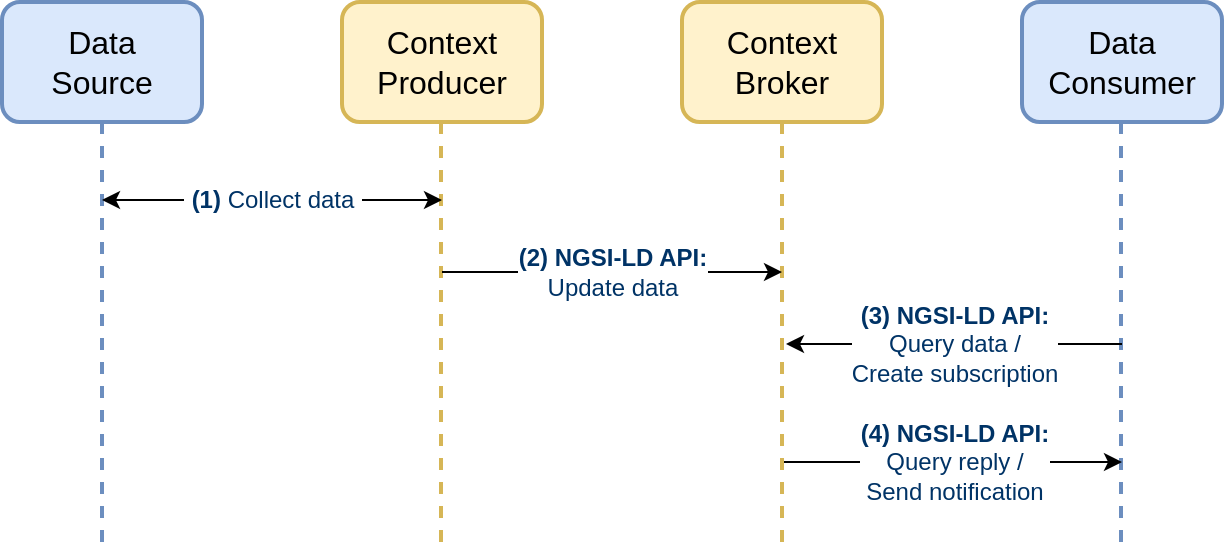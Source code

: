 <mxfile version="24.5.3" type="device" pages="13">
  <diagram name="data-materialization-workflow" id="F7MqV6mRHY583K2qxNko">
    <mxGraphModel dx="1026" dy="772" grid="1" gridSize="10" guides="1" tooltips="1" connect="1" arrows="1" fold="1" page="1" pageScale="1" pageWidth="827" pageHeight="1169" math="0" shadow="0">
      <root>
        <mxCell id="0" />
        <mxCell id="1" parent="0" />
        <mxCell id="rlg4Ppui6OkaF8sJRdUb-1" value="&lt;span style=&quot;font-weight: normal; font-size: 16px;&quot;&gt;Data&lt;br style=&quot;&quot;&gt;Source&lt;/span&gt;" style="rounded=1;whiteSpace=wrap;html=1;fillColor=#dae8fc;strokeColor=#6c8ebf;fontStyle=1;fontSize=15;strokeWidth=2;" parent="1" vertex="1">
          <mxGeometry x="370" y="240" width="100" height="60" as="geometry" />
        </mxCell>
        <mxCell id="rlg4Ppui6OkaF8sJRdUb-2" value="Context&lt;br style=&quot;font-size: 16px;&quot;&gt;Producer" style="rounded=1;whiteSpace=wrap;html=1;fillColor=#fff2cc;strokeColor=#d6b656;fontStyle=0;fontSize=16;strokeWidth=2;" parent="1" vertex="1">
          <mxGeometry x="540" y="240" width="100" height="60" as="geometry" />
        </mxCell>
        <mxCell id="rlg4Ppui6OkaF8sJRdUb-5" value="" style="endArrow=none;dashed=1;html=1;rounded=0;entryX=0.5;entryY=1;entryDx=0;entryDy=0;fillColor=#dae8fc;strokeColor=#6c8ebf;strokeWidth=2;" parent="1" target="rlg4Ppui6OkaF8sJRdUb-1" edge="1">
          <mxGeometry width="50" height="50" relative="1" as="geometry">
            <mxPoint x="420" y="510" as="sourcePoint" />
            <mxPoint x="413" y="300" as="targetPoint" />
          </mxGeometry>
        </mxCell>
        <mxCell id="rlg4Ppui6OkaF8sJRdUb-6" value="" style="endArrow=none;dashed=1;html=1;rounded=0;entryX=0.5;entryY=1;entryDx=0;entryDy=0;fillColor=#dae8fc;strokeColor=#6c8ebf;strokeWidth=2;" parent="1" edge="1">
          <mxGeometry width="50" height="50" relative="1" as="geometry">
            <mxPoint x="929.5" y="510" as="sourcePoint" />
            <mxPoint x="929.5" y="300" as="targetPoint" />
          </mxGeometry>
        </mxCell>
        <mxCell id="rlg4Ppui6OkaF8sJRdUb-7" value="" style="endArrow=none;dashed=1;html=1;rounded=0;entryX=0.5;entryY=1;entryDx=0;entryDy=0;fillColor=#fff2cc;strokeColor=#d6b656;strokeWidth=2;" parent="1" edge="1">
          <mxGeometry width="50" height="50" relative="1" as="geometry">
            <mxPoint x="589.5" y="510" as="sourcePoint" />
            <mxPoint x="589.5" y="300" as="targetPoint" />
          </mxGeometry>
        </mxCell>
        <mxCell id="rlg4Ppui6OkaF8sJRdUb-8" value="" style="endArrow=none;dashed=1;html=1;rounded=0;fillColor=#fff2cc;strokeColor=#d6b656;strokeWidth=2;entryX=0.5;entryY=1;entryDx=0;entryDy=0;" parent="1" target="U9hpcAmfuP6P_ld9YAWJ-1" edge="1">
          <mxGeometry width="50" height="50" relative="1" as="geometry">
            <mxPoint x="760" y="510" as="sourcePoint" />
            <mxPoint x="767" y="300" as="targetPoint" />
          </mxGeometry>
        </mxCell>
        <mxCell id="rlg4Ppui6OkaF8sJRdUb-9" value="&lt;font style=&quot;font-size: 12px;&quot; color=&quot;#003366&quot;&gt;&amp;nbsp;&lt;b&gt;(1)&lt;/b&gt; Collect data&amp;nbsp;&lt;/font&gt;" style="endArrow=classic;html=1;rounded=0;startArrow=classic;startFill=1;" parent="1" edge="1">
          <mxGeometry width="50" height="50" relative="1" as="geometry">
            <mxPoint x="420" y="339" as="sourcePoint" />
            <mxPoint x="590" y="339" as="targetPoint" />
            <mxPoint as="offset" />
          </mxGeometry>
        </mxCell>
        <mxCell id="rlg4Ppui6OkaF8sJRdUb-10" value="&lt;font style=&quot;font-size: 12px;&quot; color=&quot;#003366&quot;&gt;&lt;b style=&quot;&quot;&gt;(2) NGSI-LD API:&lt;br&gt;&lt;/b&gt;Update data&lt;/font&gt;" style="endArrow=classic;html=1;rounded=0;" parent="1" edge="1">
          <mxGeometry width="50" height="50" relative="1" as="geometry">
            <mxPoint x="590" y="375" as="sourcePoint" />
            <mxPoint x="760" y="375" as="targetPoint" />
            <mxPoint as="offset" />
          </mxGeometry>
        </mxCell>
        <mxCell id="rlg4Ppui6OkaF8sJRdUb-11" value="&lt;font style=&quot;font-size: 12px;&quot; color=&quot;#003366&quot;&gt;&lt;b&gt;(3) NGSI-LD API:&lt;/b&gt;&lt;br&gt;Query data /&lt;br&gt;&lt;/font&gt;&lt;div style=&quot;font-size: 12px;&quot;&gt;&lt;font style=&quot;font-size: 12px;&quot; color=&quot;#003366&quot;&gt;Create subscription&lt;/font&gt;&lt;/div&gt;" style="endArrow=none;html=1;rounded=0;startArrow=classic;startFill=1;endFill=0;" parent="1" edge="1">
          <mxGeometry width="50" height="50" relative="1" as="geometry">
            <mxPoint x="762" y="411" as="sourcePoint" />
            <mxPoint x="930" y="411" as="targetPoint" />
            <mxPoint as="offset" />
          </mxGeometry>
        </mxCell>
        <mxCell id="rlg4Ppui6OkaF8sJRdUb-13" value="&lt;font style=&quot;font-size: 12px;&quot; color=&quot;#003366&quot;&gt;&lt;b&gt;(4) NGSI-LD API:&lt;/b&gt;&lt;br&gt;Query reply /&lt;br&gt;&lt;/font&gt;&lt;div style=&quot;font-size: 12px;&quot;&gt;&lt;font style=&quot;font-size: 12px;&quot; color=&quot;#003366&quot;&gt;Send notification&lt;/font&gt;&lt;/div&gt;" style="endArrow=classic;html=1;rounded=0;startArrow=none;startFill=0;endFill=1;" parent="1" edge="1">
          <mxGeometry x="0.006" width="50" height="50" relative="1" as="geometry">
            <mxPoint x="761" y="470" as="sourcePoint" />
            <mxPoint x="930" y="470" as="targetPoint" />
            <mxPoint as="offset" />
          </mxGeometry>
        </mxCell>
        <mxCell id="U9hpcAmfuP6P_ld9YAWJ-1" value="Context&lt;br style=&quot;font-size: 16px;&quot;&gt;Broker" style="rounded=1;whiteSpace=wrap;html=1;fillColor=#fff2cc;strokeColor=#d6b656;fontStyle=0;fontSize=16;strokeWidth=2;" parent="1" vertex="1">
          <mxGeometry x="710" y="240" width="100" height="60" as="geometry" />
        </mxCell>
        <mxCell id="U9hpcAmfuP6P_ld9YAWJ-2" value="&lt;span style=&quot;font-weight: normal; font-size: 16px;&quot;&gt;Data&lt;br style=&quot;&quot;&gt;Consumer&lt;/span&gt;" style="rounded=1;whiteSpace=wrap;html=1;fillColor=#dae8fc;strokeColor=#6c8ebf;fontStyle=1;fontSize=15;strokeWidth=2;" parent="1" vertex="1">
          <mxGeometry x="880" y="240" width="100" height="60" as="geometry" />
        </mxCell>
      </root>
    </mxGraphModel>
  </diagram>
  <diagram id="kFhykWdJ3ANb0jpglfEU" name="NDTs-CIM-v1">
    <mxGraphModel dx="1026" dy="772" grid="1" gridSize="10" guides="1" tooltips="1" connect="1" arrows="1" fold="1" page="1" pageScale="1" pageWidth="827" pageHeight="1169" math="0" shadow="0">
      <root>
        <mxCell id="0" />
        <mxCell id="1" parent="0" />
        <mxCell id="4b19g5tG4Q7Uleen0gBi-7" value="NGSI-LD compliant&lt;div&gt;Network Digital&amp;nbsp;&lt;span style=&quot;background-color: initial;&quot;&gt;Twins&lt;/span&gt;&lt;/div&gt;" style="rounded=0;whiteSpace=wrap;html=1;labelPosition=center;verticalLabelPosition=top;align=center;verticalAlign=bottom;fontSize=16;" parent="1" vertex="1">
          <mxGeometry x="740" y="240" width="420" height="460" as="geometry" />
        </mxCell>
        <mxCell id="ay-XE7CQB6KTG2Q2DcBj-16" value="&lt;font style=&quot;font-size: 16px;&quot;&gt;Network Domain&amp;nbsp;&lt;/font&gt;&lt;div&gt;&lt;font style=&quot;font-size: 16px;&quot;&gt;Assets&lt;/font&gt;&lt;/div&gt;" style="ellipse;whiteSpace=wrap;html=1;fillColor=none;labelPosition=center;verticalLabelPosition=top;align=center;verticalAlign=bottom;" parent="1" vertex="1">
          <mxGeometry x="350" y="256.75" width="340" height="340" as="geometry" />
        </mxCell>
        <mxCell id="ay-XE7CQB6KTG2Q2DcBj-2" value="" style="shape=mxgraph.cisco.routers.router;sketch=0;html=1;pointerEvents=1;dashed=0;fillColor=#036897;strokeColor=#ffffff;strokeWidth=2;verticalLabelPosition=bottom;verticalAlign=top;align=center;outlineConnect=0;" parent="1" vertex="1">
          <mxGeometry x="367" y="400.25" width="78" height="53" as="geometry" />
        </mxCell>
        <mxCell id="ay-XE7CQB6KTG2Q2DcBj-3" value="" style="shape=mxgraph.cisco.routers.router;sketch=0;html=1;pointerEvents=1;dashed=0;fillColor=#036897;strokeColor=#ffffff;strokeWidth=2;verticalLabelPosition=bottom;verticalAlign=top;align=center;outlineConnect=0;" parent="1" vertex="1">
          <mxGeometry x="481" y="400.25" width="78" height="53" as="geometry" />
        </mxCell>
        <mxCell id="ay-XE7CQB6KTG2Q2DcBj-4" value="" style="shape=mxgraph.cisco.routers.router;sketch=0;html=1;pointerEvents=1;dashed=0;fillColor=#036897;strokeColor=#ffffff;strokeWidth=2;verticalLabelPosition=bottom;verticalAlign=top;align=center;outlineConnect=0;" parent="1" vertex="1">
          <mxGeometry x="481" y="299.25" width="78" height="53" as="geometry" />
        </mxCell>
        <mxCell id="ay-XE7CQB6KTG2Q2DcBj-5" value="" style="shape=mxgraph.cisco.routers.router;sketch=0;html=1;pointerEvents=1;dashed=0;fillColor=#036897;strokeColor=#ffffff;strokeWidth=2;verticalLabelPosition=bottom;verticalAlign=top;align=center;outlineConnect=0;" parent="1" vertex="1">
          <mxGeometry x="481" y="499.25" width="78" height="53" as="geometry" />
        </mxCell>
        <mxCell id="ay-XE7CQB6KTG2Q2DcBj-7" value="" style="endArrow=none;html=1;rounded=0;exitX=0.5;exitY=0;exitDx=0;exitDy=0;exitPerimeter=0;entryX=0;entryY=0.5;entryDx=0;entryDy=0;entryPerimeter=0;startArrow=none;startFill=0;endFill=0;" parent="1" source="ay-XE7CQB6KTG2Q2DcBj-2" target="ay-XE7CQB6KTG2Q2DcBj-4" edge="1">
          <mxGeometry width="50" height="50" relative="1" as="geometry">
            <mxPoint x="455" y="437.25" as="sourcePoint" />
            <mxPoint x="597" y="437.25" as="targetPoint" />
          </mxGeometry>
        </mxCell>
        <mxCell id="ay-XE7CQB6KTG2Q2DcBj-8" value="" style="endArrow=none;html=1;rounded=0;exitX=0.5;exitY=1;exitDx=0;exitDy=0;exitPerimeter=0;entryX=0;entryY=0.5;entryDx=0;entryDy=0;entryPerimeter=0;startArrow=none;startFill=0;endFill=0;" parent="1" source="ay-XE7CQB6KTG2Q2DcBj-2" target="ay-XE7CQB6KTG2Q2DcBj-5" edge="1">
          <mxGeometry width="50" height="50" relative="1" as="geometry">
            <mxPoint x="416" y="410.25" as="sourcePoint" />
            <mxPoint x="492" y="346.25" as="targetPoint" />
          </mxGeometry>
        </mxCell>
        <mxCell id="ay-XE7CQB6KTG2Q2DcBj-9" value="" style="shape=mxgraph.cisco.routers.router;sketch=0;html=1;pointerEvents=1;dashed=0;fillColor=#036897;strokeColor=#ffffff;strokeWidth=2;verticalLabelPosition=bottom;verticalAlign=top;align=center;outlineConnect=0;" parent="1" vertex="1">
          <mxGeometry x="597" y="400.25" width="78" height="53" as="geometry" />
        </mxCell>
        <mxCell id="ay-XE7CQB6KTG2Q2DcBj-10" value="" style="endArrow=none;html=1;rounded=0;exitX=0.5;exitY=0;exitDx=0;exitDy=0;exitPerimeter=0;entryX=1;entryY=0.5;entryDx=0;entryDy=0;entryPerimeter=0;startArrow=none;startFill=0;endFill=0;" parent="1" source="ay-XE7CQB6KTG2Q2DcBj-9" target="ay-XE7CQB6KTG2Q2DcBj-4" edge="1">
          <mxGeometry width="50" height="50" relative="1" as="geometry">
            <mxPoint x="416" y="410.25" as="sourcePoint" />
            <mxPoint x="492" y="346.25" as="targetPoint" />
          </mxGeometry>
        </mxCell>
        <mxCell id="ay-XE7CQB6KTG2Q2DcBj-11" value="" style="endArrow=none;html=1;rounded=0;exitX=1;exitY=0.5;exitDx=0;exitDy=0;exitPerimeter=0;entryX=0.5;entryY=1;entryDx=0;entryDy=0;entryPerimeter=0;startArrow=none;startFill=0;endFill=0;" parent="1" source="ay-XE7CQB6KTG2Q2DcBj-5" target="ay-XE7CQB6KTG2Q2DcBj-9" edge="1">
          <mxGeometry width="50" height="50" relative="1" as="geometry">
            <mxPoint x="426" y="420.25" as="sourcePoint" />
            <mxPoint x="502" y="356.25" as="targetPoint" />
          </mxGeometry>
        </mxCell>
        <mxCell id="ay-XE7CQB6KTG2Q2DcBj-18" value="" style="endArrow=none;html=1;rounded=0;entryX=0;entryY=0.5;entryDx=0;entryDy=0;entryPerimeter=0;exitX=1;exitY=0.5;exitDx=0;exitDy=0;exitPerimeter=0;" parent="1" source="ay-XE7CQB6KTG2Q2DcBj-2" target="ay-XE7CQB6KTG2Q2DcBj-3" edge="1">
          <mxGeometry width="50" height="50" relative="1" as="geometry">
            <mxPoint x="407" y="469.25" as="sourcePoint" />
            <mxPoint x="457" y="419.25" as="targetPoint" />
          </mxGeometry>
        </mxCell>
        <mxCell id="ay-XE7CQB6KTG2Q2DcBj-19" value="" style="endArrow=none;html=1;rounded=0;entryX=0;entryY=0.5;entryDx=0;entryDy=0;entryPerimeter=0;exitX=1;exitY=0.5;exitDx=0;exitDy=0;exitPerimeter=0;" parent="1" source="ay-XE7CQB6KTG2Q2DcBj-3" target="ay-XE7CQB6KTG2Q2DcBj-9" edge="1">
          <mxGeometry width="50" height="50" relative="1" as="geometry">
            <mxPoint x="467" y="469.25" as="sourcePoint" />
            <mxPoint x="517" y="419.25" as="targetPoint" />
          </mxGeometry>
        </mxCell>
        <mxCell id="rhERMNvvRxcaH8SVObFJ-1" value="" style="endArrow=classic;html=1;rounded=0;entryX=0;entryY=0.5;entryDx=0;entryDy=0;exitX=1;exitY=0.5;exitDx=0;exitDy=0;" parent="1" source="ay-XE7CQB6KTG2Q2DcBj-16" target="4igCX7jqlauHDT2pYsRX-1" edge="1">
          <mxGeometry width="50" height="50" relative="1" as="geometry">
            <mxPoint x="414" y="250" as="sourcePoint" />
            <mxPoint x="730" y="240" as="targetPoint" />
            <Array as="points">
              <mxPoint x="730" y="427" />
            </Array>
          </mxGeometry>
        </mxCell>
        <mxCell id="iF4_8ZjjwwlyXxNzji4z-1" value="&lt;font style=&quot;font-size: 16px;&quot;&gt;Augmentation Functions&lt;/font&gt;" style="rounded=1;whiteSpace=wrap;html=1;fillColor=#e1d5e7;strokeColor=#9673a6;strokeWidth=2;" parent="1" vertex="1">
          <mxGeometry x="796.75" y="256.75" width="120" height="70.75" as="geometry" />
        </mxCell>
        <mxCell id="iF4_8ZjjwwlyXxNzji4z-2" value="&lt;font style=&quot;font-size: 10px;&quot;&gt;Configuration&amp;nbsp;&lt;/font&gt;&lt;div style=&quot;font-size: 10px;&quot;&gt;and State&lt;/div&gt;" style="endArrow=classic;html=1;rounded=0;exitX=0.25;exitY=0;exitDx=0;exitDy=0;entryX=0.204;entryY=0.988;entryDx=0;entryDy=0;entryPerimeter=0;" parent="1" source="4igCX7jqlauHDT2pYsRX-1" target="iF4_8ZjjwwlyXxNzji4z-1" edge="1">
          <mxGeometry x="0.008" width="50" height="50" relative="1" as="geometry">
            <mxPoint x="680" y="280" as="sourcePoint" />
            <mxPoint x="730" y="230" as="targetPoint" />
            <mxPoint as="offset" />
          </mxGeometry>
        </mxCell>
        <mxCell id="iF4_8ZjjwwlyXxNzji4z-3" value="" style="endArrow=classic;html=1;rounded=0;exitX=0.794;exitY=1;exitDx=0;exitDy=0;entryX=0.75;entryY=0;entryDx=0;entryDy=0;exitPerimeter=0;" parent="1" source="iF4_8ZjjwwlyXxNzji4z-1" target="4igCX7jqlauHDT2pYsRX-1" edge="1">
          <mxGeometry width="50" height="50" relative="1" as="geometry">
            <mxPoint x="680" y="280" as="sourcePoint" />
            <mxPoint x="730" y="230" as="targetPoint" />
          </mxGeometry>
        </mxCell>
        <mxCell id="iF4_8ZjjwwlyXxNzji4z-4" value="&lt;font style=&quot;font-size: 10px;&quot;&gt;New KPIs&lt;/font&gt;" style="edgeLabel;html=1;align=center;verticalAlign=middle;resizable=0;points=[];" parent="iF4_8ZjjwwlyXxNzji4z-3" vertex="1" connectable="0">
          <mxGeometry x="0.086" y="-3" relative="1" as="geometry">
            <mxPoint y="-8" as="offset" />
          </mxGeometry>
        </mxCell>
        <mxCell id="iF4_8ZjjwwlyXxNzji4z-6" value="" style="endArrow=none;html=1;rounded=0;entryX=0.5;entryY=0;entryDx=0;entryDy=0;exitX=0.5;exitY=0;exitDx=0;exitDy=0;exitPerimeter=0;dashed=1;" parent="1" source="ay-XE7CQB6KTG2Q2DcBj-4" target="ay-XE7CQB6KTG2Q2DcBj-16" edge="1">
          <mxGeometry width="50" height="50" relative="1" as="geometry">
            <mxPoint x="527" y="299.25" as="sourcePoint" />
            <mxPoint x="577" y="249.25" as="targetPoint" />
          </mxGeometry>
        </mxCell>
        <mxCell id="iF4_8ZjjwwlyXxNzji4z-7" value="" style="endArrow=none;html=1;rounded=0;entryX=0.5;entryY=0;entryDx=0;entryDy=0;exitX=0.5;exitY=1;exitDx=0;exitDy=0;dashed=1;" parent="1" source="ay-XE7CQB6KTG2Q2DcBj-16" edge="1">
          <mxGeometry width="50" height="50" relative="1" as="geometry">
            <mxPoint x="520" y="585" as="sourcePoint" />
            <mxPoint x="520" y="549" as="targetPoint" />
          </mxGeometry>
        </mxCell>
        <mxCell id="iF4_8ZjjwwlyXxNzji4z-8" value="" style="endArrow=none;html=1;rounded=0;entryX=1;entryY=0.5;entryDx=0;entryDy=0;dashed=1;" parent="1" source="ay-XE7CQB6KTG2Q2DcBj-9" target="ay-XE7CQB6KTG2Q2DcBj-16" edge="1">
          <mxGeometry width="50" height="50" relative="1" as="geometry">
            <mxPoint x="657" y="480" as="sourcePoint" />
            <mxPoint x="697" y="427" as="targetPoint" />
          </mxGeometry>
        </mxCell>
        <mxCell id="iF4_8ZjjwwlyXxNzji4z-9" value="" style="endArrow=none;html=1;rounded=0;exitX=0;exitY=0.5;exitDx=0;exitDy=0;entryX=0;entryY=0.5;entryDx=0;entryDy=0;entryPerimeter=0;dashed=1;" parent="1" source="ay-XE7CQB6KTG2Q2DcBj-16" target="ay-XE7CQB6KTG2Q2DcBj-2" edge="1">
          <mxGeometry width="50" height="50" relative="1" as="geometry">
            <mxPoint x="647" y="330" as="sourcePoint" />
            <mxPoint x="697" y="280" as="targetPoint" />
          </mxGeometry>
        </mxCell>
        <mxCell id="iF4_8ZjjwwlyXxNzji4z-10" value="&lt;font style=&quot;font-size: 10px;&quot;&gt;Configuration&amp;nbsp;&lt;/font&gt;&lt;div style=&quot;font-size: 10px;&quot;&gt;&lt;font style=&quot;font-size: 10px;&quot;&gt;and State&lt;/font&gt;&lt;/div&gt;" style="endArrow=classic;html=1;rounded=0;exitX=0.25;exitY=1;exitDx=0;exitDy=0;entryX=0.2;entryY=-0.009;entryDx=0;entryDy=0;entryPerimeter=0;" parent="1" source="4igCX7jqlauHDT2pYsRX-1" target="iF4_8ZjjwwlyXxNzji4z-5" edge="1">
          <mxGeometry x="0.004" width="50" height="50" relative="1" as="geometry">
            <mxPoint x="831" y="397" as="sourcePoint" />
            <mxPoint x="831" y="340" as="targetPoint" />
            <mxPoint as="offset" />
          </mxGeometry>
        </mxCell>
        <mxCell id="iF4_8ZjjwwlyXxNzji4z-11" value="" style="endArrow=classic;html=1;rounded=0;exitX=0.801;exitY=-0.019;exitDx=0;exitDy=0;entryX=0.75;entryY=1;entryDx=0;entryDy=0;exitPerimeter=0;" parent="1" source="iF4_8ZjjwwlyXxNzji4z-5" target="4igCX7jqlauHDT2pYsRX-1" edge="1">
          <mxGeometry width="50" height="50" relative="1" as="geometry">
            <mxPoint x="903" y="340" as="sourcePoint" />
            <mxPoint x="903" y="397" as="targetPoint" />
          </mxGeometry>
        </mxCell>
        <mxCell id="iF4_8ZjjwwlyXxNzji4z-12" value="&lt;font style=&quot;font-size: 10px;&quot;&gt;Predicted&amp;nbsp;&lt;/font&gt;&lt;div style=&quot;font-size: 10px;&quot;&gt;&lt;font style=&quot;font-size: 10px;&quot;&gt;Results&lt;/font&gt;&lt;/div&gt;" style="edgeLabel;html=1;align=center;verticalAlign=middle;resizable=0;points=[];" parent="iF4_8ZjjwwlyXxNzji4z-11" vertex="1" connectable="0">
          <mxGeometry x="0.086" y="-3" relative="1" as="geometry">
            <mxPoint x="-3" y="5" as="offset" />
          </mxGeometry>
        </mxCell>
        <mxCell id="iF4_8ZjjwwlyXxNzji4z-13" value="" style="html=1;shadow=0;dashed=0;align=center;verticalAlign=middle;shape=mxgraph.arrows2.uTurnArrow;dy=6.23;arrowHead=29.44;dx2=13.97;rotation=-180;fillColor=#dae8fc;strokeColor=#6c8ebf;" parent="1" vertex="1">
          <mxGeometry x="1045" y="391.75" width="45" height="70" as="geometry" />
        </mxCell>
        <mxCell id="iF4_8ZjjwwlyXxNzji4z-16" value="&lt;font style=&quot;font-size: 16px;&quot;&gt;Prospective Services&lt;/font&gt;" style="rounded=1;whiteSpace=wrap;html=1;fillColor=#e1d5e7;strokeColor=#9673a6;strokeWidth=2;" parent="1" vertex="1">
          <mxGeometry x="970" y="299.25" width="120" height="70.75" as="geometry" />
        </mxCell>
        <mxCell id="iF4_8ZjjwwlyXxNzji4z-17" value="Close-Loop&lt;div&gt;Automation&lt;/div&gt;" style="text;html=1;align=center;verticalAlign=middle;whiteSpace=wrap;rounded=0;rotation=90;strokeColor=default;" parent="1" vertex="1">
          <mxGeometry x="1080" y="406.75" width="70" height="30" as="geometry" />
        </mxCell>
        <mxCell id="iF4_8ZjjwwlyXxNzji4z-20" value="" style="endArrow=classic;html=1;rounded=0;exitX=1;exitY=0.5;exitDx=0;exitDy=0;" parent="1" source="4igCX7jqlauHDT2pYsRX-1" edge="1">
          <mxGeometry width="50" height="50" relative="1" as="geometry">
            <mxPoint x="900" y="470" as="sourcePoint" />
            <mxPoint x="1030" y="480" as="targetPoint" />
            <Array as="points">
              <mxPoint x="1030" y="427" />
            </Array>
          </mxGeometry>
        </mxCell>
        <mxCell id="iF4_8ZjjwwlyXxNzji4z-19" value="&lt;meta charset=&quot;utf-8&quot;&gt;&lt;font style=&quot;forced-color-adjust: none; color: rgb(0, 0, 0); font-family: Helvetica; font-style: normal; font-variant-ligatures: normal; font-variant-caps: normal; font-weight: 400; letter-spacing: normal; orphans: 2; text-align: center; text-indent: 0px; text-transform: none; widows: 2; word-spacing: 0px; -webkit-text-stroke-width: 0px; white-space: nowrap; text-decoration-thickness: initial; text-decoration-style: initial; text-decoration-color: initial; font-size: 10px;&quot;&gt;Configuration&amp;nbsp;&lt;/font&gt;&lt;div style=&quot;forced-color-adjust: none; color: rgb(0, 0, 0); font-family: Helvetica; font-style: normal; font-variant-ligatures: normal; font-variant-caps: normal; font-weight: 400; letter-spacing: normal; orphans: 2; text-align: center; text-indent: 0px; text-transform: none; widows: 2; word-spacing: 0px; -webkit-text-stroke-width: 0px; white-space: nowrap; text-decoration-thickness: initial; text-decoration-style: initial; text-decoration-color: initial; font-size: 10px;&quot;&gt;&lt;font style=&quot;forced-color-adjust: none; font-size: 10px;&quot;&gt;and State&lt;/font&gt;&lt;/div&gt;" style="endArrow=classic;html=1;rounded=0;exitX=1;exitY=0.5;exitDx=0;exitDy=0;entryX=0.5;entryY=1;entryDx=0;entryDy=0;align=center;" parent="1" source="4igCX7jqlauHDT2pYsRX-1" target="iF4_8ZjjwwlyXxNzji4z-16" edge="1">
          <mxGeometry x="0.37" width="50" height="50" relative="1" as="geometry">
            <mxPoint x="831" y="397" as="sourcePoint" />
            <mxPoint x="831" y="340" as="targetPoint" />
            <mxPoint as="offset" />
            <Array as="points">
              <mxPoint x="1030" y="427" />
            </Array>
          </mxGeometry>
        </mxCell>
        <mxCell id="iF4_8ZjjwwlyXxNzji4z-21" value="" style="endArrow=classic;html=1;rounded=0;exitX=0;exitY=0.5;exitDx=0;exitDy=0;entryX=1;entryY=0.25;entryDx=0;entryDy=0;" parent="1" source="iF4_8ZjjwwlyXxNzji4z-16" target="4igCX7jqlauHDT2pYsRX-1" edge="1">
          <mxGeometry width="50" height="50" relative="1" as="geometry">
            <mxPoint x="900" y="470" as="sourcePoint" />
            <mxPoint x="950" y="420" as="targetPoint" />
            <Array as="points">
              <mxPoint x="950" y="335" />
              <mxPoint x="950" y="407" />
            </Array>
          </mxGeometry>
        </mxCell>
        <mxCell id="iF4_8ZjjwwlyXxNzji4z-22" value="&lt;font style=&quot;font-size: 10px;&quot;&gt;What-If&lt;/font&gt;&lt;div style=&quot;font-size: 10px;&quot;&gt;&lt;font style=&quot;font-size: 10px;&quot;&gt;Analysis&lt;/font&gt;&lt;/div&gt;" style="edgeLabel;html=1;align=center;verticalAlign=middle;resizable=0;points=[];" parent="iF4_8ZjjwwlyXxNzji4z-21" vertex="1" connectable="0">
          <mxGeometry x="-0.009" relative="1" as="geometry">
            <mxPoint y="9" as="offset" />
          </mxGeometry>
        </mxCell>
        <mxCell id="iF4_8ZjjwwlyXxNzji4z-23" value="" style="endArrow=classic;html=1;rounded=0;entryX=1;entryY=0.75;entryDx=0;entryDy=0;exitX=0;exitY=0.5;exitDx=0;exitDy=0;" parent="1" source="iF4_8ZjjwwlyXxNzji4z-18" target="4igCX7jqlauHDT2pYsRX-1" edge="1">
          <mxGeometry width="50" height="50" relative="1" as="geometry">
            <mxPoint x="900" y="470" as="sourcePoint" />
            <mxPoint x="950" y="420" as="targetPoint" />
            <Array as="points">
              <mxPoint x="950" y="517" />
              <mxPoint x="950" y="447" />
            </Array>
          </mxGeometry>
        </mxCell>
        <mxCell id="iF4_8ZjjwwlyXxNzji4z-24" value="&lt;font style=&quot;font-size: 10px;&quot;&gt;Network&lt;/font&gt;&lt;div style=&quot;font-size: 10px;&quot;&gt;&lt;font style=&quot;font-size: 10px;&quot;&gt;Optimization&lt;/font&gt;&lt;/div&gt;" style="edgeLabel;html=1;align=center;verticalAlign=middle;resizable=0;points=[];" parent="iF4_8ZjjwwlyXxNzji4z-23" vertex="1" connectable="0">
          <mxGeometry x="-0.141" y="-1" relative="1" as="geometry">
            <mxPoint y="-21" as="offset" />
          </mxGeometry>
        </mxCell>
        <mxCell id="4igCX7jqlauHDT2pYsRX-1" value="&lt;font style=&quot;font-size: 16px;&quot;&gt;NGSI-LD&amp;nbsp;&lt;/font&gt;&lt;div style=&quot;font-size: 16px;&quot;&gt;&lt;font style=&quot;font-size: 16px;&quot;&gt;Context Broker&lt;/font&gt;&lt;/div&gt;" style="rounded=1;whiteSpace=wrap;html=1;fillColor=#fff2cc;strokeColor=#d6b656;strokeWidth=2;" parent="1" vertex="1">
          <mxGeometry x="785.13" y="386.75" width="143.25" height="80" as="geometry" />
        </mxCell>
        <mxCell id="iF4_8ZjjwwlyXxNzji4z-18" value="&lt;font style=&quot;font-size: 16px;&quot;&gt;Prescriptive&lt;/font&gt;&lt;div&gt;&lt;font style=&quot;font-size: 16px;&quot;&gt;Services&lt;/font&gt;&lt;/div&gt;" style="rounded=1;whiteSpace=wrap;html=1;fillColor=#e1d5e7;strokeColor=#9673a6;strokeWidth=2;" parent="1" vertex="1">
          <mxGeometry x="970" y="481.5" width="120" height="70.75" as="geometry" />
        </mxCell>
        <mxCell id="4b19g5tG4Q7Uleen0gBi-1" value="&lt;span style=&quot;font-size: 16px;&quot;&gt;Diagnosis&lt;/span&gt;&lt;div&gt;&lt;span style=&quot;font-size: 16px;&quot;&gt;Modules&lt;/span&gt;&lt;/div&gt;" style="rounded=1;whiteSpace=wrap;html=1;fillColor=#e1d5e7;strokeColor=#9673a6;strokeWidth=2;" parent="1" vertex="1">
          <mxGeometry x="970" y="610" width="120" height="70.75" as="geometry" />
        </mxCell>
        <mxCell id="4b19g5tG4Q7Uleen0gBi-2" value="&lt;meta charset=&quot;utf-8&quot;&gt;&lt;font style=&quot;forced-color-adjust: none; color: rgb(0, 0, 0); font-family: Helvetica; font-style: normal; font-variant-ligatures: normal; font-variant-caps: normal; font-weight: 400; letter-spacing: normal; orphans: 2; text-align: center; text-indent: 0px; text-transform: none; widows: 2; word-spacing: 0px; -webkit-text-stroke-width: 0px; white-space: nowrap; text-decoration-thickness: initial; text-decoration-style: initial; text-decoration-color: initial; font-size: 10px;&quot;&gt;Configuration&amp;nbsp;&lt;/font&gt;&lt;div style=&quot;forced-color-adjust: none; color: rgb(0, 0, 0); font-family: Helvetica; font-style: normal; font-variant-ligatures: normal; font-variant-caps: normal; font-weight: 400; letter-spacing: normal; orphans: 2; text-align: center; text-indent: 0px; text-transform: none; widows: 2; word-spacing: 0px; -webkit-text-stroke-width: 0px; white-space: nowrap; text-decoration-thickness: initial; text-decoration-style: initial; text-decoration-color: initial; font-size: 10px;&quot;&gt;&lt;font style=&quot;forced-color-adjust: none; font-size: 10px;&quot;&gt;and State&lt;/font&gt;&lt;/div&gt;" style="endArrow=classic;html=1;rounded=0;exitX=0.5;exitY=1;exitDx=0;exitDy=0;entryX=0;entryY=0.5;entryDx=0;entryDy=0;" parent="1" source="4igCX7jqlauHDT2pYsRX-1" target="4b19g5tG4Q7Uleen0gBi-1" edge="1">
          <mxGeometry x="0.237" width="50" height="50" relative="1" as="geometry">
            <mxPoint x="831" y="477" as="sourcePoint" />
            <mxPoint x="831" y="529" as="targetPoint" />
            <mxPoint as="offset" />
            <Array as="points">
              <mxPoint x="857" y="645" />
            </Array>
          </mxGeometry>
        </mxCell>
        <mxCell id="iF4_8ZjjwwlyXxNzji4z-5" value="&lt;font style=&quot;font-size: 16px;&quot;&gt;Prediction&lt;/font&gt;&lt;div&gt;&lt;font style=&quot;font-size: 16px;&quot;&gt;Models&lt;/font&gt;&lt;/div&gt;" style="rounded=1;whiteSpace=wrap;html=1;fillColor=#e1d5e7;strokeColor=#9673a6;strokeWidth=2;" parent="1" vertex="1">
          <mxGeometry x="796.75" y="520" width="120" height="70.75" as="geometry" />
        </mxCell>
        <mxCell id="4b19g5tG4Q7Uleen0gBi-3" value="Diagnostic&lt;div&gt;Information&lt;/div&gt;" style="endArrow=classic;html=1;rounded=0;entryX=0.914;entryY=0.995;entryDx=0;entryDy=0;entryPerimeter=0;exitX=0.5;exitY=0;exitDx=0;exitDy=0;" parent="1" source="4b19g5tG4Q7Uleen0gBi-1" target="4igCX7jqlauHDT2pYsRX-1" edge="1">
          <mxGeometry x="-0.322" width="50" height="50" relative="1" as="geometry">
            <mxPoint x="840" y="580" as="sourcePoint" />
            <mxPoint x="890" y="530" as="targetPoint" />
            <Array as="points">
              <mxPoint x="1030" y="580" />
              <mxPoint x="940" y="580" />
            </Array>
            <mxPoint as="offset" />
          </mxGeometry>
        </mxCell>
        <mxCell id="4b19g5tG4Q7Uleen0gBi-12" value="" style="endArrow=none;html=1;rounded=0;entryX=0.5;entryY=1;entryDx=0;entryDy=0;exitX=0.5;exitY=0;exitDx=0;exitDy=0;exitPerimeter=0;entryPerimeter=0;" parent="1" source="ay-XE7CQB6KTG2Q2DcBj-3" target="ay-XE7CQB6KTG2Q2DcBj-4" edge="1">
          <mxGeometry width="50" height="50" relative="1" as="geometry">
            <mxPoint x="519.73" y="394.25" as="sourcePoint" />
            <mxPoint x="519.73" y="352.25" as="targetPoint" />
          </mxGeometry>
        </mxCell>
        <mxCell id="4b19g5tG4Q7Uleen0gBi-13" value="" style="endArrow=none;html=1;rounded=0;entryX=0.5;entryY=1;entryDx=0;entryDy=0;exitX=0.5;exitY=0;exitDx=0;exitDy=0;exitPerimeter=0;entryPerimeter=0;" parent="1" target="ay-XE7CQB6KTG2Q2DcBj-3" edge="1">
          <mxGeometry width="50" height="50" relative="1" as="geometry">
            <mxPoint x="519.73" y="499.25" as="sourcePoint" />
            <mxPoint x="519.73" y="457.25" as="targetPoint" />
          </mxGeometry>
        </mxCell>
      </root>
    </mxGraphModel>
  </diagram>
  <diagram name="NDTs-CIM-v2" id="rZBBmLSmt8EfTHOyNQxs">
    <mxGraphModel dx="1026" dy="772" grid="1" gridSize="10" guides="1" tooltips="1" connect="1" arrows="1" fold="1" page="1" pageScale="1" pageWidth="827" pageHeight="1169" math="0" shadow="0">
      <root>
        <mxCell id="hPvqz3oEU8sMLAV0I4-7-0" />
        <mxCell id="hPvqz3oEU8sMLAV0I4-7-1" parent="hPvqz3oEU8sMLAV0I4-7-0" />
        <mxCell id="Bsfwbaz21lJkIEW6T_Ra-0" value="&lt;div&gt;&lt;span style=&quot;background-color: initial;&quot;&gt;&lt;br&gt;&lt;/span&gt;&lt;/div&gt;" style="rounded=0;whiteSpace=wrap;html=1;labelPosition=center;verticalLabelPosition=top;align=center;verticalAlign=bottom;fontSize=16;fillColor=#dae8fc;strokeColor=#6c8ebf;" parent="hPvqz3oEU8sMLAV0I4-7-1" vertex="1">
          <mxGeometry x="310" y="327.5" width="380" height="200.13" as="geometry" />
        </mxCell>
        <mxCell id="hPvqz3oEU8sMLAV0I4-7-2" value="&lt;div&gt;&lt;span style=&quot;background-color: initial;&quot;&gt;&lt;br&gt;&lt;/span&gt;&lt;/div&gt;" style="rounded=0;whiteSpace=wrap;html=1;labelPosition=center;verticalLabelPosition=top;align=center;verticalAlign=bottom;fontSize=16;" parent="hPvqz3oEU8sMLAV0I4-7-1" vertex="1">
          <mxGeometry x="740" y="240" width="420" height="460" as="geometry" />
        </mxCell>
        <mxCell id="hPvqz3oEU8sMLAV0I4-7-15" value="" style="endArrow=classic;html=1;rounded=0;entryX=0;entryY=0.5;entryDx=0;entryDy=0;exitX=1;exitY=0.5;exitDx=0;exitDy=0;startArrow=classic;startFill=1;" parent="hPvqz3oEU8sMLAV0I4-7-1" target="hPvqz3oEU8sMLAV0I4-7-36" edge="1">
          <mxGeometry width="50" height="50" relative="1" as="geometry">
            <mxPoint x="690" y="426.75" as="sourcePoint" />
            <mxPoint x="730" y="240" as="targetPoint" />
            <Array as="points" />
          </mxGeometry>
        </mxCell>
        <mxCell id="djtklnfsB5wnICszTuzz-0" value="&lt;font style=&quot;font-size: 10px;&quot;&gt;Configuration&amp;nbsp;&lt;/font&gt;&lt;div style=&quot;font-size: 10px;&quot;&gt;and State&lt;/div&gt;" style="edgeLabel;html=1;align=center;verticalAlign=middle;resizable=0;points=[];" parent="hPvqz3oEU8sMLAV0I4-7-15" vertex="1" connectable="0">
          <mxGeometry x="-0.138" y="1" relative="1" as="geometry">
            <mxPoint x="6" as="offset" />
          </mxGeometry>
        </mxCell>
        <mxCell id="hPvqz3oEU8sMLAV0I4-7-16" value="&lt;font style=&quot;font-size: 16px;&quot;&gt;Augmentation Functions&lt;/font&gt;" style="rounded=1;whiteSpace=wrap;html=1;fillColor=#e1d5e7;strokeColor=#9673a6;strokeWidth=2;" parent="hPvqz3oEU8sMLAV0I4-7-1" vertex="1">
          <mxGeometry x="796.75" y="256.75" width="120" height="70.75" as="geometry" />
        </mxCell>
        <mxCell id="hPvqz3oEU8sMLAV0I4-7-17" value="&lt;font style=&quot;font-size: 10px;&quot;&gt;Configuration&amp;nbsp;&lt;/font&gt;&lt;div style=&quot;font-size: 10px;&quot;&gt;and State&lt;/div&gt;" style="endArrow=classic;html=1;rounded=0;exitX=0.25;exitY=0;exitDx=0;exitDy=0;entryX=0.204;entryY=0.988;entryDx=0;entryDy=0;entryPerimeter=0;" parent="hPvqz3oEU8sMLAV0I4-7-1" source="hPvqz3oEU8sMLAV0I4-7-36" target="hPvqz3oEU8sMLAV0I4-7-16" edge="1">
          <mxGeometry x="0.008" width="50" height="50" relative="1" as="geometry">
            <mxPoint x="680" y="280" as="sourcePoint" />
            <mxPoint x="730" y="230" as="targetPoint" />
            <mxPoint as="offset" />
          </mxGeometry>
        </mxCell>
        <mxCell id="hPvqz3oEU8sMLAV0I4-7-18" value="" style="endArrow=classic;html=1;rounded=0;exitX=0.794;exitY=1;exitDx=0;exitDy=0;entryX=0.75;entryY=0;entryDx=0;entryDy=0;exitPerimeter=0;" parent="hPvqz3oEU8sMLAV0I4-7-1" source="hPvqz3oEU8sMLAV0I4-7-16" target="hPvqz3oEU8sMLAV0I4-7-36" edge="1">
          <mxGeometry width="50" height="50" relative="1" as="geometry">
            <mxPoint x="680" y="280" as="sourcePoint" />
            <mxPoint x="730" y="230" as="targetPoint" />
          </mxGeometry>
        </mxCell>
        <mxCell id="hPvqz3oEU8sMLAV0I4-7-19" value="&lt;font style=&quot;font-size: 10px;&quot;&gt;New KPIs&lt;/font&gt;" style="edgeLabel;html=1;align=center;verticalAlign=middle;resizable=0;points=[];" parent="hPvqz3oEU8sMLAV0I4-7-18" vertex="1" connectable="0">
          <mxGeometry x="0.086" y="-3" relative="1" as="geometry">
            <mxPoint x="3" y="-5" as="offset" />
          </mxGeometry>
        </mxCell>
        <mxCell id="hPvqz3oEU8sMLAV0I4-7-24" value="&lt;font style=&quot;font-size: 10px;&quot;&gt;Configuration&amp;nbsp;&lt;/font&gt;&lt;div style=&quot;font-size: 10px;&quot;&gt;&lt;font style=&quot;font-size: 10px;&quot;&gt;and State&lt;/font&gt;&lt;/div&gt;" style="endArrow=classic;html=1;rounded=0;exitX=0.25;exitY=1;exitDx=0;exitDy=0;entryX=0.2;entryY=-0.009;entryDx=0;entryDy=0;entryPerimeter=0;" parent="hPvqz3oEU8sMLAV0I4-7-1" source="hPvqz3oEU8sMLAV0I4-7-36" target="hPvqz3oEU8sMLAV0I4-7-40" edge="1">
          <mxGeometry x="0.004" width="50" height="50" relative="1" as="geometry">
            <mxPoint x="831" y="397" as="sourcePoint" />
            <mxPoint x="831" y="340" as="targetPoint" />
            <mxPoint as="offset" />
          </mxGeometry>
        </mxCell>
        <mxCell id="hPvqz3oEU8sMLAV0I4-7-25" value="" style="endArrow=classic;html=1;rounded=0;exitX=0.801;exitY=-0.019;exitDx=0;exitDy=0;entryX=0.75;entryY=1;entryDx=0;entryDy=0;exitPerimeter=0;" parent="hPvqz3oEU8sMLAV0I4-7-1" source="hPvqz3oEU8sMLAV0I4-7-40" target="hPvqz3oEU8sMLAV0I4-7-36" edge="1">
          <mxGeometry width="50" height="50" relative="1" as="geometry">
            <mxPoint x="903" y="340" as="sourcePoint" />
            <mxPoint x="903" y="397" as="targetPoint" />
          </mxGeometry>
        </mxCell>
        <mxCell id="hPvqz3oEU8sMLAV0I4-7-26" value="&lt;font style=&quot;font-size: 10px;&quot;&gt;Predicted&amp;nbsp;&lt;/font&gt;&lt;div style=&quot;font-size: 10px;&quot;&gt;&lt;font style=&quot;font-size: 10px;&quot;&gt;Results&lt;/font&gt;&lt;/div&gt;" style="edgeLabel;html=1;align=center;verticalAlign=middle;resizable=0;points=[];" parent="hPvqz3oEU8sMLAV0I4-7-25" vertex="1" connectable="0">
          <mxGeometry x="0.086" y="-3" relative="1" as="geometry">
            <mxPoint x="-3" y="5" as="offset" />
          </mxGeometry>
        </mxCell>
        <mxCell id="hPvqz3oEU8sMLAV0I4-7-27" value="" style="html=1;shadow=0;dashed=0;align=center;verticalAlign=middle;shape=mxgraph.arrows2.uTurnArrow;dy=6.23;arrowHead=29.44;dx2=13.97;rotation=-180;fillColor=#dae8fc;strokeColor=#6c8ebf;" parent="hPvqz3oEU8sMLAV0I4-7-1" vertex="1">
          <mxGeometry x="1045" y="391.75" width="45" height="70" as="geometry" />
        </mxCell>
        <mxCell id="hPvqz3oEU8sMLAV0I4-7-28" value="&lt;font style=&quot;font-size: 16px;&quot;&gt;Prospective Services&lt;/font&gt;" style="rounded=1;whiteSpace=wrap;html=1;fillColor=#e1d5e7;strokeColor=#9673a6;strokeWidth=2;" parent="hPvqz3oEU8sMLAV0I4-7-1" vertex="1">
          <mxGeometry x="970" y="299.25" width="120" height="70.75" as="geometry" />
        </mxCell>
        <mxCell id="hPvqz3oEU8sMLAV0I4-7-29" value="Close-Loop&lt;div&gt;Automation&lt;/div&gt;" style="text;html=1;align=center;verticalAlign=middle;whiteSpace=wrap;rounded=0;rotation=90;strokeColor=default;" parent="hPvqz3oEU8sMLAV0I4-7-1" vertex="1">
          <mxGeometry x="1080" y="406.75" width="70" height="30" as="geometry" />
        </mxCell>
        <mxCell id="hPvqz3oEU8sMLAV0I4-7-30" value="" style="endArrow=classic;html=1;rounded=0;exitX=1;exitY=0.5;exitDx=0;exitDy=0;" parent="hPvqz3oEU8sMLAV0I4-7-1" source="hPvqz3oEU8sMLAV0I4-7-36" edge="1">
          <mxGeometry width="50" height="50" relative="1" as="geometry">
            <mxPoint x="900" y="470" as="sourcePoint" />
            <mxPoint x="1030" y="480" as="targetPoint" />
            <Array as="points">
              <mxPoint x="1030" y="427" />
            </Array>
          </mxGeometry>
        </mxCell>
        <mxCell id="hPvqz3oEU8sMLAV0I4-7-31" value="&lt;meta charset=&quot;utf-8&quot;&gt;&lt;font style=&quot;forced-color-adjust: none; color: rgb(0, 0, 0); font-family: Helvetica; font-style: normal; font-variant-ligatures: normal; font-variant-caps: normal; font-weight: 400; letter-spacing: normal; orphans: 2; text-align: center; text-indent: 0px; text-transform: none; widows: 2; word-spacing: 0px; -webkit-text-stroke-width: 0px; white-space: nowrap; text-decoration-thickness: initial; text-decoration-style: initial; text-decoration-color: initial; font-size: 10px;&quot;&gt;Configuration&amp;nbsp;&lt;/font&gt;&lt;div style=&quot;forced-color-adjust: none; color: rgb(0, 0, 0); font-family: Helvetica; font-style: normal; font-variant-ligatures: normal; font-variant-caps: normal; font-weight: 400; letter-spacing: normal; orphans: 2; text-align: center; text-indent: 0px; text-transform: none; widows: 2; word-spacing: 0px; -webkit-text-stroke-width: 0px; white-space: nowrap; text-decoration-thickness: initial; text-decoration-style: initial; text-decoration-color: initial; font-size: 10px;&quot;&gt;&lt;font style=&quot;forced-color-adjust: none; font-size: 10px;&quot;&gt;and State&lt;/font&gt;&lt;/div&gt;" style="endArrow=classic;html=1;rounded=0;exitX=1;exitY=0.5;exitDx=0;exitDy=0;entryX=0.5;entryY=1;entryDx=0;entryDy=0;align=center;" parent="hPvqz3oEU8sMLAV0I4-7-1" source="hPvqz3oEU8sMLAV0I4-7-36" target="hPvqz3oEU8sMLAV0I4-7-28" edge="1">
          <mxGeometry x="0.37" width="50" height="50" relative="1" as="geometry">
            <mxPoint x="831" y="397" as="sourcePoint" />
            <mxPoint x="831" y="340" as="targetPoint" />
            <mxPoint as="offset" />
            <Array as="points">
              <mxPoint x="1030" y="427" />
            </Array>
          </mxGeometry>
        </mxCell>
        <mxCell id="hPvqz3oEU8sMLAV0I4-7-32" value="" style="endArrow=classic;html=1;rounded=0;exitX=0;exitY=0.5;exitDx=0;exitDy=0;entryX=1;entryY=0.25;entryDx=0;entryDy=0;" parent="hPvqz3oEU8sMLAV0I4-7-1" source="hPvqz3oEU8sMLAV0I4-7-28" target="hPvqz3oEU8sMLAV0I4-7-36" edge="1">
          <mxGeometry width="50" height="50" relative="1" as="geometry">
            <mxPoint x="900" y="470" as="sourcePoint" />
            <mxPoint x="950" y="420" as="targetPoint" />
            <Array as="points">
              <mxPoint x="950" y="335" />
              <mxPoint x="950" y="407" />
            </Array>
          </mxGeometry>
        </mxCell>
        <mxCell id="hPvqz3oEU8sMLAV0I4-7-33" value="&lt;font style=&quot;font-size: 10px;&quot;&gt;What-If&lt;/font&gt;&lt;div style=&quot;font-size: 10px;&quot;&gt;&lt;font style=&quot;font-size: 10px;&quot;&gt;Analysis&lt;/font&gt;&lt;/div&gt;" style="edgeLabel;html=1;align=center;verticalAlign=middle;resizable=0;points=[];" parent="hPvqz3oEU8sMLAV0I4-7-32" vertex="1" connectable="0">
          <mxGeometry x="-0.009" relative="1" as="geometry">
            <mxPoint y="9" as="offset" />
          </mxGeometry>
        </mxCell>
        <mxCell id="hPvqz3oEU8sMLAV0I4-7-34" value="" style="endArrow=classic;html=1;rounded=0;entryX=1;entryY=0.75;entryDx=0;entryDy=0;exitX=0;exitY=0.5;exitDx=0;exitDy=0;" parent="hPvqz3oEU8sMLAV0I4-7-1" source="hPvqz3oEU8sMLAV0I4-7-37" target="hPvqz3oEU8sMLAV0I4-7-36" edge="1">
          <mxGeometry width="50" height="50" relative="1" as="geometry">
            <mxPoint x="900" y="470" as="sourcePoint" />
            <mxPoint x="950" y="420" as="targetPoint" />
            <Array as="points">
              <mxPoint x="950" y="517" />
              <mxPoint x="950" y="447" />
            </Array>
          </mxGeometry>
        </mxCell>
        <mxCell id="hPvqz3oEU8sMLAV0I4-7-35" value="&lt;font style=&quot;font-size: 10px;&quot;&gt;Network&lt;/font&gt;&lt;div style=&quot;font-size: 10px;&quot;&gt;&lt;font style=&quot;font-size: 10px;&quot;&gt;Optimization&lt;/font&gt;&lt;/div&gt;" style="edgeLabel;html=1;align=center;verticalAlign=middle;resizable=0;points=[];" parent="hPvqz3oEU8sMLAV0I4-7-34" vertex="1" connectable="0">
          <mxGeometry x="-0.141" y="-1" relative="1" as="geometry">
            <mxPoint y="-21" as="offset" />
          </mxGeometry>
        </mxCell>
        <mxCell id="hPvqz3oEU8sMLAV0I4-7-36" value="&lt;font style=&quot;font-size: 16px;&quot;&gt;NGSI-LD&amp;nbsp;&lt;/font&gt;&lt;div style=&quot;font-size: 16px;&quot;&gt;&lt;font style=&quot;font-size: 16px;&quot;&gt;Context Broker&lt;/font&gt;&lt;/div&gt;" style="rounded=1;whiteSpace=wrap;html=1;fillColor=#fff2cc;strokeColor=#d6b656;strokeWidth=2;" parent="hPvqz3oEU8sMLAV0I4-7-1" vertex="1">
          <mxGeometry x="785.13" y="386.75" width="143.25" height="80" as="geometry" />
        </mxCell>
        <mxCell id="hPvqz3oEU8sMLAV0I4-7-37" value="&lt;font style=&quot;font-size: 16px;&quot;&gt;Prescriptive&lt;/font&gt;&lt;div&gt;&lt;font style=&quot;font-size: 16px;&quot;&gt;Services&lt;/font&gt;&lt;/div&gt;" style="rounded=1;whiteSpace=wrap;html=1;fillColor=#e1d5e7;strokeColor=#9673a6;strokeWidth=2;" parent="hPvqz3oEU8sMLAV0I4-7-1" vertex="1">
          <mxGeometry x="970" y="481.5" width="120" height="70.75" as="geometry" />
        </mxCell>
        <mxCell id="hPvqz3oEU8sMLAV0I4-7-38" value="&lt;span style=&quot;font-size: 16px;&quot;&gt;Diagnosis&lt;/span&gt;&lt;div&gt;&lt;span style=&quot;font-size: 16px;&quot;&gt;Modules&lt;/span&gt;&lt;/div&gt;" style="rounded=1;whiteSpace=wrap;html=1;fillColor=#e1d5e7;strokeColor=#9673a6;strokeWidth=2;" parent="hPvqz3oEU8sMLAV0I4-7-1" vertex="1">
          <mxGeometry x="970" y="610" width="120" height="70.75" as="geometry" />
        </mxCell>
        <mxCell id="hPvqz3oEU8sMLAV0I4-7-39" value="&lt;meta charset=&quot;utf-8&quot;&gt;&lt;font style=&quot;forced-color-adjust: none; color: rgb(0, 0, 0); font-family: Helvetica; font-style: normal; font-variant-ligatures: normal; font-variant-caps: normal; font-weight: 400; letter-spacing: normal; orphans: 2; text-align: center; text-indent: 0px; text-transform: none; widows: 2; word-spacing: 0px; -webkit-text-stroke-width: 0px; white-space: nowrap; text-decoration-thickness: initial; text-decoration-style: initial; text-decoration-color: initial; font-size: 10px;&quot;&gt;Configuration&amp;nbsp;&lt;/font&gt;&lt;div style=&quot;forced-color-adjust: none; color: rgb(0, 0, 0); font-family: Helvetica; font-style: normal; font-variant-ligatures: normal; font-variant-caps: normal; font-weight: 400; letter-spacing: normal; orphans: 2; text-align: center; text-indent: 0px; text-transform: none; widows: 2; word-spacing: 0px; -webkit-text-stroke-width: 0px; white-space: nowrap; text-decoration-thickness: initial; text-decoration-style: initial; text-decoration-color: initial; font-size: 10px;&quot;&gt;&lt;font style=&quot;forced-color-adjust: none; font-size: 10px;&quot;&gt;and State&lt;/font&gt;&lt;/div&gt;" style="endArrow=classic;html=1;rounded=0;exitX=0.5;exitY=1;exitDx=0;exitDy=0;entryX=0;entryY=0.5;entryDx=0;entryDy=0;" parent="hPvqz3oEU8sMLAV0I4-7-1" source="hPvqz3oEU8sMLAV0I4-7-36" target="hPvqz3oEU8sMLAV0I4-7-38" edge="1">
          <mxGeometry x="0.237" width="50" height="50" relative="1" as="geometry">
            <mxPoint x="831" y="477" as="sourcePoint" />
            <mxPoint x="831" y="529" as="targetPoint" />
            <mxPoint as="offset" />
            <Array as="points">
              <mxPoint x="857" y="645" />
            </Array>
          </mxGeometry>
        </mxCell>
        <mxCell id="hPvqz3oEU8sMLAV0I4-7-40" value="&lt;font style=&quot;font-size: 16px;&quot;&gt;Prediction&lt;/font&gt;&lt;div&gt;&lt;font style=&quot;font-size: 16px;&quot;&gt;Models&lt;/font&gt;&lt;/div&gt;" style="rounded=1;whiteSpace=wrap;html=1;fillColor=#e1d5e7;strokeColor=#9673a6;strokeWidth=2;" parent="hPvqz3oEU8sMLAV0I4-7-1" vertex="1">
          <mxGeometry x="796.75" y="520" width="120" height="70.75" as="geometry" />
        </mxCell>
        <mxCell id="hPvqz3oEU8sMLAV0I4-7-41" value="Diagnostic&lt;div&gt;Information&lt;/div&gt;" style="endArrow=classic;html=1;rounded=0;entryX=0.914;entryY=0.995;entryDx=0;entryDy=0;entryPerimeter=0;exitX=0.5;exitY=0;exitDx=0;exitDy=0;" parent="hPvqz3oEU8sMLAV0I4-7-1" source="hPvqz3oEU8sMLAV0I4-7-38" target="hPvqz3oEU8sMLAV0I4-7-36" edge="1">
          <mxGeometry x="-0.322" width="50" height="50" relative="1" as="geometry">
            <mxPoint x="840" y="580" as="sourcePoint" />
            <mxPoint x="890" y="530" as="targetPoint" />
            <Array as="points">
              <mxPoint x="1030" y="580" />
              <mxPoint x="940" y="580" />
            </Array>
            <mxPoint as="offset" />
          </mxGeometry>
        </mxCell>
        <mxCell id="FNRnCqCX2OZNiiS4IV8h-0" value="" style="sketch=0;points=[[0.5,0,0],[1,0.5,0],[0.5,1,0],[0,0.5,0],[0.145,0.145,0],[0.856,0.145,0],[0.855,0.856,0],[0.145,0.855,0]];verticalLabelPosition=bottom;html=1;verticalAlign=top;aspect=fixed;align=center;pointerEvents=1;shape=mxgraph.cisco19.rect;prIcon=router;fillColor=#DAE8FC;strokeColor=#005073;" parent="hPvqz3oEU8sMLAV0I4-7-1" vertex="1">
          <mxGeometry x="510" y="354.25" width="40" height="40" as="geometry" />
        </mxCell>
        <mxCell id="FNRnCqCX2OZNiiS4IV8h-1" value="" style="sketch=0;points=[[0.015,0.015,0],[0.985,0.015,0],[0.985,0.985,0],[0.015,0.985,0],[0.25,0,0],[0.5,0,0],[0.75,0,0],[1,0.25,0],[1,0.5,0],[1,0.75,0],[0.75,1,0],[0.5,1,0],[0.25,1,0],[0,0.75,0],[0,0.5,0],[0,0.25,0]];verticalLabelPosition=bottom;html=1;verticalAlign=top;aspect=fixed;align=center;pointerEvents=1;shape=mxgraph.cisco19.rect;prIcon=l2_switch;fillColor=#DAE8FC;strokeColor=#005073;" parent="hPvqz3oEU8sMLAV0I4-7-1" vertex="1">
          <mxGeometry x="445" y="399.25" width="35" height="35" as="geometry" />
        </mxCell>
        <mxCell id="FNRnCqCX2OZNiiS4IV8h-2" value="" style="sketch=0;points=[[0.015,0.015,0],[0.985,0.015,0],[0.985,0.985,0],[0.015,0.985,0],[0.25,0,0],[0.5,0,0],[0.75,0,0],[1,0.25,0],[1,0.5,0],[1,0.75,0],[0.75,1,0],[0.5,1,0],[0.25,1,0],[0,0.75,0],[0,0.5,0],[0,0.25,0]];verticalLabelPosition=bottom;html=1;verticalAlign=top;aspect=fixed;align=center;pointerEvents=1;shape=mxgraph.cisco19.rect;prIcon=l2_switch;fillColor=#DAE8FC;strokeColor=#005073;" parent="hPvqz3oEU8sMLAV0I4-7-1" vertex="1">
          <mxGeometry x="562" y="406.75" width="35" height="35" as="geometry" />
        </mxCell>
        <mxCell id="FNRnCqCX2OZNiiS4IV8h-3" value="" style="sketch=0;points=[[0.015,0.015,0],[0.985,0.015,0],[0.985,0.985,0],[0.015,0.985,0],[0.25,0,0],[0.5,0,0],[0.75,0,0],[1,0.25,0],[1,0.5,0],[1,0.75,0],[0.75,1,0],[0.5,1,0],[0.25,1,0],[0,0.75,0],[0,0.5,0],[0,0.25,0]];verticalLabelPosition=bottom;html=1;verticalAlign=top;aspect=fixed;align=center;pointerEvents=1;shape=mxgraph.cisco19.server;fillColor=#005073;strokeColor=none;" parent="hPvqz3oEU8sMLAV0I4-7-1" vertex="1">
          <mxGeometry x="340" y="441.75" width="27.5" height="50" as="geometry" />
        </mxCell>
        <mxCell id="FNRnCqCX2OZNiiS4IV8h-4" value="" style="sketch=0;points=[[0.015,0.015,0],[0.985,0.015,0],[0.985,0.985,0],[0.015,0.985,0],[0.25,0,0],[0.5,0,0],[0.75,0,0],[1,0.25,0],[1,0.5,0],[1,0.75,0],[0.75,1,0],[0.5,1,0],[0.25,1,0],[0,0.75,0],[0,0.5,0],[0,0.25,0]];verticalLabelPosition=bottom;html=1;verticalAlign=top;aspect=fixed;align=center;pointerEvents=1;shape=mxgraph.cisco19.server;fillColor=#005073;strokeColor=none;" parent="hPvqz3oEU8sMLAV0I4-7-1" vertex="1">
          <mxGeometry x="382.5" y="354.25" width="27.5" height="50" as="geometry" />
        </mxCell>
        <mxCell id="FNRnCqCX2OZNiiS4IV8h-5" value="" style="sketch=0;points=[[0.015,0.015,0],[0.985,0.015,0],[0.985,0.985,0],[0.015,0.985,0],[0.25,0,0],[0.5,0,0],[0.75,0,0],[1,0.25,0],[1,0.5,0],[1,0.75,0],[0.75,1,0],[0.5,1,0],[0.25,1,0],[0,0.75,0],[0,0.5,0],[0,0.25,0]];verticalLabelPosition=bottom;html=1;verticalAlign=top;aspect=fixed;align=center;pointerEvents=1;shape=mxgraph.cisco19.server;fillColor=#005073;strokeColor=none;" parent="hPvqz3oEU8sMLAV0I4-7-1" vertex="1">
          <mxGeometry x="424" y="451.75" width="27.5" height="50" as="geometry" />
        </mxCell>
        <mxCell id="FNRnCqCX2OZNiiS4IV8h-6" value="" style="sketch=0;points=[[0.015,0.015,0],[0.985,0.015,0],[0.985,0.985,0],[0.015,0.985,0],[0.25,0,0],[0.5,0,0],[0.75,0,0],[1,0.25,0],[1,0.5,0],[1,0.75,0],[0.75,1,0],[0.5,1,0],[0.25,1,0],[0,0.75,0],[0,0.5,0],[0,0.25,0]];verticalLabelPosition=bottom;html=1;verticalAlign=top;aspect=fixed;align=center;pointerEvents=1;shape=mxgraph.cisco19.server;fillColor=#005073;strokeColor=none;" parent="hPvqz3oEU8sMLAV0I4-7-1" vertex="1">
          <mxGeometry x="637" y="344.25" width="27.5" height="50" as="geometry" />
        </mxCell>
        <mxCell id="FNRnCqCX2OZNiiS4IV8h-7" value="" style="sketch=0;points=[[0.015,0.015,0],[0.985,0.015,0],[0.985,0.985,0],[0.015,0.985,0],[0.25,0,0],[0.5,0,0],[0.75,0,0],[1,0.25,0],[1,0.5,0],[1,0.75,0],[0.75,1,0],[0.5,1,0],[0.25,1,0],[0,0.75,0],[0,0.5,0],[0,0.25,0]];verticalLabelPosition=bottom;html=1;verticalAlign=top;aspect=fixed;align=center;pointerEvents=1;shape=mxgraph.cisco19.server;fillColor=#005073;strokeColor=none;" parent="hPvqz3oEU8sMLAV0I4-7-1" vertex="1">
          <mxGeometry x="620" y="459.25" width="27.5" height="50" as="geometry" />
        </mxCell>
        <mxCell id="FNRnCqCX2OZNiiS4IV8h-8" value="" style="endArrow=diamond;dashed=1;html=1;rounded=0;exitX=1;exitY=0.5;exitDx=0;exitDy=0;exitPerimeter=0;entryX=0;entryY=0.5;entryDx=0;entryDy=0;entryPerimeter=0;endSize=3;startSize=3;startArrow=diamond;startFill=0;endFill=0;strokeColor=#005073;" parent="hPvqz3oEU8sMLAV0I4-7-1" source="FNRnCqCX2OZNiiS4IV8h-3" target="FNRnCqCX2OZNiiS4IV8h-1" edge="1">
          <mxGeometry width="50" height="50" relative="1" as="geometry">
            <mxPoint x="400" y="274.25" as="sourcePoint" />
            <mxPoint x="450" y="224.25" as="targetPoint" />
          </mxGeometry>
        </mxCell>
        <mxCell id="FNRnCqCX2OZNiiS4IV8h-9" value="" style="endArrow=diamond;dashed=1;html=1;rounded=0;exitX=1;exitY=0.5;exitDx=0;exitDy=0;exitPerimeter=0;entryX=0.5;entryY=0;entryDx=0;entryDy=0;entryPerimeter=0;endSize=3;startSize=3;startArrow=diamond;startFill=0;endFill=0;strokeColor=#005073;" parent="hPvqz3oEU8sMLAV0I4-7-1" source="FNRnCqCX2OZNiiS4IV8h-4" target="FNRnCqCX2OZNiiS4IV8h-1" edge="1">
          <mxGeometry width="50" height="50" relative="1" as="geometry">
            <mxPoint x="378" y="477.25" as="sourcePoint" />
            <mxPoint x="455" y="427.25" as="targetPoint" />
          </mxGeometry>
        </mxCell>
        <mxCell id="FNRnCqCX2OZNiiS4IV8h-10" value="" style="endArrow=diamond;dashed=1;html=1;rounded=0;exitX=1;exitY=0.5;exitDx=0;exitDy=0;exitPerimeter=0;entryX=0.5;entryY=1;entryDx=0;entryDy=0;entryPerimeter=0;endSize=3;startSize=3;startArrow=diamond;startFill=0;endFill=0;strokeColor=#005073;" parent="hPvqz3oEU8sMLAV0I4-7-1" source="FNRnCqCX2OZNiiS4IV8h-5" target="FNRnCqCX2OZNiiS4IV8h-1" edge="1">
          <mxGeometry width="50" height="50" relative="1" as="geometry">
            <mxPoint x="388" y="487.25" as="sourcePoint" />
            <mxPoint x="465" y="437.25" as="targetPoint" />
          </mxGeometry>
        </mxCell>
        <mxCell id="FNRnCqCX2OZNiiS4IV8h-11" value="" style="endArrow=diamond;dashed=1;html=1;rounded=0;exitX=1;exitY=0.5;exitDx=0;exitDy=0;exitPerimeter=0;entryX=0;entryY=0.5;entryDx=0;entryDy=0;entryPerimeter=0;endSize=3;startSize=3;startArrow=diamond;startFill=0;endFill=0;strokeColor=#005073;" parent="hPvqz3oEU8sMLAV0I4-7-1" source="FNRnCqCX2OZNiiS4IV8h-1" target="FNRnCqCX2OZNiiS4IV8h-0" edge="1">
          <mxGeometry width="50" height="50" relative="1" as="geometry">
            <mxPoint x="398" y="497.25" as="sourcePoint" />
            <mxPoint x="475" y="447.25" as="targetPoint" />
          </mxGeometry>
        </mxCell>
        <mxCell id="FNRnCqCX2OZNiiS4IV8h-12" value="" style="endArrow=diamond;dashed=1;html=1;rounded=0;exitX=0.5;exitY=0;exitDx=0;exitDy=0;exitPerimeter=0;startArrow=diamond;startFill=0;endSize=3;startSize=3;endFill=0;fillColor=#f8cecc;strokeColor=#005073;" parent="hPvqz3oEU8sMLAV0I4-7-1" source="FNRnCqCX2OZNiiS4IV8h-2" edge="1">
          <mxGeometry width="50" height="50" relative="1" as="geometry">
            <mxPoint x="408" y="507.25" as="sourcePoint" />
            <mxPoint x="550" y="374.25" as="targetPoint" />
          </mxGeometry>
        </mxCell>
        <mxCell id="FNRnCqCX2OZNiiS4IV8h-13" value="" style="endArrow=diamond;dashed=1;html=1;rounded=0;exitX=1;exitY=0.5;exitDx=0;exitDy=0;exitPerimeter=0;entryX=0;entryY=0.5;entryDx=0;entryDy=0;entryPerimeter=0;endSize=3;startSize=3;startArrow=diamond;startFill=0;endFill=0;fillColor=#f8cecc;strokeColor=#005073;" parent="hPvqz3oEU8sMLAV0I4-7-1" source="FNRnCqCX2OZNiiS4IV8h-2" target="FNRnCqCX2OZNiiS4IV8h-6" edge="1">
          <mxGeometry width="50" height="50" relative="1" as="geometry">
            <mxPoint x="418" y="517.25" as="sourcePoint" />
            <mxPoint x="495" y="467.25" as="targetPoint" />
          </mxGeometry>
        </mxCell>
        <mxCell id="FNRnCqCX2OZNiiS4IV8h-14" value="" style="endArrow=diamond;dashed=1;html=1;rounded=0;exitX=0.5;exitY=1;exitDx=0;exitDy=0;exitPerimeter=0;entryX=0;entryY=0.5;entryDx=0;entryDy=0;entryPerimeter=0;endSize=3;startSize=3;startArrow=diamond;startFill=0;endFill=0;strokeColor=#005073;" parent="hPvqz3oEU8sMLAV0I4-7-1" source="FNRnCqCX2OZNiiS4IV8h-2" target="FNRnCqCX2OZNiiS4IV8h-7" edge="1">
          <mxGeometry width="50" height="50" relative="1" as="geometry">
            <mxPoint x="428" y="527.25" as="sourcePoint" />
            <mxPoint x="505" y="477.25" as="targetPoint" />
          </mxGeometry>
        </mxCell>
        <mxCell id="Ikhqa-MWkMFrQOg8p45o-0" value="&lt;font style=&quot;font-size: 18px;&quot;&gt;&lt;span style=&quot;color: rgb(0, 0, 0); font-family: Helvetica; font-style: normal; font-variant-ligatures: normal; font-variant-caps: normal; font-weight: 400; letter-spacing: normal; orphans: 2; text-align: center; text-indent: 0px; text-transform: none; widows: 2; word-spacing: 0px; -webkit-text-stroke-width: 0px; white-space: normal; background-color: rgb(251, 251, 251); text-decoration-thickness: initial; text-decoration-style: initial; text-decoration-color: initial; float: none; display: inline !important;&quot;&gt;Network Domain&amp;nbsp;&lt;/span&gt;&lt;span style=&quot;forced-color-adjust: none; color: rgb(0, 0, 0); font-family: Helvetica; font-style: normal; font-variant-ligatures: normal; font-variant-caps: normal; font-weight: 400; letter-spacing: normal; orphans: 2; text-align: center; text-indent: 0px; text-transform: none; widows: 2; word-spacing: 0px; -webkit-text-stroke-width: 0px; white-space: normal; background-color: initial; text-decoration-thickness: initial; text-decoration-style: initial; text-decoration-color: initial;&quot;&gt;Assets&lt;/span&gt;&lt;/font&gt;" style="text;html=1;align=center;verticalAlign=middle;whiteSpace=wrap;rounded=0;" parent="hPvqz3oEU8sMLAV0I4-7-1" vertex="1">
          <mxGeometry x="400" y="290" width="200" height="30" as="geometry" />
        </mxCell>
        <mxCell id="Ikhqa-MWkMFrQOg8p45o-2" value="&lt;font style=&quot;font-size: 18px;&quot;&gt;&lt;span style=&quot;background-color: initial;&quot;&gt;ETSI CIM compliant NDT capabilities&lt;/span&gt;&lt;/font&gt;" style="text;html=1;align=center;verticalAlign=middle;whiteSpace=wrap;rounded=0;" parent="hPvqz3oEU8sMLAV0I4-7-1" vertex="1">
          <mxGeometry x="779.19" y="200" width="341.62" height="30" as="geometry" />
        </mxCell>
      </root>
    </mxGraphModel>
  </diagram>
  <diagram name="NDTs-CIM-v3" id="Ix4u8E-SQXx6qXBdcgMs">
    <mxGraphModel dx="1026" dy="772" grid="1" gridSize="10" guides="1" tooltips="1" connect="1" arrows="1" fold="1" page="1" pageScale="1" pageWidth="827" pageHeight="1169" math="0" shadow="0">
      <root>
        <mxCell id="ueb8wyrzXKrMtxj4rj6l-0" />
        <mxCell id="ueb8wyrzXKrMtxj4rj6l-1" parent="ueb8wyrzXKrMtxj4rj6l-0" />
        <mxCell id="ueb8wyrzXKrMtxj4rj6l-3" value="&lt;div&gt;&lt;span style=&quot;background-color: initial;&quot;&gt;&lt;br&gt;&lt;/span&gt;&lt;/div&gt;" style="rounded=0;whiteSpace=wrap;html=1;labelPosition=center;verticalLabelPosition=top;align=center;verticalAlign=bottom;fontSize=16;" parent="ueb8wyrzXKrMtxj4rj6l-1" vertex="1">
          <mxGeometry x="740" y="240" width="420" height="460" as="geometry" />
        </mxCell>
        <mxCell id="ueb8wyrzXKrMtxj4rj6l-4" value="" style="endArrow=classic;html=1;rounded=0;entryX=0;entryY=0.5;entryDx=0;entryDy=0;exitX=1;exitY=0.5;exitDx=0;exitDy=0;startArrow=classic;startFill=1;" parent="ueb8wyrzXKrMtxj4rj6l-1" target="ueb8wyrzXKrMtxj4rj6l-22" edge="1">
          <mxGeometry width="50" height="50" relative="1" as="geometry">
            <mxPoint x="690" y="426.75" as="sourcePoint" />
            <mxPoint x="730" y="240" as="targetPoint" />
            <Array as="points" />
          </mxGeometry>
        </mxCell>
        <mxCell id="ueb8wyrzXKrMtxj4rj6l-5" value="&lt;font style=&quot;font-size: 10px;&quot;&gt;Configuration&amp;nbsp;&lt;/font&gt;&lt;div style=&quot;font-size: 10px;&quot;&gt;and State&lt;/div&gt;" style="edgeLabel;html=1;align=center;verticalAlign=middle;resizable=0;points=[];" parent="ueb8wyrzXKrMtxj4rj6l-4" vertex="1" connectable="0">
          <mxGeometry x="-0.138" y="1" relative="1" as="geometry">
            <mxPoint x="6" as="offset" />
          </mxGeometry>
        </mxCell>
        <mxCell id="ueb8wyrzXKrMtxj4rj6l-6" value="&lt;font style=&quot;font-size: 16px;&quot;&gt;Augmentation Functions&lt;/font&gt;" style="rounded=1;whiteSpace=wrap;html=1;fillColor=#e1d5e7;strokeColor=#9673a6;strokeWidth=2;" parent="ueb8wyrzXKrMtxj4rj6l-1" vertex="1">
          <mxGeometry x="796.75" y="256.75" width="120" height="70.75" as="geometry" />
        </mxCell>
        <mxCell id="ueb8wyrzXKrMtxj4rj6l-7" value="&lt;font style=&quot;font-size: 10px;&quot;&gt;Configuration&amp;nbsp;&lt;/font&gt;&lt;div style=&quot;font-size: 10px;&quot;&gt;and State&lt;/div&gt;" style="endArrow=classic;html=1;rounded=0;exitX=0.25;exitY=0;exitDx=0;exitDy=0;entryX=0.204;entryY=0.988;entryDx=0;entryDy=0;entryPerimeter=0;" parent="ueb8wyrzXKrMtxj4rj6l-1" source="ueb8wyrzXKrMtxj4rj6l-22" target="ueb8wyrzXKrMtxj4rj6l-6" edge="1">
          <mxGeometry x="0.008" width="50" height="50" relative="1" as="geometry">
            <mxPoint x="680" y="280" as="sourcePoint" />
            <mxPoint x="730" y="230" as="targetPoint" />
            <mxPoint as="offset" />
          </mxGeometry>
        </mxCell>
        <mxCell id="ueb8wyrzXKrMtxj4rj6l-8" value="" style="endArrow=classic;html=1;rounded=0;exitX=0.794;exitY=1;exitDx=0;exitDy=0;entryX=0.75;entryY=0;entryDx=0;entryDy=0;exitPerimeter=0;" parent="ueb8wyrzXKrMtxj4rj6l-1" source="ueb8wyrzXKrMtxj4rj6l-6" target="ueb8wyrzXKrMtxj4rj6l-22" edge="1">
          <mxGeometry width="50" height="50" relative="1" as="geometry">
            <mxPoint x="680" y="280" as="sourcePoint" />
            <mxPoint x="730" y="230" as="targetPoint" />
          </mxGeometry>
        </mxCell>
        <mxCell id="ueb8wyrzXKrMtxj4rj6l-9" value="&lt;font style=&quot;font-size: 10px;&quot;&gt;New KPIs&lt;/font&gt;" style="edgeLabel;html=1;align=center;verticalAlign=middle;resizable=0;points=[];" parent="ueb8wyrzXKrMtxj4rj6l-8" vertex="1" connectable="0">
          <mxGeometry x="0.086" y="-3" relative="1" as="geometry">
            <mxPoint x="3" y="-5" as="offset" />
          </mxGeometry>
        </mxCell>
        <mxCell id="ueb8wyrzXKrMtxj4rj6l-10" value="&lt;font style=&quot;font-size: 10px;&quot;&gt;Configuration&amp;nbsp;&lt;/font&gt;&lt;div style=&quot;font-size: 10px;&quot;&gt;&lt;font style=&quot;font-size: 10px;&quot;&gt;and State&lt;/font&gt;&lt;/div&gt;" style="endArrow=classic;html=1;rounded=0;exitX=0.25;exitY=1;exitDx=0;exitDy=0;entryX=0.2;entryY=-0.009;entryDx=0;entryDy=0;entryPerimeter=0;" parent="ueb8wyrzXKrMtxj4rj6l-1" source="ueb8wyrzXKrMtxj4rj6l-22" target="ueb8wyrzXKrMtxj4rj6l-26" edge="1">
          <mxGeometry x="0.004" width="50" height="50" relative="1" as="geometry">
            <mxPoint x="831" y="397" as="sourcePoint" />
            <mxPoint x="831" y="340" as="targetPoint" />
            <mxPoint as="offset" />
          </mxGeometry>
        </mxCell>
        <mxCell id="ueb8wyrzXKrMtxj4rj6l-11" value="" style="endArrow=classic;html=1;rounded=0;exitX=0.801;exitY=-0.019;exitDx=0;exitDy=0;entryX=0.75;entryY=1;entryDx=0;entryDy=0;exitPerimeter=0;" parent="ueb8wyrzXKrMtxj4rj6l-1" source="ueb8wyrzXKrMtxj4rj6l-26" target="ueb8wyrzXKrMtxj4rj6l-22" edge="1">
          <mxGeometry width="50" height="50" relative="1" as="geometry">
            <mxPoint x="903" y="340" as="sourcePoint" />
            <mxPoint x="903" y="397" as="targetPoint" />
          </mxGeometry>
        </mxCell>
        <mxCell id="ueb8wyrzXKrMtxj4rj6l-12" value="&lt;font style=&quot;font-size: 10px;&quot;&gt;Predicted&amp;nbsp;&lt;/font&gt;&lt;div style=&quot;font-size: 10px;&quot;&gt;&lt;font style=&quot;font-size: 10px;&quot;&gt;Results&lt;/font&gt;&lt;/div&gt;" style="edgeLabel;html=1;align=center;verticalAlign=middle;resizable=0;points=[];" parent="ueb8wyrzXKrMtxj4rj6l-11" vertex="1" connectable="0">
          <mxGeometry x="0.086" y="-3" relative="1" as="geometry">
            <mxPoint x="-3" y="5" as="offset" />
          </mxGeometry>
        </mxCell>
        <mxCell id="ueb8wyrzXKrMtxj4rj6l-13" value="" style="html=1;shadow=0;dashed=0;align=center;verticalAlign=middle;shape=mxgraph.arrows2.uTurnArrow;dy=6.23;arrowHead=29.44;dx2=13.97;rotation=-180;fillColor=#dae8fc;strokeColor=#6c8ebf;" parent="ueb8wyrzXKrMtxj4rj6l-1" vertex="1">
          <mxGeometry x="1045" y="391.75" width="45" height="70" as="geometry" />
        </mxCell>
        <mxCell id="ueb8wyrzXKrMtxj4rj6l-14" value="&lt;font style=&quot;font-size: 16px;&quot;&gt;Prospective Services&lt;/font&gt;" style="rounded=1;whiteSpace=wrap;html=1;fillColor=#e1d5e7;strokeColor=#9673a6;strokeWidth=2;" parent="ueb8wyrzXKrMtxj4rj6l-1" vertex="1">
          <mxGeometry x="970" y="299.25" width="120" height="70.75" as="geometry" />
        </mxCell>
        <mxCell id="ueb8wyrzXKrMtxj4rj6l-15" value="Close-Loop&lt;div&gt;Automation&lt;/div&gt;" style="text;html=1;align=center;verticalAlign=middle;whiteSpace=wrap;rounded=0;rotation=90;strokeColor=default;" parent="ueb8wyrzXKrMtxj4rj6l-1" vertex="1">
          <mxGeometry x="1080" y="406.75" width="70" height="30" as="geometry" />
        </mxCell>
        <mxCell id="ueb8wyrzXKrMtxj4rj6l-16" value="" style="endArrow=classic;html=1;rounded=0;exitX=1;exitY=0.5;exitDx=0;exitDy=0;" parent="ueb8wyrzXKrMtxj4rj6l-1" source="ueb8wyrzXKrMtxj4rj6l-22" edge="1">
          <mxGeometry width="50" height="50" relative="1" as="geometry">
            <mxPoint x="900" y="470" as="sourcePoint" />
            <mxPoint x="1030" y="480" as="targetPoint" />
            <Array as="points">
              <mxPoint x="1030" y="427" />
            </Array>
          </mxGeometry>
        </mxCell>
        <mxCell id="ueb8wyrzXKrMtxj4rj6l-17" value="&lt;meta charset=&quot;utf-8&quot;&gt;&lt;font style=&quot;forced-color-adjust: none; color: rgb(0, 0, 0); font-family: Helvetica; font-style: normal; font-variant-ligatures: normal; font-variant-caps: normal; font-weight: 400; letter-spacing: normal; orphans: 2; text-align: center; text-indent: 0px; text-transform: none; widows: 2; word-spacing: 0px; -webkit-text-stroke-width: 0px; white-space: nowrap; text-decoration-thickness: initial; text-decoration-style: initial; text-decoration-color: initial; font-size: 10px;&quot;&gt;Configuration&amp;nbsp;&lt;/font&gt;&lt;div style=&quot;forced-color-adjust: none; color: rgb(0, 0, 0); font-family: Helvetica; font-style: normal; font-variant-ligatures: normal; font-variant-caps: normal; font-weight: 400; letter-spacing: normal; orphans: 2; text-align: center; text-indent: 0px; text-transform: none; widows: 2; word-spacing: 0px; -webkit-text-stroke-width: 0px; white-space: nowrap; text-decoration-thickness: initial; text-decoration-style: initial; text-decoration-color: initial; font-size: 10px;&quot;&gt;&lt;font style=&quot;forced-color-adjust: none; font-size: 10px;&quot;&gt;and State&lt;/font&gt;&lt;/div&gt;" style="endArrow=classic;html=1;rounded=0;exitX=1;exitY=0.5;exitDx=0;exitDy=0;entryX=0.5;entryY=1;entryDx=0;entryDy=0;align=center;" parent="ueb8wyrzXKrMtxj4rj6l-1" source="ueb8wyrzXKrMtxj4rj6l-22" target="ueb8wyrzXKrMtxj4rj6l-14" edge="1">
          <mxGeometry x="0.37" width="50" height="50" relative="1" as="geometry">
            <mxPoint x="831" y="397" as="sourcePoint" />
            <mxPoint x="831" y="340" as="targetPoint" />
            <mxPoint as="offset" />
            <Array as="points">
              <mxPoint x="1030" y="427" />
            </Array>
          </mxGeometry>
        </mxCell>
        <mxCell id="ueb8wyrzXKrMtxj4rj6l-18" value="" style="endArrow=classic;html=1;rounded=0;exitX=0;exitY=0.5;exitDx=0;exitDy=0;entryX=1;entryY=0.25;entryDx=0;entryDy=0;" parent="ueb8wyrzXKrMtxj4rj6l-1" source="ueb8wyrzXKrMtxj4rj6l-14" target="ueb8wyrzXKrMtxj4rj6l-22" edge="1">
          <mxGeometry width="50" height="50" relative="1" as="geometry">
            <mxPoint x="900" y="470" as="sourcePoint" />
            <mxPoint x="950" y="420" as="targetPoint" />
            <Array as="points">
              <mxPoint x="950" y="335" />
              <mxPoint x="950" y="407" />
            </Array>
          </mxGeometry>
        </mxCell>
        <mxCell id="ueb8wyrzXKrMtxj4rj6l-19" value="&lt;font style=&quot;font-size: 10px;&quot;&gt;What-If&lt;/font&gt;&lt;div style=&quot;font-size: 10px;&quot;&gt;&lt;font style=&quot;font-size: 10px;&quot;&gt;Analysis&lt;/font&gt;&lt;/div&gt;" style="edgeLabel;html=1;align=center;verticalAlign=middle;resizable=0;points=[];" parent="ueb8wyrzXKrMtxj4rj6l-18" vertex="1" connectable="0">
          <mxGeometry x="-0.009" relative="1" as="geometry">
            <mxPoint y="9" as="offset" />
          </mxGeometry>
        </mxCell>
        <mxCell id="ueb8wyrzXKrMtxj4rj6l-20" value="" style="endArrow=classic;html=1;rounded=0;entryX=1;entryY=0.75;entryDx=0;entryDy=0;exitX=0;exitY=0.5;exitDx=0;exitDy=0;" parent="ueb8wyrzXKrMtxj4rj6l-1" source="ueb8wyrzXKrMtxj4rj6l-23" target="ueb8wyrzXKrMtxj4rj6l-22" edge="1">
          <mxGeometry width="50" height="50" relative="1" as="geometry">
            <mxPoint x="900" y="470" as="sourcePoint" />
            <mxPoint x="950" y="420" as="targetPoint" />
            <Array as="points">
              <mxPoint x="950" y="517" />
              <mxPoint x="950" y="447" />
            </Array>
          </mxGeometry>
        </mxCell>
        <mxCell id="ueb8wyrzXKrMtxj4rj6l-21" value="&lt;font style=&quot;font-size: 10px;&quot;&gt;Network&lt;/font&gt;&lt;div style=&quot;font-size: 10px;&quot;&gt;&lt;font style=&quot;font-size: 10px;&quot;&gt;Optimization&lt;/font&gt;&lt;/div&gt;" style="edgeLabel;html=1;align=center;verticalAlign=middle;resizable=0;points=[];" parent="ueb8wyrzXKrMtxj4rj6l-20" vertex="1" connectable="0">
          <mxGeometry x="-0.141" y="-1" relative="1" as="geometry">
            <mxPoint y="-21" as="offset" />
          </mxGeometry>
        </mxCell>
        <mxCell id="ueb8wyrzXKrMtxj4rj6l-22" value="&lt;font style=&quot;font-size: 16px;&quot;&gt;NGSI-LD&amp;nbsp;&lt;/font&gt;&lt;div style=&quot;font-size: 16px;&quot;&gt;&lt;font style=&quot;font-size: 16px;&quot;&gt;Context Broker&lt;/font&gt;&lt;/div&gt;" style="rounded=1;whiteSpace=wrap;html=1;fillColor=#fff2cc;strokeColor=#d6b656;strokeWidth=2;" parent="ueb8wyrzXKrMtxj4rj6l-1" vertex="1">
          <mxGeometry x="785.13" y="386.75" width="143.25" height="80" as="geometry" />
        </mxCell>
        <mxCell id="ueb8wyrzXKrMtxj4rj6l-23" value="&lt;font style=&quot;font-size: 16px;&quot;&gt;Prescriptive&lt;/font&gt;&lt;div&gt;&lt;font style=&quot;font-size: 16px;&quot;&gt;Services&lt;/font&gt;&lt;/div&gt;" style="rounded=1;whiteSpace=wrap;html=1;fillColor=#e1d5e7;strokeColor=#9673a6;strokeWidth=2;" parent="ueb8wyrzXKrMtxj4rj6l-1" vertex="1">
          <mxGeometry x="970" y="481.5" width="120" height="70.75" as="geometry" />
        </mxCell>
        <mxCell id="ueb8wyrzXKrMtxj4rj6l-24" value="&lt;span style=&quot;font-size: 16px;&quot;&gt;Diagnosis&lt;/span&gt;&lt;div&gt;&lt;span style=&quot;font-size: 16px;&quot;&gt;Modules&lt;/span&gt;&lt;/div&gt;" style="rounded=1;whiteSpace=wrap;html=1;fillColor=#e1d5e7;strokeColor=#9673a6;strokeWidth=2;" parent="ueb8wyrzXKrMtxj4rj6l-1" vertex="1">
          <mxGeometry x="970" y="610" width="120" height="70.75" as="geometry" />
        </mxCell>
        <mxCell id="ueb8wyrzXKrMtxj4rj6l-25" value="&lt;meta charset=&quot;utf-8&quot;&gt;&lt;font style=&quot;forced-color-adjust: none; color: rgb(0, 0, 0); font-family: Helvetica; font-style: normal; font-variant-ligatures: normal; font-variant-caps: normal; font-weight: 400; letter-spacing: normal; orphans: 2; text-align: center; text-indent: 0px; text-transform: none; widows: 2; word-spacing: 0px; -webkit-text-stroke-width: 0px; white-space: nowrap; text-decoration-thickness: initial; text-decoration-style: initial; text-decoration-color: initial; font-size: 10px;&quot;&gt;Configuration&amp;nbsp;&lt;/font&gt;&lt;div style=&quot;forced-color-adjust: none; color: rgb(0, 0, 0); font-family: Helvetica; font-style: normal; font-variant-ligatures: normal; font-variant-caps: normal; font-weight: 400; letter-spacing: normal; orphans: 2; text-align: center; text-indent: 0px; text-transform: none; widows: 2; word-spacing: 0px; -webkit-text-stroke-width: 0px; white-space: nowrap; text-decoration-thickness: initial; text-decoration-style: initial; text-decoration-color: initial; font-size: 10px;&quot;&gt;&lt;font style=&quot;forced-color-adjust: none; font-size: 10px;&quot;&gt;and State&lt;/font&gt;&lt;/div&gt;" style="endArrow=classic;html=1;rounded=0;exitX=0.5;exitY=1;exitDx=0;exitDy=0;entryX=0;entryY=0.5;entryDx=0;entryDy=0;" parent="ueb8wyrzXKrMtxj4rj6l-1" source="ueb8wyrzXKrMtxj4rj6l-22" target="ueb8wyrzXKrMtxj4rj6l-24" edge="1">
          <mxGeometry x="0.237" width="50" height="50" relative="1" as="geometry">
            <mxPoint x="831" y="477" as="sourcePoint" />
            <mxPoint x="831" y="529" as="targetPoint" />
            <mxPoint as="offset" />
            <Array as="points">
              <mxPoint x="857" y="645" />
            </Array>
          </mxGeometry>
        </mxCell>
        <mxCell id="ueb8wyrzXKrMtxj4rj6l-26" value="&lt;font style=&quot;font-size: 16px;&quot;&gt;Prediction&lt;/font&gt;&lt;div&gt;&lt;font style=&quot;font-size: 16px;&quot;&gt;Models&lt;/font&gt;&lt;/div&gt;" style="rounded=1;whiteSpace=wrap;html=1;fillColor=#e1d5e7;strokeColor=#9673a6;strokeWidth=2;" parent="ueb8wyrzXKrMtxj4rj6l-1" vertex="1">
          <mxGeometry x="796.75" y="520" width="120" height="70.75" as="geometry" />
        </mxCell>
        <mxCell id="ueb8wyrzXKrMtxj4rj6l-27" value="Diagnostic&lt;div&gt;Information&lt;/div&gt;" style="endArrow=classic;html=1;rounded=0;entryX=0.914;entryY=0.995;entryDx=0;entryDy=0;entryPerimeter=0;exitX=0.5;exitY=0;exitDx=0;exitDy=0;" parent="ueb8wyrzXKrMtxj4rj6l-1" source="ueb8wyrzXKrMtxj4rj6l-24" target="ueb8wyrzXKrMtxj4rj6l-22" edge="1">
          <mxGeometry x="-0.322" width="50" height="50" relative="1" as="geometry">
            <mxPoint x="840" y="580" as="sourcePoint" />
            <mxPoint x="890" y="530" as="targetPoint" />
            <Array as="points">
              <mxPoint x="1030" y="580" />
              <mxPoint x="940" y="580" />
            </Array>
            <mxPoint as="offset" />
          </mxGeometry>
        </mxCell>
        <mxCell id="ueb8wyrzXKrMtxj4rj6l-43" value="&lt;font style=&quot;font-size: 18px;&quot;&gt;&lt;span style=&quot;color: rgb(0, 0, 0); font-family: Helvetica; font-style: normal; font-variant-ligatures: normal; font-variant-caps: normal; font-weight: 400; letter-spacing: normal; orphans: 2; text-align: center; text-indent: 0px; text-transform: none; widows: 2; word-spacing: 0px; -webkit-text-stroke-width: 0px; white-space: normal; background-color: rgb(251, 251, 251); text-decoration-thickness: initial; text-decoration-style: initial; text-decoration-color: initial; float: none; display: inline !important;&quot;&gt;Real-Network Domain&amp;nbsp;&lt;/span&gt;&lt;span style=&quot;forced-color-adjust: none; color: rgb(0, 0, 0); font-family: Helvetica; font-style: normal; font-variant-ligatures: normal; font-variant-caps: normal; font-weight: 400; letter-spacing: normal; orphans: 2; text-align: center; text-indent: 0px; text-transform: none; widows: 2; word-spacing: 0px; -webkit-text-stroke-width: 0px; white-space: normal; background-color: initial; text-decoration-thickness: initial; text-decoration-style: initial; text-decoration-color: initial;&quot;&gt;Assets&lt;/span&gt;&lt;/font&gt;" style="text;html=1;align=center;verticalAlign=middle;whiteSpace=wrap;rounded=0;" parent="ueb8wyrzXKrMtxj4rj6l-1" vertex="1">
          <mxGeometry x="380" y="290" width="240" height="30" as="geometry" />
        </mxCell>
        <mxCell id="ueb8wyrzXKrMtxj4rj6l-44" value="&lt;font style=&quot;font-size: 18px;&quot;&gt;&lt;span style=&quot;background-color: initial;&quot;&gt;ETSI CIM compliant NDT capabilities&lt;/span&gt;&lt;/font&gt;" style="text;html=1;align=center;verticalAlign=middle;whiteSpace=wrap;rounded=0;" parent="ueb8wyrzXKrMtxj4rj6l-1" vertex="1">
          <mxGeometry x="779.19" y="200" width="341.62" height="30" as="geometry" />
        </mxCell>
        <mxCell id="JTRSmdjNM6oSC4IwePJz-0" value="&lt;div&gt;&lt;span style=&quot;background-color: initial;&quot;&gt;&lt;br&gt;&lt;/span&gt;&lt;/div&gt;" style="rounded=0;whiteSpace=wrap;html=1;labelPosition=center;verticalLabelPosition=top;align=center;verticalAlign=bottom;fontSize=16;strokeColor=#005073;" parent="ueb8wyrzXKrMtxj4rj6l-1" vertex="1">
          <mxGeometry x="310" y="326.68" width="380" height="200.13" as="geometry" />
        </mxCell>
        <mxCell id="JTRSmdjNM6oSC4IwePJz-1" value="" style="sketch=0;points=[[0.5,0,0],[1,0.5,0],[0.5,1,0],[0,0.5,0],[0.145,0.145,0],[0.856,0.145,0],[0.855,0.856,0],[0.145,0.855,0]];verticalLabelPosition=bottom;html=1;verticalAlign=top;aspect=fixed;align=center;pointerEvents=1;shape=mxgraph.cisco19.rect;prIcon=router;fillColor=#DAE8FC;strokeColor=#005073;" parent="ueb8wyrzXKrMtxj4rj6l-1" vertex="1">
          <mxGeometry x="510" y="353.43" width="40" height="40" as="geometry" />
        </mxCell>
        <mxCell id="JTRSmdjNM6oSC4IwePJz-2" value="" style="sketch=0;points=[[0.015,0.015,0],[0.985,0.015,0],[0.985,0.985,0],[0.015,0.985,0],[0.25,0,0],[0.5,0,0],[0.75,0,0],[1,0.25,0],[1,0.5,0],[1,0.75,0],[0.75,1,0],[0.5,1,0],[0.25,1,0],[0,0.75,0],[0,0.5,0],[0,0.25,0]];verticalLabelPosition=bottom;html=1;verticalAlign=top;aspect=fixed;align=center;pointerEvents=1;shape=mxgraph.cisco19.rect;prIcon=l2_switch;fillColor=#DAE8FC;strokeColor=#005073;" parent="ueb8wyrzXKrMtxj4rj6l-1" vertex="1">
          <mxGeometry x="445" y="398.43" width="35" height="35" as="geometry" />
        </mxCell>
        <mxCell id="JTRSmdjNM6oSC4IwePJz-3" value="" style="sketch=0;points=[[0.015,0.015,0],[0.985,0.015,0],[0.985,0.985,0],[0.015,0.985,0],[0.25,0,0],[0.5,0,0],[0.75,0,0],[1,0.25,0],[1,0.5,0],[1,0.75,0],[0.75,1,0],[0.5,1,0],[0.25,1,0],[0,0.75,0],[0,0.5,0],[0,0.25,0]];verticalLabelPosition=bottom;html=1;verticalAlign=top;aspect=fixed;align=center;pointerEvents=1;shape=mxgraph.cisco19.rect;prIcon=l2_switch;fillColor=#DAE8FC;strokeColor=#005073;" parent="ueb8wyrzXKrMtxj4rj6l-1" vertex="1">
          <mxGeometry x="562" y="405.93" width="35" height="35" as="geometry" />
        </mxCell>
        <mxCell id="JTRSmdjNM6oSC4IwePJz-4" value="" style="endArrow=diamond;dashed=1;html=1;rounded=0;exitX=1;exitY=0.5;exitDx=0;exitDy=0;exitPerimeter=0;entryX=0;entryY=0.5;entryDx=0;entryDy=0;entryPerimeter=0;endSize=3;startSize=3;startArrow=diamond;startFill=0;endFill=0;strokeColor=#005073;" parent="ueb8wyrzXKrMtxj4rj6l-1" source="JTRSmdjNM6oSC4IwePJz-16" target="JTRSmdjNM6oSC4IwePJz-2" edge="1">
          <mxGeometry width="50" height="50" relative="1" as="geometry">
            <mxPoint x="367.5" y="465.93" as="sourcePoint" />
            <mxPoint x="450" y="223.43" as="targetPoint" />
          </mxGeometry>
        </mxCell>
        <mxCell id="JTRSmdjNM6oSC4IwePJz-5" value="" style="endArrow=diamond;dashed=1;html=1;rounded=0;exitX=1;exitY=0.5;exitDx=0;exitDy=0;exitPerimeter=0;entryX=0.5;entryY=0;entryDx=0;entryDy=0;entryPerimeter=0;endSize=3;startSize=3;startArrow=diamond;startFill=0;endFill=0;strokeColor=#005073;" parent="ueb8wyrzXKrMtxj4rj6l-1" source="JTRSmdjNM6oSC4IwePJz-13" target="JTRSmdjNM6oSC4IwePJz-2" edge="1">
          <mxGeometry width="50" height="50" relative="1" as="geometry">
            <mxPoint x="410" y="378.43" as="sourcePoint" />
            <mxPoint x="455" y="426.43" as="targetPoint" />
          </mxGeometry>
        </mxCell>
        <mxCell id="JTRSmdjNM6oSC4IwePJz-6" value="" style="endArrow=diamond;dashed=1;html=1;rounded=0;exitX=1;exitY=0.5;exitDx=0;exitDy=0;exitPerimeter=0;entryX=0.5;entryY=1;entryDx=0;entryDy=0;entryPerimeter=0;endSize=3;startSize=3;startArrow=diamond;startFill=0;endFill=0;strokeColor=#005073;" parent="ueb8wyrzXKrMtxj4rj6l-1" source="JTRSmdjNM6oSC4IwePJz-19" target="JTRSmdjNM6oSC4IwePJz-2" edge="1">
          <mxGeometry width="50" height="50" relative="1" as="geometry">
            <mxPoint x="451.5" y="475.93" as="sourcePoint" />
            <mxPoint x="465" y="436.43" as="targetPoint" />
          </mxGeometry>
        </mxCell>
        <mxCell id="JTRSmdjNM6oSC4IwePJz-7" value="" style="endArrow=diamond;dashed=1;html=1;rounded=0;exitX=1;exitY=0.5;exitDx=0;exitDy=0;exitPerimeter=0;entryX=0;entryY=0.5;entryDx=0;entryDy=0;entryPerimeter=0;endSize=3;startSize=3;startArrow=diamond;startFill=0;endFill=0;strokeColor=#005073;" parent="ueb8wyrzXKrMtxj4rj6l-1" source="JTRSmdjNM6oSC4IwePJz-2" target="JTRSmdjNM6oSC4IwePJz-1" edge="1">
          <mxGeometry width="50" height="50" relative="1" as="geometry">
            <mxPoint x="398" y="496.43" as="sourcePoint" />
            <mxPoint x="475" y="446.43" as="targetPoint" />
          </mxGeometry>
        </mxCell>
        <mxCell id="JTRSmdjNM6oSC4IwePJz-8" value="" style="endArrow=diamond;dashed=1;html=1;rounded=0;exitX=0.5;exitY=0;exitDx=0;exitDy=0;exitPerimeter=0;startArrow=diamond;startFill=0;endSize=3;startSize=3;endFill=0;fillColor=#f8cecc;strokeColor=#005073;" parent="ueb8wyrzXKrMtxj4rj6l-1" source="JTRSmdjNM6oSC4IwePJz-3" edge="1">
          <mxGeometry width="50" height="50" relative="1" as="geometry">
            <mxPoint x="408" y="506.43" as="sourcePoint" />
            <mxPoint x="550" y="373.43" as="targetPoint" />
          </mxGeometry>
        </mxCell>
        <mxCell id="JTRSmdjNM6oSC4IwePJz-9" value="" style="endArrow=diamond;dashed=1;html=1;rounded=0;exitX=1;exitY=0.5;exitDx=0;exitDy=0;exitPerimeter=0;entryX=0;entryY=0.5;entryDx=0;entryDy=0;entryPerimeter=0;endSize=3;startSize=3;startArrow=diamond;startFill=0;endFill=0;fillColor=#f8cecc;strokeColor=#005073;" parent="ueb8wyrzXKrMtxj4rj6l-1" source="JTRSmdjNM6oSC4IwePJz-3" target="JTRSmdjNM6oSC4IwePJz-25" edge="1">
          <mxGeometry width="50" height="50" relative="1" as="geometry">
            <mxPoint x="418" y="516.43" as="sourcePoint" />
            <mxPoint x="637" y="368.43" as="targetPoint" />
          </mxGeometry>
        </mxCell>
        <mxCell id="JTRSmdjNM6oSC4IwePJz-10" value="" style="endArrow=diamond;dashed=1;html=1;rounded=0;exitX=0.5;exitY=1;exitDx=0;exitDy=0;exitPerimeter=0;entryX=0.005;entryY=0.536;entryDx=0;entryDy=0;entryPerimeter=0;endSize=3;startSize=3;startArrow=diamond;startFill=0;endFill=0;strokeColor=#005073;" parent="ueb8wyrzXKrMtxj4rj6l-1" source="JTRSmdjNM6oSC4IwePJz-3" target="JTRSmdjNM6oSC4IwePJz-22" edge="1">
          <mxGeometry width="50" height="50" relative="1" as="geometry">
            <mxPoint x="428" y="526.43" as="sourcePoint" />
            <mxPoint x="620" y="483.43" as="targetPoint" />
          </mxGeometry>
        </mxCell>
        <mxCell id="JTRSmdjNM6oSC4IwePJz-11" value="" style="group" parent="ueb8wyrzXKrMtxj4rj6l-1" vertex="1" connectable="0">
          <mxGeometry x="383" y="353.43" width="27.5" height="50" as="geometry" />
        </mxCell>
        <mxCell id="JTRSmdjNM6oSC4IwePJz-12" value="&lt;div&gt;&lt;span style=&quot;background-color: initial;&quot;&gt;&lt;br&gt;&lt;/span&gt;&lt;/div&gt;" style="rounded=1;whiteSpace=wrap;html=1;labelPosition=center;verticalLabelPosition=top;align=center;verticalAlign=bottom;fontSize=16;fillColor=#dae8fc;strokeColor=none;container=0;" parent="JTRSmdjNM6oSC4IwePJz-11" vertex="1">
          <mxGeometry width="27.5" height="50" as="geometry" />
        </mxCell>
        <mxCell id="JTRSmdjNM6oSC4IwePJz-13" value="" style="sketch=0;points=[[0.015,0.015,0],[0.985,0.015,0],[0.985,0.985,0],[0.015,0.985,0],[0.25,0,0],[0.5,0,0],[0.75,0,0],[1,0.25,0],[1,0.5,0],[1,0.75,0],[0.75,1,0],[0.5,1,0],[0.25,1,0],[0,0.75,0],[0,0.5,0],[0,0.25,0]];verticalLabelPosition=bottom;html=1;verticalAlign=top;aspect=fixed;align=center;pointerEvents=1;shape=mxgraph.cisco19.server;fillColor=#005073;strokeColor=#005073e;collapsible=0;container=0;fixDash=0;comic=0;" parent="JTRSmdjNM6oSC4IwePJz-11" vertex="1">
          <mxGeometry width="27.5" height="50" as="geometry" />
        </mxCell>
        <mxCell id="JTRSmdjNM6oSC4IwePJz-14" value="" style="group" parent="ueb8wyrzXKrMtxj4rj6l-1" vertex="1" connectable="0">
          <mxGeometry x="340" y="439.18" width="27.5" height="50" as="geometry" />
        </mxCell>
        <mxCell id="JTRSmdjNM6oSC4IwePJz-15" value="&lt;div&gt;&lt;span style=&quot;background-color: initial;&quot;&gt;&lt;br&gt;&lt;/span&gt;&lt;/div&gt;" style="rounded=1;whiteSpace=wrap;html=1;labelPosition=center;verticalLabelPosition=top;align=center;verticalAlign=bottom;fontSize=16;fillColor=#dae8fc;strokeColor=none;container=0;" parent="JTRSmdjNM6oSC4IwePJz-14" vertex="1">
          <mxGeometry width="27.5" height="50" as="geometry" />
        </mxCell>
        <mxCell id="JTRSmdjNM6oSC4IwePJz-16" value="" style="sketch=0;points=[[0.015,0.015,0],[0.985,0.015,0],[0.985,0.985,0],[0.015,0.985,0],[0.25,0,0],[0.5,0,0],[0.75,0,0],[1,0.25,0],[1,0.5,0],[1,0.75,0],[0.75,1,0],[0.5,1,0],[0.25,1,0],[0,0.75,0],[0,0.5,0],[0,0.25,0]];verticalLabelPosition=bottom;html=1;verticalAlign=top;aspect=fixed;align=center;pointerEvents=1;shape=mxgraph.cisco19.server;fillColor=#005073;strokeColor=#005073e;collapsible=0;container=0;fixDash=0;comic=0;" parent="JTRSmdjNM6oSC4IwePJz-14" vertex="1">
          <mxGeometry width="27.5" height="50" as="geometry" />
        </mxCell>
        <mxCell id="JTRSmdjNM6oSC4IwePJz-17" value="" style="group" parent="ueb8wyrzXKrMtxj4rj6l-1" vertex="1" connectable="0">
          <mxGeometry x="420" y="450.93" width="27.5" height="50" as="geometry" />
        </mxCell>
        <mxCell id="JTRSmdjNM6oSC4IwePJz-18" value="&lt;div&gt;&lt;span style=&quot;background-color: initial;&quot;&gt;&lt;br&gt;&lt;/span&gt;&lt;/div&gt;" style="rounded=1;whiteSpace=wrap;html=1;labelPosition=center;verticalLabelPosition=top;align=center;verticalAlign=bottom;fontSize=16;fillColor=#dae8fc;strokeColor=none;container=0;" parent="JTRSmdjNM6oSC4IwePJz-17" vertex="1">
          <mxGeometry width="27.5" height="50" as="geometry" />
        </mxCell>
        <mxCell id="JTRSmdjNM6oSC4IwePJz-19" value="" style="sketch=0;points=[[0.015,0.015,0],[0.985,0.015,0],[0.985,0.985,0],[0.015,0.985,0],[0.25,0,0],[0.5,0,0],[0.75,0,0],[1,0.25,0],[1,0.5,0],[1,0.75,0],[0.75,1,0],[0.5,1,0],[0.25,1,0],[0,0.75,0],[0,0.5,0],[0,0.25,0]];verticalLabelPosition=bottom;html=1;verticalAlign=top;aspect=fixed;align=center;pointerEvents=1;shape=mxgraph.cisco19.server;fillColor=#005073;strokeColor=#005073e;collapsible=0;container=0;fixDash=0;comic=0;" parent="JTRSmdjNM6oSC4IwePJz-17" vertex="1">
          <mxGeometry width="27.5" height="50" as="geometry" />
        </mxCell>
        <mxCell id="JTRSmdjNM6oSC4IwePJz-20" value="" style="group" parent="ueb8wyrzXKrMtxj4rj6l-1" vertex="1" connectable="0">
          <mxGeometry x="620" y="459.18" width="27.5" height="50" as="geometry" />
        </mxCell>
        <mxCell id="JTRSmdjNM6oSC4IwePJz-21" value="&lt;div&gt;&lt;span style=&quot;background-color: initial;&quot;&gt;&lt;br&gt;&lt;/span&gt;&lt;/div&gt;" style="rounded=1;whiteSpace=wrap;html=1;labelPosition=center;verticalLabelPosition=top;align=center;verticalAlign=bottom;fontSize=16;fillColor=#dae8fc;strokeColor=none;container=0;" parent="JTRSmdjNM6oSC4IwePJz-20" vertex="1">
          <mxGeometry width="27.5" height="50" as="geometry" />
        </mxCell>
        <mxCell id="JTRSmdjNM6oSC4IwePJz-22" value="" style="sketch=0;points=[[0.015,0.015,0],[0.985,0.015,0],[0.985,0.985,0],[0.015,0.985,0],[0.25,0,0],[0.5,0,0],[0.75,0,0],[1,0.25,0],[1,0.5,0],[1,0.75,0],[0.75,1,0],[0.5,1,0],[0.25,1,0],[0,0.75,0],[0,0.5,0],[0,0.25,0]];verticalLabelPosition=bottom;html=1;verticalAlign=top;aspect=fixed;align=center;pointerEvents=1;shape=mxgraph.cisco19.server;fillColor=#005073;strokeColor=#005073e;collapsible=0;container=0;fixDash=0;comic=0;" parent="JTRSmdjNM6oSC4IwePJz-20" vertex="1">
          <mxGeometry width="27.5" height="50" as="geometry" />
        </mxCell>
        <mxCell id="JTRSmdjNM6oSC4IwePJz-23" value="" style="group" parent="ueb8wyrzXKrMtxj4rj6l-1" vertex="1" connectable="0">
          <mxGeometry x="630" y="343.43" width="27.5" height="50" as="geometry" />
        </mxCell>
        <mxCell id="JTRSmdjNM6oSC4IwePJz-24" value="&lt;div&gt;&lt;span style=&quot;background-color: initial;&quot;&gt;&lt;br&gt;&lt;/span&gt;&lt;/div&gt;" style="rounded=1;whiteSpace=wrap;html=1;labelPosition=center;verticalLabelPosition=top;align=center;verticalAlign=bottom;fontSize=16;fillColor=#dae8fc;strokeColor=none;container=0;" parent="JTRSmdjNM6oSC4IwePJz-23" vertex="1">
          <mxGeometry width="27.5" height="50" as="geometry" />
        </mxCell>
        <mxCell id="JTRSmdjNM6oSC4IwePJz-25" value="" style="sketch=0;points=[[0.015,0.015,0],[0.985,0.015,0],[0.985,0.985,0],[0.015,0.985,0],[0.25,0,0],[0.5,0,0],[0.75,0,0],[1,0.25,0],[1,0.5,0],[1,0.75,0],[0.75,1,0],[0.5,1,0],[0.25,1,0],[0,0.75,0],[0,0.5,0],[0,0.25,0]];verticalLabelPosition=bottom;html=1;verticalAlign=top;aspect=fixed;align=center;pointerEvents=1;shape=mxgraph.cisco19.server;fillColor=#005073;strokeColor=#005073e;collapsible=0;container=0;fixDash=0;comic=0;" parent="JTRSmdjNM6oSC4IwePJz-23" vertex="1">
          <mxGeometry width="27.5" height="50" as="geometry" />
        </mxCell>
      </root>
    </mxGraphModel>
  </diagram>
  <diagram name="DescriptiveNDT-CIM" id="6B3f8wLcm8YhWtMg7k53">
    <mxGraphModel dx="1026" dy="772" grid="1" gridSize="10" guides="1" tooltips="1" connect="1" arrows="1" fold="1" page="1" pageScale="1" pageWidth="827" pageHeight="1169" math="0" shadow="0">
      <root>
        <mxCell id="OsMDwMrgaMXCyw5G_eQK-0" />
        <mxCell id="OsMDwMrgaMXCyw5G_eQK-1" parent="OsMDwMrgaMXCyw5G_eQK-0" />
        <mxCell id="OsMDwMrgaMXCyw5G_eQK-3" value="&lt;div&gt;&lt;span style=&quot;background-color: initial;&quot;&gt;&lt;br&gt;&lt;/span&gt;&lt;/div&gt;" style="rounded=0;whiteSpace=wrap;html=1;labelPosition=center;verticalLabelPosition=top;align=center;verticalAlign=bottom;fontSize=16;" parent="OsMDwMrgaMXCyw5G_eQK-1" vertex="1">
          <mxGeometry x="741.76" y="241.75" width="230" height="260" as="geometry" />
        </mxCell>
        <mxCell id="OsMDwMrgaMXCyw5G_eQK-4" value="&lt;font style=&quot;forced-color-adjust: none; color: rgb(0, 0, 0); font-family: Helvetica; font-style: normal; font-variant-ligatures: normal; font-variant-caps: normal; font-weight: 400; letter-spacing: normal; orphans: 2; text-align: center; text-indent: 0px; text-transform: none; widows: 2; word-spacing: 0px; -webkit-text-stroke-width: 0px; white-space: nowrap; text-decoration-thickness: initial; text-decoration-style: initial; text-decoration-color: initial; font-size: 13px;&quot;&gt;Configuration&amp;nbsp;&lt;/font&gt;&lt;div style=&quot;forced-color-adjust: none; color: rgb(0, 0, 0); font-family: Helvetica; font-style: normal; font-variant-ligatures: normal; font-variant-caps: normal; font-weight: 400; letter-spacing: normal; orphans: 2; text-align: center; text-indent: 0px; text-transform: none; widows: 2; word-spacing: 0px; -webkit-text-stroke-width: 0px; white-space: nowrap; text-decoration-thickness: initial; text-decoration-style: initial; text-decoration-color: initial; font-size: 13px;&quot;&gt;&lt;font style=&quot;font-size: 13px;&quot;&gt;and State&lt;/font&gt;&lt;/div&gt;" style="endArrow=classic;html=1;rounded=0;entryX=0;entryY=0.5;entryDx=0;entryDy=0;startArrow=classic;startFill=1;exitX=1;exitY=0.5;exitDx=0;exitDy=0;" parent="OsMDwMrgaMXCyw5G_eQK-1" source="OsMDwMrgaMXCyw5G_eQK-2" target="OsMDwMrgaMXCyw5G_eQK-21" edge="1">
          <mxGeometry width="50" height="50" relative="1" as="geometry">
            <mxPoint x="700" y="440" as="sourcePoint" />
            <mxPoint x="730" y="240" as="targetPoint" />
            <Array as="points" />
          </mxGeometry>
        </mxCell>
        <mxCell id="OsMDwMrgaMXCyw5G_eQK-5" value="&lt;font style=&quot;font-size: 16px;&quot;&gt;Augmentation Functions&lt;/font&gt;" style="rounded=1;whiteSpace=wrap;html=1;fillColor=#e1d5e7;strokeColor=#9673a6;strokeWidth=2;" parent="OsMDwMrgaMXCyw5G_eQK-1" vertex="1">
          <mxGeometry x="796.75" y="256.75" width="120" height="70.75" as="geometry" />
        </mxCell>
        <mxCell id="OsMDwMrgaMXCyw5G_eQK-6" value="&lt;font style=&quot;font-size: 13px;&quot;&gt;Configuration&amp;nbsp;&lt;/font&gt;&lt;div style=&quot;font-size: 13px;&quot;&gt;&lt;font style=&quot;font-size: 13px;&quot;&gt;and State&lt;/font&gt;&lt;/div&gt;" style="endArrow=classic;html=1;rounded=0;exitX=0.25;exitY=0;exitDx=0;exitDy=0;entryX=0.204;entryY=0.988;entryDx=0;entryDy=0;entryPerimeter=0;fontSize=12;" parent="OsMDwMrgaMXCyw5G_eQK-1" source="OsMDwMrgaMXCyw5G_eQK-21" target="OsMDwMrgaMXCyw5G_eQK-5" edge="1">
          <mxGeometry x="0.008" width="50" height="50" relative="1" as="geometry">
            <mxPoint x="680" y="280" as="sourcePoint" />
            <mxPoint x="730" y="230" as="targetPoint" />
            <mxPoint as="offset" />
          </mxGeometry>
        </mxCell>
        <mxCell id="OsMDwMrgaMXCyw5G_eQK-7" value="" style="endArrow=classic;html=1;rounded=0;exitX=0.794;exitY=1;exitDx=0;exitDy=0;entryX=0.75;entryY=0;entryDx=0;entryDy=0;exitPerimeter=0;" parent="OsMDwMrgaMXCyw5G_eQK-1" source="OsMDwMrgaMXCyw5G_eQK-5" target="OsMDwMrgaMXCyw5G_eQK-21" edge="1">
          <mxGeometry width="50" height="50" relative="1" as="geometry">
            <mxPoint x="680" y="280" as="sourcePoint" />
            <mxPoint x="730" y="230" as="targetPoint" />
          </mxGeometry>
        </mxCell>
        <mxCell id="OsMDwMrgaMXCyw5G_eQK-8" value="&lt;font style=&quot;font-size: 13px;&quot;&gt;New KPIs&lt;/font&gt;" style="edgeLabel;html=1;align=center;verticalAlign=middle;resizable=0;points=[];fontSize=12;" parent="OsMDwMrgaMXCyw5G_eQK-7" vertex="1" connectable="0">
          <mxGeometry x="0.086" y="-3" relative="1" as="geometry">
            <mxPoint x="3" y="-5" as="offset" />
          </mxGeometry>
        </mxCell>
        <mxCell id="OsMDwMrgaMXCyw5G_eQK-21" value="&lt;font style=&quot;font-size: 16px;&quot;&gt;NGSI-LD&amp;nbsp;&lt;/font&gt;&lt;div style=&quot;font-size: 16px;&quot;&gt;&lt;font style=&quot;font-size: 16px;&quot;&gt;Context Broker&lt;/font&gt;&lt;/div&gt;" style="rounded=1;whiteSpace=wrap;html=1;fillColor=#fff2cc;strokeColor=#d6b656;strokeWidth=2;" parent="OsMDwMrgaMXCyw5G_eQK-1" vertex="1">
          <mxGeometry x="785.13" y="386.75" width="143.25" height="80" as="geometry" />
        </mxCell>
        <mxCell id="OsMDwMrgaMXCyw5G_eQK-43" value="&lt;font style=&quot;font-size: 18px;&quot;&gt;&lt;span style=&quot;background-color: initial;&quot;&gt;ETSI CIM compliant&amp;nbsp;&lt;/span&gt;&lt;/font&gt;&lt;div&gt;&lt;font style=&quot;font-size: 18px;&quot;&gt;&lt;span style=&quot;background-color: initial;&quot;&gt;Descriptive DT capabilities&lt;/span&gt;&lt;/font&gt;&lt;/div&gt;" style="text;html=1;align=center;verticalAlign=middle;whiteSpace=wrap;rounded=0;" parent="OsMDwMrgaMXCyw5G_eQK-1" vertex="1">
          <mxGeometry x="685.95" y="200" width="341.62" height="30" as="geometry" />
        </mxCell>
        <mxCell id="O6s3es5Zz-BVsY0NkDD--0" value="" style="group" parent="OsMDwMrgaMXCyw5G_eQK-1" vertex="1" connectable="0">
          <mxGeometry x="651.75" y="520" width="410" height="190" as="geometry" />
        </mxCell>
        <mxCell id="O6s3es5Zz-BVsY0NkDD--1" value="" style="ellipse;shape=cloud;whiteSpace=wrap;html=1;strokeColor=#005073;" parent="O6s3es5Zz-BVsY0NkDD--0" vertex="1">
          <mxGeometry width="410" height="190" as="geometry" />
        </mxCell>
        <mxCell id="O6s3es5Zz-BVsY0NkDD--2" value="" style="ellipse;whiteSpace=wrap;html=1;rotation=5;fillColor=#dae8fc;strokeColor=#005073;" parent="O6s3es5Zz-BVsY0NkDD--0" vertex="1">
          <mxGeometry x="90" y="100" width="40" height="30" as="geometry" />
        </mxCell>
        <mxCell id="O6s3es5Zz-BVsY0NkDD--3" value="" style="ellipse;whiteSpace=wrap;html=1;rotation=5;fillColor=#dae8fc;strokeColor=#005073;" parent="O6s3es5Zz-BVsY0NkDD--0" vertex="1">
          <mxGeometry x="130.75" y="40" width="40" height="30" as="geometry" />
        </mxCell>
        <mxCell id="O6s3es5Zz-BVsY0NkDD--4" value="" style="ellipse;whiteSpace=wrap;html=1;rotation=10;fillColor=#dae8fc;strokeColor=#005073;" parent="O6s3es5Zz-BVsY0NkDD--0" vertex="1">
          <mxGeometry x="180" y="85" width="40" height="30" as="geometry" />
        </mxCell>
        <mxCell id="O6s3es5Zz-BVsY0NkDD--5" value="" style="ellipse;whiteSpace=wrap;html=1;rotation=5;fillColor=#dae8fc;strokeColor=#005073;" parent="O6s3es5Zz-BVsY0NkDD--0" vertex="1">
          <mxGeometry x="235" y="50" width="40" height="30" as="geometry" />
        </mxCell>
        <mxCell id="O6s3es5Zz-BVsY0NkDD--6" value="" style="ellipse;whiteSpace=wrap;html=1;rotation=5;fillColor=#dae8fc;strokeColor=#005073;" parent="O6s3es5Zz-BVsY0NkDD--0" vertex="1">
          <mxGeometry x="283" y="100" width="40" height="30" as="geometry" />
        </mxCell>
        <mxCell id="O6s3es5Zz-BVsY0NkDD--7" value="" style="ellipse;whiteSpace=wrap;html=1;rotation=5;fillColor=#dae8fc;strokeColor=#005073;" parent="O6s3es5Zz-BVsY0NkDD--0" vertex="1">
          <mxGeometry x="160" y="140" width="40" height="30" as="geometry" />
        </mxCell>
        <mxCell id="O6s3es5Zz-BVsY0NkDD--8" value="" style="ellipse;whiteSpace=wrap;html=1;rotation=5;fillColor=#dae8fc;strokeColor=#005073;" parent="O6s3es5Zz-BVsY0NkDD--0" vertex="1">
          <mxGeometry x="323" y="50" width="40" height="30" as="geometry" />
        </mxCell>
        <mxCell id="O6s3es5Zz-BVsY0NkDD--9" value="" style="endArrow=oval;html=1;rounded=0;exitX=1;exitY=0.5;exitDx=0;exitDy=0;startArrow=oval;startFill=1;endSize=3;startSize=3;endFill=1;strokeColor=#005073;" parent="O6s3es5Zz-BVsY0NkDD--0" source="O6s3es5Zz-BVsY0NkDD--2" edge="1">
          <mxGeometry width="50" height="50" relative="1" as="geometry">
            <mxPoint x="60" y="200" as="sourcePoint" />
            <mxPoint x="180" y="103" as="targetPoint" />
          </mxGeometry>
        </mxCell>
        <mxCell id="O6s3es5Zz-BVsY0NkDD--10" value="" style="endArrow=oval;html=1;rounded=0;entryX=1;entryY=1;entryDx=0;entryDy=0;exitX=0.5;exitY=0;exitDx=0;exitDy=0;endSize=3;startSize=3;startArrow=oval;startFill=1;endFill=1;strokeColor=#005073;" parent="O6s3es5Zz-BVsY0NkDD--0" source="O6s3es5Zz-BVsY0NkDD--4" target="O6s3es5Zz-BVsY0NkDD--3" edge="1">
          <mxGeometry width="50" height="50" relative="1" as="geometry">
            <mxPoint x="60" y="200" as="sourcePoint" />
            <mxPoint x="110" y="150" as="targetPoint" />
          </mxGeometry>
        </mxCell>
        <mxCell id="O6s3es5Zz-BVsY0NkDD--11" value="" style="endArrow=oval;html=1;rounded=0;entryX=0.5;entryY=1;entryDx=0;entryDy=0;exitX=0.5;exitY=0;exitDx=0;exitDy=0;endFill=1;startArrow=oval;startFill=1;endSize=3;startSize=3;strokeColor=#005073;" parent="O6s3es5Zz-BVsY0NkDD--0" source="O6s3es5Zz-BVsY0NkDD--7" target="O6s3es5Zz-BVsY0NkDD--4" edge="1">
          <mxGeometry width="50" height="50" relative="1" as="geometry">
            <mxPoint x="60" y="200" as="sourcePoint" />
            <mxPoint x="110" y="150" as="targetPoint" />
          </mxGeometry>
        </mxCell>
        <mxCell id="O6s3es5Zz-BVsY0NkDD--12" value="" style="endArrow=oval;html=1;rounded=0;entryX=0;entryY=1;entryDx=0;entryDy=0;exitX=1;exitY=0.5;exitDx=0;exitDy=0;startSize=3;endSize=3;startArrow=oval;startFill=1;endFill=1;strokeColor=#005073;" parent="O6s3es5Zz-BVsY0NkDD--0" source="O6s3es5Zz-BVsY0NkDD--4" target="O6s3es5Zz-BVsY0NkDD--5" edge="1">
          <mxGeometry width="50" height="50" relative="1" as="geometry">
            <mxPoint x="60" y="200" as="sourcePoint" />
            <mxPoint x="110" y="150" as="targetPoint" />
          </mxGeometry>
        </mxCell>
        <mxCell id="O6s3es5Zz-BVsY0NkDD--13" value="" style="endArrow=oval;html=1;rounded=0;entryX=1;entryY=1;entryDx=0;entryDy=0;exitX=0;exitY=0;exitDx=0;exitDy=0;endFill=1;endSize=3;startSize=3;startArrow=oval;startFill=1;fillColor=#f8cecc;strokeColor=#005073;" parent="O6s3es5Zz-BVsY0NkDD--0" source="O6s3es5Zz-BVsY0NkDD--6" target="O6s3es5Zz-BVsY0NkDD--5" edge="1">
          <mxGeometry width="50" height="50" relative="1" as="geometry">
            <mxPoint x="60" y="200" as="sourcePoint" />
            <mxPoint x="110" y="150" as="targetPoint" />
          </mxGeometry>
        </mxCell>
        <mxCell id="O6s3es5Zz-BVsY0NkDD--14" value="" style="endArrow=oval;html=1;rounded=0;entryX=0.5;entryY=0;entryDx=0;entryDy=0;exitX=0;exitY=1;exitDx=0;exitDy=0;endSize=3;startSize=3;endFill=1;startArrow=oval;startFill=1;strokeColor=#005073;" parent="O6s3es5Zz-BVsY0NkDD--0" source="O6s3es5Zz-BVsY0NkDD--8" target="O6s3es5Zz-BVsY0NkDD--6" edge="1">
          <mxGeometry width="50" height="50" relative="1" as="geometry">
            <mxPoint x="301" y="120" as="sourcePoint" />
            <mxPoint x="293" y="87" as="targetPoint" />
          </mxGeometry>
        </mxCell>
        <mxCell id="O6s3es5Zz-BVsY0NkDD--15" value="" style="ellipse;whiteSpace=wrap;html=1;rotation=5;fillColor=#dae8fc;strokeColor=#005073;" parent="O6s3es5Zz-BVsY0NkDD--0" vertex="1">
          <mxGeometry x="337.5" y="110" width="40" height="30" as="geometry" />
        </mxCell>
        <mxCell id="O6s3es5Zz-BVsY0NkDD--16" value="" style="endArrow=oval;html=1;rounded=0;entryX=1;entryY=0.5;entryDx=0;entryDy=0;exitX=0;exitY=0.5;exitDx=0;exitDy=0;endSize=3;startSize=3;endFill=1;startArrow=oval;startFill=1;strokeColor=#005073;" parent="O6s3es5Zz-BVsY0NkDD--0" source="O6s3es5Zz-BVsY0NkDD--15" target="O6s3es5Zz-BVsY0NkDD--6" edge="1">
          <mxGeometry width="50" height="50" relative="1" as="geometry">
            <mxPoint x="330" y="73" as="sourcePoint" />
            <mxPoint x="302" y="126" as="targetPoint" />
          </mxGeometry>
        </mxCell>
        <mxCell id="G8ZXg_3iQPssWwjihJqw-2" value="" style="endArrow=classic;startArrow=classic;html=1;rounded=0;entryX=0.499;entryY=0.105;entryDx=0;entryDy=0;entryPerimeter=0;exitX=0.5;exitY=1;exitDx=0;exitDy=0;" parent="OsMDwMrgaMXCyw5G_eQK-1" source="OsMDwMrgaMXCyw5G_eQK-21" target="O6s3es5Zz-BVsY0NkDD--1" edge="1">
          <mxGeometry width="50" height="50" relative="1" as="geometry">
            <mxPoint x="920" y="430" as="sourcePoint" />
            <mxPoint x="970" y="380" as="targetPoint" />
          </mxGeometry>
        </mxCell>
        <mxCell id="zh_e0BYpm7sBSY_83qVE-0" value="&lt;font style=&quot;font-size: 13px;&quot;&gt;Configuration&amp;nbsp;&lt;/font&gt;&lt;div style=&quot;font-size: 13px;&quot;&gt;&lt;font style=&quot;font-size: 13px;&quot;&gt;and State&lt;/font&gt;&lt;/div&gt;" style="edgeLabel;html=1;align=center;verticalAlign=middle;resizable=0;points=[];fontSize=12;" parent="G8ZXg_3iQPssWwjihJqw-2" vertex="1" connectable="0">
          <mxGeometry x="-0.338" y="1" relative="1" as="geometry">
            <mxPoint x="-1" y="9" as="offset" />
          </mxGeometry>
        </mxCell>
        <mxCell id="G8ZXg_3iQPssWwjihJqw-0" value="&lt;font style=&quot;font-size: 18px;&quot;&gt;&lt;span style=&quot;color: rgb(0, 0, 0); font-family: Helvetica; font-style: normal; font-variant-ligatures: normal; font-variant-caps: normal; font-weight: 400; letter-spacing: normal; orphans: 2; text-align: center; text-indent: 0px; text-transform: none; widows: 2; word-spacing: 0px; -webkit-text-stroke-width: 0px; white-space: normal; background-color: rgb(251, 251, 251); text-decoration-thickness: initial; text-decoration-style: initial; text-decoration-color: initial; float: none; display: inline !important;&quot;&gt;Descriptive NDT&lt;/span&gt;&lt;/font&gt;" style="text;html=1;align=center;verticalAlign=middle;whiteSpace=wrap;rounded=0;" parent="OsMDwMrgaMXCyw5G_eQK-1" vertex="1">
          <mxGeometry x="756.75" y="703" width="200" height="30" as="geometry" />
        </mxCell>
        <mxCell id="OsMDwMrgaMXCyw5G_eQK-2" value="&lt;div&gt;&lt;span style=&quot;background-color: initial;&quot;&gt;&lt;br&gt;&lt;/span&gt;&lt;/div&gt;" style="rounded=0;whiteSpace=wrap;html=1;labelPosition=center;verticalLabelPosition=top;align=center;verticalAlign=bottom;fontSize=16;strokeColor=#005073;" parent="OsMDwMrgaMXCyw5G_eQK-1" vertex="1">
          <mxGeometry x="290" y="327.5" width="380" height="200.13" as="geometry" />
        </mxCell>
        <mxCell id="OsMDwMrgaMXCyw5G_eQK-27" value="" style="sketch=0;points=[[0.5,0,0],[1,0.5,0],[0.5,1,0],[0,0.5,0],[0.145,0.145,0],[0.856,0.145,0],[0.855,0.856,0],[0.145,0.855,0]];verticalLabelPosition=bottom;html=1;verticalAlign=top;aspect=fixed;align=center;pointerEvents=1;shape=mxgraph.cisco19.rect;prIcon=router;fillColor=#DAE8FC;strokeColor=#005073;" parent="OsMDwMrgaMXCyw5G_eQK-1" vertex="1">
          <mxGeometry x="490" y="354.25" width="40" height="40" as="geometry" />
        </mxCell>
        <mxCell id="OsMDwMrgaMXCyw5G_eQK-28" value="" style="sketch=0;points=[[0.015,0.015,0],[0.985,0.015,0],[0.985,0.985,0],[0.015,0.985,0],[0.25,0,0],[0.5,0,0],[0.75,0,0],[1,0.25,0],[1,0.5,0],[1,0.75,0],[0.75,1,0],[0.5,1,0],[0.25,1,0],[0,0.75,0],[0,0.5,0],[0,0.25,0]];verticalLabelPosition=bottom;html=1;verticalAlign=top;aspect=fixed;align=center;pointerEvents=1;shape=mxgraph.cisco19.rect;prIcon=l2_switch;fillColor=#DAE8FC;strokeColor=#005073;" parent="OsMDwMrgaMXCyw5G_eQK-1" vertex="1">
          <mxGeometry x="425" y="399.25" width="35" height="35" as="geometry" />
        </mxCell>
        <mxCell id="OsMDwMrgaMXCyw5G_eQK-29" value="" style="sketch=0;points=[[0.015,0.015,0],[0.985,0.015,0],[0.985,0.985,0],[0.015,0.985,0],[0.25,0,0],[0.5,0,0],[0.75,0,0],[1,0.25,0],[1,0.5,0],[1,0.75,0],[0.75,1,0],[0.5,1,0],[0.25,1,0],[0,0.75,0],[0,0.5,0],[0,0.25,0]];verticalLabelPosition=bottom;html=1;verticalAlign=top;aspect=fixed;align=center;pointerEvents=1;shape=mxgraph.cisco19.rect;prIcon=l2_switch;fillColor=#DAE8FC;strokeColor=#005073;" parent="OsMDwMrgaMXCyw5G_eQK-1" vertex="1">
          <mxGeometry x="542" y="406.75" width="35" height="35" as="geometry" />
        </mxCell>
        <mxCell id="OsMDwMrgaMXCyw5G_eQK-35" value="" style="endArrow=diamond;dashed=1;html=1;rounded=0;exitX=1;exitY=0.5;exitDx=0;exitDy=0;exitPerimeter=0;entryX=0;entryY=0.5;entryDx=0;entryDy=0;entryPerimeter=0;endSize=3;startSize=3;startArrow=diamond;startFill=0;endFill=0;strokeColor=#005073;" parent="OsMDwMrgaMXCyw5G_eQK-1" source="JvsEdGJNs96ILIrVhI5P-25" target="OsMDwMrgaMXCyw5G_eQK-28" edge="1">
          <mxGeometry width="50" height="50" relative="1" as="geometry">
            <mxPoint x="347.5" y="466.75" as="sourcePoint" />
            <mxPoint x="430" y="224.25" as="targetPoint" />
          </mxGeometry>
        </mxCell>
        <mxCell id="OsMDwMrgaMXCyw5G_eQK-36" value="" style="endArrow=diamond;dashed=1;html=1;rounded=0;exitX=1;exitY=0.5;exitDx=0;exitDy=0;exitPerimeter=0;entryX=0.5;entryY=0;entryDx=0;entryDy=0;entryPerimeter=0;endSize=3;startSize=3;startArrow=diamond;startFill=0;endFill=0;strokeColor=#005073;" parent="OsMDwMrgaMXCyw5G_eQK-1" source="JvsEdGJNs96ILIrVhI5P-0" target="OsMDwMrgaMXCyw5G_eQK-28" edge="1">
          <mxGeometry width="50" height="50" relative="1" as="geometry">
            <mxPoint x="390" y="379.25" as="sourcePoint" />
            <mxPoint x="435" y="427.25" as="targetPoint" />
          </mxGeometry>
        </mxCell>
        <mxCell id="OsMDwMrgaMXCyw5G_eQK-37" value="" style="endArrow=diamond;dashed=1;html=1;rounded=0;exitX=1;exitY=0.5;exitDx=0;exitDy=0;exitPerimeter=0;entryX=0.5;entryY=1;entryDx=0;entryDy=0;entryPerimeter=0;endSize=3;startSize=3;startArrow=diamond;startFill=0;endFill=0;strokeColor=#005073;" parent="OsMDwMrgaMXCyw5G_eQK-1" source="JvsEdGJNs96ILIrVhI5P-28" target="OsMDwMrgaMXCyw5G_eQK-28" edge="1">
          <mxGeometry width="50" height="50" relative="1" as="geometry">
            <mxPoint x="431.5" y="476.75" as="sourcePoint" />
            <mxPoint x="445" y="437.25" as="targetPoint" />
          </mxGeometry>
        </mxCell>
        <mxCell id="OsMDwMrgaMXCyw5G_eQK-38" value="" style="endArrow=diamond;dashed=1;html=1;rounded=0;exitX=1;exitY=0.5;exitDx=0;exitDy=0;exitPerimeter=0;entryX=0;entryY=0.5;entryDx=0;entryDy=0;entryPerimeter=0;endSize=3;startSize=3;startArrow=diamond;startFill=0;endFill=0;strokeColor=#005073;" parent="OsMDwMrgaMXCyw5G_eQK-1" source="OsMDwMrgaMXCyw5G_eQK-28" target="OsMDwMrgaMXCyw5G_eQK-27" edge="1">
          <mxGeometry width="50" height="50" relative="1" as="geometry">
            <mxPoint x="378" y="497.25" as="sourcePoint" />
            <mxPoint x="455" y="447.25" as="targetPoint" />
          </mxGeometry>
        </mxCell>
        <mxCell id="OsMDwMrgaMXCyw5G_eQK-39" value="" style="endArrow=diamond;dashed=1;html=1;rounded=0;exitX=0.5;exitY=0;exitDx=0;exitDy=0;exitPerimeter=0;startArrow=diamond;startFill=0;endSize=3;startSize=3;endFill=0;fillColor=#f8cecc;strokeColor=#005073;" parent="OsMDwMrgaMXCyw5G_eQK-1" source="OsMDwMrgaMXCyw5G_eQK-29" edge="1">
          <mxGeometry width="50" height="50" relative="1" as="geometry">
            <mxPoint x="388" y="507.25" as="sourcePoint" />
            <mxPoint x="530" y="374.25" as="targetPoint" />
          </mxGeometry>
        </mxCell>
        <mxCell id="OsMDwMrgaMXCyw5G_eQK-40" value="" style="endArrow=diamond;dashed=1;html=1;rounded=0;exitX=1;exitY=0.5;exitDx=0;exitDy=0;exitPerimeter=0;entryX=0;entryY=0.5;entryDx=0;entryDy=0;entryPerimeter=0;endSize=3;startSize=3;startArrow=diamond;startFill=0;endFill=0;fillColor=#f8cecc;strokeColor=#005073;" parent="OsMDwMrgaMXCyw5G_eQK-1" source="OsMDwMrgaMXCyw5G_eQK-29" target="JvsEdGJNs96ILIrVhI5P-34" edge="1">
          <mxGeometry width="50" height="50" relative="1" as="geometry">
            <mxPoint x="398" y="517.25" as="sourcePoint" />
            <mxPoint x="617" y="369.25" as="targetPoint" />
          </mxGeometry>
        </mxCell>
        <mxCell id="OsMDwMrgaMXCyw5G_eQK-41" value="" style="endArrow=diamond;dashed=1;html=1;rounded=0;exitX=0.5;exitY=1;exitDx=0;exitDy=0;exitPerimeter=0;entryX=0.005;entryY=0.536;entryDx=0;entryDy=0;entryPerimeter=0;endSize=3;startSize=3;startArrow=diamond;startFill=0;endFill=0;strokeColor=#005073;" parent="OsMDwMrgaMXCyw5G_eQK-1" source="OsMDwMrgaMXCyw5G_eQK-29" target="JvsEdGJNs96ILIrVhI5P-31" edge="1">
          <mxGeometry width="50" height="50" relative="1" as="geometry">
            <mxPoint x="408" y="527.25" as="sourcePoint" />
            <mxPoint x="600" y="484.25" as="targetPoint" />
          </mxGeometry>
        </mxCell>
        <mxCell id="OsMDwMrgaMXCyw5G_eQK-42" value="&lt;font style=&quot;font-size: 18px;&quot;&gt;&lt;span style=&quot;color: rgb(0, 0, 0); font-family: Helvetica; font-style: normal; font-variant-ligatures: normal; font-variant-caps: normal; font-weight: 400; letter-spacing: normal; orphans: 2; text-align: center; text-indent: 0px; text-transform: none; widows: 2; word-spacing: 0px; -webkit-text-stroke-width: 0px; white-space: normal; background-color: rgb(251, 251, 251); text-decoration-thickness: initial; text-decoration-style: initial; text-decoration-color: initial; float: none; display: inline !important;&quot;&gt;Real-World Network&lt;/span&gt;&lt;/font&gt;" style="text;html=1;align=center;verticalAlign=middle;whiteSpace=wrap;rounded=0;" parent="OsMDwMrgaMXCyw5G_eQK-1" vertex="1">
          <mxGeometry x="325" y="530" width="310" height="30" as="geometry" />
        </mxCell>
        <mxCell id="JvsEdGJNs96ILIrVhI5P-21" value="" style="group" parent="OsMDwMrgaMXCyw5G_eQK-1" vertex="1" connectable="0">
          <mxGeometry x="363" y="354.25" width="27.5" height="50" as="geometry" />
        </mxCell>
        <mxCell id="JvsEdGJNs96ILIrVhI5P-4" value="&lt;div&gt;&lt;span style=&quot;background-color: initial;&quot;&gt;&lt;br&gt;&lt;/span&gt;&lt;/div&gt;" style="rounded=1;whiteSpace=wrap;html=1;labelPosition=center;verticalLabelPosition=top;align=center;verticalAlign=bottom;fontSize=16;fillColor=#dae8fc;strokeColor=none;container=0;" parent="JvsEdGJNs96ILIrVhI5P-21" vertex="1">
          <mxGeometry width="27.5" height="50" as="geometry" />
        </mxCell>
        <mxCell id="JvsEdGJNs96ILIrVhI5P-0" value="" style="sketch=0;points=[[0.015,0.015,0],[0.985,0.015,0],[0.985,0.985,0],[0.015,0.985,0],[0.25,0,0],[0.5,0,0],[0.75,0,0],[1,0.25,0],[1,0.5,0],[1,0.75,0],[0.75,1,0],[0.5,1,0],[0.25,1,0],[0,0.75,0],[0,0.5,0],[0,0.25,0]];verticalLabelPosition=bottom;html=1;verticalAlign=top;aspect=fixed;align=center;pointerEvents=1;shape=mxgraph.cisco19.server;fillColor=#005073;strokeColor=#005073e;collapsible=0;container=0;fixDash=0;comic=0;" parent="JvsEdGJNs96ILIrVhI5P-21" vertex="1">
          <mxGeometry width="27.5" height="50" as="geometry" />
        </mxCell>
        <mxCell id="JvsEdGJNs96ILIrVhI5P-23" value="" style="group" parent="OsMDwMrgaMXCyw5G_eQK-1" vertex="1" connectable="0">
          <mxGeometry x="320" y="440" width="27.5" height="50" as="geometry" />
        </mxCell>
        <mxCell id="JvsEdGJNs96ILIrVhI5P-24" value="&lt;div&gt;&lt;span style=&quot;background-color: initial;&quot;&gt;&lt;br&gt;&lt;/span&gt;&lt;/div&gt;" style="rounded=1;whiteSpace=wrap;html=1;labelPosition=center;verticalLabelPosition=top;align=center;verticalAlign=bottom;fontSize=16;fillColor=#dae8fc;strokeColor=none;container=0;" parent="JvsEdGJNs96ILIrVhI5P-23" vertex="1">
          <mxGeometry width="27.5" height="50" as="geometry" />
        </mxCell>
        <mxCell id="JvsEdGJNs96ILIrVhI5P-25" value="" style="sketch=0;points=[[0.015,0.015,0],[0.985,0.015,0],[0.985,0.985,0],[0.015,0.985,0],[0.25,0,0],[0.5,0,0],[0.75,0,0],[1,0.25,0],[1,0.5,0],[1,0.75,0],[0.75,1,0],[0.5,1,0],[0.25,1,0],[0,0.75,0],[0,0.5,0],[0,0.25,0]];verticalLabelPosition=bottom;html=1;verticalAlign=top;aspect=fixed;align=center;pointerEvents=1;shape=mxgraph.cisco19.server;fillColor=#005073;strokeColor=#005073e;collapsible=0;container=0;fixDash=0;comic=0;" parent="JvsEdGJNs96ILIrVhI5P-23" vertex="1">
          <mxGeometry width="27.5" height="50" as="geometry" />
        </mxCell>
        <mxCell id="JvsEdGJNs96ILIrVhI5P-26" value="" style="group" parent="OsMDwMrgaMXCyw5G_eQK-1" vertex="1" connectable="0">
          <mxGeometry x="400" y="451.75" width="27.5" height="50" as="geometry" />
        </mxCell>
        <mxCell id="JvsEdGJNs96ILIrVhI5P-27" value="&lt;div&gt;&lt;span style=&quot;background-color: initial;&quot;&gt;&lt;br&gt;&lt;/span&gt;&lt;/div&gt;" style="rounded=1;whiteSpace=wrap;html=1;labelPosition=center;verticalLabelPosition=top;align=center;verticalAlign=bottom;fontSize=16;fillColor=#dae8fc;strokeColor=none;container=0;" parent="JvsEdGJNs96ILIrVhI5P-26" vertex="1">
          <mxGeometry width="27.5" height="50" as="geometry" />
        </mxCell>
        <mxCell id="JvsEdGJNs96ILIrVhI5P-28" value="" style="sketch=0;points=[[0.015,0.015,0],[0.985,0.015,0],[0.985,0.985,0],[0.015,0.985,0],[0.25,0,0],[0.5,0,0],[0.75,0,0],[1,0.25,0],[1,0.5,0],[1,0.75,0],[0.75,1,0],[0.5,1,0],[0.25,1,0],[0,0.75,0],[0,0.5,0],[0,0.25,0]];verticalLabelPosition=bottom;html=1;verticalAlign=top;aspect=fixed;align=center;pointerEvents=1;shape=mxgraph.cisco19.server;fillColor=#005073;strokeColor=#005073e;collapsible=0;container=0;fixDash=0;comic=0;" parent="JvsEdGJNs96ILIrVhI5P-26" vertex="1">
          <mxGeometry width="27.5" height="50" as="geometry" />
        </mxCell>
        <mxCell id="JvsEdGJNs96ILIrVhI5P-29" value="" style="group" parent="OsMDwMrgaMXCyw5G_eQK-1" vertex="1" connectable="0">
          <mxGeometry x="600" y="460" width="27.5" height="50" as="geometry" />
        </mxCell>
        <mxCell id="JvsEdGJNs96ILIrVhI5P-30" value="&lt;div&gt;&lt;span style=&quot;background-color: initial;&quot;&gt;&lt;br&gt;&lt;/span&gt;&lt;/div&gt;" style="rounded=1;whiteSpace=wrap;html=1;labelPosition=center;verticalLabelPosition=top;align=center;verticalAlign=bottom;fontSize=16;fillColor=#dae8fc;strokeColor=none;container=0;" parent="JvsEdGJNs96ILIrVhI5P-29" vertex="1">
          <mxGeometry width="27.5" height="50" as="geometry" />
        </mxCell>
        <mxCell id="JvsEdGJNs96ILIrVhI5P-31" value="" style="sketch=0;points=[[0.015,0.015,0],[0.985,0.015,0],[0.985,0.985,0],[0.015,0.985,0],[0.25,0,0],[0.5,0,0],[0.75,0,0],[1,0.25,0],[1,0.5,0],[1,0.75,0],[0.75,1,0],[0.5,1,0],[0.25,1,0],[0,0.75,0],[0,0.5,0],[0,0.25,0]];verticalLabelPosition=bottom;html=1;verticalAlign=top;aspect=fixed;align=center;pointerEvents=1;shape=mxgraph.cisco19.server;fillColor=#005073;strokeColor=#005073e;collapsible=0;container=0;fixDash=0;comic=0;" parent="JvsEdGJNs96ILIrVhI5P-29" vertex="1">
          <mxGeometry width="27.5" height="50" as="geometry" />
        </mxCell>
        <mxCell id="JvsEdGJNs96ILIrVhI5P-32" value="" style="group" parent="OsMDwMrgaMXCyw5G_eQK-1" vertex="1" connectable="0">
          <mxGeometry x="610" y="344.25" width="27.5" height="50" as="geometry" />
        </mxCell>
        <mxCell id="JvsEdGJNs96ILIrVhI5P-33" value="&lt;div&gt;&lt;span style=&quot;background-color: initial;&quot;&gt;&lt;br&gt;&lt;/span&gt;&lt;/div&gt;" style="rounded=1;whiteSpace=wrap;html=1;labelPosition=center;verticalLabelPosition=top;align=center;verticalAlign=bottom;fontSize=16;fillColor=#dae8fc;strokeColor=none;container=0;" parent="JvsEdGJNs96ILIrVhI5P-32" vertex="1">
          <mxGeometry width="27.5" height="50" as="geometry" />
        </mxCell>
        <mxCell id="JvsEdGJNs96ILIrVhI5P-34" value="" style="sketch=0;points=[[0.015,0.015,0],[0.985,0.015,0],[0.985,0.985,0],[0.015,0.985,0],[0.25,0,0],[0.5,0,0],[0.75,0,0],[1,0.25,0],[1,0.5,0],[1,0.75,0],[0.75,1,0],[0.5,1,0],[0.25,1,0],[0,0.75,0],[0,0.5,0],[0,0.25,0]];verticalLabelPosition=bottom;html=1;verticalAlign=top;aspect=fixed;align=center;pointerEvents=1;shape=mxgraph.cisco19.server;fillColor=#005073;strokeColor=#005073e;collapsible=0;container=0;fixDash=0;comic=0;" parent="JvsEdGJNs96ILIrVhI5P-32" vertex="1">
          <mxGeometry width="27.5" height="50" as="geometry" />
        </mxCell>
      </root>
    </mxGraphModel>
  </diagram>
  <diagram id="2iPBcgDJ5P6tDqfedcAi" name="digital-mapping-IETF">
    <mxGraphModel dx="1026" dy="772" grid="1" gridSize="10" guides="1" tooltips="1" connect="1" arrows="1" fold="1" page="1" pageScale="1" pageWidth="827" pageHeight="1169" math="0" shadow="0">
      <root>
        <mxCell id="0" />
        <mxCell id="1" parent="0" />
        <mxCell id="axHwz_kni_MG5cYt9pxG-1" value="" style="shape=parallelogram;perimeter=parallelogramPerimeter;whiteSpace=wrap;html=1;fixedSize=1;size=102;strokeColor=#005073;fontColor=#000000;" parent="1" vertex="1">
          <mxGeometry x="235" y="230" width="510" height="180" as="geometry" />
        </mxCell>
        <mxCell id="axHwz_kni_MG5cYt9pxG-3" value="" style="ellipse;shape=cloud;whiteSpace=wrap;html=1;fillColor=#FFFFFF;strokeColor=#b85450;" parent="1" vertex="1">
          <mxGeometry x="277" y="220" width="410" height="190" as="geometry" />
        </mxCell>
        <mxCell id="axHwz_kni_MG5cYt9pxG-15" value="" style="ellipse;whiteSpace=wrap;html=1;rotation=5;fillColor=#dae8fc;strokeColor=#005073;" parent="1" vertex="1">
          <mxGeometry x="367" y="320" width="40" height="30" as="geometry" />
        </mxCell>
        <mxCell id="axHwz_kni_MG5cYt9pxG-16" value="" style="ellipse;whiteSpace=wrap;html=1;rotation=5;fillColor=#dae8fc;strokeColor=#005073;" parent="1" vertex="1">
          <mxGeometry x="407.75" y="260" width="40" height="30" as="geometry" />
        </mxCell>
        <mxCell id="axHwz_kni_MG5cYt9pxG-17" value="" style="ellipse;whiteSpace=wrap;html=1;rotation=5;fillColor=#dae8fc;strokeColor=#005073;" parent="1" vertex="1">
          <mxGeometry x="457" y="305" width="40" height="30" as="geometry" />
        </mxCell>
        <mxCell id="axHwz_kni_MG5cYt9pxG-18" value="" style="ellipse;whiteSpace=wrap;html=1;rotation=5;fillColor=#f8cecc;strokeColor=#b85450;" parent="1" vertex="1">
          <mxGeometry x="512" y="270" width="40" height="30" as="geometry" />
        </mxCell>
        <mxCell id="axHwz_kni_MG5cYt9pxG-19" value="" style="ellipse;whiteSpace=wrap;html=1;rotation=5;fillColor=#dae8fc;strokeColor=#005073;" parent="1" vertex="1">
          <mxGeometry x="560" y="320" width="40" height="30" as="geometry" />
        </mxCell>
        <mxCell id="axHwz_kni_MG5cYt9pxG-20" value="" style="ellipse;whiteSpace=wrap;html=1;rotation=5;fillColor=#dae8fc;strokeColor=#005073;" parent="1" vertex="1">
          <mxGeometry x="437" y="360" width="40" height="30" as="geometry" />
        </mxCell>
        <mxCell id="axHwz_kni_MG5cYt9pxG-21" value="" style="ellipse;whiteSpace=wrap;html=1;rotation=5;fillColor=#dae8fc;strokeColor=#005073;" parent="1" vertex="1">
          <mxGeometry x="600" y="270" width="40" height="30" as="geometry" />
        </mxCell>
        <mxCell id="axHwz_kni_MG5cYt9pxG-22" value="" style="endArrow=oval;html=1;rounded=0;exitX=1;exitY=0.5;exitDx=0;exitDy=0;startArrow=oval;startFill=1;endSize=3;startSize=3;endFill=1;strokeColor=#005073;" parent="1" source="axHwz_kni_MG5cYt9pxG-15" edge="1">
          <mxGeometry width="50" height="50" relative="1" as="geometry">
            <mxPoint x="337" y="420" as="sourcePoint" />
            <mxPoint x="457" y="323" as="targetPoint" />
          </mxGeometry>
        </mxCell>
        <mxCell id="axHwz_kni_MG5cYt9pxG-23" value="" style="endArrow=oval;html=1;rounded=0;entryX=1;entryY=1;entryDx=0;entryDy=0;exitX=0.5;exitY=0;exitDx=0;exitDy=0;endSize=3;startSize=3;startArrow=oval;startFill=1;endFill=1;strokeColor=#005073;" parent="1" source="axHwz_kni_MG5cYt9pxG-17" target="axHwz_kni_MG5cYt9pxG-16" edge="1">
          <mxGeometry width="50" height="50" relative="1" as="geometry">
            <mxPoint x="337" y="420" as="sourcePoint" />
            <mxPoint x="387" y="370" as="targetPoint" />
          </mxGeometry>
        </mxCell>
        <mxCell id="axHwz_kni_MG5cYt9pxG-25" value="" style="endArrow=oval;html=1;rounded=0;entryX=0.5;entryY=1;entryDx=0;entryDy=0;exitX=0.5;exitY=0;exitDx=0;exitDy=0;endFill=1;startArrow=oval;startFill=1;endSize=3;startSize=3;strokeColor=#005073;" parent="1" source="axHwz_kni_MG5cYt9pxG-20" target="axHwz_kni_MG5cYt9pxG-17" edge="1">
          <mxGeometry width="50" height="50" relative="1" as="geometry">
            <mxPoint x="337" y="420" as="sourcePoint" />
            <mxPoint x="387" y="370" as="targetPoint" />
          </mxGeometry>
        </mxCell>
        <mxCell id="axHwz_kni_MG5cYt9pxG-27" value="" style="endArrow=oval;html=1;rounded=0;entryX=0;entryY=1;entryDx=0;entryDy=0;exitX=1;exitY=0.5;exitDx=0;exitDy=0;startSize=3;endSize=3;startArrow=oval;startFill=1;endFill=1;strokeColor=#005073;" parent="1" source="axHwz_kni_MG5cYt9pxG-17" target="axHwz_kni_MG5cYt9pxG-18" edge="1">
          <mxGeometry width="50" height="50" relative="1" as="geometry">
            <mxPoint x="337" y="420" as="sourcePoint" />
            <mxPoint x="387" y="370" as="targetPoint" />
          </mxGeometry>
        </mxCell>
        <mxCell id="axHwz_kni_MG5cYt9pxG-29" value="" style="endArrow=oval;html=1;rounded=0;entryX=1;entryY=1;entryDx=0;entryDy=0;exitX=0;exitY=0;exitDx=0;exitDy=0;endFill=1;endSize=3;startSize=3;startArrow=oval;startFill=1;fillColor=#f8cecc;strokeColor=#b85450;" parent="1" source="axHwz_kni_MG5cYt9pxG-19" target="axHwz_kni_MG5cYt9pxG-18" edge="1">
          <mxGeometry width="50" height="50" relative="1" as="geometry">
            <mxPoint x="337" y="420" as="sourcePoint" />
            <mxPoint x="387" y="370" as="targetPoint" />
          </mxGeometry>
        </mxCell>
        <mxCell id="axHwz_kni_MG5cYt9pxG-30" value="" style="endArrow=oval;html=1;rounded=0;entryX=0.5;entryY=0;entryDx=0;entryDy=0;exitX=0;exitY=1;exitDx=0;exitDy=0;endSize=3;startSize=3;endFill=1;startArrow=oval;startFill=1;strokeColor=#005073;" parent="1" source="axHwz_kni_MG5cYt9pxG-21" target="axHwz_kni_MG5cYt9pxG-19" edge="1">
          <mxGeometry width="50" height="50" relative="1" as="geometry">
            <mxPoint x="578" y="340" as="sourcePoint" />
            <mxPoint x="570" y="307" as="targetPoint" />
          </mxGeometry>
        </mxCell>
        <mxCell id="axHwz_kni_MG5cYt9pxG-31" value="&lt;font color=&quot;#000000&quot; style=&quot;font-size: 18px;&quot;&gt;Network Digital Twin&lt;/font&gt;" style="text;html=1;align=center;verticalAlign=middle;whiteSpace=wrap;rounded=0;rotation=300;fontColor=#005073;" parent="1" vertex="1">
          <mxGeometry x="182" y="290" width="170" height="30" as="geometry" />
        </mxCell>
        <mxCell id="axHwz_kni_MG5cYt9pxG-32" value="" style="shape=parallelogram;perimeter=parallelogramPerimeter;whiteSpace=wrap;html=1;fixedSize=1;size=102;fillColor=#FFFFFF;strokeColor=#b85450;" parent="1" vertex="1">
          <mxGeometry x="235" y="460" width="510" height="180" as="geometry" />
        </mxCell>
        <mxCell id="axHwz_kni_MG5cYt9pxG-33" value="&lt;font color=&quot;#000000&quot; style=&quot;font-size: 18px;&quot;&gt;Real-World Network&lt;/font&gt;" style="text;html=1;align=center;verticalAlign=middle;whiteSpace=wrap;rounded=0;rotation=300;fontColor=#005073;" parent="1" vertex="1">
          <mxGeometry x="180" y="527.5" width="170" height="30" as="geometry" />
        </mxCell>
        <mxCell id="axHwz_kni_MG5cYt9pxG-41" value="" style="ellipse;whiteSpace=wrap;html=1;rotation=5;fillColor=#dae8fc;strokeColor=#005073;" parent="1" vertex="1">
          <mxGeometry x="614.5" y="330" width="40" height="30" as="geometry" />
        </mxCell>
        <mxCell id="axHwz_kni_MG5cYt9pxG-43" value="" style="endArrow=oval;html=1;rounded=0;entryX=1;entryY=0.5;entryDx=0;entryDy=0;exitX=0;exitY=0.5;exitDx=0;exitDy=0;endSize=3;startSize=3;endFill=1;startArrow=oval;startFill=1;strokeColor=#005073;" parent="1" source="axHwz_kni_MG5cYt9pxG-41" target="axHwz_kni_MG5cYt9pxG-19" edge="1">
          <mxGeometry width="50" height="50" relative="1" as="geometry">
            <mxPoint x="607" y="293" as="sourcePoint" />
            <mxPoint x="579" y="346" as="targetPoint" />
          </mxGeometry>
        </mxCell>
        <mxCell id="axHwz_kni_MG5cYt9pxG-51" value="" style="sketch=0;points=[[0.5,0,0],[1,0.5,0],[0.5,1,0],[0,0.5,0],[0.145,0.145,0],[0.856,0.145,0],[0.855,0.856,0],[0.145,0.855,0]];verticalLabelPosition=bottom;html=1;verticalAlign=top;aspect=fixed;align=center;pointerEvents=1;shape=mxgraph.cisco19.rect;prIcon=router;fillColor=#DAE8FC;strokeColor=#B85450;" parent="1" vertex="1">
          <mxGeometry x="500" y="480" width="40" height="40" as="geometry" />
        </mxCell>
        <mxCell id="axHwz_kni_MG5cYt9pxG-52" value="" style="sketch=0;points=[[0.015,0.015,0],[0.985,0.015,0],[0.985,0.985,0],[0.015,0.985,0],[0.25,0,0],[0.5,0,0],[0.75,0,0],[1,0.25,0],[1,0.5,0],[1,0.75,0],[0.75,1,0],[0.5,1,0],[0.25,1,0],[0,0.75,0],[0,0.5,0],[0,0.25,0]];verticalLabelPosition=bottom;html=1;verticalAlign=top;aspect=fixed;align=center;pointerEvents=1;shape=mxgraph.cisco19.rect;prIcon=l2_switch;fillColor=#DAE8FC;strokeColor=#005073;" parent="1" vertex="1">
          <mxGeometry x="435" y="525" width="35" height="35" as="geometry" />
        </mxCell>
        <mxCell id="axHwz_kni_MG5cYt9pxG-54" value="" style="sketch=0;points=[[0.015,0.015,0],[0.985,0.015,0],[0.985,0.985,0],[0.015,0.985,0],[0.25,0,0],[0.5,0,0],[0.75,0,0],[1,0.25,0],[1,0.5,0],[1,0.75,0],[0.75,1,0],[0.5,1,0],[0.25,1,0],[0,0.75,0],[0,0.5,0],[0,0.25,0]];verticalLabelPosition=bottom;html=1;verticalAlign=top;aspect=fixed;align=center;pointerEvents=1;shape=mxgraph.cisco19.rect;prIcon=l2_switch;fillColor=#DAE8FC;strokeColor=#005073;" parent="1" vertex="1">
          <mxGeometry x="552" y="532.5" width="35" height="35" as="geometry" />
        </mxCell>
        <mxCell id="axHwz_kni_MG5cYt9pxG-61" value="" style="endArrow=diamond;dashed=1;html=1;rounded=0;exitX=1;exitY=0.5;exitDx=0;exitDy=0;exitPerimeter=0;entryX=0.5;entryY=0;entryDx=0;entryDy=0;entryPerimeter=0;endSize=3;startSize=3;startArrow=diamond;startFill=0;endFill=0;strokeColor=#005073;" parent="1" source="s5mrogmjafQJ1dx2MXlB-3" target="axHwz_kni_MG5cYt9pxG-52" edge="1">
          <mxGeometry width="50" height="50" relative="1" as="geometry">
            <mxPoint x="400" y="505" as="sourcePoint" />
            <mxPoint x="445" y="553" as="targetPoint" />
          </mxGeometry>
        </mxCell>
        <mxCell id="axHwz_kni_MG5cYt9pxG-62" value="" style="endArrow=diamond;dashed=1;html=1;rounded=0;exitX=1;exitY=0.5;exitDx=0;exitDy=0;exitPerimeter=0;entryX=0.5;entryY=1;entryDx=0;entryDy=0;entryPerimeter=0;endSize=3;startSize=3;startArrow=diamond;startFill=0;endFill=0;strokeColor=#005073;" parent="1" source="s5mrogmjafQJ1dx2MXlB-9" target="axHwz_kni_MG5cYt9pxG-52" edge="1">
          <mxGeometry width="50" height="50" relative="1" as="geometry">
            <mxPoint x="441.5" y="602.5" as="sourcePoint" />
            <mxPoint x="455" y="563" as="targetPoint" />
          </mxGeometry>
        </mxCell>
        <mxCell id="axHwz_kni_MG5cYt9pxG-63" value="" style="endArrow=diamond;dashed=1;html=1;rounded=0;exitX=1;exitY=0.5;exitDx=0;exitDy=0;exitPerimeter=0;entryX=0;entryY=0.5;entryDx=0;entryDy=0;entryPerimeter=0;endSize=3;startSize=3;startArrow=diamond;startFill=0;endFill=0;strokeColor=#005073;" parent="1" source="axHwz_kni_MG5cYt9pxG-52" target="axHwz_kni_MG5cYt9pxG-51" edge="1">
          <mxGeometry width="50" height="50" relative="1" as="geometry">
            <mxPoint x="388" y="623" as="sourcePoint" />
            <mxPoint x="465" y="573" as="targetPoint" />
          </mxGeometry>
        </mxCell>
        <mxCell id="axHwz_kni_MG5cYt9pxG-64" value="" style="endArrow=diamond;dashed=1;html=1;rounded=0;exitX=0.5;exitY=0;exitDx=0;exitDy=0;exitPerimeter=0;startArrow=diamond;startFill=0;endSize=3;startSize=3;endFill=0;fillColor=#f8cecc;strokeColor=#b85450;" parent="1" source="axHwz_kni_MG5cYt9pxG-54" edge="1">
          <mxGeometry width="50" height="50" relative="1" as="geometry">
            <mxPoint x="398" y="633" as="sourcePoint" />
            <mxPoint x="540" y="500" as="targetPoint" />
          </mxGeometry>
        </mxCell>
        <mxCell id="axHwz_kni_MG5cYt9pxG-65" value="" style="endArrow=diamond;dashed=1;html=1;rounded=0;exitX=1;exitY=0.5;exitDx=0;exitDy=0;exitPerimeter=0;entryX=0;entryY=0.5;entryDx=0;entryDy=0;entryPerimeter=0;endSize=3;startSize=3;startArrow=diamond;startFill=0;endFill=0;fillColor=#f8cecc;strokeColor=#005073;" parent="1" source="axHwz_kni_MG5cYt9pxG-54" target="s5mrogmjafQJ1dx2MXlB-15" edge="1">
          <mxGeometry width="50" height="50" relative="1" as="geometry">
            <mxPoint x="408" y="643" as="sourcePoint" />
            <mxPoint x="627" y="495" as="targetPoint" />
          </mxGeometry>
        </mxCell>
        <mxCell id="axHwz_kni_MG5cYt9pxG-66" value="" style="endArrow=diamond;dashed=1;html=1;rounded=0;exitX=0.5;exitY=1;exitDx=0;exitDy=0;exitPerimeter=0;entryX=0;entryY=0.5;entryDx=0;entryDy=0;entryPerimeter=0;endSize=3;startSize=3;startArrow=diamond;startFill=0;endFill=0;strokeColor=#005073;" parent="1" source="axHwz_kni_MG5cYt9pxG-54" target="s5mrogmjafQJ1dx2MXlB-12" edge="1">
          <mxGeometry width="50" height="50" relative="1" as="geometry">
            <mxPoint x="418" y="653" as="sourcePoint" />
            <mxPoint x="610" y="610" as="targetPoint" />
          </mxGeometry>
        </mxCell>
        <mxCell id="axHwz_kni_MG5cYt9pxG-67" value="" style="endArrow=classic;html=1;rounded=0;exitX=0.5;exitY=0;exitDx=0;exitDy=0;exitPerimeter=0;endFill=1;fillColor=#f8cecc;strokeColor=#b85450;entryX=0.5;entryY=1;entryDx=0;entryDy=0;strokeWidth=2;" parent="1" source="axHwz_kni_MG5cYt9pxG-51" target="axHwz_kni_MG5cYt9pxG-18" edge="1">
          <mxGeometry width="50" height="50" relative="1" as="geometry">
            <mxPoint x="390" y="400" as="sourcePoint" />
            <mxPoint x="480" y="340" as="targetPoint" />
          </mxGeometry>
        </mxCell>
        <mxCell id="axHwz_kni_MG5cYt9pxG-73" value="" style="endArrow=classic;html=1;rounded=0;endFill=1;fillColor=#f8cecc;strokeColor=#b85450;strokeWidth=2;startArrow=none;startFill=0;" parent="1" edge="1">
          <mxGeometry width="50" height="50" relative="1" as="geometry">
            <mxPoint x="554" y="515" as="sourcePoint" />
            <mxPoint x="554" y="308" as="targetPoint" />
          </mxGeometry>
        </mxCell>
        <mxCell id="axHwz_kni_MG5cYt9pxG-74" value="" style="endArrow=classic;html=1;rounded=0;exitX=0.491;exitY=-0.002;exitDx=0;exitDy=0;endFill=1;fillColor=#f8cecc;strokeColor=#b85450;strokeWidth=2;exitPerimeter=0;entryX=0.55;entryY=0.95;entryDx=0;entryDy=0;entryPerimeter=0;" parent="1" source="axHwz_kni_MG5cYt9pxG-32" target="axHwz_kni_MG5cYt9pxG-3" edge="1">
          <mxGeometry width="50" height="50" relative="1" as="geometry">
            <mxPoint x="490" y="456" as="sourcePoint" />
            <mxPoint x="510" y="396" as="targetPoint" />
          </mxGeometry>
        </mxCell>
        <mxCell id="s5mrogmjafQJ1dx2MXlB-1" value="" style="group" parent="1" vertex="1" connectable="0">
          <mxGeometry x="373.25" y="480" width="27.5" height="50" as="geometry" />
        </mxCell>
        <mxCell id="s5mrogmjafQJ1dx2MXlB-2" value="&lt;div&gt;&lt;span style=&quot;background-color: initial;&quot;&gt;&lt;br&gt;&lt;/span&gt;&lt;/div&gt;" style="rounded=1;whiteSpace=wrap;html=1;labelPosition=center;verticalLabelPosition=top;align=center;verticalAlign=bottom;fontSize=16;fillColor=#dae8fc;strokeColor=none;container=0;" parent="s5mrogmjafQJ1dx2MXlB-1" vertex="1">
          <mxGeometry width="27.5" height="50" as="geometry" />
        </mxCell>
        <mxCell id="s5mrogmjafQJ1dx2MXlB-3" value="" style="sketch=0;points=[[0.015,0.015,0],[0.985,0.015,0],[0.985,0.985,0],[0.015,0.985,0],[0.25,0,0],[0.5,0,0],[0.75,0,0],[1,0.25,0],[1,0.5,0],[1,0.75,0],[0.75,1,0],[0.5,1,0],[0.25,1,0],[0,0.75,0],[0,0.5,0],[0,0.25,0]];verticalLabelPosition=bottom;html=1;verticalAlign=top;aspect=fixed;align=center;pointerEvents=1;shape=mxgraph.cisco19.server;fillColor=#005073;strokeColor=#005073e;collapsible=0;container=0;fixDash=0;comic=0;" parent="s5mrogmjafQJ1dx2MXlB-1" vertex="1">
          <mxGeometry width="27.5" height="50" as="geometry" />
        </mxCell>
        <mxCell id="s5mrogmjafQJ1dx2MXlB-4" value="" style="group" parent="1" vertex="1" connectable="0">
          <mxGeometry x="330" y="570" width="27.5" height="50" as="geometry" />
        </mxCell>
        <mxCell id="s5mrogmjafQJ1dx2MXlB-5" value="&lt;div&gt;&lt;span style=&quot;background-color: initial;&quot;&gt;&lt;br&gt;&lt;/span&gt;&lt;/div&gt;" style="rounded=1;whiteSpace=wrap;html=1;labelPosition=center;verticalLabelPosition=top;align=center;verticalAlign=bottom;fontSize=16;fillColor=#dae8fc;strokeColor=none;container=0;" parent="s5mrogmjafQJ1dx2MXlB-4" vertex="1">
          <mxGeometry width="27.5" height="50" as="geometry" />
        </mxCell>
        <mxCell id="s5mrogmjafQJ1dx2MXlB-6" value="" style="sketch=0;points=[[0.015,0.015,0],[0.985,0.015,0],[0.985,0.985,0],[0.015,0.985,0],[0.25,0,0],[0.5,0,0],[0.75,0,0],[1,0.25,0],[1,0.5,0],[1,0.75,0],[0.75,1,0],[0.5,1,0],[0.25,1,0],[0,0.75,0],[0,0.5,0],[0,0.25,0]];verticalLabelPosition=bottom;html=1;verticalAlign=top;aspect=fixed;align=center;pointerEvents=1;shape=mxgraph.cisco19.server;fillColor=#005073;strokeColor=#005073e;collapsible=0;container=0;fixDash=0;comic=0;" parent="s5mrogmjafQJ1dx2MXlB-4" vertex="1">
          <mxGeometry width="27.5" height="50" as="geometry" />
        </mxCell>
        <mxCell id="s5mrogmjafQJ1dx2MXlB-7" value="" style="group" parent="1" vertex="1" connectable="0">
          <mxGeometry x="414" y="585" width="27.5" height="50" as="geometry" />
        </mxCell>
        <mxCell id="s5mrogmjafQJ1dx2MXlB-8" value="&lt;div&gt;&lt;span style=&quot;background-color: initial;&quot;&gt;&lt;br&gt;&lt;/span&gt;&lt;/div&gt;" style="rounded=1;whiteSpace=wrap;html=1;labelPosition=center;verticalLabelPosition=top;align=center;verticalAlign=bottom;fontSize=16;fillColor=#dae8fc;strokeColor=none;container=0;" parent="s5mrogmjafQJ1dx2MXlB-7" vertex="1">
          <mxGeometry width="27.5" height="50" as="geometry" />
        </mxCell>
        <mxCell id="s5mrogmjafQJ1dx2MXlB-9" value="" style="sketch=0;points=[[0.015,0.015,0],[0.985,0.015,0],[0.985,0.985,0],[0.015,0.985,0],[0.25,0,0],[0.5,0,0],[0.75,0,0],[1,0.25,0],[1,0.5,0],[1,0.75,0],[0.75,1,0],[0.5,1,0],[0.25,1,0],[0,0.75,0],[0,0.5,0],[0,0.25,0]];verticalLabelPosition=bottom;html=1;verticalAlign=top;aspect=fixed;align=center;pointerEvents=1;shape=mxgraph.cisco19.server;fillColor=#005073;strokeColor=#005073e;collapsible=0;container=0;fixDash=0;comic=0;" parent="s5mrogmjafQJ1dx2MXlB-7" vertex="1">
          <mxGeometry width="27.5" height="50" as="geometry" />
        </mxCell>
        <mxCell id="s5mrogmjafQJ1dx2MXlB-10" value="" style="group" parent="1" vertex="1" connectable="0">
          <mxGeometry x="610" y="585" width="27.5" height="50" as="geometry" />
        </mxCell>
        <mxCell id="s5mrogmjafQJ1dx2MXlB-11" value="&lt;div&gt;&lt;span style=&quot;background-color: initial;&quot;&gt;&lt;br&gt;&lt;/span&gt;&lt;/div&gt;" style="rounded=1;whiteSpace=wrap;html=1;labelPosition=center;verticalLabelPosition=top;align=center;verticalAlign=bottom;fontSize=16;fillColor=#dae8fc;strokeColor=none;container=0;" parent="s5mrogmjafQJ1dx2MXlB-10" vertex="1">
          <mxGeometry width="27.5" height="50" as="geometry" />
        </mxCell>
        <mxCell id="s5mrogmjafQJ1dx2MXlB-12" value="" style="sketch=0;points=[[0.015,0.015,0],[0.985,0.015,0],[0.985,0.985,0],[0.015,0.985,0],[0.25,0,0],[0.5,0,0],[0.75,0,0],[1,0.25,0],[1,0.5,0],[1,0.75,0],[0.75,1,0],[0.5,1,0],[0.25,1,0],[0,0.75,0],[0,0.5,0],[0,0.25,0]];verticalLabelPosition=bottom;html=1;verticalAlign=top;aspect=fixed;align=center;pointerEvents=1;shape=mxgraph.cisco19.server;fillColor=#005073;strokeColor=#005073e;collapsible=0;container=0;fixDash=0;comic=0;" parent="s5mrogmjafQJ1dx2MXlB-10" vertex="1">
          <mxGeometry width="27.5" height="50" as="geometry" />
        </mxCell>
        <mxCell id="s5mrogmjafQJ1dx2MXlB-13" value="" style="group" parent="1" vertex="1" connectable="0">
          <mxGeometry x="627" y="470" width="27.5" height="50" as="geometry" />
        </mxCell>
        <mxCell id="s5mrogmjafQJ1dx2MXlB-14" value="&lt;div&gt;&lt;span style=&quot;background-color: initial;&quot;&gt;&lt;br&gt;&lt;/span&gt;&lt;/div&gt;" style="rounded=1;whiteSpace=wrap;html=1;labelPosition=center;verticalLabelPosition=top;align=center;verticalAlign=bottom;fontSize=16;fillColor=#dae8fc;strokeColor=none;container=0;" parent="s5mrogmjafQJ1dx2MXlB-13" vertex="1">
          <mxGeometry width="27.5" height="50" as="geometry" />
        </mxCell>
        <mxCell id="s5mrogmjafQJ1dx2MXlB-15" value="" style="sketch=0;points=[[0.015,0.015,0],[0.985,0.015,0],[0.985,0.985,0],[0.015,0.985,0],[0.25,0,0],[0.5,0,0],[0.75,0,0],[1,0.25,0],[1,0.5,0],[1,0.75,0],[0.75,1,0],[0.5,1,0],[0.25,1,0],[0,0.75,0],[0,0.5,0],[0,0.25,0]];verticalLabelPosition=bottom;html=1;verticalAlign=top;aspect=fixed;align=center;pointerEvents=1;shape=mxgraph.cisco19.server;fillColor=#005073;strokeColor=#005073e;collapsible=0;container=0;fixDash=0;comic=0;" parent="s5mrogmjafQJ1dx2MXlB-13" vertex="1">
          <mxGeometry width="27.5" height="50" as="geometry" />
        </mxCell>
        <mxCell id="axHwz_kni_MG5cYt9pxG-60" value="" style="endArrow=diamond;dashed=1;html=1;rounded=0;exitX=1;exitY=0.5;exitDx=0;exitDy=0;exitPerimeter=0;entryX=0;entryY=0.5;entryDx=0;entryDy=0;entryPerimeter=0;endSize=3;startSize=3;startArrow=diamond;startFill=0;endFill=0;strokeColor=#005073;" parent="1" source="s5mrogmjafQJ1dx2MXlB-6" target="axHwz_kni_MG5cYt9pxG-52" edge="1">
          <mxGeometry width="50" height="50" relative="1" as="geometry">
            <mxPoint x="357.5" y="592.5" as="sourcePoint" />
            <mxPoint x="440" y="350" as="targetPoint" />
          </mxGeometry>
        </mxCell>
      </root>
    </mxGraphModel>
  </diagram>
  <diagram name="NDT-solution" id="9MxynH1kGLMqE5ACZXu3">
    <mxGraphModel dx="1853" dy="772" grid="1" gridSize="10" guides="1" tooltips="1" connect="1" arrows="1" fold="1" page="1" pageScale="1" pageWidth="827" pageHeight="1169" math="0" shadow="0">
      <root>
        <mxCell id="x6WdBlYGRFKpT4hf7Lp4-0" />
        <mxCell id="x6WdBlYGRFKpT4hf7Lp4-1" parent="x6WdBlYGRFKpT4hf7Lp4-0" />
        <mxCell id="p4onsgvv_Y5rUdzyIypm-0" value="&lt;b&gt;&lt;font color=&quot;#d6b656&quot;&gt;Context Producer and&lt;/font&gt;&lt;/b&gt;&lt;div&gt;&lt;b style=&quot;background-color: initial;&quot;&gt;&lt;font color=&quot;#d6b656&quot;&gt;Digital Mapping Process&lt;/font&gt;&lt;/b&gt;&lt;/div&gt;" style="rounded=1;whiteSpace=wrap;html=1;fillColor=#fff2cc;strokeColor=#000000;fontStyle=0;fontSize=16;strokeWidth=1;labelPosition=center;verticalLabelPosition=top;align=center;verticalAlign=bottom;dashed=1;arcSize=6;" parent="x6WdBlYGRFKpT4hf7Lp4-1" vertex="1">
          <mxGeometry x="50" y="290" width="390" height="370" as="geometry" />
        </mxCell>
        <mxCell id="Mf37YpqwxhVuF6CTde9w-19" value="" style="rounded=1;whiteSpace=wrap;html=1;rotation=0;dashed=1;fillColor=none;strokeWidth=1;" parent="x6WdBlYGRFKpT4hf7Lp4-1" vertex="1">
          <mxGeometry x="-30" y="310" width="460" height="80" as="geometry" />
        </mxCell>
        <mxCell id="Mf37YpqwxhVuF6CTde9w-1" value="" style="rounded=1;whiteSpace=wrap;html=1;rotation=90;dashed=1;fillColor=none;strokeWidth=1;" parent="x6WdBlYGRFKpT4hf7Lp4-1" vertex="1">
          <mxGeometry x="-55.09" y="583.54" width="128.18" height="116.09" as="geometry" />
        </mxCell>
        <mxCell id="2PC1VqQhSlhFX4bla3mD-27" value="" style="endArrow=classic;html=1;rounded=0;strokeWidth=1;endFill=1;align=center;entryX=0;entryY=0.5;entryDx=0;entryDy=0;labelBorderColor=default;exitX=0.75;exitY=1;exitDx=0;exitDy=0;fontFamily=Helvetica;labelBackgroundColor=#FFFFFF;" parent="x6WdBlYGRFKpT4hf7Lp4-1" source="2PC1VqQhSlhFX4bla3mD-11" target="p4onsgvv_Y5rUdzyIypm-4" edge="1">
          <mxGeometry x="-0.115" y="8" width="50" height="50" relative="1" as="geometry">
            <mxPoint x="-32" y="466.5" as="sourcePoint" />
            <mxPoint x="76.485" y="591.095" as="targetPoint" />
            <mxPoint as="offset" />
            <Array as="points">
              <mxPoint x="-115" y="610" />
            </Array>
          </mxGeometry>
        </mxCell>
        <mxCell id="2PC1VqQhSlhFX4bla3mD-28" value="" style="endArrow=classic;html=1;rounded=0;strokeWidth=1;endFill=1;align=center;labelBorderColor=default;fontFamily=Helvetica;entryX=0;entryY=0.5;entryDx=0;entryDy=0;exitX=0.75;exitY=0;exitDx=0;exitDy=0;" parent="x6WdBlYGRFKpT4hf7Lp4-1" source="2PC1VqQhSlhFX4bla3mD-11" target="2PC1VqQhSlhFX4bla3mD-34" edge="1">
          <mxGeometry x="-0.031" y="5" width="50" height="50" relative="1" as="geometry">
            <mxPoint x="-32" y="466.5" as="sourcePoint" />
            <mxPoint x="80" y="342" as="targetPoint" />
            <mxPoint as="offset" />
            <Array as="points">
              <mxPoint x="-115" y="350" />
            </Array>
          </mxGeometry>
        </mxCell>
        <mxCell id="2PC1VqQhSlhFX4bla3mD-30" value="&lt;font style=&quot;forced-color-adjust: none; color: rgb(0, 0, 0); font-family: Helvetica; font-style: normal; font-variant-ligatures: normal; font-variant-caps: normal; font-weight: 400; letter-spacing: normal; orphans: 2; text-align: center; text-indent: 0px; text-transform: none; widows: 2; word-spacing: 0px; -webkit-text-stroke-width: 0px; white-space: nowrap; text-decoration-thickness: initial; text-decoration-style: initial; text-decoration-color: initial; font-size: 12px;&quot;&gt;&amp;nbsp;Topology,&lt;/font&gt;&lt;div&gt;&lt;font style=&quot;forced-color-adjust: none; color: rgb(0, 0, 0); font-family: Helvetica; font-style: normal; font-variant-ligatures: normal; font-variant-caps: normal; font-weight: 400; letter-spacing: normal; orphans: 2; text-align: center; text-indent: 0px; text-transform: none; widows: 2; word-spacing: 0px; -webkit-text-stroke-width: 0px; white-space: nowrap; text-decoration-thickness: initial; text-decoration-style: initial; text-decoration-color: initial; font-size: 12px;&quot;&gt;&amp;nbsp; Configuration, and&amp;nbsp;&amp;nbsp;&lt;/font&gt;&lt;div style=&quot;forced-color-adjust: none; color: rgb(0, 0, 0); font-family: Helvetica; font-size: 11px; font-style: normal; font-variant-ligatures: normal; font-variant-caps: normal; font-weight: 400; letter-spacing: normal; orphans: 2; text-align: center; text-indent: 0px; text-transform: none; widows: 2; word-spacing: 0px; -webkit-text-stroke-width: 0px; white-space: nowrap; text-decoration-thickness: initial; text-decoration-style: initial; text-decoration-color: initial;&quot;&gt;&lt;font style=&quot;forced-color-adjust: none; font-size: 12px;&quot;&gt;&amp;nbsp;Operational Data&amp;nbsp;&lt;/font&gt;&lt;/div&gt;&lt;/div&gt;" style="text;html=1;align=center;verticalAlign=middle;whiteSpace=wrap;rounded=0;strokeColor=default;fillColor=default;rotation=0;" parent="x6WdBlYGRFKpT4hf7Lp4-1" vertex="1">
          <mxGeometry x="-43.95" y="585" width="105" height="52" as="geometry" />
        </mxCell>
        <mxCell id="2PC1VqQhSlhFX4bla3mD-31" value="&lt;meta charset=&quot;utf-8&quot;&gt;&lt;font style=&quot;forced-color-adjust: none; color: rgb(0, 0, 0); font-family: Helvetica; font-style: normal; font-variant-ligatures: normal; font-variant-caps: normal; font-weight: 400; letter-spacing: normal; orphans: 2; text-align: center; text-indent: 0px; text-transform: none; widows: 2; word-spacing: 0px; -webkit-text-stroke-width: 0px; white-space: nowrap; text-decoration-thickness: initial; text-decoration-style: initial; text-decoration-color: initial; font-size: 12px;&quot;&gt;&amp;nbsp;YANG&amp;nbsp;&lt;/font&gt;&lt;div style=&quot;forced-color-adjust: none; color: rgb(0, 0, 0); font-family: Helvetica; font-size: 11px; font-style: normal; font-variant-ligatures: normal; font-variant-caps: normal; font-weight: 400; letter-spacing: normal; orphans: 2; text-align: center; text-indent: 0px; text-transform: none; widows: 2; word-spacing: 0px; -webkit-text-stroke-width: 0px; white-space: nowrap; text-decoration-thickness: initial; text-decoration-style: initial; text-decoration-color: initial;&quot;&gt;&lt;font style=&quot;forced-color-adjust: none; font-size: 12px;&quot;&gt;&amp;nbsp;Data Models&amp;nbsp;&lt;/font&gt;&lt;/div&gt;" style="text;html=1;align=center;verticalAlign=middle;whiteSpace=wrap;rounded=0;fillColor=default;strokeColor=default;rotation=0;" parent="x6WdBlYGRFKpT4hf7Lp4-1" vertex="1">
          <mxGeometry x="-20" y="335" width="80" height="30" as="geometry" />
        </mxCell>
        <mxCell id="2PC1VqQhSlhFX4bla3mD-32" value="" style="endArrow=classic;rounded=0;exitX=0.75;exitY=0;exitDx=0;exitDy=0;labelBackgroundColor=#F5F5F5;fontColor=default;html=1;labelBorderColor=none;strokeColor=default;fontFamily=Helvetica;entryX=0.25;entryY=1;entryDx=0;entryDy=0;" parent="x6WdBlYGRFKpT4hf7Lp4-1" source="p4onsgvv_Y5rUdzyIypm-4" target="2PC1VqQhSlhFX4bla3mD-37" edge="1">
          <mxGeometry width="50" height="50" relative="1" as="geometry">
            <mxPoint x="181" y="591" as="sourcePoint" />
            <mxPoint x="320" y="592" as="targetPoint" />
          </mxGeometry>
        </mxCell>
        <mxCell id="2PC1VqQhSlhFX4bla3mD-33" value="&lt;span style=&quot;&quot;&gt;&lt;font style=&quot;font-size: 12px;&quot;&gt;&amp;nbsp;YANG&amp;nbsp;&lt;/font&gt;&lt;/span&gt;&lt;div&gt;&lt;span style=&quot;&quot;&gt;&lt;font style=&quot;font-size: 12px;&quot;&gt;&amp;nbsp;Modelled Data&amp;nbsp;&lt;/font&gt;&lt;/span&gt;&lt;/div&gt;" style="edgeLabel;html=1;align=center;verticalAlign=middle;resizable=0;points=[];fontFamily=Helvetica;labelBorderColor=default;labelBackgroundColor=#FFFFFF;rotation=0;" parent="2PC1VqQhSlhFX4bla3mD-32" vertex="1" connectable="0">
          <mxGeometry x="-0.15" relative="1" as="geometry">
            <mxPoint x="6" y="-3" as="offset" />
          </mxGeometry>
        </mxCell>
        <mxCell id="2PC1VqQhSlhFX4bla3mD-34" value="&lt;div&gt;&lt;span style=&quot;background-color: initial;&quot;&gt;Descriptive NDT&lt;/span&gt;&lt;/div&gt;&lt;div&gt;&lt;span style=&quot;background-color: initial;&quot;&gt;Generator&lt;/span&gt;&lt;/div&gt;" style="rounded=1;whiteSpace=wrap;html=1;fontFamily=Helvetica;fontSize=14;fillColor=#d5e8d4;strokeColor=#82b366;" parent="x6WdBlYGRFKpT4hf7Lp4-1" vertex="1">
          <mxGeometry x="80" y="320" width="120" height="60" as="geometry" />
        </mxCell>
        <mxCell id="2PC1VqQhSlhFX4bla3mD-37" value="&lt;font style=&quot;font-size: 14px;&quot;&gt;YANG to NGSI-LD Data Mapping&lt;/font&gt;" style="rounded=1;whiteSpace=wrap;html=1;fontFamily=Helvetica;fontSize=14;fillColor=#d5e8d4;strokeColor=#82b366;" parent="x6WdBlYGRFKpT4hf7Lp4-1" vertex="1">
          <mxGeometry x="178.65" y="439.38" width="132.67" height="50.62" as="geometry" />
        </mxCell>
        <mxCell id="m-HLzn7IjTLaLwwkYqRZ-23" value="" style="endArrow=classic;rounded=0;labelBackgroundColor=#F5F5F5;fontColor=default;html=1;labelBorderColor=none;strokeColor=default;fontFamily=Helvetica;jumpStyle=none;exitX=0.5;exitY=1;exitDx=0;exitDy=0;" parent="x6WdBlYGRFKpT4hf7Lp4-1" source="2PC1VqQhSlhFX4bla3mD-34" target="2PC1VqQhSlhFX4bla3mD-37" edge="1">
          <mxGeometry width="50" height="50" relative="1" as="geometry">
            <mxPoint x="184.91" y="343.62" as="sourcePoint" />
            <mxPoint x="179" y="465" as="targetPoint" />
            <Array as="points">
              <mxPoint x="140" y="465" />
            </Array>
          </mxGeometry>
        </mxCell>
        <mxCell id="m-HLzn7IjTLaLwwkYqRZ-25" value="" style="group" parent="x6WdBlYGRFKpT4hf7Lp4-1" vertex="1" connectable="0">
          <mxGeometry x="417" y="90" width="410" height="190" as="geometry" />
        </mxCell>
        <mxCell id="m-HLzn7IjTLaLwwkYqRZ-0" value="" style="ellipse;shape=cloud;whiteSpace=wrap;html=1;strokeColor=#6C8EBF;fillColor=#dae8fc;" parent="m-HLzn7IjTLaLwwkYqRZ-25" vertex="1">
          <mxGeometry width="410" height="190" as="geometry" />
        </mxCell>
        <mxCell id="m-HLzn7IjTLaLwwkYqRZ-1" value="" style="ellipse;whiteSpace=wrap;html=1;rotation=5;fillColor=none;strokeColor=#005073;" parent="m-HLzn7IjTLaLwwkYqRZ-25" vertex="1">
          <mxGeometry x="90" y="100" width="40" height="30" as="geometry" />
        </mxCell>
        <mxCell id="m-HLzn7IjTLaLwwkYqRZ-2" value="" style="ellipse;whiteSpace=wrap;html=1;rotation=5;fillColor=none;strokeColor=#005073;" parent="m-HLzn7IjTLaLwwkYqRZ-25" vertex="1">
          <mxGeometry x="130.75" y="40" width="40" height="30" as="geometry" />
        </mxCell>
        <mxCell id="m-HLzn7IjTLaLwwkYqRZ-3" value="" style="ellipse;whiteSpace=wrap;html=1;rotation=10;fillColor=none;strokeColor=#005073;" parent="m-HLzn7IjTLaLwwkYqRZ-25" vertex="1">
          <mxGeometry x="180" y="85" width="40" height="30" as="geometry" />
        </mxCell>
        <mxCell id="m-HLzn7IjTLaLwwkYqRZ-4" value="" style="ellipse;whiteSpace=wrap;html=1;rotation=5;fillColor=none;strokeColor=#005073;" parent="m-HLzn7IjTLaLwwkYqRZ-25" vertex="1">
          <mxGeometry x="235" y="50" width="40" height="30" as="geometry" />
        </mxCell>
        <mxCell id="m-HLzn7IjTLaLwwkYqRZ-5" value="" style="ellipse;whiteSpace=wrap;html=1;rotation=5;fillColor=none;strokeColor=#005073;" parent="m-HLzn7IjTLaLwwkYqRZ-25" vertex="1">
          <mxGeometry x="283" y="100" width="40" height="30" as="geometry" />
        </mxCell>
        <mxCell id="m-HLzn7IjTLaLwwkYqRZ-6" value="" style="ellipse;whiteSpace=wrap;html=1;rotation=5;fillColor=none;strokeColor=#005073;" parent="m-HLzn7IjTLaLwwkYqRZ-25" vertex="1">
          <mxGeometry x="160" y="140" width="40" height="30" as="geometry" />
        </mxCell>
        <mxCell id="m-HLzn7IjTLaLwwkYqRZ-7" value="" style="ellipse;whiteSpace=wrap;html=1;rotation=5;fillColor=none;strokeColor=#005073;" parent="m-HLzn7IjTLaLwwkYqRZ-25" vertex="1">
          <mxGeometry x="323" y="50" width="40" height="30" as="geometry" />
        </mxCell>
        <mxCell id="m-HLzn7IjTLaLwwkYqRZ-8" value="" style="endArrow=oval;html=1;rounded=0;exitX=1;exitY=0.5;exitDx=0;exitDy=0;startArrow=oval;startFill=1;endSize=3;startSize=3;endFill=1;strokeColor=#005073;" parent="m-HLzn7IjTLaLwwkYqRZ-25" source="m-HLzn7IjTLaLwwkYqRZ-1" edge="1">
          <mxGeometry width="50" height="50" relative="1" as="geometry">
            <mxPoint x="60" y="200" as="sourcePoint" />
            <mxPoint x="180" y="103" as="targetPoint" />
          </mxGeometry>
        </mxCell>
        <mxCell id="m-HLzn7IjTLaLwwkYqRZ-9" value="" style="endArrow=oval;html=1;rounded=0;entryX=1;entryY=1;entryDx=0;entryDy=0;exitX=0.5;exitY=0;exitDx=0;exitDy=0;endSize=3;startSize=3;startArrow=oval;startFill=1;endFill=1;strokeColor=#005073;" parent="m-HLzn7IjTLaLwwkYqRZ-25" source="m-HLzn7IjTLaLwwkYqRZ-3" target="m-HLzn7IjTLaLwwkYqRZ-2" edge="1">
          <mxGeometry width="50" height="50" relative="1" as="geometry">
            <mxPoint x="60" y="200" as="sourcePoint" />
            <mxPoint x="110" y="150" as="targetPoint" />
          </mxGeometry>
        </mxCell>
        <mxCell id="m-HLzn7IjTLaLwwkYqRZ-10" value="" style="endArrow=oval;html=1;rounded=0;entryX=0.5;entryY=1;entryDx=0;entryDy=0;exitX=0.5;exitY=0;exitDx=0;exitDy=0;endFill=1;startArrow=oval;startFill=1;endSize=3;startSize=3;strokeColor=#005073;" parent="m-HLzn7IjTLaLwwkYqRZ-25" source="m-HLzn7IjTLaLwwkYqRZ-6" target="m-HLzn7IjTLaLwwkYqRZ-3" edge="1">
          <mxGeometry width="50" height="50" relative="1" as="geometry">
            <mxPoint x="60" y="200" as="sourcePoint" />
            <mxPoint x="110" y="150" as="targetPoint" />
          </mxGeometry>
        </mxCell>
        <mxCell id="m-HLzn7IjTLaLwwkYqRZ-11" value="" style="endArrow=oval;html=1;rounded=0;entryX=0;entryY=1;entryDx=0;entryDy=0;exitX=1;exitY=0.5;exitDx=0;exitDy=0;startSize=3;endSize=3;startArrow=oval;startFill=1;endFill=1;strokeColor=#005073;" parent="m-HLzn7IjTLaLwwkYqRZ-25" source="m-HLzn7IjTLaLwwkYqRZ-3" target="m-HLzn7IjTLaLwwkYqRZ-4" edge="1">
          <mxGeometry width="50" height="50" relative="1" as="geometry">
            <mxPoint x="60" y="200" as="sourcePoint" />
            <mxPoint x="110" y="150" as="targetPoint" />
          </mxGeometry>
        </mxCell>
        <mxCell id="m-HLzn7IjTLaLwwkYqRZ-12" value="" style="endArrow=oval;html=1;rounded=0;entryX=1;entryY=1;entryDx=0;entryDy=0;exitX=0;exitY=0;exitDx=0;exitDy=0;endFill=1;endSize=3;startSize=3;startArrow=oval;startFill=1;fillColor=#f8cecc;strokeColor=#005073;" parent="m-HLzn7IjTLaLwwkYqRZ-25" source="m-HLzn7IjTLaLwwkYqRZ-5" target="m-HLzn7IjTLaLwwkYqRZ-4" edge="1">
          <mxGeometry width="50" height="50" relative="1" as="geometry">
            <mxPoint x="60" y="200" as="sourcePoint" />
            <mxPoint x="110" y="150" as="targetPoint" />
          </mxGeometry>
        </mxCell>
        <mxCell id="m-HLzn7IjTLaLwwkYqRZ-13" value="" style="endArrow=oval;html=1;rounded=0;entryX=0.5;entryY=0;entryDx=0;entryDy=0;exitX=0;exitY=1;exitDx=0;exitDy=0;endSize=3;startSize=3;endFill=1;startArrow=oval;startFill=1;strokeColor=#005073;" parent="m-HLzn7IjTLaLwwkYqRZ-25" source="m-HLzn7IjTLaLwwkYqRZ-7" target="m-HLzn7IjTLaLwwkYqRZ-5" edge="1">
          <mxGeometry width="50" height="50" relative="1" as="geometry">
            <mxPoint x="301" y="120" as="sourcePoint" />
            <mxPoint x="293" y="87" as="targetPoint" />
          </mxGeometry>
        </mxCell>
        <mxCell id="m-HLzn7IjTLaLwwkYqRZ-14" value="" style="ellipse;whiteSpace=wrap;html=1;rotation=5;fillColor=none;strokeColor=#005073;" parent="m-HLzn7IjTLaLwwkYqRZ-25" vertex="1">
          <mxGeometry x="337.5" y="110" width="40" height="30" as="geometry" />
        </mxCell>
        <mxCell id="m-HLzn7IjTLaLwwkYqRZ-15" value="" style="endArrow=oval;html=1;rounded=0;entryX=1;entryY=0.5;entryDx=0;entryDy=0;exitX=0;exitY=0.5;exitDx=0;exitDy=0;endSize=3;startSize=3;endFill=1;startArrow=oval;startFill=1;strokeColor=#005073;" parent="m-HLzn7IjTLaLwwkYqRZ-25" source="m-HLzn7IjTLaLwwkYqRZ-14" target="m-HLzn7IjTLaLwwkYqRZ-5" edge="1">
          <mxGeometry width="50" height="50" relative="1" as="geometry">
            <mxPoint x="330" y="73" as="sourcePoint" />
            <mxPoint x="302" y="126" as="targetPoint" />
          </mxGeometry>
        </mxCell>
        <mxCell id="R_MRJ21H24BSDyJnR1HL-0" value="&lt;font style=&quot;font-size: 16px;&quot;&gt;&lt;b&gt;Descriptive NDT&lt;/b&gt;&lt;/font&gt;" style="text;html=1;align=center;verticalAlign=middle;whiteSpace=wrap;rounded=0;rotation=0;fontColor=#005073;" parent="m-HLzn7IjTLaLwwkYqRZ-25" vertex="1">
          <mxGeometry x="140" y="-20" width="170" height="30" as="geometry" />
        </mxCell>
        <mxCell id="m-HLzn7IjTLaLwwkYqRZ-26" value="" style="group" parent="x6WdBlYGRFKpT4hf7Lp4-1" vertex="1" connectable="0">
          <mxGeometry x="-400" y="373.62" width="380" height="200.13" as="geometry" />
        </mxCell>
        <mxCell id="2PC1VqQhSlhFX4bla3mD-11" value="&lt;div&gt;&lt;span style=&quot;background-color: initial;&quot;&gt;&lt;br&gt;&lt;/span&gt;&lt;/div&gt;" style="rounded=0;whiteSpace=wrap;html=1;labelPosition=center;verticalLabelPosition=top;align=center;verticalAlign=bottom;fontSize=16;fillColor=#dae8fc;strokeColor=#6c8ebf;fontFamily=Helvetica;" parent="m-HLzn7IjTLaLwwkYqRZ-26" vertex="1">
          <mxGeometry width="380" height="200.13" as="geometry" />
        </mxCell>
        <mxCell id="2PC1VqQhSlhFX4bla3mD-12" value="" style="sketch=0;points=[[0.5,0,0],[1,0.5,0],[0.5,1,0],[0,0.5,0],[0.145,0.145,0],[0.856,0.145,0],[0.855,0.856,0],[0.145,0.855,0]];verticalLabelPosition=bottom;html=1;verticalAlign=top;aspect=fixed;align=center;pointerEvents=1;shape=mxgraph.cisco19.rect;prIcon=router;fillColor=#DAE8FC;strokeColor=#005073;fontFamily=Helvetica;" parent="m-HLzn7IjTLaLwwkYqRZ-26" vertex="1">
          <mxGeometry x="200" y="26.75" width="40" height="40" as="geometry" />
        </mxCell>
        <mxCell id="2PC1VqQhSlhFX4bla3mD-13" value="" style="sketch=0;points=[[0.015,0.015,0],[0.985,0.015,0],[0.985,0.985,0],[0.015,0.985,0],[0.25,0,0],[0.5,0,0],[0.75,0,0],[1,0.25,0],[1,0.5,0],[1,0.75,0],[0.75,1,0],[0.5,1,0],[0.25,1,0],[0,0.75,0],[0,0.5,0],[0,0.25,0]];verticalLabelPosition=bottom;html=1;verticalAlign=top;aspect=fixed;align=center;pointerEvents=1;shape=mxgraph.cisco19.rect;prIcon=l2_switch;fillColor=#DAE8FC;strokeColor=#005073;fontFamily=Helvetica;" parent="m-HLzn7IjTLaLwwkYqRZ-26" vertex="1">
          <mxGeometry x="135" y="71.75" width="35" height="35" as="geometry" />
        </mxCell>
        <mxCell id="2PC1VqQhSlhFX4bla3mD-14" value="" style="sketch=0;points=[[0.015,0.015,0],[0.985,0.015,0],[0.985,0.985,0],[0.015,0.985,0],[0.25,0,0],[0.5,0,0],[0.75,0,0],[1,0.25,0],[1,0.5,0],[1,0.75,0],[0.75,1,0],[0.5,1,0],[0.25,1,0],[0,0.75,0],[0,0.5,0],[0,0.25,0]];verticalLabelPosition=bottom;html=1;verticalAlign=top;aspect=fixed;align=center;pointerEvents=1;shape=mxgraph.cisco19.rect;prIcon=l2_switch;fillColor=#DAE8FC;strokeColor=#005073;fontFamily=Helvetica;" parent="m-HLzn7IjTLaLwwkYqRZ-26" vertex="1">
          <mxGeometry x="252" y="79.25" width="35" height="35" as="geometry" />
        </mxCell>
        <mxCell id="2PC1VqQhSlhFX4bla3mD-15" value="" style="sketch=0;points=[[0.015,0.015,0],[0.985,0.015,0],[0.985,0.985,0],[0.015,0.985,0],[0.25,0,0],[0.5,0,0],[0.75,0,0],[1,0.25,0],[1,0.5,0],[1,0.75,0],[0.75,1,0],[0.5,1,0],[0.25,1,0],[0,0.75,0],[0,0.5,0],[0,0.25,0]];verticalLabelPosition=bottom;html=1;verticalAlign=top;aspect=fixed;align=center;pointerEvents=1;shape=mxgraph.cisco19.server;fillColor=#005073;strokeColor=none;fontFamily=Helvetica;" parent="m-HLzn7IjTLaLwwkYqRZ-26" vertex="1">
          <mxGeometry x="30" y="114.25" width="27.5" height="50" as="geometry" />
        </mxCell>
        <mxCell id="2PC1VqQhSlhFX4bla3mD-16" value="" style="sketch=0;points=[[0.015,0.015,0],[0.985,0.015,0],[0.985,0.985,0],[0.015,0.985,0],[0.25,0,0],[0.5,0,0],[0.75,0,0],[1,0.25,0],[1,0.5,0],[1,0.75,0],[0.75,1,0],[0.5,1,0],[0.25,1,0],[0,0.75,0],[0,0.5,0],[0,0.25,0]];verticalLabelPosition=bottom;html=1;verticalAlign=top;aspect=fixed;align=center;pointerEvents=1;shape=mxgraph.cisco19.server;fillColor=#005073;strokeColor=none;fontFamily=Helvetica;" parent="m-HLzn7IjTLaLwwkYqRZ-26" vertex="1">
          <mxGeometry x="72.5" y="26.75" width="27.5" height="50" as="geometry" />
        </mxCell>
        <mxCell id="2PC1VqQhSlhFX4bla3mD-17" value="" style="sketch=0;points=[[0.015,0.015,0],[0.985,0.015,0],[0.985,0.985,0],[0.015,0.985,0],[0.25,0,0],[0.5,0,0],[0.75,0,0],[1,0.25,0],[1,0.5,0],[1,0.75,0],[0.75,1,0],[0.5,1,0],[0.25,1,0],[0,0.75,0],[0,0.5,0],[0,0.25,0]];verticalLabelPosition=bottom;html=1;verticalAlign=top;aspect=fixed;align=center;pointerEvents=1;shape=mxgraph.cisco19.server;fillColor=#005073;strokeColor=none;fontFamily=Helvetica;" parent="m-HLzn7IjTLaLwwkYqRZ-26" vertex="1">
          <mxGeometry x="114" y="124.25" width="27.5" height="50" as="geometry" />
        </mxCell>
        <mxCell id="2PC1VqQhSlhFX4bla3mD-18" value="" style="sketch=0;points=[[0.015,0.015,0],[0.985,0.015,0],[0.985,0.985,0],[0.015,0.985,0],[0.25,0,0],[0.5,0,0],[0.75,0,0],[1,0.25,0],[1,0.5,0],[1,0.75,0],[0.75,1,0],[0.5,1,0],[0.25,1,0],[0,0.75,0],[0,0.5,0],[0,0.25,0]];verticalLabelPosition=bottom;html=1;verticalAlign=top;aspect=fixed;align=center;pointerEvents=1;shape=mxgraph.cisco19.server;fillColor=#005073;strokeColor=none;fontFamily=Helvetica;" parent="m-HLzn7IjTLaLwwkYqRZ-26" vertex="1">
          <mxGeometry x="327" y="16.75" width="27.5" height="50" as="geometry" />
        </mxCell>
        <mxCell id="2PC1VqQhSlhFX4bla3mD-19" value="" style="sketch=0;points=[[0.015,0.015,0],[0.985,0.015,0],[0.985,0.985,0],[0.015,0.985,0],[0.25,0,0],[0.5,0,0],[0.75,0,0],[1,0.25,0],[1,0.5,0],[1,0.75,0],[0.75,1,0],[0.5,1,0],[0.25,1,0],[0,0.75,0],[0,0.5,0],[0,0.25,0]];verticalLabelPosition=bottom;html=1;verticalAlign=top;aspect=fixed;align=center;pointerEvents=1;shape=mxgraph.cisco19.server;fillColor=#005073;strokeColor=none;fontFamily=Helvetica;" parent="m-HLzn7IjTLaLwwkYqRZ-26" vertex="1">
          <mxGeometry x="310" y="131.75" width="27.5" height="50" as="geometry" />
        </mxCell>
        <mxCell id="2PC1VqQhSlhFX4bla3mD-20" value="" style="endArrow=diamond;dashed=1;html=1;rounded=0;exitX=1;exitY=0.5;exitDx=0;exitDy=0;exitPerimeter=0;entryX=0;entryY=0.5;entryDx=0;entryDy=0;entryPerimeter=0;endSize=3;startSize=3;startArrow=diamond;startFill=0;endFill=0;strokeColor=#005073;fontFamily=Helvetica;" parent="m-HLzn7IjTLaLwwkYqRZ-26" source="2PC1VqQhSlhFX4bla3mD-15" target="2PC1VqQhSlhFX4bla3mD-13" edge="1">
          <mxGeometry width="50" height="50" relative="1" as="geometry">
            <mxPoint x="90" y="-53.25" as="sourcePoint" />
            <mxPoint x="140" y="-103.25" as="targetPoint" />
          </mxGeometry>
        </mxCell>
        <mxCell id="2PC1VqQhSlhFX4bla3mD-21" value="" style="endArrow=diamond;dashed=1;html=1;rounded=0;exitX=1;exitY=0.5;exitDx=0;exitDy=0;exitPerimeter=0;entryX=0.5;entryY=0;entryDx=0;entryDy=0;entryPerimeter=0;endSize=3;startSize=3;startArrow=diamond;startFill=0;endFill=0;strokeColor=#005073;fontFamily=Helvetica;" parent="m-HLzn7IjTLaLwwkYqRZ-26" source="2PC1VqQhSlhFX4bla3mD-16" target="2PC1VqQhSlhFX4bla3mD-13" edge="1">
          <mxGeometry width="50" height="50" relative="1" as="geometry">
            <mxPoint x="68" y="149.75" as="sourcePoint" />
            <mxPoint x="145" y="99.75" as="targetPoint" />
          </mxGeometry>
        </mxCell>
        <mxCell id="2PC1VqQhSlhFX4bla3mD-22" value="" style="endArrow=diamond;dashed=1;html=1;rounded=0;exitX=1;exitY=0.5;exitDx=0;exitDy=0;exitPerimeter=0;entryX=0.5;entryY=1;entryDx=0;entryDy=0;entryPerimeter=0;endSize=3;startSize=3;startArrow=diamond;startFill=0;endFill=0;strokeColor=#005073;fontFamily=Helvetica;" parent="m-HLzn7IjTLaLwwkYqRZ-26" source="2PC1VqQhSlhFX4bla3mD-17" target="2PC1VqQhSlhFX4bla3mD-13" edge="1">
          <mxGeometry width="50" height="50" relative="1" as="geometry">
            <mxPoint x="78" y="159.75" as="sourcePoint" />
            <mxPoint x="155" y="109.75" as="targetPoint" />
          </mxGeometry>
        </mxCell>
        <mxCell id="2PC1VqQhSlhFX4bla3mD-23" value="" style="endArrow=diamond;dashed=1;html=1;rounded=0;exitX=1;exitY=0.5;exitDx=0;exitDy=0;exitPerimeter=0;entryX=0;entryY=0.5;entryDx=0;entryDy=0;entryPerimeter=0;endSize=3;startSize=3;startArrow=diamond;startFill=0;endFill=0;strokeColor=#005073;fontFamily=Helvetica;" parent="m-HLzn7IjTLaLwwkYqRZ-26" source="2PC1VqQhSlhFX4bla3mD-13" target="2PC1VqQhSlhFX4bla3mD-12" edge="1">
          <mxGeometry width="50" height="50" relative="1" as="geometry">
            <mxPoint x="88" y="169.75" as="sourcePoint" />
            <mxPoint x="165" y="119.75" as="targetPoint" />
          </mxGeometry>
        </mxCell>
        <mxCell id="2PC1VqQhSlhFX4bla3mD-24" value="" style="endArrow=diamond;dashed=1;html=1;rounded=0;exitX=0.5;exitY=0;exitDx=0;exitDy=0;exitPerimeter=0;startArrow=diamond;startFill=0;endSize=3;startSize=3;endFill=0;fillColor=#f8cecc;strokeColor=#005073;fontFamily=Helvetica;" parent="m-HLzn7IjTLaLwwkYqRZ-26" source="2PC1VqQhSlhFX4bla3mD-14" edge="1">
          <mxGeometry width="50" height="50" relative="1" as="geometry">
            <mxPoint x="98" y="179.75" as="sourcePoint" />
            <mxPoint x="240" y="46.75" as="targetPoint" />
          </mxGeometry>
        </mxCell>
        <mxCell id="2PC1VqQhSlhFX4bla3mD-25" value="" style="endArrow=diamond;dashed=1;html=1;rounded=0;exitX=1;exitY=0.5;exitDx=0;exitDy=0;exitPerimeter=0;entryX=0;entryY=0.5;entryDx=0;entryDy=0;entryPerimeter=0;endSize=3;startSize=3;startArrow=diamond;startFill=0;endFill=0;fillColor=#f8cecc;strokeColor=#005073;fontFamily=Helvetica;" parent="m-HLzn7IjTLaLwwkYqRZ-26" source="2PC1VqQhSlhFX4bla3mD-14" target="2PC1VqQhSlhFX4bla3mD-18" edge="1">
          <mxGeometry width="50" height="50" relative="1" as="geometry">
            <mxPoint x="108" y="189.75" as="sourcePoint" />
            <mxPoint x="185" y="139.75" as="targetPoint" />
          </mxGeometry>
        </mxCell>
        <mxCell id="2PC1VqQhSlhFX4bla3mD-26" value="" style="endArrow=diamond;dashed=1;html=1;rounded=0;exitX=0.5;exitY=1;exitDx=0;exitDy=0;exitPerimeter=0;entryX=0;entryY=0.5;entryDx=0;entryDy=0;entryPerimeter=0;endSize=3;startSize=3;startArrow=diamond;startFill=0;endFill=0;strokeColor=#005073;fontFamily=Helvetica;" parent="m-HLzn7IjTLaLwwkYqRZ-26" source="2PC1VqQhSlhFX4bla3mD-14" target="2PC1VqQhSlhFX4bla3mD-19" edge="1">
          <mxGeometry width="50" height="50" relative="1" as="geometry">
            <mxPoint x="118" y="199.75" as="sourcePoint" />
            <mxPoint x="195" y="149.75" as="targetPoint" />
          </mxGeometry>
        </mxCell>
        <mxCell id="m-HLzn7IjTLaLwwkYqRZ-31" value="&lt;font style=&quot;font-size: 14px;&quot;&gt;NGSI-LD&amp;nbsp;&lt;/font&gt;&lt;span style=&quot;background-color: initial;&quot;&gt;Data Materialization&lt;/span&gt;" style="rounded=1;whiteSpace=wrap;html=1;fontFamily=Helvetica;fillColor=#d5e8d4;strokeColor=#82b366;fontSize=14;" parent="x6WdBlYGRFKpT4hf7Lp4-1" vertex="1">
          <mxGeometry x="296.17" y="585" width="120" height="49" as="geometry" />
        </mxCell>
        <mxCell id="m-HLzn7IjTLaLwwkYqRZ-29" value="" style="endArrow=classic;rounded=0;exitX=0.75;exitY=1;exitDx=0;exitDy=0;labelBackgroundColor=#F5F5F5;fontColor=default;html=1;labelBorderColor=none;strokeColor=default;fontFamily=Helvetica;" parent="x6WdBlYGRFKpT4hf7Lp4-1" source="2PC1VqQhSlhFX4bla3mD-37" edge="1">
          <mxGeometry width="50" height="50" relative="1" as="geometry">
            <mxPoint x="191" y="601" as="sourcePoint" />
            <mxPoint x="326" y="585" as="targetPoint" />
          </mxGeometry>
        </mxCell>
        <mxCell id="m-HLzn7IjTLaLwwkYqRZ-30" value="&lt;span style=&quot;&quot;&gt;&lt;font style=&quot;font-size: 12px;&quot;&gt;NGSI-LD&amp;nbsp;&lt;/font&gt;&lt;/span&gt;&lt;div&gt;&lt;span style=&quot;&quot;&gt;&lt;font style=&quot;font-size: 12px;&quot;&gt;&amp;nbsp;Compliant Data&amp;nbsp;&lt;/font&gt;&lt;/span&gt;&lt;/div&gt;" style="edgeLabel;html=1;align=center;verticalAlign=middle;resizable=0;points=[];fontFamily=Helvetica;labelBorderColor=default;labelBackgroundColor=#FFFFFF;rotation=0;" parent="m-HLzn7IjTLaLwwkYqRZ-29" vertex="1" connectable="0">
          <mxGeometry x="-0.15" relative="1" as="geometry">
            <mxPoint x="-2" y="11" as="offset" />
          </mxGeometry>
        </mxCell>
        <mxCell id="m-HLzn7IjTLaLwwkYqRZ-34" value="&lt;font color=&quot;#d6b656&quot; style=&quot;font-size: 14px;&quot;&gt;&lt;b style=&quot;&quot;&gt;NGSI-LD Context&lt;br style=&quot;font-size: 14px;&quot;&gt;Broker&lt;/b&gt;&lt;/font&gt;" style="shape=cylinder3;whiteSpace=wrap;html=1;boundedLbl=1;backgroundOutline=1;size=15;fillColor=#fff2cc;strokeColor=#d6b656;fontFamily=Helvetica;fontSize=14;" parent="x6WdBlYGRFKpT4hf7Lp4-1" vertex="1">
          <mxGeometry x="486.1" y="400" width="70" height="90" as="geometry" />
        </mxCell>
        <mxCell id="m-HLzn7IjTLaLwwkYqRZ-32" value="" style="endArrow=classic;rounded=0;labelBackgroundColor=#F5F5F5;fontColor=default;html=1;labelBorderColor=none;strokeColor=default;fontFamily=Helvetica;entryX=0.403;entryY=0.987;entryDx=0;entryDy=0;entryPerimeter=0;exitX=1;exitY=0.5;exitDx=0;exitDy=0;" parent="x6WdBlYGRFKpT4hf7Lp4-1" source="m-HLzn7IjTLaLwwkYqRZ-31" target="m-HLzn7IjTLaLwwkYqRZ-34" edge="1">
          <mxGeometry width="50" height="50" relative="1" as="geometry">
            <mxPoint x="514" y="590" as="sourcePoint" />
            <mxPoint x="460" y="500" as="targetPoint" />
          </mxGeometry>
        </mxCell>
        <mxCell id="m-HLzn7IjTLaLwwkYqRZ-37" value="&lt;span style=&quot;font-size: 16px;&quot;&gt;&lt;font style=&quot;font-size: 16px;&quot; color=&quot;#005073&quot;&gt;Data&lt;br style=&quot;&quot;&gt;Consumer&lt;/font&gt;&lt;/span&gt;&lt;div&gt;&lt;span style=&quot;font-size: 16px;&quot;&gt;&lt;font style=&quot;font-size: 16px;&quot; color=&quot;#005073&quot;&gt;Mgmt Apps&lt;/font&gt;&lt;/span&gt;&lt;/div&gt;" style="rounded=1;whiteSpace=wrap;html=1;fillColor=#dae8fc;strokeColor=#6c8ebf;fontStyle=1;fontSize=15;strokeWidth=1;fontFamily=Helvetica;" parent="x6WdBlYGRFKpT4hf7Lp4-1" vertex="1">
          <mxGeometry x="696.1" y="409.12" width="100" height="88.31" as="geometry" />
        </mxCell>
        <mxCell id="sMV2o5lAk9DSSa6JelRh-0" value="&lt;b style=&quot;&quot;&gt;NGSI-LD API:&lt;/b&gt;&lt;br&gt;&amp;nbsp;Query/Subscription&amp;nbsp;" style="endArrow=none;html=1;rounded=0;startArrow=classic;startFill=1;endFill=0;entryX=0;entryY=0.25;entryDx=0;entryDy=0;exitX=1;exitY=0;exitDx=0;exitDy=30.727;exitPerimeter=0;labelBorderColor=default;" parent="x6WdBlYGRFKpT4hf7Lp4-1" source="m-HLzn7IjTLaLwwkYqRZ-34" target="m-HLzn7IjTLaLwwkYqRZ-37" edge="1">
          <mxGeometry width="50" height="50" relative="1" as="geometry">
            <mxPoint x="556.1" y="428.21" as="sourcePoint" />
            <mxPoint x="724.1" y="427.96" as="targetPoint" />
            <mxPoint as="offset" />
          </mxGeometry>
        </mxCell>
        <mxCell id="INWPcZYzX3OG2_Mwd1OF-0" value="&lt;b style=&quot;&quot;&gt;NGSI-LD API:&lt;/b&gt;&lt;br&gt;&amp;nbsp;Reply/Notification&amp;nbsp;" style="endArrow=classic;html=1;rounded=0;startArrow=none;startFill=0;endFill=1;entryX=0;entryY=0.75;entryDx=0;entryDy=0;labelBorderColor=default;exitX=1;exitY=1;exitDx=0;exitDy=-15;exitPerimeter=0;" parent="x6WdBlYGRFKpT4hf7Lp4-1" source="m-HLzn7IjTLaLwwkYqRZ-34" target="m-HLzn7IjTLaLwwkYqRZ-37" edge="1">
          <mxGeometry width="50" height="50" relative="1" as="geometry">
            <mxPoint x="556.1" y="471.77" as="sourcePoint" />
            <mxPoint x="725.1" y="471.77" as="targetPoint" />
            <mxPoint as="offset" />
          </mxGeometry>
        </mxCell>
        <mxCell id="eIilE5a_SOSGqADOCr9f-0" value="&lt;font style=&quot;font-size: 16px;&quot;&gt;&lt;b&gt;Physical Network&lt;/b&gt;&lt;/font&gt;" style="text;html=1;align=center;verticalAlign=middle;whiteSpace=wrap;rounded=0;rotation=0;fontColor=#005073;" parent="x6WdBlYGRFKpT4hf7Lp4-1" vertex="1">
          <mxGeometry x="-332.5" y="340" width="245" height="30" as="geometry" />
        </mxCell>
        <mxCell id="p4onsgvv_Y5rUdzyIypm-4" value="Data Collector" style="rounded=1;whiteSpace=wrap;html=1;fontFamily=Helvetica;fillColor=#d5e8d4;strokeColor=#82b366;fontSize=14;" parent="x6WdBlYGRFKpT4hf7Lp4-1" vertex="1">
          <mxGeometry x="80.0" y="585" width="120" height="49" as="geometry" />
        </mxCell>
        <mxCell id="p4onsgvv_Y5rUdzyIypm-5" value="" style="endArrow=classic;html=1;rounded=0;strokeWidth=1;endFill=1;align=center;labelBorderColor=default;exitX=0.5;exitY=1;exitDx=0;exitDy=0;fontFamily=Helvetica;labelBackgroundColor=#FFFFFF;startArrow=none;startFill=0;entryX=0.5;entryY=1;entryDx=0;entryDy=0;" parent="x6WdBlYGRFKpT4hf7Lp4-1" source="p4onsgvv_Y5rUdzyIypm-4" target="2PC1VqQhSlhFX4bla3mD-11" edge="1">
          <mxGeometry x="-0.115" y="8" width="50" height="50" relative="1" as="geometry">
            <mxPoint x="140" y="626.77" as="sourcePoint" />
            <mxPoint x="-200" y="580" as="targetPoint" />
            <mxPoint as="offset" />
            <Array as="points">
              <mxPoint x="140" y="672.77" />
              <mxPoint x="-210" y="672.77" />
            </Array>
          </mxGeometry>
        </mxCell>
        <mxCell id="p4onsgvv_Y5rUdzyIypm-7" value="&lt;div&gt;&lt;span style=&quot;background-color: initial; text-wrap: nowrap;&quot;&gt;Network&lt;/span&gt;&lt;/div&gt;&lt;div&gt;&lt;span style=&quot;background-color: initial; text-wrap: nowrap;&quot;&gt;&amp;nbsp;Management&amp;nbsp;&lt;/span&gt;&lt;/div&gt;&lt;div&gt;&lt;span style=&quot;background-color: initial; text-wrap: nowrap;&quot;&gt;Interfaces&amp;nbsp;&lt;/span&gt;&lt;/div&gt;" style="text;html=1;align=center;verticalAlign=middle;whiteSpace=wrap;rounded=0;strokeColor=default;fillColor=default;rotation=0;" parent="x6WdBlYGRFKpT4hf7Lp4-1" vertex="1">
          <mxGeometry x="-31.97" y="647.72" width="81.05" height="52" as="geometry" />
        </mxCell>
        <mxCell id="Mf37YpqwxhVuF6CTde9w-2" value="&lt;div&gt;&lt;span style=&quot;background-color: initial;&quot;&gt;NGSI-LD Compliant Models&lt;/span&gt;&lt;br&gt;&lt;/div&gt;" style="rounded=1;whiteSpace=wrap;html=1;fontFamily=Helvetica;fontSize=14;fillColor=#d5e8d4;strokeColor=#82b366;" parent="x6WdBlYGRFKpT4hf7Lp4-1" vertex="1">
          <mxGeometry x="296.17" y="320" width="120" height="60" as="geometry" />
        </mxCell>
        <mxCell id="Mf37YpqwxhVuF6CTde9w-3" value="" style="endArrow=classic;rounded=0;exitX=0.5;exitY=1;exitDx=0;exitDy=0;labelBackgroundColor=#F5F5F5;fontColor=default;html=1;labelBorderColor=none;strokeColor=default;fontFamily=Helvetica;" parent="x6WdBlYGRFKpT4hf7Lp4-1" source="Mf37YpqwxhVuF6CTde9w-2" target="m-HLzn7IjTLaLwwkYqRZ-31" edge="1">
          <mxGeometry width="50" height="50" relative="1" as="geometry">
            <mxPoint x="287" y="490" as="sourcePoint" />
            <mxPoint x="306" y="620" as="targetPoint" />
          </mxGeometry>
        </mxCell>
        <mxCell id="Mf37YpqwxhVuF6CTde9w-5" value="" style="endArrow=classic;rounded=0;labelBackgroundColor=#F5F5F5;fontColor=default;html=1;labelBorderColor=none;strokeColor=default;fontFamily=Helvetica;entryX=0;entryY=0.5;entryDx=0;entryDy=0;jumpStyle=none;exitX=1;exitY=0.5;exitDx=0;exitDy=0;" parent="x6WdBlYGRFKpT4hf7Lp4-1" source="vMILuybQp8g3fSBuT0Z9-6" target="Mf37YpqwxhVuF6CTde9w-2" edge="1">
          <mxGeometry width="50" height="50" relative="1" as="geometry">
            <mxPoint x="210" y="375" as="sourcePoint" />
            <mxPoint x="246" y="440" as="targetPoint" />
            <Array as="points" />
          </mxGeometry>
        </mxCell>
        <mxCell id="Mf37YpqwxhVuF6CTde9w-7" value="" style="endArrow=none;html=1;rounded=0;entryX=0.55;entryY=0.95;entryDx=0;entryDy=0;entryPerimeter=0;exitX=0.5;exitY=0;exitDx=0;exitDy=0;dashed=1;startArrow=classic;startFill=1;endFill=0;" parent="x6WdBlYGRFKpT4hf7Lp4-1" source="sBH7KEN0vBoPQkFxzf8R-13" target="m-HLzn7IjTLaLwwkYqRZ-0" edge="1">
          <mxGeometry width="50" height="50" relative="1" as="geometry">
            <mxPoint x="200" y="380" as="sourcePoint" />
            <mxPoint x="250" y="330" as="targetPoint" />
          </mxGeometry>
        </mxCell>
        <mxCell id="Mf37YpqwxhVuF6CTde9w-17" value="&lt;span style=&quot;font-size: 14px;&quot;&gt;3&lt;/span&gt;" style="ellipse;whiteSpace=wrap;html=1;aspect=fixed;fontSize=14;fillColor=#f5f5f5;fontColor=#333333;strokeColor=#666666;" parent="x6WdBlYGRFKpT4hf7Lp4-1" vertex="1">
          <mxGeometry x="-6" y="715" width="30" height="30" as="geometry" />
        </mxCell>
        <mxCell id="Mf37YpqwxhVuF6CTde9w-37" value="&lt;span style=&quot;font-size: 14px;&quot;&gt;2&lt;/span&gt;" style="ellipse;whiteSpace=wrap;html=1;aspect=fixed;fontSize=14;fillColor=#f5f5f5;fontColor=#333333;strokeColor=#666666;" parent="x6WdBlYGRFKpT4hf7Lp4-1" vertex="1">
          <mxGeometry x="185" y="399" width="30" height="30" as="geometry" />
        </mxCell>
        <mxCell id="Mf37YpqwxhVuF6CTde9w-38" value="&lt;span style=&quot;font-size: 14px;&quot;&gt;3&lt;/span&gt;" style="ellipse;whiteSpace=wrap;html=1;aspect=fixed;fontSize=14;fillColor=#f5f5f5;fontColor=#333333;strokeColor=#666666;" parent="x6WdBlYGRFKpT4hf7Lp4-1" vertex="1">
          <mxGeometry x="611.13" y="504.18" width="30" height="30" as="geometry" />
        </mxCell>
        <mxCell id="Mf37YpqwxhVuF6CTde9w-44" value="&lt;span style=&quot;font-size: 14px;&quot;&gt;1&lt;/span&gt;" style="ellipse;whiteSpace=wrap;html=1;aspect=fixed;fontSize=14;fillColor=#f5f5f5;fontColor=#333333;strokeColor=#666666;" parent="x6WdBlYGRFKpT4hf7Lp4-1" vertex="1">
          <mxGeometry x="229.96" y="571" width="30" height="30" as="geometry" />
        </mxCell>
        <mxCell id="Mf37YpqwxhVuF6CTde9w-45" value="&lt;span style=&quot;font-size: 14px;&quot;&gt;4&lt;/span&gt;" style="ellipse;whiteSpace=wrap;html=1;aspect=fixed;fontSize=14;fillColor=#f5f5f5;fontColor=#333333;strokeColor=#666666;" parent="x6WdBlYGRFKpT4hf7Lp4-1" vertex="1">
          <mxGeometry x="230.01" y="668.77" width="29.95" height="29.95" as="geometry" />
        </mxCell>
        <mxCell id="Mf37YpqwxhVuF6CTde9w-49" style="edgeStyle=orthogonalEdgeStyle;rounded=0;orthogonalLoop=1;jettySize=auto;html=1;exitX=0.5;exitY=1;exitDx=0;exitDy=0;" parent="x6WdBlYGRFKpT4hf7Lp4-1" source="Mf37YpqwxhVuF6CTde9w-17" target="Mf37YpqwxhVuF6CTde9w-17" edge="1">
          <mxGeometry relative="1" as="geometry" />
        </mxCell>
        <mxCell id="vMILuybQp8g3fSBuT0Z9-7" value="&lt;span style=&quot;text-wrap: nowrap;&quot;&gt;NGSI-LD&amp;nbsp;&lt;/span&gt;&lt;div&gt;Model Code&lt;/div&gt;" style="text;html=1;align=center;verticalAlign=middle;whiteSpace=wrap;rounded=0;fillColor=default;strokeColor=default;rotation=0;" parent="x6WdBlYGRFKpT4hf7Lp4-1" vertex="1">
          <mxGeometry x="317.17" y="444.38" width="80" height="40.62" as="geometry" />
        </mxCell>
        <mxCell id="vMILuybQp8g3fSBuT0Z9-11" value="" style="endArrow=none;rounded=0;labelBackgroundColor=#F5F5F5;fontColor=default;html=1;labelBorderColor=none;strokeColor=default;fontFamily=Helvetica;entryX=0;entryY=0.5;entryDx=0;entryDy=0;jumpStyle=none;exitX=1;exitY=0.5;exitDx=0;exitDy=0;endFill=0;" parent="x6WdBlYGRFKpT4hf7Lp4-1" source="2PC1VqQhSlhFX4bla3mD-34" target="vMILuybQp8g3fSBuT0Z9-6" edge="1">
          <mxGeometry width="50" height="50" relative="1" as="geometry">
            <mxPoint x="200" y="350" as="sourcePoint" />
            <mxPoint x="296" y="350" as="targetPoint" />
            <Array as="points" />
          </mxGeometry>
        </mxCell>
        <mxCell id="vMILuybQp8g3fSBuT0Z9-6" value="&lt;span style=&quot;text-wrap: nowrap; background-color: initial;&quot;&gt;Schema&lt;/span&gt;&lt;div&gt;&lt;div&gt;&lt;span style=&quot;text-wrap: nowrap;&quot;&gt;Parsing&lt;/span&gt;&lt;/div&gt;&lt;/div&gt;&lt;div&gt;&lt;span style=&quot;text-wrap: nowrap;&quot;&gt;Stage&lt;/span&gt;&lt;/div&gt;" style="text;html=1;align=center;verticalAlign=middle;whiteSpace=wrap;rounded=0;fillColor=default;strokeColor=default;rotation=0;" parent="x6WdBlYGRFKpT4hf7Lp4-1" vertex="1">
          <mxGeometry x="217.49" y="327.5" width="55" height="45" as="geometry" />
        </mxCell>
        <mxCell id="bYc9iweBIHbWQj__wSCC-0" value="&lt;font style=&quot;font-size: 11px; text-wrap: nowrap;&quot;&gt;&lt;b style=&quot;&quot;&gt;NGSI-LD API:&lt;/b&gt;&lt;br&gt;&amp;nbsp;&lt;/font&gt;&lt;span style=&quot;font-size: 11px; text-wrap: nowrap;&quot;&gt;Update NGSI-LD&amp;nbsp;&lt;/span&gt;&lt;div&gt;&lt;span style=&quot;font-size: 11px; text-wrap: nowrap;&quot;&gt;Modelled Data&lt;/span&gt;&lt;br&gt;&lt;/div&gt;" style="text;html=1;align=center;verticalAlign=middle;whiteSpace=wrap;rounded=0;fillColor=default;strokeColor=default;rotation=0;" parent="x6WdBlYGRFKpT4hf7Lp4-1" vertex="1">
          <mxGeometry x="417" y="518.49" width="100" height="46.52" as="geometry" />
        </mxCell>
        <mxCell id="8hMNpINEdTsblgKU_hRd-1" value="&lt;span style=&quot;font-size: 14px;&quot;&gt;3&lt;/span&gt;" style="ellipse;whiteSpace=wrap;html=1;aspect=fixed;fontSize=14;fillColor=#f5f5f5;fontColor=#333333;strokeColor=#666666;" parent="x6WdBlYGRFKpT4hf7Lp4-1" vertex="1">
          <mxGeometry x="452" y="574" width="30" height="30" as="geometry" />
        </mxCell>
        <mxCell id="8hMNpINEdTsblgKU_hRd-2" value="" style="endArrow=none;html=1;rounded=0;entryX=0.5;entryY=0;entryDx=0;entryDy=0;startArrow=oval;startFill=1;endSize=6;startSize=2;exitX=0.5;exitY=1;exitDx=0;exitDy=0;" parent="x6WdBlYGRFKpT4hf7Lp4-1" source="bYc9iweBIHbWQj__wSCC-0" target="8hMNpINEdTsblgKU_hRd-1" edge="1">
          <mxGeometry width="50" height="50" relative="1" as="geometry">
            <mxPoint x="636" y="508" as="sourcePoint" />
            <mxPoint x="636" y="516" as="targetPoint" />
          </mxGeometry>
        </mxCell>
        <mxCell id="8hMNpINEdTsblgKU_hRd-3" value="&lt;font style=&quot;forced-color-adjust: none; color: rgb(0, 0, 0); font-family: Helvetica; font-style: normal; font-variant-ligatures: normal; font-variant-caps: normal; font-weight: 400; letter-spacing: normal; orphans: 2; text-align: center; text-indent: 0px; text-transform: none; widows: 2; word-spacing: 0px; -webkit-text-stroke-width: 0px; white-space: nowrap; text-decoration-thickness: initial; text-decoration-style: initial; text-decoration-color: initial; font-size: 12px;&quot;&gt;&amp;nbsp;Topology,&lt;/font&gt;&lt;div&gt;&lt;font style=&quot;forced-color-adjust: none; color: rgb(0, 0, 0); font-family: Helvetica; font-style: normal; font-variant-ligatures: normal; font-variant-caps: normal; font-weight: 400; letter-spacing: normal; orphans: 2; text-align: center; text-indent: 0px; text-transform: none; widows: 2; word-spacing: 0px; -webkit-text-stroke-width: 0px; white-space: nowrap; text-decoration-thickness: initial; text-decoration-style: initial; text-decoration-color: initial; font-size: 12px;&quot;&gt;&amp;nbsp; Configuration, and&amp;nbsp;&amp;nbsp;&lt;/font&gt;&lt;div style=&quot;forced-color-adjust: none; color: rgb(0, 0, 0); font-family: Helvetica; font-size: 11px; font-style: normal; font-variant-ligatures: normal; font-variant-caps: normal; font-weight: 400; letter-spacing: normal; orphans: 2; text-align: center; text-indent: 0px; text-transform: none; widows: 2; word-spacing: 0px; -webkit-text-stroke-width: 0px; white-space: nowrap; text-decoration-thickness: initial; text-decoration-style: initial; text-decoration-color: initial;&quot;&gt;&lt;font style=&quot;forced-color-adjust: none; font-size: 12px;&quot;&gt;&amp;nbsp;Operational Data&amp;nbsp;&lt;/font&gt;&lt;/div&gt;&lt;/div&gt;" style="text;html=1;align=center;verticalAlign=middle;whiteSpace=wrap;rounded=0;strokeColor=default;fillColor=default;rotation=312;" parent="x6WdBlYGRFKpT4hf7Lp4-1" vertex="1">
          <mxGeometry x="497" y="300" width="108.56" height="50" as="geometry" />
        </mxCell>
        <mxCell id="rM0Lo3iAqV5zMmMiAdXC-5" value="" style="rounded=1;whiteSpace=wrap;html=1;rotation=90;dashed=1;fillColor=none;strokeWidth=1;" parent="x6WdBlYGRFKpT4hf7Lp4-1" vertex="1">
          <mxGeometry x="584.63" y="397.35" width="83.01" height="111.83" as="geometry" />
        </mxCell>
        <mxCell id="rM0Lo3iAqV5zMmMiAdXC-10" value="" style="group" parent="x6WdBlYGRFKpT4hf7Lp4-1" vertex="1" connectable="0">
          <mxGeometry x="-336.77" y="190" width="253.54" height="130" as="geometry" />
        </mxCell>
        <mxCell id="Mf37YpqwxhVuF6CTde9w-23" value="" style="rounded=1;whiteSpace=wrap;html=1;fontSize=16;container=0;" parent="rM0Lo3iAqV5zMmMiAdXC-10" vertex="1">
          <mxGeometry width="253.54" height="130" as="geometry" />
        </mxCell>
        <mxCell id="Mf37YpqwxhVuF6CTde9w-30" value="Data" style="text;html=1;align=center;verticalAlign=middle;whiteSpace=wrap;rounded=0;fontSize=14;container=0;" parent="rM0Lo3iAqV5zMmMiAdXC-10" vertex="1">
          <mxGeometry x="45.61" y="41" width="60" height="30" as="geometry" />
        </mxCell>
        <mxCell id="Mf37YpqwxhVuF6CTde9w-31" value="Models" style="text;html=1;align=center;verticalAlign=middle;whiteSpace=wrap;rounded=0;fontSize=14;container=0;" parent="rM0Lo3iAqV5zMmMiAdXC-10" vertex="1">
          <mxGeometry x="45.61" y="90" width="60" height="30" as="geometry" />
        </mxCell>
        <mxCell id="Mf37YpqwxhVuF6CTde9w-32" value="Interfaces" style="text;html=1;align=center;verticalAlign=middle;whiteSpace=wrap;rounded=0;fontSize=14;container=0;" parent="rM0Lo3iAqV5zMmMiAdXC-10" vertex="1">
          <mxGeometry x="177.94" y="41" width="60" height="30" as="geometry" />
        </mxCell>
        <mxCell id="Mf37YpqwxhVuF6CTde9w-33" value="Mapping" style="text;html=1;align=center;verticalAlign=middle;whiteSpace=wrap;rounded=0;fontSize=14;container=0;" parent="rM0Lo3iAqV5zMmMiAdXC-10" vertex="1">
          <mxGeometry x="177.94" y="90" width="60" height="30" as="geometry" />
        </mxCell>
        <mxCell id="Mf37YpqwxhVuF6CTde9w-66" value="Legend for NDT core elements:" style="text;html=1;align=center;verticalAlign=middle;whiteSpace=wrap;rounded=0;fontSize=14;" parent="rM0Lo3iAqV5zMmMiAdXC-10" vertex="1">
          <mxGeometry x="29.45" y="5" width="200" height="30" as="geometry" />
        </mxCell>
        <mxCell id="vMILuybQp8g3fSBuT0Z9-0" value="&lt;span style=&quot;font-size: 14px;&quot;&gt;1&lt;/span&gt;" style="ellipse;whiteSpace=wrap;html=1;aspect=fixed;fontSize=14;fillColor=#f5f5f5;fontColor=#333333;strokeColor=#666666;" parent="rM0Lo3iAqV5zMmMiAdXC-10" vertex="1">
          <mxGeometry x="9.64" y="41" width="30" height="30" as="geometry" />
        </mxCell>
        <mxCell id="vMILuybQp8g3fSBuT0Z9-1" value="&lt;span style=&quot;font-size: 14px;&quot;&gt;2&lt;/span&gt;" style="ellipse;whiteSpace=wrap;html=1;aspect=fixed;fontSize=14;fillColor=#f5f5f5;fontColor=#333333;strokeColor=#666666;" parent="rM0Lo3iAqV5zMmMiAdXC-10" vertex="1">
          <mxGeometry x="9.64" y="90" width="30" height="30" as="geometry" />
        </mxCell>
        <mxCell id="vMILuybQp8g3fSBuT0Z9-2" value="&lt;span style=&quot;font-size: 14px;&quot;&gt;3&lt;/span&gt;" style="ellipse;whiteSpace=wrap;html=1;aspect=fixed;fontSize=14;fillColor=#f5f5f5;fontColor=#333333;strokeColor=#666666;" parent="rM0Lo3iAqV5zMmMiAdXC-10" vertex="1">
          <mxGeometry x="133.54" y="41" width="30" height="30" as="geometry" />
        </mxCell>
        <mxCell id="vMILuybQp8g3fSBuT0Z9-3" value="&lt;span style=&quot;font-size: 14px;&quot;&gt;4&lt;/span&gt;" style="ellipse;whiteSpace=wrap;html=1;aspect=fixed;fontSize=14;fillColor=#f5f5f5;fontColor=#333333;strokeColor=#666666;" parent="rM0Lo3iAqV5zMmMiAdXC-10" vertex="1">
          <mxGeometry x="133.54" y="90" width="30" height="30" as="geometry" />
        </mxCell>
        <mxCell id="sBH7KEN0vBoPQkFxzf8R-2" value="" style="rounded=1;whiteSpace=wrap;html=1;rotation=0;dashed=1;fillColor=none;strokeWidth=1;" parent="x6WdBlYGRFKpT4hf7Lp4-1" vertex="1">
          <mxGeometry x="148" y="521.5" width="197.49" height="40.5" as="geometry" />
        </mxCell>
        <mxCell id="sBH7KEN0vBoPQkFxzf8R-4" value="" style="endArrow=none;html=1;rounded=0;entryX=0.5;entryY=0;entryDx=0;entryDy=0;startArrow=oval;startFill=1;endSize=6;startSize=2;exitX=0.5;exitY=1;exitDx=0;exitDy=0;" parent="x6WdBlYGRFKpT4hf7Lp4-1" edge="1">
          <mxGeometry width="50" height="50" relative="1" as="geometry">
            <mxPoint x="625.93" y="495.18" as="sourcePoint" />
            <mxPoint x="625.93" y="504.18" as="targetPoint" />
          </mxGeometry>
        </mxCell>
        <mxCell id="sBH7KEN0vBoPQkFxzf8R-5" value="" style="endArrow=none;html=1;rounded=0;entryX=0.5;entryY=0;entryDx=0;entryDy=0;startArrow=oval;startFill=1;endSize=6;startSize=2;exitX=0.5;exitY=1;exitDx=0;exitDy=0;" parent="x6WdBlYGRFKpT4hf7Lp4-1" edge="1">
          <mxGeometry width="50" height="50" relative="1" as="geometry">
            <mxPoint x="8.8" y="706" as="sourcePoint" />
            <mxPoint x="8.8" y="715" as="targetPoint" />
          </mxGeometry>
        </mxCell>
        <mxCell id="sBH7KEN0vBoPQkFxzf8R-6" value="" style="endArrow=none;html=1;rounded=0;entryX=0.5;entryY=0;entryDx=0;entryDy=0;startArrow=oval;startFill=1;endSize=6;startSize=2;exitX=0.5;exitY=1;exitDx=0;exitDy=0;" parent="x6WdBlYGRFKpT4hf7Lp4-1" edge="1">
          <mxGeometry width="50" height="50" relative="1" as="geometry">
            <mxPoint x="244.76" y="659.77" as="sourcePoint" />
            <mxPoint x="244.76" y="668.77" as="targetPoint" />
          </mxGeometry>
        </mxCell>
        <mxCell id="sBH7KEN0vBoPQkFxzf8R-7" value="" style="endArrow=none;html=1;rounded=0;entryX=0.5;entryY=0;entryDx=0;entryDy=0;startArrow=oval;startFill=1;endSize=6;startSize=2;exitX=0.5;exitY=1;exitDx=0;exitDy=0;" parent="x6WdBlYGRFKpT4hf7Lp4-1" edge="1">
          <mxGeometry width="50" height="50" relative="1" as="geometry">
            <mxPoint x="244.76" y="562.01" as="sourcePoint" />
            <mxPoint x="244.76" y="571.01" as="targetPoint" />
          </mxGeometry>
        </mxCell>
        <mxCell id="sBH7KEN0vBoPQkFxzf8R-8" value="" style="endArrow=none;html=1;rounded=0;entryX=0.5;entryY=0;entryDx=0;entryDy=0;startArrow=oval;startFill=1;endSize=6;startSize=2;exitX=0.5;exitY=1;exitDx=0;exitDy=0;" parent="x6WdBlYGRFKpT4hf7Lp4-1" edge="1">
          <mxGeometry width="50" height="50" relative="1" as="geometry">
            <mxPoint x="200" y="390" as="sourcePoint" />
            <mxPoint x="200" y="399" as="targetPoint" />
          </mxGeometry>
        </mxCell>
        <mxCell id="sBH7KEN0vBoPQkFxzf8R-12" value="&lt;div&gt;&lt;div&gt;&lt;span style=&quot;text-wrap: nowrap;&quot;&gt;Format&lt;/span&gt;&lt;/div&gt;&lt;div&gt;&lt;span style=&quot;text-wrap: nowrap;&quot;&gt;Parsing&lt;/span&gt;&lt;/div&gt;&lt;/div&gt;&lt;div&gt;&lt;span style=&quot;text-wrap: nowrap;&quot;&gt;Stage&lt;/span&gt;&lt;/div&gt;" style="text;html=1;align=center;verticalAlign=middle;whiteSpace=wrap;rounded=0;fillColor=default;strokeColor=default;rotation=0;" parent="x6WdBlYGRFKpT4hf7Lp4-1" vertex="1">
          <mxGeometry x="112.5" y="405.12" width="55" height="45" as="geometry" />
        </mxCell>
        <mxCell id="sBH7KEN0vBoPQkFxzf8R-13" value="&lt;div style=&quot;font-size: 10px;&quot;&gt;&lt;div style=&quot;font-size: 10px;&quot;&gt;&lt;span style=&quot;text-wrap: nowrap; font-size: 10px;&quot;&gt;NDT Data&lt;/span&gt;&lt;/div&gt;&lt;/div&gt;" style="text;html=1;align=center;verticalAlign=middle;whiteSpace=wrap;rounded=0;fillColor=default;strokeColor=default;rotation=0;fontSize=10;" parent="x6WdBlYGRFKpT4hf7Lp4-1" vertex="1">
          <mxGeometry x="495" y="407.12" width="51.4" height="14.88" as="geometry" />
        </mxCell>
      </root>
    </mxGraphModel>
  </diagram>
  <diagram name="NDT-solution-Arch-v1" id="sLkbHftB0js62GKTQzjO">
    <mxGraphModel dx="2261" dy="907" grid="1" gridSize="10" guides="1" tooltips="1" connect="1" arrows="1" fold="1" page="1" pageScale="1" pageWidth="827" pageHeight="1169" math="0" shadow="0">
      <root>
        <mxCell id="Wam5VSMWmBLgQ6Yhaxlm-0" />
        <mxCell id="Wam5VSMWmBLgQ6Yhaxlm-1" parent="Wam5VSMWmBLgQ6Yhaxlm-0" />
        <mxCell id="w5vU90Rm-xQdYsaBpzrM-0" value="" style="rounded=1;whiteSpace=wrap;html=1;fillColor=#f5f5f5;strokeColor=#666666;fontStyle=0;fontSize=16;strokeWidth=1;labelPosition=center;verticalLabelPosition=top;align=center;verticalAlign=bottom;dashed=1;arcSize=6;fontColor=#333333;" parent="Wam5VSMWmBLgQ6Yhaxlm-1" vertex="1">
          <mxGeometry x="50" y="480" width="530" height="340" as="geometry" />
        </mxCell>
        <mxCell id="8e9VoplCUNC707tY2yJJ-8" value="" style="ellipse;whiteSpace=wrap;html=1;fillColor=#fff2cc;dashed=1;strokeColor=#d6b656;" parent="Wam5VSMWmBLgQ6Yhaxlm-1" vertex="1">
          <mxGeometry x="138.66" y="684.69" width="120" height="70.62" as="geometry" />
        </mxCell>
        <mxCell id="Wam5VSMWmBLgQ6Yhaxlm-32" value="" style="group" parent="Wam5VSMWmBLgQ6Yhaxlm-1" vertex="1" connectable="0">
          <mxGeometry x="-400" y="373.62" width="380" height="200.13" as="geometry" />
        </mxCell>
        <mxCell id="Wam5VSMWmBLgQ6Yhaxlm-33" value="&lt;div&gt;&lt;span style=&quot;background-color: initial;&quot;&gt;&lt;br&gt;&lt;/span&gt;&lt;/div&gt;" style="rounded=0;whiteSpace=wrap;html=1;labelPosition=center;verticalLabelPosition=top;align=center;verticalAlign=bottom;fontSize=16;fillColor=#dae8fc;strokeColor=#6c8ebf;fontFamily=Helvetica;" parent="Wam5VSMWmBLgQ6Yhaxlm-32" vertex="1">
          <mxGeometry width="380" height="200.13" as="geometry" />
        </mxCell>
        <mxCell id="Wam5VSMWmBLgQ6Yhaxlm-34" value="" style="sketch=0;points=[[0.5,0,0],[1,0.5,0],[0.5,1,0],[0,0.5,0],[0.145,0.145,0],[0.856,0.145,0],[0.855,0.856,0],[0.145,0.855,0]];verticalLabelPosition=bottom;html=1;verticalAlign=top;aspect=fixed;align=center;pointerEvents=1;shape=mxgraph.cisco19.rect;prIcon=router;fillColor=#DAE8FC;strokeColor=#005073;fontFamily=Helvetica;" parent="Wam5VSMWmBLgQ6Yhaxlm-32" vertex="1">
          <mxGeometry x="200" y="26.75" width="40" height="40" as="geometry" />
        </mxCell>
        <mxCell id="Wam5VSMWmBLgQ6Yhaxlm-35" value="" style="sketch=0;points=[[0.015,0.015,0],[0.985,0.015,0],[0.985,0.985,0],[0.015,0.985,0],[0.25,0,0],[0.5,0,0],[0.75,0,0],[1,0.25,0],[1,0.5,0],[1,0.75,0],[0.75,1,0],[0.5,1,0],[0.25,1,0],[0,0.75,0],[0,0.5,0],[0,0.25,0]];verticalLabelPosition=bottom;html=1;verticalAlign=top;aspect=fixed;align=center;pointerEvents=1;shape=mxgraph.cisco19.rect;prIcon=l2_switch;fillColor=#DAE8FC;strokeColor=#005073;fontFamily=Helvetica;" parent="Wam5VSMWmBLgQ6Yhaxlm-32" vertex="1">
          <mxGeometry x="135" y="71.75" width="35" height="35" as="geometry" />
        </mxCell>
        <mxCell id="Wam5VSMWmBLgQ6Yhaxlm-36" value="" style="sketch=0;points=[[0.015,0.015,0],[0.985,0.015,0],[0.985,0.985,0],[0.015,0.985,0],[0.25,0,0],[0.5,0,0],[0.75,0,0],[1,0.25,0],[1,0.5,0],[1,0.75,0],[0.75,1,0],[0.5,1,0],[0.25,1,0],[0,0.75,0],[0,0.5,0],[0,0.25,0]];verticalLabelPosition=bottom;html=1;verticalAlign=top;aspect=fixed;align=center;pointerEvents=1;shape=mxgraph.cisco19.rect;prIcon=l2_switch;fillColor=#DAE8FC;strokeColor=#005073;fontFamily=Helvetica;" parent="Wam5VSMWmBLgQ6Yhaxlm-32" vertex="1">
          <mxGeometry x="252" y="79.25" width="35" height="35" as="geometry" />
        </mxCell>
        <mxCell id="Wam5VSMWmBLgQ6Yhaxlm-37" value="" style="sketch=0;points=[[0.015,0.015,0],[0.985,0.015,0],[0.985,0.985,0],[0.015,0.985,0],[0.25,0,0],[0.5,0,0],[0.75,0,0],[1,0.25,0],[1,0.5,0],[1,0.75,0],[0.75,1,0],[0.5,1,0],[0.25,1,0],[0,0.75,0],[0,0.5,0],[0,0.25,0]];verticalLabelPosition=bottom;html=1;verticalAlign=top;aspect=fixed;align=center;pointerEvents=1;shape=mxgraph.cisco19.server;fillColor=#005073;strokeColor=none;fontFamily=Helvetica;" parent="Wam5VSMWmBLgQ6Yhaxlm-32" vertex="1">
          <mxGeometry x="30" y="114.25" width="27.5" height="50" as="geometry" />
        </mxCell>
        <mxCell id="Wam5VSMWmBLgQ6Yhaxlm-38" value="" style="sketch=0;points=[[0.015,0.015,0],[0.985,0.015,0],[0.985,0.985,0],[0.015,0.985,0],[0.25,0,0],[0.5,0,0],[0.75,0,0],[1,0.25,0],[1,0.5,0],[1,0.75,0],[0.75,1,0],[0.5,1,0],[0.25,1,0],[0,0.75,0],[0,0.5,0],[0,0.25,0]];verticalLabelPosition=bottom;html=1;verticalAlign=top;aspect=fixed;align=center;pointerEvents=1;shape=mxgraph.cisco19.server;fillColor=#005073;strokeColor=none;fontFamily=Helvetica;" parent="Wam5VSMWmBLgQ6Yhaxlm-32" vertex="1">
          <mxGeometry x="72.5" y="26.75" width="27.5" height="50" as="geometry" />
        </mxCell>
        <mxCell id="Wam5VSMWmBLgQ6Yhaxlm-39" value="" style="sketch=0;points=[[0.015,0.015,0],[0.985,0.015,0],[0.985,0.985,0],[0.015,0.985,0],[0.25,0,0],[0.5,0,0],[0.75,0,0],[1,0.25,0],[1,0.5,0],[1,0.75,0],[0.75,1,0],[0.5,1,0],[0.25,1,0],[0,0.75,0],[0,0.5,0],[0,0.25,0]];verticalLabelPosition=bottom;html=1;verticalAlign=top;aspect=fixed;align=center;pointerEvents=1;shape=mxgraph.cisco19.server;fillColor=#005073;strokeColor=none;fontFamily=Helvetica;" parent="Wam5VSMWmBLgQ6Yhaxlm-32" vertex="1">
          <mxGeometry x="114" y="124.25" width="27.5" height="50" as="geometry" />
        </mxCell>
        <mxCell id="Wam5VSMWmBLgQ6Yhaxlm-40" value="" style="sketch=0;points=[[0.015,0.015,0],[0.985,0.015,0],[0.985,0.985,0],[0.015,0.985,0],[0.25,0,0],[0.5,0,0],[0.75,0,0],[1,0.25,0],[1,0.5,0],[1,0.75,0],[0.75,1,0],[0.5,1,0],[0.25,1,0],[0,0.75,0],[0,0.5,0],[0,0.25,0]];verticalLabelPosition=bottom;html=1;verticalAlign=top;aspect=fixed;align=center;pointerEvents=1;shape=mxgraph.cisco19.server;fillColor=#005073;strokeColor=none;fontFamily=Helvetica;" parent="Wam5VSMWmBLgQ6Yhaxlm-32" vertex="1">
          <mxGeometry x="327" y="16.75" width="27.5" height="50" as="geometry" />
        </mxCell>
        <mxCell id="Wam5VSMWmBLgQ6Yhaxlm-41" value="" style="sketch=0;points=[[0.015,0.015,0],[0.985,0.015,0],[0.985,0.985,0],[0.015,0.985,0],[0.25,0,0],[0.5,0,0],[0.75,0,0],[1,0.25,0],[1,0.5,0],[1,0.75,0],[0.75,1,0],[0.5,1,0],[0.25,1,0],[0,0.75,0],[0,0.5,0],[0,0.25,0]];verticalLabelPosition=bottom;html=1;verticalAlign=top;aspect=fixed;align=center;pointerEvents=1;shape=mxgraph.cisco19.server;fillColor=#005073;strokeColor=none;fontFamily=Helvetica;" parent="Wam5VSMWmBLgQ6Yhaxlm-32" vertex="1">
          <mxGeometry x="310" y="131.75" width="27.5" height="50" as="geometry" />
        </mxCell>
        <mxCell id="Wam5VSMWmBLgQ6Yhaxlm-42" value="" style="endArrow=diamond;dashed=1;html=1;rounded=0;exitX=1;exitY=0.5;exitDx=0;exitDy=0;exitPerimeter=0;entryX=0;entryY=0.5;entryDx=0;entryDy=0;entryPerimeter=0;endSize=3;startSize=3;startArrow=diamond;startFill=0;endFill=0;strokeColor=#005073;fontFamily=Helvetica;" parent="Wam5VSMWmBLgQ6Yhaxlm-32" source="Wam5VSMWmBLgQ6Yhaxlm-37" target="Wam5VSMWmBLgQ6Yhaxlm-35" edge="1">
          <mxGeometry width="50" height="50" relative="1" as="geometry">
            <mxPoint x="90" y="-53.25" as="sourcePoint" />
            <mxPoint x="140" y="-103.25" as="targetPoint" />
          </mxGeometry>
        </mxCell>
        <mxCell id="Wam5VSMWmBLgQ6Yhaxlm-43" value="" style="endArrow=diamond;dashed=1;html=1;rounded=0;exitX=1;exitY=0.5;exitDx=0;exitDy=0;exitPerimeter=0;entryX=0.5;entryY=0;entryDx=0;entryDy=0;entryPerimeter=0;endSize=3;startSize=3;startArrow=diamond;startFill=0;endFill=0;strokeColor=#005073;fontFamily=Helvetica;" parent="Wam5VSMWmBLgQ6Yhaxlm-32" source="Wam5VSMWmBLgQ6Yhaxlm-38" target="Wam5VSMWmBLgQ6Yhaxlm-35" edge="1">
          <mxGeometry width="50" height="50" relative="1" as="geometry">
            <mxPoint x="68" y="149.75" as="sourcePoint" />
            <mxPoint x="145" y="99.75" as="targetPoint" />
          </mxGeometry>
        </mxCell>
        <mxCell id="Wam5VSMWmBLgQ6Yhaxlm-44" value="" style="endArrow=diamond;dashed=1;html=1;rounded=0;exitX=1;exitY=0.5;exitDx=0;exitDy=0;exitPerimeter=0;entryX=0.5;entryY=1;entryDx=0;entryDy=0;entryPerimeter=0;endSize=3;startSize=3;startArrow=diamond;startFill=0;endFill=0;strokeColor=#005073;fontFamily=Helvetica;" parent="Wam5VSMWmBLgQ6Yhaxlm-32" source="Wam5VSMWmBLgQ6Yhaxlm-39" target="Wam5VSMWmBLgQ6Yhaxlm-35" edge="1">
          <mxGeometry width="50" height="50" relative="1" as="geometry">
            <mxPoint x="78" y="159.75" as="sourcePoint" />
            <mxPoint x="155" y="109.75" as="targetPoint" />
          </mxGeometry>
        </mxCell>
        <mxCell id="Wam5VSMWmBLgQ6Yhaxlm-45" value="" style="endArrow=diamond;dashed=1;html=1;rounded=0;exitX=1;exitY=0.5;exitDx=0;exitDy=0;exitPerimeter=0;entryX=0;entryY=0.5;entryDx=0;entryDy=0;entryPerimeter=0;endSize=3;startSize=3;startArrow=diamond;startFill=0;endFill=0;strokeColor=#005073;fontFamily=Helvetica;" parent="Wam5VSMWmBLgQ6Yhaxlm-32" source="Wam5VSMWmBLgQ6Yhaxlm-35" target="Wam5VSMWmBLgQ6Yhaxlm-34" edge="1">
          <mxGeometry width="50" height="50" relative="1" as="geometry">
            <mxPoint x="88" y="169.75" as="sourcePoint" />
            <mxPoint x="165" y="119.75" as="targetPoint" />
          </mxGeometry>
        </mxCell>
        <mxCell id="Wam5VSMWmBLgQ6Yhaxlm-46" value="" style="endArrow=diamond;dashed=1;html=1;rounded=0;exitX=0.5;exitY=0;exitDx=0;exitDy=0;exitPerimeter=0;startArrow=diamond;startFill=0;endSize=3;startSize=3;endFill=0;fillColor=#f8cecc;strokeColor=#005073;fontFamily=Helvetica;" parent="Wam5VSMWmBLgQ6Yhaxlm-32" source="Wam5VSMWmBLgQ6Yhaxlm-36" edge="1">
          <mxGeometry width="50" height="50" relative="1" as="geometry">
            <mxPoint x="98" y="179.75" as="sourcePoint" />
            <mxPoint x="240" y="46.75" as="targetPoint" />
          </mxGeometry>
        </mxCell>
        <mxCell id="Wam5VSMWmBLgQ6Yhaxlm-47" value="" style="endArrow=diamond;dashed=1;html=1;rounded=0;exitX=1;exitY=0.5;exitDx=0;exitDy=0;exitPerimeter=0;entryX=0;entryY=0.5;entryDx=0;entryDy=0;entryPerimeter=0;endSize=3;startSize=3;startArrow=diamond;startFill=0;endFill=0;fillColor=#f8cecc;strokeColor=#005073;fontFamily=Helvetica;" parent="Wam5VSMWmBLgQ6Yhaxlm-32" source="Wam5VSMWmBLgQ6Yhaxlm-36" target="Wam5VSMWmBLgQ6Yhaxlm-40" edge="1">
          <mxGeometry width="50" height="50" relative="1" as="geometry">
            <mxPoint x="108" y="189.75" as="sourcePoint" />
            <mxPoint x="185" y="139.75" as="targetPoint" />
          </mxGeometry>
        </mxCell>
        <mxCell id="Wam5VSMWmBLgQ6Yhaxlm-48" value="" style="endArrow=diamond;dashed=1;html=1;rounded=0;exitX=0.5;exitY=1;exitDx=0;exitDy=0;exitPerimeter=0;entryX=0;entryY=0.5;entryDx=0;entryDy=0;entryPerimeter=0;endSize=3;startSize=3;startArrow=diamond;startFill=0;endFill=0;strokeColor=#005073;fontFamily=Helvetica;" parent="Wam5VSMWmBLgQ6Yhaxlm-32" source="Wam5VSMWmBLgQ6Yhaxlm-36" target="Wam5VSMWmBLgQ6Yhaxlm-41" edge="1">
          <mxGeometry width="50" height="50" relative="1" as="geometry">
            <mxPoint x="118" y="199.75" as="sourcePoint" />
            <mxPoint x="195" y="149.75" as="targetPoint" />
          </mxGeometry>
        </mxCell>
        <mxCell id="Wam5VSMWmBLgQ6Yhaxlm-54" value="&lt;span style=&quot;font-size: 16px;&quot;&gt;&lt;font style=&quot;font-size: 16px;&quot; color=&quot;#005073&quot;&gt;Data Consumer&lt;/font&gt;&lt;/span&gt;&lt;div&gt;&lt;span style=&quot;font-size: 16px;&quot;&gt;&lt;font style=&quot;font-size: 16px;&quot; color=&quot;#005073&quot;&gt;NMS&amp;nbsp;&lt;/font&gt;&lt;/span&gt;&lt;span style=&quot;background-color: initial; color: rgb(0, 80, 115); font-size: 16px;&quot;&gt;Apps&lt;/span&gt;&lt;/div&gt;" style="rounded=1;whiteSpace=wrap;html=1;fillColor=#dae8fc;strokeColor=#6c8ebf;fontStyle=1;fontSize=15;strokeWidth=1;fontFamily=Helvetica;" parent="Wam5VSMWmBLgQ6Yhaxlm-1" vertex="1">
          <mxGeometry x="667" y="710.85" width="160" height="88.31" as="geometry" />
        </mxCell>
        <mxCell id="Wam5VSMWmBLgQ6Yhaxlm-57" value="&lt;font style=&quot;font-size: 16px;&quot;&gt;&lt;b&gt;Physical Network&lt;/b&gt;&lt;/font&gt;" style="text;html=1;align=center;verticalAlign=middle;whiteSpace=wrap;rounded=0;rotation=0;fontColor=#005073;" parent="Wam5VSMWmBLgQ6Yhaxlm-1" vertex="1">
          <mxGeometry x="-332.5" y="340" width="245" height="30" as="geometry" />
        </mxCell>
        <mxCell id="Wam5VSMWmBLgQ6Yhaxlm-79" value="" style="group" parent="Wam5VSMWmBLgQ6Yhaxlm-1" vertex="1" connectable="0">
          <mxGeometry x="-336.77" y="600" width="253.54" height="130" as="geometry" />
        </mxCell>
        <mxCell id="Wam5VSMWmBLgQ6Yhaxlm-80" value="" style="rounded=1;whiteSpace=wrap;html=1;fontSize=16;container=0;" parent="Wam5VSMWmBLgQ6Yhaxlm-79" vertex="1">
          <mxGeometry width="253.54" height="130" as="geometry" />
        </mxCell>
        <mxCell id="Wam5VSMWmBLgQ6Yhaxlm-81" value="Data" style="text;html=1;align=center;verticalAlign=middle;whiteSpace=wrap;rounded=0;fontSize=14;container=0;" parent="Wam5VSMWmBLgQ6Yhaxlm-79" vertex="1">
          <mxGeometry x="45.61" y="41" width="60" height="30" as="geometry" />
        </mxCell>
        <mxCell id="Wam5VSMWmBLgQ6Yhaxlm-82" value="Models" style="text;html=1;align=center;verticalAlign=middle;whiteSpace=wrap;rounded=0;fontSize=14;container=0;" parent="Wam5VSMWmBLgQ6Yhaxlm-79" vertex="1">
          <mxGeometry x="45.61" y="90" width="60" height="30" as="geometry" />
        </mxCell>
        <mxCell id="Wam5VSMWmBLgQ6Yhaxlm-83" value="Interfaces" style="text;html=1;align=center;verticalAlign=middle;whiteSpace=wrap;rounded=0;fontSize=14;container=0;" parent="Wam5VSMWmBLgQ6Yhaxlm-79" vertex="1">
          <mxGeometry x="177.94" y="41" width="60" height="30" as="geometry" />
        </mxCell>
        <mxCell id="Wam5VSMWmBLgQ6Yhaxlm-84" value="Mapping" style="text;html=1;align=center;verticalAlign=middle;whiteSpace=wrap;rounded=0;fontSize=14;container=0;" parent="Wam5VSMWmBLgQ6Yhaxlm-79" vertex="1">
          <mxGeometry x="177.94" y="90" width="60" height="30" as="geometry" />
        </mxCell>
        <mxCell id="Wam5VSMWmBLgQ6Yhaxlm-85" value="Legend for NDT core elements:" style="text;html=1;align=center;verticalAlign=middle;whiteSpace=wrap;rounded=0;fontSize=14;" parent="Wam5VSMWmBLgQ6Yhaxlm-79" vertex="1">
          <mxGeometry x="29.45" y="5" width="200" height="30" as="geometry" />
        </mxCell>
        <mxCell id="Wam5VSMWmBLgQ6Yhaxlm-86" value="&lt;span style=&quot;font-size: 14px;&quot;&gt;1&lt;/span&gt;" style="ellipse;whiteSpace=wrap;html=1;aspect=fixed;fontSize=14;fillColor=#e1d5e7;strokeColor=#9673a6;" parent="Wam5VSMWmBLgQ6Yhaxlm-79" vertex="1">
          <mxGeometry x="9.64" y="41" width="30" height="30" as="geometry" />
        </mxCell>
        <mxCell id="Wam5VSMWmBLgQ6Yhaxlm-87" value="&lt;span style=&quot;font-size: 14px;&quot;&gt;2&lt;/span&gt;" style="ellipse;whiteSpace=wrap;html=1;aspect=fixed;fontSize=14;fillColor=#e1d5e7;strokeColor=#9673a6;" parent="Wam5VSMWmBLgQ6Yhaxlm-79" vertex="1">
          <mxGeometry x="9.64" y="90" width="30" height="30" as="geometry" />
        </mxCell>
        <mxCell id="Wam5VSMWmBLgQ6Yhaxlm-88" value="&lt;span style=&quot;font-size: 14px;&quot;&gt;3&lt;/span&gt;" style="ellipse;whiteSpace=wrap;html=1;aspect=fixed;fontSize=14;fillColor=#e1d5e7;strokeColor=#9673a6;" parent="Wam5VSMWmBLgQ6Yhaxlm-79" vertex="1">
          <mxGeometry x="133.54" y="41" width="30" height="30" as="geometry" />
        </mxCell>
        <mxCell id="Wam5VSMWmBLgQ6Yhaxlm-89" value="&lt;span style=&quot;font-size: 14px;&quot;&gt;4&lt;/span&gt;" style="ellipse;whiteSpace=wrap;html=1;aspect=fixed;fontSize=14;fillColor=#e1d5e7;strokeColor=#9673a6;" parent="Wam5VSMWmBLgQ6Yhaxlm-79" vertex="1">
          <mxGeometry x="133.54" y="90" width="30" height="30" as="geometry" />
        </mxCell>
        <mxCell id="nh_7YYlK1sZybbt1rHw1-1" value="" style="endArrow=classic;html=1;rounded=0;exitX=1;exitY=0.25;exitDx=0;exitDy=0;entryX=0;entryY=0.5;entryDx=0;entryDy=0;" parent="Wam5VSMWmBLgQ6Yhaxlm-1" source="Wam5VSMWmBLgQ6Yhaxlm-33" target="yCLHuE98ywR6svlbmpej-0" edge="1">
          <mxGeometry width="50" height="50" relative="1" as="geometry">
            <mxPoint x="350" y="570" as="sourcePoint" />
            <mxPoint x="130" y="424" as="targetPoint" />
          </mxGeometry>
        </mxCell>
        <mxCell id="nh_7YYlK1sZybbt1rHw1-0" value="&lt;font style=&quot;forced-color-adjust: none; font-family: Helvetica; font-style: normal; font-variant-ligatures: normal; font-variant-caps: normal; font-weight: 400; letter-spacing: normal; orphans: 2; text-align: center; text-indent: 0px; text-transform: none; widows: 2; word-spacing: 0px; -webkit-text-stroke-width: 0px; white-space: nowrap; text-decoration-thickness: initial; text-decoration-style: initial; text-decoration-color: initial; font-size: 12px;&quot;&gt;&amp;nbsp;YANG&amp;nbsp;&lt;/font&gt;&lt;div style=&quot;forced-color-adjust: none; font-family: Helvetica; font-size: 11px; font-style: normal; font-variant-ligatures: normal; font-variant-caps: normal; font-weight: 400; letter-spacing: normal; orphans: 2; text-align: center; text-indent: 0px; text-transform: none; widows: 2; word-spacing: 0px; -webkit-text-stroke-width: 0px; white-space: nowrap; text-decoration-thickness: initial; text-decoration-style: initial; text-decoration-color: initial;&quot;&gt;&lt;font style=&quot;forced-color-adjust: none; font-size: 12px;&quot;&gt;&amp;nbsp;Data Models&amp;nbsp;&lt;/font&gt;&lt;/div&gt;" style="text;html=1;align=center;verticalAlign=middle;whiteSpace=wrap;rounded=1;fillColor=default;strokeColor=default;rotation=0;textShadow=0;fontColor=default;labelBackgroundColor=none;dashed=1;dashPattern=8 8;" parent="Wam5VSMWmBLgQ6Yhaxlm-1" vertex="1">
          <mxGeometry x="10" y="410" width="80" height="30" as="geometry" />
        </mxCell>
        <mxCell id="yCLHuE98ywR6svlbmpej-0" value="&lt;div&gt;&lt;span style=&quot;background-color: initial;&quot;&gt;Descriptive NDT&lt;/span&gt;&lt;/div&gt;&lt;div&gt;&lt;span style=&quot;background-color: initial;&quot;&gt;Generator&lt;/span&gt;&lt;/div&gt;" style="rounded=1;whiteSpace=wrap;html=1;fontFamily=Helvetica;fontSize=14;fillColor=#d5e8d4;strokeColor=#82b366;" parent="Wam5VSMWmBLgQ6Yhaxlm-1" vertex="1">
          <mxGeometry x="123.66" y="395" width="120" height="60" as="geometry" />
        </mxCell>
        <mxCell id="YTsjXTGtkqfBQ-dR0shD-0" value="Data Collector" style="rounded=1;whiteSpace=wrap;html=1;fontFamily=Helvetica;fillColor=#d5e8d4;strokeColor=#82b366;fontSize=14;" parent="Wam5VSMWmBLgQ6Yhaxlm-1" vertex="1">
          <mxGeometry x="123.66" y="500" width="120" height="49" as="geometry" />
        </mxCell>
        <mxCell id="YTsjXTGtkqfBQ-dR0shD-1" value="" style="endArrow=classic;startArrow=classic;html=1;rounded=0;exitX=1;exitY=0.75;exitDx=0;exitDy=0;entryX=0;entryY=0.5;entryDx=0;entryDy=0;" parent="Wam5VSMWmBLgQ6Yhaxlm-1" source="Wam5VSMWmBLgQ6Yhaxlm-33" target="YTsjXTGtkqfBQ-dR0shD-0" edge="1">
          <mxGeometry width="50" height="50" relative="1" as="geometry">
            <mxPoint x="350" y="570" as="sourcePoint" />
            <mxPoint x="400" y="520" as="targetPoint" />
          </mxGeometry>
        </mxCell>
        <mxCell id="RUI2L0pjg43OMHtWMrKp-0" value="&lt;div&gt;&lt;span style=&quot;background-color: initial; text-wrap: nowrap;&quot;&gt;Network&lt;/span&gt;&lt;/div&gt;&lt;div&gt;&lt;span style=&quot;background-color: initial; text-wrap: nowrap;&quot;&gt;&amp;nbsp;Management&amp;nbsp;&lt;/span&gt;&lt;/div&gt;&lt;div&gt;&lt;span style=&quot;background-color: initial; text-wrap: nowrap;&quot;&gt;Interfaces&amp;nbsp;&lt;/span&gt;&lt;/div&gt;" style="text;html=1;align=center;verticalAlign=middle;whiteSpace=wrap;rounded=1;strokeColor=default;fillColor=default;rotation=0;" parent="Wam5VSMWmBLgQ6Yhaxlm-1" vertex="1">
          <mxGeometry x="10" y="500" width="81.05" height="52" as="geometry" />
        </mxCell>
        <mxCell id="w5vU90Rm-xQdYsaBpzrM-1" value="" style="endArrow=classic;html=1;rounded=0;exitX=1;exitY=0.5;exitDx=0;exitDy=0;" parent="Wam5VSMWmBLgQ6Yhaxlm-1" source="yCLHuE98ywR6svlbmpej-0" target="N77knKuyQ3ow5zR0amXx-0" edge="1">
          <mxGeometry width="50" height="50" relative="1" as="geometry">
            <mxPoint x="350" y="570" as="sourcePoint" />
            <mxPoint x="400" y="520" as="targetPoint" />
            <Array as="points">
              <mxPoint x="350" y="425" />
              <mxPoint x="480" y="425" />
            </Array>
          </mxGeometry>
        </mxCell>
        <mxCell id="N77knKuyQ3ow5zR0amXx-0" value="&lt;div&gt;&lt;span style=&quot;background-color: initial;&quot;&gt;&lt;font style=&quot;font-size: 12px;&quot;&gt;NGSI-LD Compliant NDT Models&lt;/font&gt;&lt;/span&gt;&lt;br&gt;&lt;/div&gt;" style="rounded=1;whiteSpace=wrap;html=1;fontFamily=Helvetica;fontSize=14;dashed=1;dashPattern=8 8;" parent="Wam5VSMWmBLgQ6Yhaxlm-1" vertex="1">
          <mxGeometry x="420" y="500" width="120" height="49" as="geometry" />
        </mxCell>
        <mxCell id="IdKdtIDxnsvmYowb30qz-2" value="" style="endArrow=classic;rounded=0;labelBackgroundColor=#F5F5F5;fontColor=default;html=1;labelBorderColor=none;strokeColor=default;fontFamily=Helvetica;exitX=0.75;exitY=1;exitDx=0;exitDy=0;entryX=0;entryY=0.5;entryDx=0;entryDy=0;" parent="Wam5VSMWmBLgQ6Yhaxlm-1" source="P1nDSV1gT4ga8JtIoNrJ-5" target="IbIAQiZqh4ebb0nItVs2-0" edge="1">
          <mxGeometry width="50" height="50" relative="1" as="geometry">
            <mxPoint x="400.97" y="526" as="sourcePoint" />
            <mxPoint x="374" y="766" as="targetPoint" />
            <Array as="points">
              <mxPoint x="360" y="656" />
            </Array>
          </mxGeometry>
        </mxCell>
        <mxCell id="IdKdtIDxnsvmYowb30qz-3" value="&lt;span style=&quot;&quot;&gt;&lt;font style=&quot;font-size: 12px;&quot;&gt;NGSI-LD&amp;nbsp;&lt;/font&gt;&lt;/span&gt;&lt;div&gt;&lt;span style=&quot;&quot;&gt;&lt;font style=&quot;font-size: 12px;&quot;&gt;&amp;nbsp;Compliant Data&amp;nbsp;&lt;/font&gt;&lt;/span&gt;&lt;/div&gt;" style="edgeLabel;html=1;align=center;verticalAlign=middle;resizable=0;points=[];fontFamily=Helvetica;labelBorderColor=default;labelBackgroundColor=#FFFFFF;rotation=0;" parent="IdKdtIDxnsvmYowb30qz-2" vertex="1" connectable="0">
          <mxGeometry x="-0.15" relative="1" as="geometry">
            <mxPoint y="-2" as="offset" />
          </mxGeometry>
        </mxCell>
        <mxCell id="IbIAQiZqh4ebb0nItVs2-0" value="&lt;font style=&quot;font-size: 14px;&quot;&gt;NGSI-LD&amp;nbsp;&lt;/font&gt;&lt;span style=&quot;background-color: initial;&quot;&gt;Data Materialization&lt;/span&gt;" style="rounded=1;whiteSpace=wrap;html=1;fontFamily=Helvetica;fillColor=#d5e8d4;strokeColor=#82b366;fontSize=14;" parent="Wam5VSMWmBLgQ6Yhaxlm-1" vertex="1">
          <mxGeometry x="390" y="631.62" width="120" height="49" as="geometry" />
        </mxCell>
        <mxCell id="ePCevynq6lE_qfGjvNJV-0" value="&lt;div&gt;&lt;font color=&quot;#d6b656&quot; style=&quot;font-size: 14px;&quot;&gt;&lt;b style=&quot;&quot;&gt;&lt;br&gt;&lt;/b&gt;&lt;/font&gt;&lt;/div&gt;&lt;font color=&quot;#d6b656&quot; style=&quot;font-size: 14px;&quot;&gt;&lt;b style=&quot;&quot;&gt;&lt;div&gt;&lt;font color=&quot;#d6b656&quot; style=&quot;font-size: 14px;&quot;&gt;&lt;b style=&quot;&quot;&gt;&lt;br&gt;&lt;/b&gt;&lt;/font&gt;&lt;/div&gt;NGSI-LD Context&lt;br style=&quot;font-size: 14px;&quot;&gt;Broker&lt;/b&gt;&lt;/font&gt;&lt;div&gt;&lt;font color=&quot;#d6b656&quot; style=&quot;font-size: 14px;&quot;&gt;&lt;b style=&quot;&quot;&gt;&lt;br&gt;&lt;/b&gt;&lt;/font&gt;&lt;/div&gt;&lt;div&gt;&lt;font color=&quot;#d6b656&quot; style=&quot;font-size: 14px;&quot;&gt;&lt;b style=&quot;&quot;&gt;&lt;br&gt;&lt;/b&gt;&lt;/font&gt;&lt;/div&gt;" style="shape=cylinder3;whiteSpace=wrap;html=1;boundedLbl=1;backgroundOutline=1;size=15.571;fillColor=#fff2cc;strokeColor=#d6b656;fontFamily=Helvetica;fontSize=14;" parent="Wam5VSMWmBLgQ6Yhaxlm-1" vertex="1">
          <mxGeometry x="310" y="705" width="70" height="100" as="geometry" />
        </mxCell>
        <mxCell id="Eu7WRTxMj4qreZ92m3D7-26" value="" style="edgeStyle=orthogonalEdgeStyle;rounded=0;orthogonalLoop=1;jettySize=auto;html=1;" parent="Wam5VSMWmBLgQ6Yhaxlm-1" source="1HPCLinqsNgzG1UzgX1C-0" target="IbIAQiZqh4ebb0nItVs2-0" edge="1">
          <mxGeometry relative="1" as="geometry" />
        </mxCell>
        <mxCell id="1HPCLinqsNgzG1UzgX1C-0" value="&lt;font style=&quot;text-wrap: nowrap;&quot;&gt;&lt;font style=&quot;font-size: 12px;&quot;&gt;&lt;span&gt;NGSI-LD API&lt;/span&gt;&lt;/font&gt;&lt;br&gt;&lt;/font&gt;" style="text;html=1;align=center;verticalAlign=middle;whiteSpace=wrap;rounded=1;fillColor=default;strokeColor=default;rotation=0;glass=0;gradientColor=none;strokeWidth=1;fontStyle=0;" parent="Wam5VSMWmBLgQ6Yhaxlm-1" vertex="1">
          <mxGeometry x="410" y="740" width="80" height="30" as="geometry" />
        </mxCell>
        <mxCell id="1HPCLinqsNgzG1UzgX1C-2" value="&lt;font style=&quot;font-size: 10px;&quot;&gt;&amp;nbsp;Query&amp;nbsp;&lt;/font&gt;&lt;div&gt;&lt;font style=&quot;font-size: 10px;&quot;&gt;&amp;nbsp;(Create or Update)&amp;nbsp;&lt;/font&gt;&lt;/div&gt;" style="endArrow=classic;rounded=0;exitX=0.5;exitY=1;exitDx=0;exitDy=0;labelBorderColor=none;labelBackgroundColor=default;html=1;textShadow=1;" parent="Wam5VSMWmBLgQ6Yhaxlm-1" source="IbIAQiZqh4ebb0nItVs2-0" edge="1">
          <mxGeometry x="-0.007" width="50" height="50" relative="1" as="geometry">
            <mxPoint x="350" y="570" as="sourcePoint" />
            <mxPoint x="450" y="740" as="targetPoint" />
            <mxPoint as="offset" />
          </mxGeometry>
        </mxCell>
        <mxCell id="1HPCLinqsNgzG1UzgX1C-6" value="" style="endArrow=classic;html=1;rounded=0;exitX=0;exitY=0.5;exitDx=0;exitDy=0;entryX=1;entryY=0.5;entryDx=0;entryDy=0;entryPerimeter=0;startArrow=classic;startFill=1;" parent="Wam5VSMWmBLgQ6Yhaxlm-1" source="1HPCLinqsNgzG1UzgX1C-0" target="ePCevynq6lE_qfGjvNJV-0" edge="1">
          <mxGeometry width="50" height="50" relative="1" as="geometry">
            <mxPoint x="350" y="570" as="sourcePoint" />
            <mxPoint x="400" y="520" as="targetPoint" />
          </mxGeometry>
        </mxCell>
        <mxCell id="pkqefayIYclRqsMwzc4x-0" value="&lt;div style=&quot;&quot;&gt;&lt;div style=&quot;&quot;&gt;&lt;span style=&quot;text-wrap: nowrap;&quot;&gt;&lt;font style=&quot;font-size: 12px;&quot;&gt;NDT Data&lt;/font&gt;&lt;/span&gt;&lt;/div&gt;&lt;/div&gt;" style="text;html=1;align=center;verticalAlign=middle;whiteSpace=wrap;rounded=0;fillColor=default;strokeColor=default;rotation=0;fontSize=10;" parent="Wam5VSMWmBLgQ6Yhaxlm-1" vertex="1">
          <mxGeometry x="161.96" y="705" width="73.4" height="30" as="geometry" />
        </mxCell>
        <mxCell id="R-ZaBjr5fbYiqNwz7gvu-1" value="&lt;font style=&quot;font-size: 10px;&quot;&gt;&amp;nbsp;Query/Subscription&amp;nbsp;&lt;br&gt;&amp;nbsp;Reply/Notification&amp;nbsp;&lt;/font&gt;" style="endArrow=classic;rounded=0;startArrow=classic;startFill=1;endFill=1;labelBorderColor=none;exitX=1;exitY=0.5;exitDx=0;exitDy=0;labelBackgroundColor=default;fontColor=default;html=1;textShadow=1;" parent="Wam5VSMWmBLgQ6Yhaxlm-1" source="1HPCLinqsNgzG1UzgX1C-0" target="Wam5VSMWmBLgQ6Yhaxlm-54" edge="1">
          <mxGeometry x="0.017" width="50" height="50" relative="1" as="geometry">
            <mxPoint x="480" y="753.7" as="sourcePoint" />
            <mxPoint x="620" y="753.7" as="targetPoint" />
            <mxPoint as="offset" />
          </mxGeometry>
        </mxCell>
        <mxCell id="ERLQtImCsZHGFPU7KiUC-2" value="&lt;span style=&quot;font-size: 14px;&quot;&gt;3&lt;/span&gt;" style="ellipse;whiteSpace=wrap;html=1;aspect=fixed;fontSize=14;fillColor=#e1d5e7;strokeColor=#9673a6;" parent="Wam5VSMWmBLgQ6Yhaxlm-1" vertex="1">
          <mxGeometry x="435" y="775" width="30" height="30" as="geometry" />
        </mxCell>
        <mxCell id="ERLQtImCsZHGFPU7KiUC-3" value="" style="endArrow=none;html=1;rounded=0;startArrow=oval;startFill=1;endSize=6;startSize=2;entryX=0.5;entryY=0;entryDx=0;entryDy=0;" parent="Wam5VSMWmBLgQ6Yhaxlm-1" target="ERLQtImCsZHGFPU7KiUC-2" edge="1">
          <mxGeometry width="50" height="50" relative="1" as="geometry">
            <mxPoint x="450" y="770" as="sourcePoint" />
            <mxPoint x="461" y="785" as="targetPoint" />
          </mxGeometry>
        </mxCell>
        <mxCell id="ERLQtImCsZHGFPU7KiUC-8" value="&lt;span style=&quot;font-size: 14px;&quot;&gt;1&lt;/span&gt;" style="ellipse;whiteSpace=wrap;html=1;aspect=fixed;fontSize=14;fillColor=#e1d5e7;strokeColor=#9673a6;" parent="Wam5VSMWmBLgQ6Yhaxlm-1" vertex="1">
          <mxGeometry x="183.66" y="760" width="30" height="30" as="geometry" />
        </mxCell>
        <mxCell id="ERLQtImCsZHGFPU7KiUC-9" value="" style="endArrow=none;html=1;rounded=0;startArrow=oval;startFill=1;endSize=6;startSize=2;exitX=0.5;exitY=1;exitDx=0;exitDy=0;entryX=0.5;entryY=0;entryDx=0;entryDy=0;" parent="Wam5VSMWmBLgQ6Yhaxlm-1" source="8e9VoplCUNC707tY2yJJ-8" target="ERLQtImCsZHGFPU7KiUC-8" edge="1">
          <mxGeometry width="50" height="50" relative="1" as="geometry">
            <mxPoint x="253.3" y="772.5" as="sourcePoint" />
            <mxPoint x="264.3" y="787.5" as="targetPoint" />
          </mxGeometry>
        </mxCell>
        <mxCell id="ERLQtImCsZHGFPU7KiUC-13" value="&lt;span style=&quot;font-size: 14px;&quot;&gt;3&lt;/span&gt;" style="ellipse;whiteSpace=wrap;html=1;aspect=fixed;fontSize=14;fillColor=#e1d5e7;strokeColor=#9673a6;" parent="Wam5VSMWmBLgQ6Yhaxlm-1" vertex="1">
          <mxGeometry x="35.52" y="557" width="30" height="30" as="geometry" />
        </mxCell>
        <mxCell id="ERLQtImCsZHGFPU7KiUC-14" value="" style="endArrow=none;html=1;rounded=0;startArrow=oval;startFill=1;endSize=6;startSize=2;entryX=0.5;entryY=0;entryDx=0;entryDy=0;exitX=0.5;exitY=1;exitDx=0;exitDy=0;" parent="Wam5VSMWmBLgQ6Yhaxlm-1" source="RUI2L0pjg43OMHtWMrKp-0" target="ERLQtImCsZHGFPU7KiUC-13" edge="1">
          <mxGeometry width="50" height="50" relative="1" as="geometry">
            <mxPoint x="70.52" y="552" as="sourcePoint" />
            <mxPoint x="81.52" y="567" as="targetPoint" />
          </mxGeometry>
        </mxCell>
        <mxCell id="ERLQtImCsZHGFPU7KiUC-15" value="&lt;span style=&quot;font-size: 16px;&quot;&gt;&lt;b&gt;&lt;font color=&quot;#666666&quot;&gt;Descriptive NDT&lt;/font&gt;&lt;/b&gt;&lt;/span&gt;" style="text;html=1;align=center;verticalAlign=middle;whiteSpace=wrap;rounded=0;rotation=0;fontColor=#005073;" parent="Wam5VSMWmBLgQ6Yhaxlm-1" vertex="1">
          <mxGeometry x="192.5" y="820" width="245" height="30" as="geometry" />
        </mxCell>
        <mxCell id="ERLQtImCsZHGFPU7KiUC-18" value="&lt;span style=&quot;font-size: 14px;&quot;&gt;4&lt;/span&gt;" style="ellipse;whiteSpace=wrap;html=1;aspect=fixed;fontSize=14;fillColor=#e1d5e7;strokeColor=#9673a6;" parent="Wam5VSMWmBLgQ6Yhaxlm-1" vertex="1">
          <mxGeometry x="315" y="554" width="30" height="30" as="geometry" />
        </mxCell>
        <mxCell id="P1nDSV1gT4ga8JtIoNrJ-5" value="YANG to NGSI-LD Data Mapping" style="rounded=1;whiteSpace=wrap;html=1;fontFamily=Helvetica;fillColor=#d5e8d4;strokeColor=#82b366;fontSize=14;" parent="Wam5VSMWmBLgQ6Yhaxlm-1" vertex="1">
          <mxGeometry x="270" y="500" width="120" height="49" as="geometry" />
        </mxCell>
        <mxCell id="P1nDSV1gT4ga8JtIoNrJ-6" value="" style="endArrow=classic;html=1;rounded=0;entryX=0.25;entryY=1;entryDx=0;entryDy=0;exitX=0.5;exitY=1;exitDx=0;exitDy=0;" parent="Wam5VSMWmBLgQ6Yhaxlm-1" source="YTsjXTGtkqfBQ-dR0shD-0" target="P1nDSV1gT4ga8JtIoNrJ-5" edge="1">
          <mxGeometry width="50" height="50" relative="1" as="geometry">
            <mxPoint x="40" y="630" as="sourcePoint" />
            <mxPoint x="90" y="580" as="targetPoint" />
            <Array as="points">
              <mxPoint x="184" y="580" />
              <mxPoint x="300" y="580" />
            </Array>
          </mxGeometry>
        </mxCell>
        <mxCell id="Eu7WRTxMj4qreZ92m3D7-0" value="&lt;div&gt;&lt;span style=&quot;&quot;&gt;&lt;font style=&quot;font-size: 12px;&quot;&gt;YANG&lt;/font&gt;&lt;/span&gt;&lt;/div&gt;&lt;div&gt;&lt;span style=&quot;&quot;&gt;&lt;font style=&quot;font-size: 12px;&quot;&gt;&amp;nbsp;Modelled Data&amp;nbsp;&lt;/font&gt;&lt;/span&gt;&lt;/div&gt;" style="edgeLabel;html=1;align=center;verticalAlign=middle;resizable=0;points=[];fontFamily=Helvetica;labelBorderColor=default;labelBackgroundColor=#FFFFFF;rotation=0;" parent="Wam5VSMWmBLgQ6Yhaxlm-1" vertex="1" connectable="0">
          <mxGeometry x="243.66" y="580" as="geometry" />
        </mxCell>
        <mxCell id="Eu7WRTxMj4qreZ92m3D7-3" value="" style="endArrow=none;html=1;rounded=0;startArrow=oval;startFill=1;endSize=6;startSize=2;entryX=0.5;entryY=0;entryDx=0;entryDy=0;exitX=0.5;exitY=1;exitDx=0;exitDy=0;" parent="Wam5VSMWmBLgQ6Yhaxlm-1" target="ERLQtImCsZHGFPU7KiUC-18" edge="1">
          <mxGeometry width="50" height="50" relative="1" as="geometry">
            <mxPoint x="329.93" y="549" as="sourcePoint" />
            <mxPoint x="329.93" y="554" as="targetPoint" />
          </mxGeometry>
        </mxCell>
        <mxCell id="Eu7WRTxMj4qreZ92m3D7-9" value="&lt;span style=&quot;font-size: 14px;&quot;&gt;1&lt;/span&gt;" style="ellipse;whiteSpace=wrap;html=1;aspect=fixed;fontSize=14;fillColor=#e1d5e7;strokeColor=#9673a6;" parent="Wam5VSMWmBLgQ6Yhaxlm-1" vertex="1">
          <mxGeometry x="228.66" y="600.62" width="30" height="30" as="geometry" />
        </mxCell>
        <mxCell id="Eu7WRTxMj4qreZ92m3D7-10" value="" style="endArrow=none;html=1;rounded=0;startArrow=oval;startFill=1;endSize=6;startSize=2;entryX=0.5;entryY=0;entryDx=0;entryDy=0;exitX=0.5;exitY=1;exitDx=0;exitDy=0;" parent="Wam5VSMWmBLgQ6Yhaxlm-1" target="Eu7WRTxMj4qreZ92m3D7-9" edge="1">
          <mxGeometry width="50" height="50" relative="1" as="geometry">
            <mxPoint x="243.59" y="595.62" as="sourcePoint" />
            <mxPoint x="243.59" y="600.62" as="targetPoint" />
          </mxGeometry>
        </mxCell>
        <mxCell id="Eu7WRTxMj4qreZ92m3D7-11" value="&lt;span style=&quot;font-size: 14px;&quot;&gt;1&lt;/span&gt;" style="ellipse;whiteSpace=wrap;html=1;aspect=fixed;fontSize=14;fillColor=#e1d5e7;strokeColor=#9673a6;" parent="Wam5VSMWmBLgQ6Yhaxlm-1" vertex="1">
          <mxGeometry x="411" y="590" width="30" height="30" as="geometry" />
        </mxCell>
        <mxCell id="Eu7WRTxMj4qreZ92m3D7-13" value="" style="endArrow=oval;html=1;rounded=0;exitX=0;exitY=0.5;exitDx=0;exitDy=0;endFill=1;strokeWidth=1;startSize=6;endSize=2;" parent="Wam5VSMWmBLgQ6Yhaxlm-1" source="Eu7WRTxMj4qreZ92m3D7-11" edge="1">
          <mxGeometry width="50" height="50" relative="1" as="geometry">
            <mxPoint x="356" y="600" as="sourcePoint" />
            <mxPoint x="406" y="605" as="targetPoint" />
            <Array as="points" />
          </mxGeometry>
        </mxCell>
        <mxCell id="Eu7WRTxMj4qreZ92m3D7-14" value="" style="endArrow=classic;html=1;rounded=0;exitX=1;exitY=0.5;exitDx=0;exitDy=0;entryX=0.5;entryY=0;entryDx=0;entryDy=0;" parent="Wam5VSMWmBLgQ6Yhaxlm-1" source="yCLHuE98ywR6svlbmpej-0" target="P1nDSV1gT4ga8JtIoNrJ-5" edge="1">
          <mxGeometry width="50" height="50" relative="1" as="geometry">
            <mxPoint x="260" y="590" as="sourcePoint" />
            <mxPoint x="310" y="540" as="targetPoint" />
            <Array as="points">
              <mxPoint x="330" y="425" />
            </Array>
          </mxGeometry>
        </mxCell>
        <mxCell id="Eu7WRTxMj4qreZ92m3D7-18" value="&lt;span style=&quot;font-size: 14px;&quot;&gt;2&lt;/span&gt;" style="ellipse;whiteSpace=wrap;html=1;aspect=fixed;fontSize=14;fillColor=#e1d5e7;strokeColor=#9673a6;" parent="Wam5VSMWmBLgQ6Yhaxlm-1" vertex="1">
          <mxGeometry x="465" y="554" width="30" height="30" as="geometry" />
        </mxCell>
        <mxCell id="Eu7WRTxMj4qreZ92m3D7-19" value="" style="endArrow=none;html=1;rounded=0;startArrow=oval;startFill=1;endSize=6;startSize=2;entryX=0.5;entryY=0;entryDx=0;entryDy=0;exitX=0.5;exitY=1;exitDx=0;exitDy=0;" parent="Wam5VSMWmBLgQ6Yhaxlm-1" target="Eu7WRTxMj4qreZ92m3D7-18" edge="1">
          <mxGeometry width="50" height="50" relative="1" as="geometry">
            <mxPoint x="479.93" y="549" as="sourcePoint" />
            <mxPoint x="479.93" y="554" as="targetPoint" />
          </mxGeometry>
        </mxCell>
        <mxCell id="Eu7WRTxMj4qreZ92m3D7-24" value="" style="endArrow=classic;html=1;rounded=0;exitX=0.998;exitY=0.407;exitDx=0;exitDy=0;entryX=1;entryY=0.5;entryDx=0;entryDy=0;exitPerimeter=0;" parent="Wam5VSMWmBLgQ6Yhaxlm-1" target="IbIAQiZqh4ebb0nItVs2-0" edge="1">
          <mxGeometry width="50" height="50" relative="1" as="geometry">
            <mxPoint x="539.76" y="523.943" as="sourcePoint" />
            <mxPoint x="510" y="660.12" as="targetPoint" />
            <Array as="points">
              <mxPoint x="560" y="524" />
              <mxPoint x="560" y="656" />
            </Array>
          </mxGeometry>
        </mxCell>
        <mxCell id="8e9VoplCUNC707tY2yJJ-4" value="" style="endArrow=none;html=1;rounded=0;entryX=0.5;entryY=0;entryDx=0;entryDy=0;entryPerimeter=0;dashed=1;exitX=1;exitY=0;exitDx=0;exitDy=0;fillColor=#fff2cc;strokeColor=#d6b656;" parent="Wam5VSMWmBLgQ6Yhaxlm-1" source="8e9VoplCUNC707tY2yJJ-8" target="ePCevynq6lE_qfGjvNJV-0" edge="1">
          <mxGeometry width="50" height="50" relative="1" as="geometry">
            <mxPoint x="244" y="685" as="sourcePoint" />
            <mxPoint x="270" y="560" as="targetPoint" />
          </mxGeometry>
        </mxCell>
        <mxCell id="8e9VoplCUNC707tY2yJJ-5" value="" style="endArrow=none;html=1;rounded=0;exitX=1;exitY=1;exitDx=0;exitDy=0;entryX=0.499;entryY=0.308;entryDx=0;entryDy=0;entryPerimeter=0;dashed=1;fillColor=#fff2cc;strokeColor=#d6b656;" parent="Wam5VSMWmBLgQ6Yhaxlm-1" source="8e9VoplCUNC707tY2yJJ-8" target="ePCevynq6lE_qfGjvNJV-0" edge="1">
          <mxGeometry width="50" height="50" relative="1" as="geometry">
            <mxPoint x="219" y="680" as="sourcePoint" />
            <mxPoint x="355" y="715" as="targetPoint" />
          </mxGeometry>
        </mxCell>
        <mxCell id="8e9VoplCUNC707tY2yJJ-6" value="" style="endArrow=none;html=1;rounded=0;entryX=0;entryY=0;entryDx=0;entryDy=15.571;entryPerimeter=0;dashed=1;exitX=1;exitY=0.5;exitDx=0;exitDy=0;fillColor=#fff2cc;strokeColor=#d6b656;" parent="Wam5VSMWmBLgQ6Yhaxlm-1" source="8e9VoplCUNC707tY2yJJ-8" target="ePCevynq6lE_qfGjvNJV-0" edge="1">
          <mxGeometry width="50" height="50" relative="1" as="geometry">
            <mxPoint x="259" y="720" as="sourcePoint" />
            <mxPoint x="354" y="746" as="targetPoint" />
          </mxGeometry>
        </mxCell>
        <mxCell id="8e9VoplCUNC707tY2yJJ-19" value="&lt;span style=&quot;font-size: 14px;&quot;&gt;2&lt;/span&gt;" style="ellipse;whiteSpace=wrap;html=1;aspect=fixed;fontSize=14;fillColor=#e1d5e7;strokeColor=#9673a6;" parent="Wam5VSMWmBLgQ6Yhaxlm-1" vertex="1">
          <mxGeometry x="35" y="445" width="30" height="30" as="geometry" />
        </mxCell>
        <mxCell id="8e9VoplCUNC707tY2yJJ-20" value="" style="endArrow=none;html=1;rounded=0;startArrow=oval;startFill=1;endSize=6;startSize=2;entryX=0.5;entryY=0;entryDx=0;entryDy=0;exitX=0.5;exitY=1;exitDx=0;exitDy=0;" parent="Wam5VSMWmBLgQ6Yhaxlm-1" target="8e9VoplCUNC707tY2yJJ-19" edge="1">
          <mxGeometry width="50" height="50" relative="1" as="geometry">
            <mxPoint x="49.93" y="440" as="sourcePoint" />
            <mxPoint x="49.93" y="445" as="targetPoint" />
          </mxGeometry>
        </mxCell>
      </root>
    </mxGraphModel>
  </diagram>
  <diagram name="NDT-solution-Arch-v2.1" id="rLQkzDOR09rZvry5UqNF">
    <mxGraphModel dx="1853" dy="772" grid="1" gridSize="10" guides="1" tooltips="1" connect="1" arrows="1" fold="1" page="1" pageScale="1" pageWidth="827" pageHeight="1169" math="0" shadow="0">
      <root>
        <mxCell id="jH9nywN3IJCPFQIRYSJj-0" />
        <mxCell id="jH9nywN3IJCPFQIRYSJj-1" parent="jH9nywN3IJCPFQIRYSJj-0" />
        <mxCell id="jH9nywN3IJCPFQIRYSJj-2" value="" style="rounded=1;whiteSpace=wrap;html=1;fillColor=#f5f5f5;strokeColor=#666666;fontStyle=0;fontSize=16;strokeWidth=1;labelPosition=center;verticalLabelPosition=top;align=center;verticalAlign=bottom;dashed=1;arcSize=6;fontColor=#333333;" parent="jH9nywN3IJCPFQIRYSJj-1" vertex="1">
          <mxGeometry x="50" y="480" width="530" height="340" as="geometry" />
        </mxCell>
        <mxCell id="jH9nywN3IJCPFQIRYSJj-3" value="" style="ellipse;whiteSpace=wrap;html=1;fillColor=#fff2cc;dashed=1;strokeColor=#d6b656;" parent="jH9nywN3IJCPFQIRYSJj-1" vertex="1">
          <mxGeometry x="123.66" y="684.69" width="120" height="70.62" as="geometry" />
        </mxCell>
        <mxCell id="jH9nywN3IJCPFQIRYSJj-4" value="" style="group" parent="jH9nywN3IJCPFQIRYSJj-1" vertex="1" connectable="0">
          <mxGeometry x="-400" y="373.62" width="380" height="200.13" as="geometry" />
        </mxCell>
        <mxCell id="jH9nywN3IJCPFQIRYSJj-5" value="&lt;div&gt;&lt;span style=&quot;background-color: initial;&quot;&gt;&lt;br&gt;&lt;/span&gt;&lt;/div&gt;" style="rounded=0;whiteSpace=wrap;html=1;labelPosition=center;verticalLabelPosition=top;align=center;verticalAlign=bottom;fontSize=16;fillColor=#dae8fc;strokeColor=#6c8ebf;fontFamily=Helvetica;" parent="jH9nywN3IJCPFQIRYSJj-4" vertex="1">
          <mxGeometry width="380" height="200.13" as="geometry" />
        </mxCell>
        <mxCell id="jH9nywN3IJCPFQIRYSJj-6" value="" style="sketch=0;points=[[0.5,0,0],[1,0.5,0],[0.5,1,0],[0,0.5,0],[0.145,0.145,0],[0.856,0.145,0],[0.855,0.856,0],[0.145,0.855,0]];verticalLabelPosition=bottom;html=1;verticalAlign=top;aspect=fixed;align=center;pointerEvents=1;shape=mxgraph.cisco19.rect;prIcon=router;fillColor=#DAE8FC;strokeColor=#005073;fontFamily=Helvetica;" parent="jH9nywN3IJCPFQIRYSJj-4" vertex="1">
          <mxGeometry x="200" y="26.75" width="40" height="40" as="geometry" />
        </mxCell>
        <mxCell id="jH9nywN3IJCPFQIRYSJj-7" value="" style="sketch=0;points=[[0.015,0.015,0],[0.985,0.015,0],[0.985,0.985,0],[0.015,0.985,0],[0.25,0,0],[0.5,0,0],[0.75,0,0],[1,0.25,0],[1,0.5,0],[1,0.75,0],[0.75,1,0],[0.5,1,0],[0.25,1,0],[0,0.75,0],[0,0.5,0],[0,0.25,0]];verticalLabelPosition=bottom;html=1;verticalAlign=top;aspect=fixed;align=center;pointerEvents=1;shape=mxgraph.cisco19.rect;prIcon=l2_switch;fillColor=#DAE8FC;strokeColor=#005073;fontFamily=Helvetica;" parent="jH9nywN3IJCPFQIRYSJj-4" vertex="1">
          <mxGeometry x="135" y="71.75" width="35" height="35" as="geometry" />
        </mxCell>
        <mxCell id="jH9nywN3IJCPFQIRYSJj-8" value="" style="sketch=0;points=[[0.015,0.015,0],[0.985,0.015,0],[0.985,0.985,0],[0.015,0.985,0],[0.25,0,0],[0.5,0,0],[0.75,0,0],[1,0.25,0],[1,0.5,0],[1,0.75,0],[0.75,1,0],[0.5,1,0],[0.25,1,0],[0,0.75,0],[0,0.5,0],[0,0.25,0]];verticalLabelPosition=bottom;html=1;verticalAlign=top;aspect=fixed;align=center;pointerEvents=1;shape=mxgraph.cisco19.rect;prIcon=l2_switch;fillColor=#DAE8FC;strokeColor=#005073;fontFamily=Helvetica;" parent="jH9nywN3IJCPFQIRYSJj-4" vertex="1">
          <mxGeometry x="252" y="79.25" width="35" height="35" as="geometry" />
        </mxCell>
        <mxCell id="jH9nywN3IJCPFQIRYSJj-9" value="" style="sketch=0;points=[[0.015,0.015,0],[0.985,0.015,0],[0.985,0.985,0],[0.015,0.985,0],[0.25,0,0],[0.5,0,0],[0.75,0,0],[1,0.25,0],[1,0.5,0],[1,0.75,0],[0.75,1,0],[0.5,1,0],[0.25,1,0],[0,0.75,0],[0,0.5,0],[0,0.25,0]];verticalLabelPosition=bottom;html=1;verticalAlign=top;aspect=fixed;align=center;pointerEvents=1;shape=mxgraph.cisco19.server;fillColor=#005073;strokeColor=none;fontFamily=Helvetica;" parent="jH9nywN3IJCPFQIRYSJj-4" vertex="1">
          <mxGeometry x="30" y="114.25" width="27.5" height="50" as="geometry" />
        </mxCell>
        <mxCell id="jH9nywN3IJCPFQIRYSJj-10" value="" style="sketch=0;points=[[0.015,0.015,0],[0.985,0.015,0],[0.985,0.985,0],[0.015,0.985,0],[0.25,0,0],[0.5,0,0],[0.75,0,0],[1,0.25,0],[1,0.5,0],[1,0.75,0],[0.75,1,0],[0.5,1,0],[0.25,1,0],[0,0.75,0],[0,0.5,0],[0,0.25,0]];verticalLabelPosition=bottom;html=1;verticalAlign=top;aspect=fixed;align=center;pointerEvents=1;shape=mxgraph.cisco19.server;fillColor=#005073;strokeColor=none;fontFamily=Helvetica;" parent="jH9nywN3IJCPFQIRYSJj-4" vertex="1">
          <mxGeometry x="72.5" y="26.75" width="27.5" height="50" as="geometry" />
        </mxCell>
        <mxCell id="jH9nywN3IJCPFQIRYSJj-11" value="" style="sketch=0;points=[[0.015,0.015,0],[0.985,0.015,0],[0.985,0.985,0],[0.015,0.985,0],[0.25,0,0],[0.5,0,0],[0.75,0,0],[1,0.25,0],[1,0.5,0],[1,0.75,0],[0.75,1,0],[0.5,1,0],[0.25,1,0],[0,0.75,0],[0,0.5,0],[0,0.25,0]];verticalLabelPosition=bottom;html=1;verticalAlign=top;aspect=fixed;align=center;pointerEvents=1;shape=mxgraph.cisco19.server;fillColor=#005073;strokeColor=none;fontFamily=Helvetica;" parent="jH9nywN3IJCPFQIRYSJj-4" vertex="1">
          <mxGeometry x="114" y="124.25" width="27.5" height="50" as="geometry" />
        </mxCell>
        <mxCell id="jH9nywN3IJCPFQIRYSJj-12" value="" style="sketch=0;points=[[0.015,0.015,0],[0.985,0.015,0],[0.985,0.985,0],[0.015,0.985,0],[0.25,0,0],[0.5,0,0],[0.75,0,0],[1,0.25,0],[1,0.5,0],[1,0.75,0],[0.75,1,0],[0.5,1,0],[0.25,1,0],[0,0.75,0],[0,0.5,0],[0,0.25,0]];verticalLabelPosition=bottom;html=1;verticalAlign=top;aspect=fixed;align=center;pointerEvents=1;shape=mxgraph.cisco19.server;fillColor=#005073;strokeColor=none;fontFamily=Helvetica;" parent="jH9nywN3IJCPFQIRYSJj-4" vertex="1">
          <mxGeometry x="327" y="16.75" width="27.5" height="50" as="geometry" />
        </mxCell>
        <mxCell id="jH9nywN3IJCPFQIRYSJj-13" value="" style="sketch=0;points=[[0.015,0.015,0],[0.985,0.015,0],[0.985,0.985,0],[0.015,0.985,0],[0.25,0,0],[0.5,0,0],[0.75,0,0],[1,0.25,0],[1,0.5,0],[1,0.75,0],[0.75,1,0],[0.5,1,0],[0.25,1,0],[0,0.75,0],[0,0.5,0],[0,0.25,0]];verticalLabelPosition=bottom;html=1;verticalAlign=top;aspect=fixed;align=center;pointerEvents=1;shape=mxgraph.cisco19.server;fillColor=#005073;strokeColor=none;fontFamily=Helvetica;" parent="jH9nywN3IJCPFQIRYSJj-4" vertex="1">
          <mxGeometry x="310" y="131.75" width="27.5" height="50" as="geometry" />
        </mxCell>
        <mxCell id="jH9nywN3IJCPFQIRYSJj-14" value="" style="endArrow=diamond;dashed=1;html=1;rounded=0;exitX=1;exitY=0.5;exitDx=0;exitDy=0;exitPerimeter=0;entryX=0;entryY=0.5;entryDx=0;entryDy=0;entryPerimeter=0;endSize=3;startSize=3;startArrow=diamond;startFill=0;endFill=0;strokeColor=#005073;fontFamily=Helvetica;" parent="jH9nywN3IJCPFQIRYSJj-4" source="jH9nywN3IJCPFQIRYSJj-9" target="jH9nywN3IJCPFQIRYSJj-7" edge="1">
          <mxGeometry width="50" height="50" relative="1" as="geometry">
            <mxPoint x="90" y="-53.25" as="sourcePoint" />
            <mxPoint x="140" y="-103.25" as="targetPoint" />
          </mxGeometry>
        </mxCell>
        <mxCell id="jH9nywN3IJCPFQIRYSJj-15" value="" style="endArrow=diamond;dashed=1;html=1;rounded=0;exitX=1;exitY=0.5;exitDx=0;exitDy=0;exitPerimeter=0;entryX=0.5;entryY=0;entryDx=0;entryDy=0;entryPerimeter=0;endSize=3;startSize=3;startArrow=diamond;startFill=0;endFill=0;strokeColor=#005073;fontFamily=Helvetica;" parent="jH9nywN3IJCPFQIRYSJj-4" source="jH9nywN3IJCPFQIRYSJj-10" target="jH9nywN3IJCPFQIRYSJj-7" edge="1">
          <mxGeometry width="50" height="50" relative="1" as="geometry">
            <mxPoint x="68" y="149.75" as="sourcePoint" />
            <mxPoint x="145" y="99.75" as="targetPoint" />
          </mxGeometry>
        </mxCell>
        <mxCell id="jH9nywN3IJCPFQIRYSJj-16" value="" style="endArrow=diamond;dashed=1;html=1;rounded=0;exitX=1;exitY=0.5;exitDx=0;exitDy=0;exitPerimeter=0;entryX=0.5;entryY=1;entryDx=0;entryDy=0;entryPerimeter=0;endSize=3;startSize=3;startArrow=diamond;startFill=0;endFill=0;strokeColor=#005073;fontFamily=Helvetica;" parent="jH9nywN3IJCPFQIRYSJj-4" source="jH9nywN3IJCPFQIRYSJj-11" target="jH9nywN3IJCPFQIRYSJj-7" edge="1">
          <mxGeometry width="50" height="50" relative="1" as="geometry">
            <mxPoint x="78" y="159.75" as="sourcePoint" />
            <mxPoint x="155" y="109.75" as="targetPoint" />
          </mxGeometry>
        </mxCell>
        <mxCell id="jH9nywN3IJCPFQIRYSJj-17" value="" style="endArrow=diamond;dashed=1;html=1;rounded=0;exitX=1;exitY=0.5;exitDx=0;exitDy=0;exitPerimeter=0;entryX=0;entryY=0.5;entryDx=0;entryDy=0;entryPerimeter=0;endSize=3;startSize=3;startArrow=diamond;startFill=0;endFill=0;strokeColor=#005073;fontFamily=Helvetica;" parent="jH9nywN3IJCPFQIRYSJj-4" source="jH9nywN3IJCPFQIRYSJj-7" target="jH9nywN3IJCPFQIRYSJj-6" edge="1">
          <mxGeometry width="50" height="50" relative="1" as="geometry">
            <mxPoint x="88" y="169.75" as="sourcePoint" />
            <mxPoint x="165" y="119.75" as="targetPoint" />
          </mxGeometry>
        </mxCell>
        <mxCell id="jH9nywN3IJCPFQIRYSJj-18" value="" style="endArrow=diamond;dashed=1;html=1;rounded=0;exitX=0.5;exitY=0;exitDx=0;exitDy=0;exitPerimeter=0;startArrow=diamond;startFill=0;endSize=3;startSize=3;endFill=0;fillColor=#f8cecc;strokeColor=#005073;fontFamily=Helvetica;" parent="jH9nywN3IJCPFQIRYSJj-4" source="jH9nywN3IJCPFQIRYSJj-8" edge="1">
          <mxGeometry width="50" height="50" relative="1" as="geometry">
            <mxPoint x="98" y="179.75" as="sourcePoint" />
            <mxPoint x="240" y="46.75" as="targetPoint" />
          </mxGeometry>
        </mxCell>
        <mxCell id="jH9nywN3IJCPFQIRYSJj-19" value="" style="endArrow=diamond;dashed=1;html=1;rounded=0;exitX=1;exitY=0.5;exitDx=0;exitDy=0;exitPerimeter=0;entryX=0;entryY=0.5;entryDx=0;entryDy=0;entryPerimeter=0;endSize=3;startSize=3;startArrow=diamond;startFill=0;endFill=0;fillColor=#f8cecc;strokeColor=#005073;fontFamily=Helvetica;" parent="jH9nywN3IJCPFQIRYSJj-4" source="jH9nywN3IJCPFQIRYSJj-8" target="jH9nywN3IJCPFQIRYSJj-12" edge="1">
          <mxGeometry width="50" height="50" relative="1" as="geometry">
            <mxPoint x="108" y="189.75" as="sourcePoint" />
            <mxPoint x="185" y="139.75" as="targetPoint" />
          </mxGeometry>
        </mxCell>
        <mxCell id="jH9nywN3IJCPFQIRYSJj-20" value="" style="endArrow=diamond;dashed=1;html=1;rounded=0;exitX=0.5;exitY=1;exitDx=0;exitDy=0;exitPerimeter=0;entryX=0;entryY=0.5;entryDx=0;entryDy=0;entryPerimeter=0;endSize=3;startSize=3;startArrow=diamond;startFill=0;endFill=0;strokeColor=#005073;fontFamily=Helvetica;" parent="jH9nywN3IJCPFQIRYSJj-4" source="jH9nywN3IJCPFQIRYSJj-8" target="jH9nywN3IJCPFQIRYSJj-13" edge="1">
          <mxGeometry width="50" height="50" relative="1" as="geometry">
            <mxPoint x="118" y="199.75" as="sourcePoint" />
            <mxPoint x="195" y="149.75" as="targetPoint" />
          </mxGeometry>
        </mxCell>
        <mxCell id="jH9nywN3IJCPFQIRYSJj-21" value="&lt;span style=&quot;font-size: 16px;&quot;&gt;&lt;font style=&quot;font-size: 16px;&quot; color=&quot;#005073&quot;&gt;Data Consumer&lt;/font&gt;&lt;/span&gt;&lt;div&gt;&lt;span style=&quot;font-size: 16px;&quot;&gt;&lt;font style=&quot;font-size: 16px;&quot; color=&quot;#005073&quot;&gt;(e.g., NMS&amp;nbsp;&lt;/font&gt;&lt;/span&gt;&lt;span style=&quot;background-color: initial; color: rgb(0, 80, 115); font-size: 16px;&quot;&gt;Apps)&lt;/span&gt;&lt;/div&gt;" style="rounded=1;whiteSpace=wrap;html=1;fillColor=#dae8fc;strokeColor=#6c8ebf;fontStyle=1;fontSize=15;strokeWidth=1;fontFamily=Helvetica;" parent="jH9nywN3IJCPFQIRYSJj-1" vertex="1">
          <mxGeometry x="667" y="710.85" width="160" height="88.31" as="geometry" />
        </mxCell>
        <mxCell id="jH9nywN3IJCPFQIRYSJj-22" value="&lt;font style=&quot;font-size: 16px;&quot;&gt;&lt;b&gt;Physical Network&lt;/b&gt;&lt;/font&gt;" style="text;html=1;align=center;verticalAlign=middle;whiteSpace=wrap;rounded=0;rotation=0;fontColor=#005073;" parent="jH9nywN3IJCPFQIRYSJj-1" vertex="1">
          <mxGeometry x="-332.5" y="340" width="245" height="30" as="geometry" />
        </mxCell>
        <mxCell id="jH9nywN3IJCPFQIRYSJj-23" value="" style="group" parent="jH9nywN3IJCPFQIRYSJj-1" vertex="1" connectable="0">
          <mxGeometry x="-336.77" y="600" width="253.54" height="130" as="geometry" />
        </mxCell>
        <mxCell id="jH9nywN3IJCPFQIRYSJj-24" value="" style="rounded=1;whiteSpace=wrap;html=1;fontSize=16;container=0;" parent="jH9nywN3IJCPFQIRYSJj-23" vertex="1">
          <mxGeometry width="253.54" height="130" as="geometry" />
        </mxCell>
        <mxCell id="jH9nywN3IJCPFQIRYSJj-25" value="Data" style="text;html=1;align=center;verticalAlign=middle;whiteSpace=wrap;rounded=0;fontSize=14;container=0;" parent="jH9nywN3IJCPFQIRYSJj-23" vertex="1">
          <mxGeometry x="45.61" y="41" width="60" height="30" as="geometry" />
        </mxCell>
        <mxCell id="jH9nywN3IJCPFQIRYSJj-26" value="Models" style="text;html=1;align=center;verticalAlign=middle;whiteSpace=wrap;rounded=0;fontSize=14;container=0;" parent="jH9nywN3IJCPFQIRYSJj-23" vertex="1">
          <mxGeometry x="45.61" y="90" width="60" height="30" as="geometry" />
        </mxCell>
        <mxCell id="jH9nywN3IJCPFQIRYSJj-27" value="Interfaces" style="text;html=1;align=center;verticalAlign=middle;whiteSpace=wrap;rounded=0;fontSize=14;container=0;" parent="jH9nywN3IJCPFQIRYSJj-23" vertex="1">
          <mxGeometry x="177.94" y="41" width="60" height="30" as="geometry" />
        </mxCell>
        <mxCell id="jH9nywN3IJCPFQIRYSJj-28" value="Mapping" style="text;html=1;align=center;verticalAlign=middle;whiteSpace=wrap;rounded=0;fontSize=14;container=0;" parent="jH9nywN3IJCPFQIRYSJj-23" vertex="1">
          <mxGeometry x="177.94" y="90" width="60" height="30" as="geometry" />
        </mxCell>
        <mxCell id="jH9nywN3IJCPFQIRYSJj-29" value="Legend for NDT core elements:" style="text;html=1;align=center;verticalAlign=middle;whiteSpace=wrap;rounded=0;fontSize=14;" parent="jH9nywN3IJCPFQIRYSJj-23" vertex="1">
          <mxGeometry x="29.45" y="5" width="200" height="30" as="geometry" />
        </mxCell>
        <mxCell id="jH9nywN3IJCPFQIRYSJj-30" value="&lt;span style=&quot;font-size: 14px;&quot;&gt;1&lt;/span&gt;" style="ellipse;whiteSpace=wrap;html=1;aspect=fixed;fontSize=14;fillColor=#e1d5e7;strokeColor=#9673a6;" parent="jH9nywN3IJCPFQIRYSJj-23" vertex="1">
          <mxGeometry x="9.64" y="41" width="30" height="30" as="geometry" />
        </mxCell>
        <mxCell id="jH9nywN3IJCPFQIRYSJj-31" value="&lt;span style=&quot;font-size: 14px;&quot;&gt;2&lt;/span&gt;" style="ellipse;whiteSpace=wrap;html=1;aspect=fixed;fontSize=14;fillColor=#e1d5e7;strokeColor=#9673a6;" parent="jH9nywN3IJCPFQIRYSJj-23" vertex="1">
          <mxGeometry x="9.64" y="90" width="30" height="30" as="geometry" />
        </mxCell>
        <mxCell id="jH9nywN3IJCPFQIRYSJj-32" value="&lt;span style=&quot;font-size: 14px;&quot;&gt;3&lt;/span&gt;" style="ellipse;whiteSpace=wrap;html=1;aspect=fixed;fontSize=14;fillColor=#e1d5e7;strokeColor=#9673a6;" parent="jH9nywN3IJCPFQIRYSJj-23" vertex="1">
          <mxGeometry x="133.54" y="41" width="30" height="30" as="geometry" />
        </mxCell>
        <mxCell id="jH9nywN3IJCPFQIRYSJj-33" value="&lt;span style=&quot;font-size: 14px;&quot;&gt;4&lt;/span&gt;" style="ellipse;whiteSpace=wrap;html=1;aspect=fixed;fontSize=14;fillColor=#e1d5e7;strokeColor=#9673a6;" parent="jH9nywN3IJCPFQIRYSJj-23" vertex="1">
          <mxGeometry x="133.54" y="90" width="30" height="30" as="geometry" />
        </mxCell>
        <mxCell id="jH9nywN3IJCPFQIRYSJj-34" value="" style="endArrow=classic;html=1;rounded=0;exitX=1;exitY=0.25;exitDx=0;exitDy=0;entryX=0;entryY=0.5;entryDx=0;entryDy=0;" parent="jH9nywN3IJCPFQIRYSJj-1" source="jH9nywN3IJCPFQIRYSJj-5" target="jH9nywN3IJCPFQIRYSJj-36" edge="1">
          <mxGeometry width="50" height="50" relative="1" as="geometry">
            <mxPoint x="350" y="570" as="sourcePoint" />
            <mxPoint x="130" y="424" as="targetPoint" />
          </mxGeometry>
        </mxCell>
        <mxCell id="jH9nywN3IJCPFQIRYSJj-35" value="&lt;font style=&quot;forced-color-adjust: none; font-family: Helvetica; font-style: normal; font-variant-ligatures: normal; font-variant-caps: normal; font-weight: 400; letter-spacing: normal; orphans: 2; text-align: center; text-indent: 0px; text-transform: none; widows: 2; word-spacing: 0px; -webkit-text-stroke-width: 0px; white-space: nowrap; text-decoration-thickness: initial; text-decoration-style: initial; text-decoration-color: initial; font-size: 12px;&quot;&gt;&amp;nbsp;YANG&amp;nbsp;&lt;/font&gt;&lt;div style=&quot;forced-color-adjust: none; font-family: Helvetica; font-size: 11px; font-style: normal; font-variant-ligatures: normal; font-variant-caps: normal; font-weight: 400; letter-spacing: normal; orphans: 2; text-align: center; text-indent: 0px; text-transform: none; widows: 2; word-spacing: 0px; -webkit-text-stroke-width: 0px; white-space: nowrap; text-decoration-thickness: initial; text-decoration-style: initial; text-decoration-color: initial;&quot;&gt;&lt;font style=&quot;forced-color-adjust: none; font-size: 12px;&quot;&gt;&amp;nbsp;Data Models&amp;nbsp;&lt;/font&gt;&lt;/div&gt;" style="text;html=1;align=center;verticalAlign=middle;whiteSpace=wrap;rounded=0;fillColor=default;strokeColor=default;rotation=0;textShadow=0;fontColor=default;labelBackgroundColor=none;dashed=1;dashPattern=8 8;" parent="jH9nywN3IJCPFQIRYSJj-1" vertex="1">
          <mxGeometry x="10" y="410" width="80" height="30" as="geometry" />
        </mxCell>
        <mxCell id="jH9nywN3IJCPFQIRYSJj-36" value="&lt;div&gt;&lt;span style=&quot;background-color: initial;&quot;&gt;Descriptive NDT&lt;/span&gt;&lt;/div&gt;&lt;div&gt;&lt;span style=&quot;background-color: initial;&quot;&gt;Generator&lt;/span&gt;&lt;/div&gt;" style="rounded=1;whiteSpace=wrap;html=1;fontFamily=Helvetica;fontSize=14;fillColor=#d5e8d4;strokeColor=#82b366;" parent="jH9nywN3IJCPFQIRYSJj-1" vertex="1">
          <mxGeometry x="123.66" y="395" width="120" height="60" as="geometry" />
        </mxCell>
        <mxCell id="jH9nywN3IJCPFQIRYSJj-37" value="Data Collector" style="rounded=1;whiteSpace=wrap;html=1;fontFamily=Helvetica;fillColor=#d5e8d4;strokeColor=#82b366;fontSize=14;" parent="jH9nywN3IJCPFQIRYSJj-1" vertex="1">
          <mxGeometry x="123.66" y="500" width="120" height="49" as="geometry" />
        </mxCell>
        <mxCell id="jH9nywN3IJCPFQIRYSJj-38" value="" style="endArrow=classic;startArrow=classic;html=1;rounded=0;exitX=1;exitY=0.75;exitDx=0;exitDy=0;entryX=0;entryY=0.5;entryDx=0;entryDy=0;" parent="jH9nywN3IJCPFQIRYSJj-1" source="jH9nywN3IJCPFQIRYSJj-5" target="jH9nywN3IJCPFQIRYSJj-37" edge="1">
          <mxGeometry width="50" height="50" relative="1" as="geometry">
            <mxPoint x="350" y="570" as="sourcePoint" />
            <mxPoint x="400" y="520" as="targetPoint" />
          </mxGeometry>
        </mxCell>
        <mxCell id="jH9nywN3IJCPFQIRYSJj-39" value="&lt;div&gt;&lt;span style=&quot;background-color: initial; text-wrap: nowrap;&quot;&gt;Network&lt;/span&gt;&lt;/div&gt;&lt;div&gt;&lt;span style=&quot;background-color: initial; text-wrap: nowrap;&quot;&gt;&amp;nbsp;Management&amp;nbsp;&lt;/span&gt;&lt;/div&gt;&lt;div&gt;&lt;span style=&quot;background-color: initial; text-wrap: nowrap;&quot;&gt;Interfaces&amp;nbsp;&lt;/span&gt;&lt;/div&gt;" style="text;html=1;align=center;verticalAlign=middle;whiteSpace=wrap;rounded=1;strokeColor=default;fillColor=default;rotation=0;" parent="jH9nywN3IJCPFQIRYSJj-1" vertex="1">
          <mxGeometry x="10" y="498" width="81.05" height="52" as="geometry" />
        </mxCell>
        <mxCell id="jH9nywN3IJCPFQIRYSJj-40" value="" style="endArrow=classic;html=1;rounded=0;exitX=1;exitY=0.5;exitDx=0;exitDy=0;" parent="jH9nywN3IJCPFQIRYSJj-1" source="jH9nywN3IJCPFQIRYSJj-36" target="jH9nywN3IJCPFQIRYSJj-41" edge="1">
          <mxGeometry width="50" height="50" relative="1" as="geometry">
            <mxPoint x="350" y="570" as="sourcePoint" />
            <mxPoint x="400" y="520" as="targetPoint" />
            <Array as="points">
              <mxPoint x="350" y="425" />
              <mxPoint x="480" y="425" />
            </Array>
          </mxGeometry>
        </mxCell>
        <mxCell id="jH9nywN3IJCPFQIRYSJj-41" value="&lt;div&gt;&lt;span style=&quot;background-color: initial;&quot;&gt;&lt;font style=&quot;font-size: 12px;&quot;&gt;NDT&amp;nbsp;&lt;/font&gt;&lt;/span&gt;&lt;/div&gt;&lt;div&gt;&lt;span style=&quot;background-color: initial;&quot;&gt;&lt;font style=&quot;font-size: 12px;&quot;&gt;Data Models&lt;/font&gt;&lt;/span&gt;&lt;br&gt;&lt;/div&gt;" style="rounded=0;whiteSpace=wrap;html=1;fontFamily=Helvetica;fontSize=14;dashed=1;dashPattern=8 8;fillColor=default;" parent="jH9nywN3IJCPFQIRYSJj-1" vertex="1">
          <mxGeometry x="420" y="500" width="120" height="49" as="geometry" />
        </mxCell>
        <mxCell id="jH9nywN3IJCPFQIRYSJj-42" value="" style="endArrow=classic;rounded=0;labelBackgroundColor=#F5F5F5;fontColor=default;html=1;labelBorderColor=none;strokeColor=default;fontFamily=Helvetica;exitX=0.75;exitY=1;exitDx=0;exitDy=0;entryX=0;entryY=0.5;entryDx=0;entryDy=0;" parent="jH9nywN3IJCPFQIRYSJj-1" source="jH9nywN3IJCPFQIRYSJj-60" target="jH9nywN3IJCPFQIRYSJj-44" edge="1">
          <mxGeometry width="50" height="50" relative="1" as="geometry">
            <mxPoint x="400.97" y="526" as="sourcePoint" />
            <mxPoint x="374" y="766" as="targetPoint" />
            <Array as="points">
              <mxPoint x="360" y="656" />
            </Array>
          </mxGeometry>
        </mxCell>
        <mxCell id="jH9nywN3IJCPFQIRYSJj-43" value="&lt;span style=&quot;&quot;&gt;&lt;font style=&quot;font-size: 12px;&quot;&gt;NGSI-LD&amp;nbsp;&lt;/font&gt;&lt;/span&gt;&lt;div&gt;&lt;span style=&quot;&quot;&gt;&lt;font style=&quot;font-size: 12px;&quot;&gt;&amp;nbsp;Modelled Data&amp;nbsp;&lt;/font&gt;&lt;/span&gt;&lt;/div&gt;" style="edgeLabel;html=1;align=center;verticalAlign=middle;resizable=0;points=[];fontFamily=Helvetica;labelBorderColor=default;labelBackgroundColor=#FFFFFF;rotation=0;" parent="jH9nywN3IJCPFQIRYSJj-42" vertex="1" connectable="0">
          <mxGeometry x="-0.15" relative="1" as="geometry">
            <mxPoint y="-2" as="offset" />
          </mxGeometry>
        </mxCell>
        <mxCell id="jH9nywN3IJCPFQIRYSJj-44" value="&lt;font style=&quot;font-size: 14px;&quot;&gt;NGSI-LD&amp;nbsp;&lt;/font&gt;&lt;span style=&quot;background-color: initial;&quot;&gt;Data Materialization&lt;/span&gt;" style="rounded=1;whiteSpace=wrap;html=1;fontFamily=Helvetica;fillColor=#d5e8d4;strokeColor=#82b366;fontSize=14;" parent="jH9nywN3IJCPFQIRYSJj-1" vertex="1">
          <mxGeometry x="390" y="630" width="120" height="50.62" as="geometry" />
        </mxCell>
        <mxCell id="jH9nywN3IJCPFQIRYSJj-45" value="&lt;div&gt;&lt;font color=&quot;#d6b656&quot; style=&quot;font-size: 14px;&quot;&gt;&lt;b style=&quot;&quot;&gt;&lt;br&gt;&lt;/b&gt;&lt;/font&gt;&lt;/div&gt;&lt;font color=&quot;#d6b656&quot; style=&quot;font-size: 14px;&quot;&gt;&lt;b style=&quot;&quot;&gt;&lt;div&gt;&lt;font color=&quot;#d6b656&quot; style=&quot;font-size: 14px;&quot;&gt;&lt;b style=&quot;&quot;&gt;&lt;br&gt;&lt;/b&gt;&lt;/font&gt;&lt;/div&gt;NGSI-LD Context&lt;br style=&quot;font-size: 14px;&quot;&gt;Broker&lt;/b&gt;&lt;/font&gt;&lt;div&gt;&lt;font color=&quot;#d6b656&quot; style=&quot;font-size: 14px;&quot;&gt;&lt;b style=&quot;&quot;&gt;&lt;br&gt;&lt;/b&gt;&lt;/font&gt;&lt;/div&gt;&lt;div&gt;&lt;font color=&quot;#d6b656&quot; style=&quot;font-size: 14px;&quot;&gt;&lt;b style=&quot;&quot;&gt;&lt;br&gt;&lt;/b&gt;&lt;/font&gt;&lt;/div&gt;" style="shape=cylinder3;whiteSpace=wrap;html=1;boundedLbl=1;backgroundOutline=1;size=15.571;fillColor=#fff2cc;strokeColor=#d6b656;fontFamily=Helvetica;fontSize=14;" parent="jH9nywN3IJCPFQIRYSJj-1" vertex="1">
          <mxGeometry x="295" y="705" width="70" height="100" as="geometry" />
        </mxCell>
        <mxCell id="jH9nywN3IJCPFQIRYSJj-46" value="" style="edgeStyle=orthogonalEdgeStyle;rounded=0;orthogonalLoop=1;jettySize=auto;html=1;" parent="jH9nywN3IJCPFQIRYSJj-1" source="jH9nywN3IJCPFQIRYSJj-47" target="jH9nywN3IJCPFQIRYSJj-44" edge="1">
          <mxGeometry relative="1" as="geometry" />
        </mxCell>
        <mxCell id="jH9nywN3IJCPFQIRYSJj-47" value="&lt;font style=&quot;text-wrap: nowrap;&quot;&gt;&lt;font style=&quot;font-size: 12px;&quot;&gt;&lt;span&gt;NGSI-LD API&lt;/span&gt;&lt;/font&gt;&lt;br&gt;&lt;/font&gt;" style="text;html=1;align=center;verticalAlign=middle;whiteSpace=wrap;rounded=1;fillColor=default;strokeColor=default;rotation=0;glass=0;gradientColor=none;strokeWidth=1;fontStyle=0;" parent="jH9nywN3IJCPFQIRYSJj-1" vertex="1">
          <mxGeometry x="410" y="740" width="80" height="30" as="geometry" />
        </mxCell>
        <mxCell id="jH9nywN3IJCPFQIRYSJj-48" value="&lt;font style=&quot;font-size: 10px;&quot;&gt;&amp;nbsp;Query&amp;nbsp;&lt;/font&gt;&lt;div&gt;&lt;font style=&quot;font-size: 10px;&quot;&gt;&amp;nbsp;(Create or Update)&amp;nbsp;&lt;/font&gt;&lt;/div&gt;" style="endArrow=classic;rounded=0;exitX=0.5;exitY=1;exitDx=0;exitDy=0;labelBorderColor=none;labelBackgroundColor=default;html=1;textShadow=1;" parent="jH9nywN3IJCPFQIRYSJj-1" source="jH9nywN3IJCPFQIRYSJj-44" edge="1">
          <mxGeometry x="-0.015" width="50" height="50" relative="1" as="geometry">
            <mxPoint x="350" y="570" as="sourcePoint" />
            <mxPoint x="450" y="740" as="targetPoint" />
            <mxPoint as="offset" />
          </mxGeometry>
        </mxCell>
        <mxCell id="jH9nywN3IJCPFQIRYSJj-49" value="" style="endArrow=classic;html=1;rounded=0;exitX=0;exitY=0.5;exitDx=0;exitDy=0;entryX=1;entryY=0.5;entryDx=0;entryDy=0;entryPerimeter=0;startArrow=classic;startFill=1;" parent="jH9nywN3IJCPFQIRYSJj-1" source="jH9nywN3IJCPFQIRYSJj-47" target="jH9nywN3IJCPFQIRYSJj-45" edge="1">
          <mxGeometry width="50" height="50" relative="1" as="geometry">
            <mxPoint x="350" y="570" as="sourcePoint" />
            <mxPoint x="400" y="520" as="targetPoint" />
          </mxGeometry>
        </mxCell>
        <mxCell id="jH9nywN3IJCPFQIRYSJj-50" value="&lt;div style=&quot;&quot;&gt;&lt;div style=&quot;&quot;&gt;&lt;span style=&quot;text-wrap: nowrap;&quot;&gt;&lt;font style=&quot;font-size: 12px;&quot;&gt;NDT Data&lt;/font&gt;&lt;/span&gt;&lt;/div&gt;&lt;/div&gt;" style="text;html=1;align=center;verticalAlign=middle;whiteSpace=wrap;rounded=0;fillColor=default;strokeColor=default;rotation=0;fontSize=10;" parent="jH9nywN3IJCPFQIRYSJj-1" vertex="1">
          <mxGeometry x="146.96" y="705" width="73.4" height="30" as="geometry" />
        </mxCell>
        <mxCell id="jH9nywN3IJCPFQIRYSJj-51" value="&lt;font style=&quot;font-size: 10px;&quot;&gt;&amp;nbsp;Query/Subscription&amp;nbsp;&lt;br&gt;&amp;nbsp;Reply/Notification&amp;nbsp;&lt;/font&gt;" style="endArrow=classic;rounded=0;startArrow=classic;startFill=1;endFill=1;labelBorderColor=none;exitX=1;exitY=0.5;exitDx=0;exitDy=0;labelBackgroundColor=default;fontColor=default;html=1;textShadow=1;" parent="jH9nywN3IJCPFQIRYSJj-1" source="jH9nywN3IJCPFQIRYSJj-47" target="jH9nywN3IJCPFQIRYSJj-21" edge="1">
          <mxGeometry x="0.017" width="50" height="50" relative="1" as="geometry">
            <mxPoint x="480" y="753.7" as="sourcePoint" />
            <mxPoint x="620" y="753.7" as="targetPoint" />
            <mxPoint as="offset" />
          </mxGeometry>
        </mxCell>
        <mxCell id="jH9nywN3IJCPFQIRYSJj-52" value="&lt;span style=&quot;font-size: 14px;&quot;&gt;3&lt;/span&gt;" style="ellipse;whiteSpace=wrap;html=1;aspect=fixed;fontSize=14;fillColor=#e1d5e7;strokeColor=#9673a6;" parent="jH9nywN3IJCPFQIRYSJj-1" vertex="1">
          <mxGeometry x="435" y="775" width="30" height="30" as="geometry" />
        </mxCell>
        <mxCell id="jH9nywN3IJCPFQIRYSJj-53" value="" style="endArrow=none;html=1;rounded=0;startArrow=oval;startFill=1;endSize=6;startSize=2;entryX=0.5;entryY=0;entryDx=0;entryDy=0;" parent="jH9nywN3IJCPFQIRYSJj-1" target="jH9nywN3IJCPFQIRYSJj-52" edge="1">
          <mxGeometry width="50" height="50" relative="1" as="geometry">
            <mxPoint x="450" y="770" as="sourcePoint" />
            <mxPoint x="461" y="785" as="targetPoint" />
          </mxGeometry>
        </mxCell>
        <mxCell id="jH9nywN3IJCPFQIRYSJj-54" value="&lt;span style=&quot;font-size: 14px;&quot;&gt;1&lt;/span&gt;" style="ellipse;whiteSpace=wrap;html=1;aspect=fixed;fontSize=14;fillColor=#e1d5e7;strokeColor=#9673a6;" parent="jH9nywN3IJCPFQIRYSJj-1" vertex="1">
          <mxGeometry x="168.66" y="760" width="30" height="30" as="geometry" />
        </mxCell>
        <mxCell id="jH9nywN3IJCPFQIRYSJj-55" value="" style="endArrow=none;html=1;rounded=0;startArrow=oval;startFill=1;endSize=6;startSize=2;exitX=0.5;exitY=1;exitDx=0;exitDy=0;entryX=0.5;entryY=0;entryDx=0;entryDy=0;" parent="jH9nywN3IJCPFQIRYSJj-1" source="jH9nywN3IJCPFQIRYSJj-3" target="jH9nywN3IJCPFQIRYSJj-54" edge="1">
          <mxGeometry width="50" height="50" relative="1" as="geometry">
            <mxPoint x="238.3" y="772.5" as="sourcePoint" />
            <mxPoint x="249.3" y="787.5" as="targetPoint" />
          </mxGeometry>
        </mxCell>
        <mxCell id="jH9nywN3IJCPFQIRYSJj-56" value="&lt;span style=&quot;font-size: 14px;&quot;&gt;3&lt;/span&gt;" style="ellipse;whiteSpace=wrap;html=1;aspect=fixed;fontSize=14;fillColor=#e1d5e7;strokeColor=#9673a6;" parent="jH9nywN3IJCPFQIRYSJj-1" vertex="1">
          <mxGeometry x="35.52" y="555" width="30" height="30" as="geometry" />
        </mxCell>
        <mxCell id="jH9nywN3IJCPFQIRYSJj-57" value="" style="endArrow=none;html=1;rounded=0;startArrow=oval;startFill=1;endSize=6;startSize=2;entryX=0.5;entryY=0;entryDx=0;entryDy=0;exitX=0.5;exitY=1;exitDx=0;exitDy=0;" parent="jH9nywN3IJCPFQIRYSJj-1" source="jH9nywN3IJCPFQIRYSJj-39" target="jH9nywN3IJCPFQIRYSJj-56" edge="1">
          <mxGeometry width="50" height="50" relative="1" as="geometry">
            <mxPoint x="70.52" y="552" as="sourcePoint" />
            <mxPoint x="81.52" y="567" as="targetPoint" />
          </mxGeometry>
        </mxCell>
        <mxCell id="jH9nywN3IJCPFQIRYSJj-58" value="&lt;span style=&quot;font-size: 16px;&quot;&gt;&lt;b&gt;&lt;font color=&quot;#666666&quot;&gt;Descriptive NDT&lt;/font&gt;&lt;/b&gt;&lt;/span&gt;" style="text;html=1;align=center;verticalAlign=middle;whiteSpace=wrap;rounded=0;rotation=0;fontColor=#005073;" parent="jH9nywN3IJCPFQIRYSJj-1" vertex="1">
          <mxGeometry x="192.5" y="820" width="245" height="30" as="geometry" />
        </mxCell>
        <mxCell id="jH9nywN3IJCPFQIRYSJj-59" value="&lt;span style=&quot;font-size: 14px;&quot;&gt;4&lt;/span&gt;" style="ellipse;whiteSpace=wrap;html=1;aspect=fixed;fontSize=14;fillColor=#e1d5e7;strokeColor=#9673a6;" parent="jH9nywN3IJCPFQIRYSJj-1" vertex="1">
          <mxGeometry x="315" y="554" width="30" height="30" as="geometry" />
        </mxCell>
        <mxCell id="jH9nywN3IJCPFQIRYSJj-60" value="YANG to NGSI-LD Data Mapping" style="rounded=1;whiteSpace=wrap;html=1;fontFamily=Helvetica;fillColor=#d5e8d4;strokeColor=#82b366;fontSize=14;" parent="jH9nywN3IJCPFQIRYSJj-1" vertex="1">
          <mxGeometry x="270" y="500" width="120" height="49" as="geometry" />
        </mxCell>
        <mxCell id="jH9nywN3IJCPFQIRYSJj-61" value="" style="endArrow=classic;html=1;rounded=0;entryX=0.25;entryY=1;entryDx=0;entryDy=0;exitX=0.5;exitY=1;exitDx=0;exitDy=0;" parent="jH9nywN3IJCPFQIRYSJj-1" source="jH9nywN3IJCPFQIRYSJj-37" target="jH9nywN3IJCPFQIRYSJj-60" edge="1">
          <mxGeometry width="50" height="50" relative="1" as="geometry">
            <mxPoint x="40" y="630" as="sourcePoint" />
            <mxPoint x="90" y="580" as="targetPoint" />
            <Array as="points">
              <mxPoint x="184" y="580" />
              <mxPoint x="300" y="580" />
            </Array>
          </mxGeometry>
        </mxCell>
        <mxCell id="jH9nywN3IJCPFQIRYSJj-62" value="&lt;div&gt;&lt;span style=&quot;&quot;&gt;&lt;font style=&quot;font-size: 12px;&quot;&gt;YANG&lt;/font&gt;&lt;/span&gt;&lt;/div&gt;&lt;div&gt;&lt;span style=&quot;&quot;&gt;&lt;font style=&quot;font-size: 12px;&quot;&gt;&amp;nbsp;Modelled Data&amp;nbsp;&lt;/font&gt;&lt;/span&gt;&lt;/div&gt;" style="edgeLabel;html=1;align=center;verticalAlign=middle;resizable=0;points=[];fontFamily=Helvetica;labelBorderColor=default;labelBackgroundColor=#FFFFFF;rotation=0;" parent="jH9nywN3IJCPFQIRYSJj-1" vertex="1" connectable="0">
          <mxGeometry x="243.66" y="580" as="geometry" />
        </mxCell>
        <mxCell id="jH9nywN3IJCPFQIRYSJj-63" value="" style="endArrow=none;html=1;rounded=0;startArrow=oval;startFill=1;endSize=6;startSize=2;entryX=0.5;entryY=0;entryDx=0;entryDy=0;exitX=0.5;exitY=1;exitDx=0;exitDy=0;" parent="jH9nywN3IJCPFQIRYSJj-1" target="jH9nywN3IJCPFQIRYSJj-59" edge="1">
          <mxGeometry width="50" height="50" relative="1" as="geometry">
            <mxPoint x="329.93" y="549" as="sourcePoint" />
            <mxPoint x="329.93" y="554" as="targetPoint" />
          </mxGeometry>
        </mxCell>
        <mxCell id="jH9nywN3IJCPFQIRYSJj-68" value="" style="endArrow=classic;html=1;rounded=0;entryX=0.5;entryY=0;entryDx=0;entryDy=0;startSize=2;startArrow=oval;startFill=1;" parent="jH9nywN3IJCPFQIRYSJj-1" target="jH9nywN3IJCPFQIRYSJj-60" edge="1">
          <mxGeometry width="50" height="50" relative="1" as="geometry">
            <mxPoint x="330" y="425" as="sourcePoint" />
            <mxPoint x="310" y="540" as="targetPoint" />
            <Array as="points">
              <mxPoint x="330" y="425" />
            </Array>
          </mxGeometry>
        </mxCell>
        <mxCell id="jH9nywN3IJCPFQIRYSJj-69" value="&lt;span style=&quot;font-size: 14px;&quot;&gt;2&lt;/span&gt;" style="ellipse;whiteSpace=wrap;html=1;aspect=fixed;fontSize=14;fillColor=#e1d5e7;strokeColor=#9673a6;" parent="jH9nywN3IJCPFQIRYSJj-1" vertex="1">
          <mxGeometry x="465" y="554" width="30" height="30" as="geometry" />
        </mxCell>
        <mxCell id="jH9nywN3IJCPFQIRYSJj-70" value="" style="endArrow=none;html=1;rounded=0;startArrow=oval;startFill=1;endSize=6;startSize=2;entryX=0.5;entryY=0;entryDx=0;entryDy=0;exitX=0.5;exitY=1;exitDx=0;exitDy=0;" parent="jH9nywN3IJCPFQIRYSJj-1" target="jH9nywN3IJCPFQIRYSJj-69" edge="1">
          <mxGeometry width="50" height="50" relative="1" as="geometry">
            <mxPoint x="479.93" y="549" as="sourcePoint" />
            <mxPoint x="479.93" y="554" as="targetPoint" />
          </mxGeometry>
        </mxCell>
        <mxCell id="jH9nywN3IJCPFQIRYSJj-71" value="" style="endArrow=classic;html=1;rounded=0;exitX=0.998;exitY=0.407;exitDx=0;exitDy=0;entryX=1;entryY=0.5;entryDx=0;entryDy=0;exitPerimeter=0;" parent="jH9nywN3IJCPFQIRYSJj-1" target="jH9nywN3IJCPFQIRYSJj-44" edge="1">
          <mxGeometry width="50" height="50" relative="1" as="geometry">
            <mxPoint x="539.76" y="524.943" as="sourcePoint" />
            <mxPoint x="510.0" y="660.31" as="targetPoint" />
            <Array as="points">
              <mxPoint x="560" y="525" />
              <mxPoint x="560" y="655" />
            </Array>
          </mxGeometry>
        </mxCell>
        <mxCell id="jH9nywN3IJCPFQIRYSJj-72" value="" style="endArrow=none;html=1;rounded=0;entryX=0.5;entryY=0;entryDx=0;entryDy=0;entryPerimeter=0;dashed=1;exitX=1;exitY=0;exitDx=0;exitDy=0;fillColor=#fff2cc;strokeColor=#d6b656;" parent="jH9nywN3IJCPFQIRYSJj-1" source="jH9nywN3IJCPFQIRYSJj-3" target="jH9nywN3IJCPFQIRYSJj-45" edge="1">
          <mxGeometry width="50" height="50" relative="1" as="geometry">
            <mxPoint x="229" y="685" as="sourcePoint" />
            <mxPoint x="255" y="560" as="targetPoint" />
          </mxGeometry>
        </mxCell>
        <mxCell id="jH9nywN3IJCPFQIRYSJj-73" value="" style="endArrow=none;html=1;rounded=0;exitX=1;exitY=1;exitDx=0;exitDy=0;entryX=0.499;entryY=0.308;entryDx=0;entryDy=0;entryPerimeter=0;dashed=1;fillColor=#fff2cc;strokeColor=#d6b656;" parent="jH9nywN3IJCPFQIRYSJj-1" source="jH9nywN3IJCPFQIRYSJj-3" target="jH9nywN3IJCPFQIRYSJj-45" edge="1">
          <mxGeometry width="50" height="50" relative="1" as="geometry">
            <mxPoint x="204" y="680" as="sourcePoint" />
            <mxPoint x="340" y="715" as="targetPoint" />
          </mxGeometry>
        </mxCell>
        <mxCell id="jH9nywN3IJCPFQIRYSJj-74" value="" style="endArrow=none;html=1;rounded=0;entryX=0;entryY=0;entryDx=0;entryDy=15.571;entryPerimeter=0;dashed=1;exitX=1;exitY=0.5;exitDx=0;exitDy=0;fillColor=#fff2cc;strokeColor=#d6b656;" parent="jH9nywN3IJCPFQIRYSJj-1" source="jH9nywN3IJCPFQIRYSJj-3" target="jH9nywN3IJCPFQIRYSJj-45" edge="1">
          <mxGeometry width="50" height="50" relative="1" as="geometry">
            <mxPoint x="244" y="720" as="sourcePoint" />
            <mxPoint x="339" y="746" as="targetPoint" />
          </mxGeometry>
        </mxCell>
      </root>
    </mxGraphModel>
  </diagram>
  <diagram name="NDT-solution-Arch-v2.2" id="NVtjbnlkm8pQeVkLqy4A">
    <mxGraphModel dx="2034" dy="908" grid="1" gridSize="10" guides="1" tooltips="1" connect="1" arrows="1" fold="1" page="1" pageScale="1" pageWidth="827" pageHeight="1169" math="0" shadow="0">
      <root>
        <mxCell id="iC2tJzSX3uTnGxyrjJHl-0" />
        <mxCell id="iC2tJzSX3uTnGxyrjJHl-1" parent="iC2tJzSX3uTnGxyrjJHl-0" />
        <mxCell id="iC2tJzSX3uTnGxyrjJHl-2" value="" style="rounded=1;whiteSpace=wrap;html=1;fillColor=#f5f5f5;strokeColor=#666666;fontStyle=0;fontSize=16;strokeWidth=1;labelPosition=center;verticalLabelPosition=top;align=center;verticalAlign=bottom;dashed=1;arcSize=6;fontColor=#333333;" vertex="1" parent="iC2tJzSX3uTnGxyrjJHl-1">
          <mxGeometry x="50" y="480" width="530" height="340" as="geometry" />
        </mxCell>
        <mxCell id="iC2tJzSX3uTnGxyrjJHl-3" value="" style="ellipse;whiteSpace=wrap;html=1;fillColor=#fff2cc;dashed=1;strokeColor=#d6b656;" vertex="1" parent="iC2tJzSX3uTnGxyrjJHl-1">
          <mxGeometry x="123.66" y="684.69" width="120" height="70.62" as="geometry" />
        </mxCell>
        <mxCell id="iC2tJzSX3uTnGxyrjJHl-4" value="" style="group" vertex="1" connectable="0" parent="iC2tJzSX3uTnGxyrjJHl-1">
          <mxGeometry x="-400" y="373.62" width="380" height="200.13" as="geometry" />
        </mxCell>
        <mxCell id="iC2tJzSX3uTnGxyrjJHl-5" value="&lt;div&gt;&lt;span style=&quot;background-color: initial;&quot;&gt;&lt;br&gt;&lt;/span&gt;&lt;/div&gt;" style="rounded=0;whiteSpace=wrap;html=1;labelPosition=center;verticalLabelPosition=top;align=center;verticalAlign=bottom;fontSize=16;fillColor=#dae8fc;strokeColor=#6c8ebf;fontFamily=Helvetica;" vertex="1" parent="iC2tJzSX3uTnGxyrjJHl-4">
          <mxGeometry width="380" height="200.13" as="geometry" />
        </mxCell>
        <mxCell id="iC2tJzSX3uTnGxyrjJHl-6" value="" style="sketch=0;points=[[0.5,0,0],[1,0.5,0],[0.5,1,0],[0,0.5,0],[0.145,0.145,0],[0.856,0.145,0],[0.855,0.856,0],[0.145,0.855,0]];verticalLabelPosition=bottom;html=1;verticalAlign=top;aspect=fixed;align=center;pointerEvents=1;shape=mxgraph.cisco19.rect;prIcon=router;fillColor=#DAE8FC;strokeColor=#005073;fontFamily=Helvetica;" vertex="1" parent="iC2tJzSX3uTnGxyrjJHl-4">
          <mxGeometry x="200" y="26.75" width="40" height="40" as="geometry" />
        </mxCell>
        <mxCell id="iC2tJzSX3uTnGxyrjJHl-7" value="" style="sketch=0;points=[[0.015,0.015,0],[0.985,0.015,0],[0.985,0.985,0],[0.015,0.985,0],[0.25,0,0],[0.5,0,0],[0.75,0,0],[1,0.25,0],[1,0.5,0],[1,0.75,0],[0.75,1,0],[0.5,1,0],[0.25,1,0],[0,0.75,0],[0,0.5,0],[0,0.25,0]];verticalLabelPosition=bottom;html=1;verticalAlign=top;aspect=fixed;align=center;pointerEvents=1;shape=mxgraph.cisco19.rect;prIcon=l2_switch;fillColor=#DAE8FC;strokeColor=#005073;fontFamily=Helvetica;" vertex="1" parent="iC2tJzSX3uTnGxyrjJHl-4">
          <mxGeometry x="135" y="71.75" width="35" height="35" as="geometry" />
        </mxCell>
        <mxCell id="iC2tJzSX3uTnGxyrjJHl-8" value="" style="sketch=0;points=[[0.015,0.015,0],[0.985,0.015,0],[0.985,0.985,0],[0.015,0.985,0],[0.25,0,0],[0.5,0,0],[0.75,0,0],[1,0.25,0],[1,0.5,0],[1,0.75,0],[0.75,1,0],[0.5,1,0],[0.25,1,0],[0,0.75,0],[0,0.5,0],[0,0.25,0]];verticalLabelPosition=bottom;html=1;verticalAlign=top;aspect=fixed;align=center;pointerEvents=1;shape=mxgraph.cisco19.rect;prIcon=l2_switch;fillColor=#DAE8FC;strokeColor=#005073;fontFamily=Helvetica;" vertex="1" parent="iC2tJzSX3uTnGxyrjJHl-4">
          <mxGeometry x="252" y="79.25" width="35" height="35" as="geometry" />
        </mxCell>
        <mxCell id="iC2tJzSX3uTnGxyrjJHl-9" value="" style="sketch=0;points=[[0.015,0.015,0],[0.985,0.015,0],[0.985,0.985,0],[0.015,0.985,0],[0.25,0,0],[0.5,0,0],[0.75,0,0],[1,0.25,0],[1,0.5,0],[1,0.75,0],[0.75,1,0],[0.5,1,0],[0.25,1,0],[0,0.75,0],[0,0.5,0],[0,0.25,0]];verticalLabelPosition=bottom;html=1;verticalAlign=top;aspect=fixed;align=center;pointerEvents=1;shape=mxgraph.cisco19.server;fillColor=#005073;strokeColor=none;fontFamily=Helvetica;" vertex="1" parent="iC2tJzSX3uTnGxyrjJHl-4">
          <mxGeometry x="30" y="114.25" width="27.5" height="50" as="geometry" />
        </mxCell>
        <mxCell id="iC2tJzSX3uTnGxyrjJHl-10" value="" style="sketch=0;points=[[0.015,0.015,0],[0.985,0.015,0],[0.985,0.985,0],[0.015,0.985,0],[0.25,0,0],[0.5,0,0],[0.75,0,0],[1,0.25,0],[1,0.5,0],[1,0.75,0],[0.75,1,0],[0.5,1,0],[0.25,1,0],[0,0.75,0],[0,0.5,0],[0,0.25,0]];verticalLabelPosition=bottom;html=1;verticalAlign=top;aspect=fixed;align=center;pointerEvents=1;shape=mxgraph.cisco19.server;fillColor=#005073;strokeColor=none;fontFamily=Helvetica;" vertex="1" parent="iC2tJzSX3uTnGxyrjJHl-4">
          <mxGeometry x="72.5" y="26.75" width="27.5" height="50" as="geometry" />
        </mxCell>
        <mxCell id="iC2tJzSX3uTnGxyrjJHl-11" value="" style="sketch=0;points=[[0.015,0.015,0],[0.985,0.015,0],[0.985,0.985,0],[0.015,0.985,0],[0.25,0,0],[0.5,0,0],[0.75,0,0],[1,0.25,0],[1,0.5,0],[1,0.75,0],[0.75,1,0],[0.5,1,0],[0.25,1,0],[0,0.75,0],[0,0.5,0],[0,0.25,0]];verticalLabelPosition=bottom;html=1;verticalAlign=top;aspect=fixed;align=center;pointerEvents=1;shape=mxgraph.cisco19.server;fillColor=#005073;strokeColor=none;fontFamily=Helvetica;" vertex="1" parent="iC2tJzSX3uTnGxyrjJHl-4">
          <mxGeometry x="114" y="124.25" width="27.5" height="50" as="geometry" />
        </mxCell>
        <mxCell id="iC2tJzSX3uTnGxyrjJHl-12" value="" style="sketch=0;points=[[0.015,0.015,0],[0.985,0.015,0],[0.985,0.985,0],[0.015,0.985,0],[0.25,0,0],[0.5,0,0],[0.75,0,0],[1,0.25,0],[1,0.5,0],[1,0.75,0],[0.75,1,0],[0.5,1,0],[0.25,1,0],[0,0.75,0],[0,0.5,0],[0,0.25,0]];verticalLabelPosition=bottom;html=1;verticalAlign=top;aspect=fixed;align=center;pointerEvents=1;shape=mxgraph.cisco19.server;fillColor=#005073;strokeColor=none;fontFamily=Helvetica;" vertex="1" parent="iC2tJzSX3uTnGxyrjJHl-4">
          <mxGeometry x="327" y="16.75" width="27.5" height="50" as="geometry" />
        </mxCell>
        <mxCell id="iC2tJzSX3uTnGxyrjJHl-13" value="" style="sketch=0;points=[[0.015,0.015,0],[0.985,0.015,0],[0.985,0.985,0],[0.015,0.985,0],[0.25,0,0],[0.5,0,0],[0.75,0,0],[1,0.25,0],[1,0.5,0],[1,0.75,0],[0.75,1,0],[0.5,1,0],[0.25,1,0],[0,0.75,0],[0,0.5,0],[0,0.25,0]];verticalLabelPosition=bottom;html=1;verticalAlign=top;aspect=fixed;align=center;pointerEvents=1;shape=mxgraph.cisco19.server;fillColor=#005073;strokeColor=none;fontFamily=Helvetica;" vertex="1" parent="iC2tJzSX3uTnGxyrjJHl-4">
          <mxGeometry x="310" y="131.75" width="27.5" height="50" as="geometry" />
        </mxCell>
        <mxCell id="iC2tJzSX3uTnGxyrjJHl-14" value="" style="endArrow=diamond;dashed=1;html=1;rounded=0;exitX=1;exitY=0.5;exitDx=0;exitDy=0;exitPerimeter=0;entryX=0;entryY=0.5;entryDx=0;entryDy=0;entryPerimeter=0;endSize=3;startSize=3;startArrow=diamond;startFill=0;endFill=0;strokeColor=#005073;fontFamily=Helvetica;" edge="1" parent="iC2tJzSX3uTnGxyrjJHl-4" source="iC2tJzSX3uTnGxyrjJHl-9" target="iC2tJzSX3uTnGxyrjJHl-7">
          <mxGeometry width="50" height="50" relative="1" as="geometry">
            <mxPoint x="90" y="-53.25" as="sourcePoint" />
            <mxPoint x="140" y="-103.25" as="targetPoint" />
          </mxGeometry>
        </mxCell>
        <mxCell id="iC2tJzSX3uTnGxyrjJHl-15" value="" style="endArrow=diamond;dashed=1;html=1;rounded=0;exitX=1;exitY=0.5;exitDx=0;exitDy=0;exitPerimeter=0;entryX=0.5;entryY=0;entryDx=0;entryDy=0;entryPerimeter=0;endSize=3;startSize=3;startArrow=diamond;startFill=0;endFill=0;strokeColor=#005073;fontFamily=Helvetica;" edge="1" parent="iC2tJzSX3uTnGxyrjJHl-4" source="iC2tJzSX3uTnGxyrjJHl-10" target="iC2tJzSX3uTnGxyrjJHl-7">
          <mxGeometry width="50" height="50" relative="1" as="geometry">
            <mxPoint x="68" y="149.75" as="sourcePoint" />
            <mxPoint x="145" y="99.75" as="targetPoint" />
          </mxGeometry>
        </mxCell>
        <mxCell id="iC2tJzSX3uTnGxyrjJHl-16" value="" style="endArrow=diamond;dashed=1;html=1;rounded=0;exitX=1;exitY=0.5;exitDx=0;exitDy=0;exitPerimeter=0;entryX=0.5;entryY=1;entryDx=0;entryDy=0;entryPerimeter=0;endSize=3;startSize=3;startArrow=diamond;startFill=0;endFill=0;strokeColor=#005073;fontFamily=Helvetica;" edge="1" parent="iC2tJzSX3uTnGxyrjJHl-4" source="iC2tJzSX3uTnGxyrjJHl-11" target="iC2tJzSX3uTnGxyrjJHl-7">
          <mxGeometry width="50" height="50" relative="1" as="geometry">
            <mxPoint x="78" y="159.75" as="sourcePoint" />
            <mxPoint x="155" y="109.75" as="targetPoint" />
          </mxGeometry>
        </mxCell>
        <mxCell id="iC2tJzSX3uTnGxyrjJHl-17" value="" style="endArrow=diamond;dashed=1;html=1;rounded=0;exitX=1;exitY=0.5;exitDx=0;exitDy=0;exitPerimeter=0;entryX=0;entryY=0.5;entryDx=0;entryDy=0;entryPerimeter=0;endSize=3;startSize=3;startArrow=diamond;startFill=0;endFill=0;strokeColor=#005073;fontFamily=Helvetica;" edge="1" parent="iC2tJzSX3uTnGxyrjJHl-4" source="iC2tJzSX3uTnGxyrjJHl-7" target="iC2tJzSX3uTnGxyrjJHl-6">
          <mxGeometry width="50" height="50" relative="1" as="geometry">
            <mxPoint x="88" y="169.75" as="sourcePoint" />
            <mxPoint x="165" y="119.75" as="targetPoint" />
          </mxGeometry>
        </mxCell>
        <mxCell id="iC2tJzSX3uTnGxyrjJHl-18" value="" style="endArrow=diamond;dashed=1;html=1;rounded=0;exitX=0.5;exitY=0;exitDx=0;exitDy=0;exitPerimeter=0;startArrow=diamond;startFill=0;endSize=3;startSize=3;endFill=0;fillColor=#f8cecc;strokeColor=#005073;fontFamily=Helvetica;" edge="1" parent="iC2tJzSX3uTnGxyrjJHl-4" source="iC2tJzSX3uTnGxyrjJHl-8">
          <mxGeometry width="50" height="50" relative="1" as="geometry">
            <mxPoint x="98" y="179.75" as="sourcePoint" />
            <mxPoint x="240" y="46.75" as="targetPoint" />
          </mxGeometry>
        </mxCell>
        <mxCell id="iC2tJzSX3uTnGxyrjJHl-19" value="" style="endArrow=diamond;dashed=1;html=1;rounded=0;exitX=1;exitY=0.5;exitDx=0;exitDy=0;exitPerimeter=0;entryX=0;entryY=0.5;entryDx=0;entryDy=0;entryPerimeter=0;endSize=3;startSize=3;startArrow=diamond;startFill=0;endFill=0;fillColor=#f8cecc;strokeColor=#005073;fontFamily=Helvetica;" edge="1" parent="iC2tJzSX3uTnGxyrjJHl-4" source="iC2tJzSX3uTnGxyrjJHl-8" target="iC2tJzSX3uTnGxyrjJHl-12">
          <mxGeometry width="50" height="50" relative="1" as="geometry">
            <mxPoint x="108" y="189.75" as="sourcePoint" />
            <mxPoint x="185" y="139.75" as="targetPoint" />
          </mxGeometry>
        </mxCell>
        <mxCell id="iC2tJzSX3uTnGxyrjJHl-20" value="" style="endArrow=diamond;dashed=1;html=1;rounded=0;exitX=0.5;exitY=1;exitDx=0;exitDy=0;exitPerimeter=0;entryX=0;entryY=0.5;entryDx=0;entryDy=0;entryPerimeter=0;endSize=3;startSize=3;startArrow=diamond;startFill=0;endFill=0;strokeColor=#005073;fontFamily=Helvetica;" edge="1" parent="iC2tJzSX3uTnGxyrjJHl-4" source="iC2tJzSX3uTnGxyrjJHl-8" target="iC2tJzSX3uTnGxyrjJHl-13">
          <mxGeometry width="50" height="50" relative="1" as="geometry">
            <mxPoint x="118" y="199.75" as="sourcePoint" />
            <mxPoint x="195" y="149.75" as="targetPoint" />
          </mxGeometry>
        </mxCell>
        <mxCell id="iC2tJzSX3uTnGxyrjJHl-21" value="&lt;span style=&quot;font-size: 16px;&quot;&gt;&lt;font style=&quot;font-size: 16px;&quot; color=&quot;#005073&quot;&gt;Data Consumer&lt;/font&gt;&lt;/span&gt;&lt;div&gt;&lt;span style=&quot;font-size: 16px;&quot;&gt;&lt;font style=&quot;font-size: 16px;&quot; color=&quot;#005073&quot;&gt;(e.g., NMS&amp;nbsp;&lt;/font&gt;&lt;/span&gt;&lt;span style=&quot;background-color: initial; color: rgb(0, 80, 115); font-size: 16px;&quot;&gt;Apps)&lt;/span&gt;&lt;/div&gt;" style="rounded=1;whiteSpace=wrap;html=1;fillColor=#dae8fc;strokeColor=#6c8ebf;fontStyle=1;fontSize=15;strokeWidth=1;fontFamily=Helvetica;" vertex="1" parent="iC2tJzSX3uTnGxyrjJHl-1">
          <mxGeometry x="667" y="710.85" width="160" height="88.31" as="geometry" />
        </mxCell>
        <mxCell id="iC2tJzSX3uTnGxyrjJHl-22" value="&lt;font style=&quot;font-size: 16px;&quot;&gt;&lt;b&gt;Physical Network&lt;/b&gt;&lt;/font&gt;" style="text;html=1;align=center;verticalAlign=middle;whiteSpace=wrap;rounded=0;rotation=0;fontColor=#005073;" vertex="1" parent="iC2tJzSX3uTnGxyrjJHl-1">
          <mxGeometry x="-332.5" y="340" width="245" height="30" as="geometry" />
        </mxCell>
        <mxCell id="iC2tJzSX3uTnGxyrjJHl-23" value="" style="group" vertex="1" connectable="0" parent="iC2tJzSX3uTnGxyrjJHl-1">
          <mxGeometry x="-336.77" y="600" width="253.54" height="130" as="geometry" />
        </mxCell>
        <mxCell id="iC2tJzSX3uTnGxyrjJHl-24" value="" style="rounded=1;whiteSpace=wrap;html=1;fontSize=16;container=0;" vertex="1" parent="iC2tJzSX3uTnGxyrjJHl-23">
          <mxGeometry width="253.54" height="130" as="geometry" />
        </mxCell>
        <mxCell id="iC2tJzSX3uTnGxyrjJHl-25" value="Data" style="text;html=1;align=center;verticalAlign=middle;whiteSpace=wrap;rounded=0;fontSize=14;container=0;" vertex="1" parent="iC2tJzSX3uTnGxyrjJHl-23">
          <mxGeometry x="45.61" y="41" width="60" height="30" as="geometry" />
        </mxCell>
        <mxCell id="iC2tJzSX3uTnGxyrjJHl-26" value="Models" style="text;html=1;align=center;verticalAlign=middle;whiteSpace=wrap;rounded=0;fontSize=14;container=0;" vertex="1" parent="iC2tJzSX3uTnGxyrjJHl-23">
          <mxGeometry x="45.61" y="90" width="60" height="30" as="geometry" />
        </mxCell>
        <mxCell id="iC2tJzSX3uTnGxyrjJHl-27" value="Interfaces" style="text;html=1;align=center;verticalAlign=middle;whiteSpace=wrap;rounded=0;fontSize=14;container=0;" vertex="1" parent="iC2tJzSX3uTnGxyrjJHl-23">
          <mxGeometry x="177.94" y="41" width="60" height="30" as="geometry" />
        </mxCell>
        <mxCell id="iC2tJzSX3uTnGxyrjJHl-28" value="Mapping" style="text;html=1;align=center;verticalAlign=middle;whiteSpace=wrap;rounded=0;fontSize=14;container=0;" vertex="1" parent="iC2tJzSX3uTnGxyrjJHl-23">
          <mxGeometry x="177.94" y="90" width="60" height="30" as="geometry" />
        </mxCell>
        <mxCell id="iC2tJzSX3uTnGxyrjJHl-29" value="Legend for NDT core elements:" style="text;html=1;align=center;verticalAlign=middle;whiteSpace=wrap;rounded=0;fontSize=14;" vertex="1" parent="iC2tJzSX3uTnGxyrjJHl-23">
          <mxGeometry x="29.45" y="5" width="200" height="30" as="geometry" />
        </mxCell>
        <mxCell id="iC2tJzSX3uTnGxyrjJHl-30" value="&lt;span style=&quot;font-size: 14px;&quot;&gt;1&lt;/span&gt;" style="ellipse;whiteSpace=wrap;html=1;aspect=fixed;fontSize=14;fillColor=#e1d5e7;strokeColor=#9673a6;" vertex="1" parent="iC2tJzSX3uTnGxyrjJHl-23">
          <mxGeometry x="9.64" y="41" width="30" height="30" as="geometry" />
        </mxCell>
        <mxCell id="iC2tJzSX3uTnGxyrjJHl-31" value="&lt;span style=&quot;font-size: 14px;&quot;&gt;2&lt;/span&gt;" style="ellipse;whiteSpace=wrap;html=1;aspect=fixed;fontSize=14;fillColor=#e1d5e7;strokeColor=#9673a6;" vertex="1" parent="iC2tJzSX3uTnGxyrjJHl-23">
          <mxGeometry x="9.64" y="90" width="30" height="30" as="geometry" />
        </mxCell>
        <mxCell id="iC2tJzSX3uTnGxyrjJHl-32" value="&lt;span style=&quot;font-size: 14px;&quot;&gt;3&lt;/span&gt;" style="ellipse;whiteSpace=wrap;html=1;aspect=fixed;fontSize=14;fillColor=#e1d5e7;strokeColor=#9673a6;" vertex="1" parent="iC2tJzSX3uTnGxyrjJHl-23">
          <mxGeometry x="133.54" y="41" width="30" height="30" as="geometry" />
        </mxCell>
        <mxCell id="iC2tJzSX3uTnGxyrjJHl-33" value="&lt;span style=&quot;font-size: 14px;&quot;&gt;4&lt;/span&gt;" style="ellipse;whiteSpace=wrap;html=1;aspect=fixed;fontSize=14;fillColor=#e1d5e7;strokeColor=#9673a6;" vertex="1" parent="iC2tJzSX3uTnGxyrjJHl-23">
          <mxGeometry x="133.54" y="90" width="30" height="30" as="geometry" />
        </mxCell>
        <mxCell id="iC2tJzSX3uTnGxyrjJHl-34" value="" style="endArrow=classic;html=1;rounded=0;exitX=1;exitY=0.25;exitDx=0;exitDy=0;entryX=0;entryY=0.5;entryDx=0;entryDy=0;" edge="1" parent="iC2tJzSX3uTnGxyrjJHl-1" source="iC2tJzSX3uTnGxyrjJHl-5" target="iC2tJzSX3uTnGxyrjJHl-36">
          <mxGeometry width="50" height="50" relative="1" as="geometry">
            <mxPoint x="350" y="570" as="sourcePoint" />
            <mxPoint x="130" y="424" as="targetPoint" />
          </mxGeometry>
        </mxCell>
        <mxCell id="iC2tJzSX3uTnGxyrjJHl-35" value="&lt;font style=&quot;forced-color-adjust: none; font-family: Helvetica; font-style: normal; font-variant-ligatures: normal; font-variant-caps: normal; font-weight: 400; letter-spacing: normal; orphans: 2; text-align: center; text-indent: 0px; text-transform: none; widows: 2; word-spacing: 0px; -webkit-text-stroke-width: 0px; white-space: nowrap; text-decoration-thickness: initial; text-decoration-style: initial; text-decoration-color: initial; font-size: 12px;&quot;&gt;&amp;nbsp;YANG&amp;nbsp;&lt;/font&gt;&lt;div style=&quot;forced-color-adjust: none; font-family: Helvetica; font-size: 11px; font-style: normal; font-variant-ligatures: normal; font-variant-caps: normal; font-weight: 400; letter-spacing: normal; orphans: 2; text-align: center; text-indent: 0px; text-transform: none; widows: 2; word-spacing: 0px; -webkit-text-stroke-width: 0px; white-space: nowrap; text-decoration-thickness: initial; text-decoration-style: initial; text-decoration-color: initial;&quot;&gt;&lt;font style=&quot;forced-color-adjust: none; font-size: 12px;&quot;&gt;&amp;nbsp;Data Models&amp;nbsp;&lt;/font&gt;&lt;/div&gt;" style="text;html=1;align=center;verticalAlign=middle;whiteSpace=wrap;rounded=0;fillColor=default;strokeColor=default;rotation=0;textShadow=0;fontColor=default;labelBackgroundColor=none;dashed=1;dashPattern=8 8;" vertex="1" parent="iC2tJzSX3uTnGxyrjJHl-1">
          <mxGeometry x="10" y="410" width="80" height="30" as="geometry" />
        </mxCell>
        <mxCell id="iC2tJzSX3uTnGxyrjJHl-36" value="&lt;div&gt;&lt;span style=&quot;background-color: initial;&quot;&gt;Descriptive NDT&lt;/span&gt;&lt;/div&gt;&lt;div&gt;&lt;span style=&quot;background-color: initial;&quot;&gt;Generator&lt;/span&gt;&lt;/div&gt;" style="rounded=1;whiteSpace=wrap;html=1;fontFamily=Helvetica;fontSize=14;fillColor=#d5e8d4;strokeColor=#82b366;" vertex="1" parent="iC2tJzSX3uTnGxyrjJHl-1">
          <mxGeometry x="123.66" y="395" width="120" height="60" as="geometry" />
        </mxCell>
        <mxCell id="iC2tJzSX3uTnGxyrjJHl-37" value="Data Collector" style="rounded=1;whiteSpace=wrap;html=1;fontFamily=Helvetica;fillColor=#d5e8d4;strokeColor=#82b366;fontSize=14;" vertex="1" parent="iC2tJzSX3uTnGxyrjJHl-1">
          <mxGeometry x="123.66" y="500" width="120" height="49" as="geometry" />
        </mxCell>
        <mxCell id="iC2tJzSX3uTnGxyrjJHl-38" value="" style="endArrow=classic;startArrow=classic;html=1;rounded=0;exitX=1;exitY=0.75;exitDx=0;exitDy=0;entryX=0;entryY=0.5;entryDx=0;entryDy=0;" edge="1" parent="iC2tJzSX3uTnGxyrjJHl-1" source="iC2tJzSX3uTnGxyrjJHl-5" target="iC2tJzSX3uTnGxyrjJHl-37">
          <mxGeometry width="50" height="50" relative="1" as="geometry">
            <mxPoint x="350" y="570" as="sourcePoint" />
            <mxPoint x="400" y="520" as="targetPoint" />
          </mxGeometry>
        </mxCell>
        <mxCell id="iC2tJzSX3uTnGxyrjJHl-39" value="&lt;div&gt;&lt;span style=&quot;background-color: initial; text-wrap: nowrap;&quot;&gt;Network&lt;/span&gt;&lt;/div&gt;&lt;div&gt;&lt;span style=&quot;background-color: initial; text-wrap: nowrap;&quot;&gt;&amp;nbsp;Management&amp;nbsp;&lt;/span&gt;&lt;/div&gt;&lt;div&gt;&lt;span style=&quot;background-color: initial; text-wrap: nowrap;&quot;&gt;Interfaces&amp;nbsp;&lt;/span&gt;&lt;/div&gt;" style="text;html=1;align=center;verticalAlign=middle;whiteSpace=wrap;rounded=1;strokeColor=default;fillColor=default;rotation=0;" vertex="1" parent="iC2tJzSX3uTnGxyrjJHl-1">
          <mxGeometry x="10" y="498" width="81.05" height="52" as="geometry" />
        </mxCell>
        <mxCell id="iC2tJzSX3uTnGxyrjJHl-40" value="" style="endArrow=classic;html=1;rounded=0;exitX=1;exitY=0.5;exitDx=0;exitDy=0;" edge="1" parent="iC2tJzSX3uTnGxyrjJHl-1" source="iC2tJzSX3uTnGxyrjJHl-36" target="iC2tJzSX3uTnGxyrjJHl-41">
          <mxGeometry width="50" height="50" relative="1" as="geometry">
            <mxPoint x="350" y="570" as="sourcePoint" />
            <mxPoint x="400" y="520" as="targetPoint" />
            <Array as="points">
              <mxPoint x="350" y="425" />
              <mxPoint x="480" y="425" />
            </Array>
          </mxGeometry>
        </mxCell>
        <mxCell id="iC2tJzSX3uTnGxyrjJHl-41" value="&lt;div&gt;&lt;span style=&quot;background-color: initial;&quot;&gt;&lt;font style=&quot;font-size: 12px;&quot;&gt;NDT&amp;nbsp;&lt;/font&gt;&lt;/span&gt;&lt;/div&gt;&lt;div&gt;&lt;span style=&quot;background-color: initial;&quot;&gt;&lt;font style=&quot;font-size: 12px;&quot;&gt;Data Models&lt;/font&gt;&lt;/span&gt;&lt;br&gt;&lt;/div&gt;" style="rounded=0;whiteSpace=wrap;html=1;fontFamily=Helvetica;fontSize=14;dashed=1;dashPattern=8 8;fillColor=default;" vertex="1" parent="iC2tJzSX3uTnGxyrjJHl-1">
          <mxGeometry x="420" y="500" width="120" height="49" as="geometry" />
        </mxCell>
        <mxCell id="iC2tJzSX3uTnGxyrjJHl-42" value="" style="endArrow=classic;rounded=0;labelBackgroundColor=#F5F5F5;fontColor=default;html=1;labelBorderColor=none;strokeColor=default;fontFamily=Helvetica;exitX=0.75;exitY=1;exitDx=0;exitDy=0;entryX=0;entryY=0.5;entryDx=0;entryDy=0;" edge="1" parent="iC2tJzSX3uTnGxyrjJHl-1" source="iC2tJzSX3uTnGxyrjJHl-60" target="iC2tJzSX3uTnGxyrjJHl-44">
          <mxGeometry width="50" height="50" relative="1" as="geometry">
            <mxPoint x="400.97" y="526" as="sourcePoint" />
            <mxPoint x="374" y="766" as="targetPoint" />
            <Array as="points">
              <mxPoint x="360" y="656" />
            </Array>
          </mxGeometry>
        </mxCell>
        <mxCell id="iC2tJzSX3uTnGxyrjJHl-43" value="&lt;span style=&quot;&quot;&gt;&lt;font style=&quot;font-size: 12px;&quot;&gt;NGSI-LD&amp;nbsp;&lt;/font&gt;&lt;/span&gt;&lt;div&gt;&lt;span style=&quot;&quot;&gt;&lt;font style=&quot;font-size: 12px;&quot;&gt;&amp;nbsp;Modelled Data&amp;nbsp;&lt;/font&gt;&lt;/span&gt;&lt;/div&gt;" style="edgeLabel;html=1;align=center;verticalAlign=middle;resizable=0;points=[];fontFamily=Helvetica;labelBorderColor=default;labelBackgroundColor=#FFFFFF;rotation=0;" vertex="1" connectable="0" parent="iC2tJzSX3uTnGxyrjJHl-42">
          <mxGeometry x="-0.15" relative="1" as="geometry">
            <mxPoint y="-2" as="offset" />
          </mxGeometry>
        </mxCell>
        <mxCell id="iC2tJzSX3uTnGxyrjJHl-44" value="&lt;font style=&quot;font-size: 14px;&quot;&gt;NGSI-LD&amp;nbsp;&lt;/font&gt;&lt;span style=&quot;background-color: initial;&quot;&gt;Data Instantiation&lt;/span&gt;" style="rounded=1;whiteSpace=wrap;html=1;fontFamily=Helvetica;fillColor=#d5e8d4;strokeColor=#82b366;fontSize=14;" vertex="1" parent="iC2tJzSX3uTnGxyrjJHl-1">
          <mxGeometry x="390" y="630" width="120" height="50.62" as="geometry" />
        </mxCell>
        <mxCell id="iC2tJzSX3uTnGxyrjJHl-45" value="&lt;div&gt;&lt;font color=&quot;#d6b656&quot; style=&quot;font-size: 14px;&quot;&gt;&lt;b style=&quot;&quot;&gt;&lt;br&gt;&lt;/b&gt;&lt;/font&gt;&lt;/div&gt;&lt;font color=&quot;#d6b656&quot; style=&quot;font-size: 14px;&quot;&gt;&lt;b style=&quot;&quot;&gt;&lt;div&gt;&lt;font color=&quot;#d6b656&quot; style=&quot;font-size: 14px;&quot;&gt;&lt;b style=&quot;&quot;&gt;&lt;br&gt;&lt;/b&gt;&lt;/font&gt;&lt;/div&gt;NGSI-LD Context&lt;br style=&quot;font-size: 14px;&quot;&gt;Broker&lt;/b&gt;&lt;/font&gt;&lt;div&gt;&lt;font color=&quot;#d6b656&quot; style=&quot;font-size: 14px;&quot;&gt;&lt;b style=&quot;&quot;&gt;&lt;br&gt;&lt;/b&gt;&lt;/font&gt;&lt;/div&gt;&lt;div&gt;&lt;font color=&quot;#d6b656&quot; style=&quot;font-size: 14px;&quot;&gt;&lt;b style=&quot;&quot;&gt;&lt;br&gt;&lt;/b&gt;&lt;/font&gt;&lt;/div&gt;" style="shape=cylinder3;whiteSpace=wrap;html=1;boundedLbl=1;backgroundOutline=1;size=15.571;fillColor=#fff2cc;strokeColor=#d6b656;fontFamily=Helvetica;fontSize=14;" vertex="1" parent="iC2tJzSX3uTnGxyrjJHl-1">
          <mxGeometry x="295" y="705" width="70" height="100" as="geometry" />
        </mxCell>
        <mxCell id="iC2tJzSX3uTnGxyrjJHl-46" value="" style="edgeStyle=orthogonalEdgeStyle;rounded=0;orthogonalLoop=1;jettySize=auto;html=1;" edge="1" parent="iC2tJzSX3uTnGxyrjJHl-1" source="iC2tJzSX3uTnGxyrjJHl-47" target="iC2tJzSX3uTnGxyrjJHl-44">
          <mxGeometry relative="1" as="geometry" />
        </mxCell>
        <mxCell id="iC2tJzSX3uTnGxyrjJHl-47" value="&lt;font style=&quot;text-wrap: nowrap;&quot;&gt;&lt;font style=&quot;font-size: 12px;&quot;&gt;&lt;span&gt;NGSI-LD API&lt;/span&gt;&lt;/font&gt;&lt;br&gt;&lt;/font&gt;" style="text;html=1;align=center;verticalAlign=middle;whiteSpace=wrap;rounded=1;fillColor=default;strokeColor=default;rotation=0;glass=0;gradientColor=none;strokeWidth=1;fontStyle=0;" vertex="1" parent="iC2tJzSX3uTnGxyrjJHl-1">
          <mxGeometry x="410" y="740" width="80" height="30" as="geometry" />
        </mxCell>
        <mxCell id="iC2tJzSX3uTnGxyrjJHl-48" value="&lt;font style=&quot;font-size: 10px;&quot;&gt;&amp;nbsp;Query&amp;nbsp;&lt;/font&gt;&lt;div&gt;&lt;font style=&quot;font-size: 10px;&quot;&gt;&amp;nbsp;(Create or Update)&amp;nbsp;&lt;/font&gt;&lt;/div&gt;" style="endArrow=classic;rounded=0;exitX=0.5;exitY=1;exitDx=0;exitDy=0;labelBorderColor=none;labelBackgroundColor=default;html=1;textShadow=1;" edge="1" parent="iC2tJzSX3uTnGxyrjJHl-1" source="iC2tJzSX3uTnGxyrjJHl-44">
          <mxGeometry x="-0.015" width="50" height="50" relative="1" as="geometry">
            <mxPoint x="350" y="570" as="sourcePoint" />
            <mxPoint x="450" y="740" as="targetPoint" />
            <mxPoint as="offset" />
          </mxGeometry>
        </mxCell>
        <mxCell id="iC2tJzSX3uTnGxyrjJHl-49" value="" style="endArrow=classic;html=1;rounded=0;exitX=0;exitY=0.5;exitDx=0;exitDy=0;entryX=1;entryY=0.5;entryDx=0;entryDy=0;entryPerimeter=0;startArrow=classic;startFill=1;" edge="1" parent="iC2tJzSX3uTnGxyrjJHl-1" source="iC2tJzSX3uTnGxyrjJHl-47" target="iC2tJzSX3uTnGxyrjJHl-45">
          <mxGeometry width="50" height="50" relative="1" as="geometry">
            <mxPoint x="350" y="570" as="sourcePoint" />
            <mxPoint x="400" y="520" as="targetPoint" />
          </mxGeometry>
        </mxCell>
        <mxCell id="iC2tJzSX3uTnGxyrjJHl-50" value="&lt;div style=&quot;&quot;&gt;&lt;div style=&quot;&quot;&gt;&lt;span style=&quot;text-wrap: nowrap;&quot;&gt;&lt;font style=&quot;font-size: 12px;&quot;&gt;NDT Data&lt;/font&gt;&lt;/span&gt;&lt;/div&gt;&lt;/div&gt;" style="text;html=1;align=center;verticalAlign=middle;whiteSpace=wrap;rounded=0;fillColor=default;strokeColor=default;rotation=0;fontSize=10;" vertex="1" parent="iC2tJzSX3uTnGxyrjJHl-1">
          <mxGeometry x="146.96" y="705" width="73.4" height="30" as="geometry" />
        </mxCell>
        <mxCell id="iC2tJzSX3uTnGxyrjJHl-51" value="&lt;font style=&quot;font-size: 10px;&quot;&gt;&amp;nbsp;Query/Subscription&amp;nbsp;&lt;br&gt;&amp;nbsp;Reply/Notification&amp;nbsp;&lt;/font&gt;" style="endArrow=classic;rounded=0;startArrow=classic;startFill=1;endFill=1;labelBorderColor=none;exitX=1;exitY=0.5;exitDx=0;exitDy=0;labelBackgroundColor=default;fontColor=default;html=1;textShadow=1;" edge="1" parent="iC2tJzSX3uTnGxyrjJHl-1" source="iC2tJzSX3uTnGxyrjJHl-47" target="iC2tJzSX3uTnGxyrjJHl-21">
          <mxGeometry x="0.017" width="50" height="50" relative="1" as="geometry">
            <mxPoint x="480" y="753.7" as="sourcePoint" />
            <mxPoint x="620" y="753.7" as="targetPoint" />
            <mxPoint as="offset" />
          </mxGeometry>
        </mxCell>
        <mxCell id="iC2tJzSX3uTnGxyrjJHl-52" value="&lt;span style=&quot;font-size: 14px;&quot;&gt;3&lt;/span&gt;" style="ellipse;whiteSpace=wrap;html=1;aspect=fixed;fontSize=14;fillColor=#e1d5e7;strokeColor=#9673a6;" vertex="1" parent="iC2tJzSX3uTnGxyrjJHl-1">
          <mxGeometry x="435" y="775" width="30" height="30" as="geometry" />
        </mxCell>
        <mxCell id="iC2tJzSX3uTnGxyrjJHl-53" value="" style="endArrow=none;html=1;rounded=0;startArrow=oval;startFill=1;endSize=6;startSize=2;entryX=0.5;entryY=0;entryDx=0;entryDy=0;" edge="1" parent="iC2tJzSX3uTnGxyrjJHl-1" target="iC2tJzSX3uTnGxyrjJHl-52">
          <mxGeometry width="50" height="50" relative="1" as="geometry">
            <mxPoint x="450" y="770" as="sourcePoint" />
            <mxPoint x="461" y="785" as="targetPoint" />
          </mxGeometry>
        </mxCell>
        <mxCell id="iC2tJzSX3uTnGxyrjJHl-54" value="&lt;span style=&quot;font-size: 14px;&quot;&gt;1&lt;/span&gt;" style="ellipse;whiteSpace=wrap;html=1;aspect=fixed;fontSize=14;fillColor=#e1d5e7;strokeColor=#9673a6;" vertex="1" parent="iC2tJzSX3uTnGxyrjJHl-1">
          <mxGeometry x="168.66" y="760" width="30" height="30" as="geometry" />
        </mxCell>
        <mxCell id="iC2tJzSX3uTnGxyrjJHl-55" value="" style="endArrow=none;html=1;rounded=0;startArrow=oval;startFill=1;endSize=6;startSize=2;exitX=0.5;exitY=1;exitDx=0;exitDy=0;entryX=0.5;entryY=0;entryDx=0;entryDy=0;" edge="1" parent="iC2tJzSX3uTnGxyrjJHl-1" source="iC2tJzSX3uTnGxyrjJHl-3" target="iC2tJzSX3uTnGxyrjJHl-54">
          <mxGeometry width="50" height="50" relative="1" as="geometry">
            <mxPoint x="238.3" y="772.5" as="sourcePoint" />
            <mxPoint x="249.3" y="787.5" as="targetPoint" />
          </mxGeometry>
        </mxCell>
        <mxCell id="iC2tJzSX3uTnGxyrjJHl-56" value="&lt;span style=&quot;font-size: 14px;&quot;&gt;3&lt;/span&gt;" style="ellipse;whiteSpace=wrap;html=1;aspect=fixed;fontSize=14;fillColor=#e1d5e7;strokeColor=#9673a6;" vertex="1" parent="iC2tJzSX3uTnGxyrjJHl-1">
          <mxGeometry x="35.52" y="555" width="30" height="30" as="geometry" />
        </mxCell>
        <mxCell id="iC2tJzSX3uTnGxyrjJHl-57" value="" style="endArrow=none;html=1;rounded=0;startArrow=oval;startFill=1;endSize=6;startSize=2;entryX=0.5;entryY=0;entryDx=0;entryDy=0;exitX=0.5;exitY=1;exitDx=0;exitDy=0;" edge="1" parent="iC2tJzSX3uTnGxyrjJHl-1" source="iC2tJzSX3uTnGxyrjJHl-39" target="iC2tJzSX3uTnGxyrjJHl-56">
          <mxGeometry width="50" height="50" relative="1" as="geometry">
            <mxPoint x="70.52" y="552" as="sourcePoint" />
            <mxPoint x="81.52" y="567" as="targetPoint" />
          </mxGeometry>
        </mxCell>
        <mxCell id="iC2tJzSX3uTnGxyrjJHl-58" value="&lt;span style=&quot;font-size: 16px;&quot;&gt;&lt;b&gt;&lt;font color=&quot;#666666&quot;&gt;Descriptive NDT&lt;/font&gt;&lt;/b&gt;&lt;/span&gt;" style="text;html=1;align=center;verticalAlign=middle;whiteSpace=wrap;rounded=0;rotation=0;fontColor=#005073;" vertex="1" parent="iC2tJzSX3uTnGxyrjJHl-1">
          <mxGeometry x="192.5" y="820" width="245" height="30" as="geometry" />
        </mxCell>
        <mxCell id="iC2tJzSX3uTnGxyrjJHl-59" value="&lt;span style=&quot;font-size: 14px;&quot;&gt;4&lt;/span&gt;" style="ellipse;whiteSpace=wrap;html=1;aspect=fixed;fontSize=14;fillColor=#e1d5e7;strokeColor=#9673a6;" vertex="1" parent="iC2tJzSX3uTnGxyrjJHl-1">
          <mxGeometry x="315" y="554" width="30" height="30" as="geometry" />
        </mxCell>
        <mxCell id="iC2tJzSX3uTnGxyrjJHl-60" value="&lt;font style=&quot;font-size: 12px;&quot;&gt;YANG to NGSI-LD Data Mapping&lt;/font&gt;" style="rounded=1;whiteSpace=wrap;html=1;fontFamily=Helvetica;fontSize=14;dashed=1;dashPattern=8 8;" vertex="1" parent="iC2tJzSX3uTnGxyrjJHl-1">
          <mxGeometry x="270" y="500" width="120" height="49" as="geometry" />
        </mxCell>
        <mxCell id="iC2tJzSX3uTnGxyrjJHl-61" value="" style="endArrow=classic;html=1;rounded=0;entryX=0.25;entryY=1;entryDx=0;entryDy=0;exitX=0.5;exitY=1;exitDx=0;exitDy=0;" edge="1" parent="iC2tJzSX3uTnGxyrjJHl-1" source="iC2tJzSX3uTnGxyrjJHl-37" target="iC2tJzSX3uTnGxyrjJHl-60">
          <mxGeometry width="50" height="50" relative="1" as="geometry">
            <mxPoint x="40" y="630" as="sourcePoint" />
            <mxPoint x="90" y="580" as="targetPoint" />
            <Array as="points">
              <mxPoint x="184" y="580" />
              <mxPoint x="300" y="580" />
            </Array>
          </mxGeometry>
        </mxCell>
        <mxCell id="iC2tJzSX3uTnGxyrjJHl-62" value="&lt;div&gt;&lt;span style=&quot;&quot;&gt;&lt;font style=&quot;font-size: 12px;&quot;&gt;YANG&lt;/font&gt;&lt;/span&gt;&lt;/div&gt;&lt;div&gt;&lt;span style=&quot;&quot;&gt;&lt;font style=&quot;font-size: 12px;&quot;&gt;&amp;nbsp;Modelled Data&amp;nbsp;&lt;/font&gt;&lt;/span&gt;&lt;/div&gt;" style="edgeLabel;html=1;align=center;verticalAlign=middle;resizable=0;points=[];fontFamily=Helvetica;labelBorderColor=default;labelBackgroundColor=#FFFFFF;rotation=0;" vertex="1" connectable="0" parent="iC2tJzSX3uTnGxyrjJHl-1">
          <mxGeometry x="243.66" y="580" as="geometry" />
        </mxCell>
        <mxCell id="iC2tJzSX3uTnGxyrjJHl-63" value="" style="endArrow=none;html=1;rounded=0;startArrow=oval;startFill=1;endSize=6;startSize=2;entryX=0.5;entryY=0;entryDx=0;entryDy=0;exitX=0.5;exitY=1;exitDx=0;exitDy=0;" edge="1" parent="iC2tJzSX3uTnGxyrjJHl-1" target="iC2tJzSX3uTnGxyrjJHl-59">
          <mxGeometry width="50" height="50" relative="1" as="geometry">
            <mxPoint x="329.93" y="549" as="sourcePoint" />
            <mxPoint x="329.93" y="554" as="targetPoint" />
          </mxGeometry>
        </mxCell>
        <mxCell id="iC2tJzSX3uTnGxyrjJHl-64" value="" style="endArrow=classic;html=1;rounded=0;entryX=0.5;entryY=0;entryDx=0;entryDy=0;startSize=2;startArrow=oval;startFill=1;" edge="1" parent="iC2tJzSX3uTnGxyrjJHl-1" target="iC2tJzSX3uTnGxyrjJHl-60">
          <mxGeometry width="50" height="50" relative="1" as="geometry">
            <mxPoint x="330" y="425" as="sourcePoint" />
            <mxPoint x="310" y="540" as="targetPoint" />
            <Array as="points">
              <mxPoint x="330" y="425" />
            </Array>
          </mxGeometry>
        </mxCell>
        <mxCell id="iC2tJzSX3uTnGxyrjJHl-65" value="&lt;span style=&quot;font-size: 14px;&quot;&gt;2&lt;/span&gt;" style="ellipse;whiteSpace=wrap;html=1;aspect=fixed;fontSize=14;fillColor=#e1d5e7;strokeColor=#9673a6;" vertex="1" parent="iC2tJzSX3uTnGxyrjJHl-1">
          <mxGeometry x="465" y="554" width="30" height="30" as="geometry" />
        </mxCell>
        <mxCell id="iC2tJzSX3uTnGxyrjJHl-66" value="" style="endArrow=none;html=1;rounded=0;startArrow=oval;startFill=1;endSize=6;startSize=2;entryX=0.5;entryY=0;entryDx=0;entryDy=0;exitX=0.5;exitY=1;exitDx=0;exitDy=0;" edge="1" parent="iC2tJzSX3uTnGxyrjJHl-1" target="iC2tJzSX3uTnGxyrjJHl-65">
          <mxGeometry width="50" height="50" relative="1" as="geometry">
            <mxPoint x="479.93" y="549" as="sourcePoint" />
            <mxPoint x="479.93" y="554" as="targetPoint" />
          </mxGeometry>
        </mxCell>
        <mxCell id="iC2tJzSX3uTnGxyrjJHl-68" value="" style="endArrow=none;html=1;rounded=0;entryX=0.5;entryY=0;entryDx=0;entryDy=0;entryPerimeter=0;dashed=1;exitX=1;exitY=0;exitDx=0;exitDy=0;fillColor=#fff2cc;strokeColor=#d6b656;" edge="1" parent="iC2tJzSX3uTnGxyrjJHl-1" source="iC2tJzSX3uTnGxyrjJHl-3" target="iC2tJzSX3uTnGxyrjJHl-45">
          <mxGeometry width="50" height="50" relative="1" as="geometry">
            <mxPoint x="229" y="685" as="sourcePoint" />
            <mxPoint x="255" y="560" as="targetPoint" />
          </mxGeometry>
        </mxCell>
        <mxCell id="iC2tJzSX3uTnGxyrjJHl-69" value="" style="endArrow=none;html=1;rounded=0;exitX=1;exitY=1;exitDx=0;exitDy=0;entryX=0.499;entryY=0.308;entryDx=0;entryDy=0;entryPerimeter=0;dashed=1;fillColor=#fff2cc;strokeColor=#d6b656;" edge="1" parent="iC2tJzSX3uTnGxyrjJHl-1" source="iC2tJzSX3uTnGxyrjJHl-3" target="iC2tJzSX3uTnGxyrjJHl-45">
          <mxGeometry width="50" height="50" relative="1" as="geometry">
            <mxPoint x="204" y="680" as="sourcePoint" />
            <mxPoint x="340" y="715" as="targetPoint" />
          </mxGeometry>
        </mxCell>
        <mxCell id="iC2tJzSX3uTnGxyrjJHl-70" value="" style="endArrow=none;html=1;rounded=0;entryX=0;entryY=0;entryDx=0;entryDy=15.571;entryPerimeter=0;dashed=1;exitX=1;exitY=0.5;exitDx=0;exitDy=0;fillColor=#fff2cc;strokeColor=#d6b656;" edge="1" parent="iC2tJzSX3uTnGxyrjJHl-1" source="iC2tJzSX3uTnGxyrjJHl-3" target="iC2tJzSX3uTnGxyrjJHl-45">
          <mxGeometry width="50" height="50" relative="1" as="geometry">
            <mxPoint x="244" y="720" as="sourcePoint" />
            <mxPoint x="339" y="746" as="targetPoint" />
          </mxGeometry>
        </mxCell>
        <mxCell id="P5UJvItaV4yVsx52Kmgq-0" value="" style="endArrow=classic;html=1;rounded=0;exitX=0;exitY=0.5;exitDx=0;exitDy=0;entryX=1;entryY=0.5;entryDx=0;entryDy=0;" edge="1" parent="iC2tJzSX3uTnGxyrjJHl-1" source="iC2tJzSX3uTnGxyrjJHl-41" target="iC2tJzSX3uTnGxyrjJHl-60">
          <mxGeometry width="50" height="50" relative="1" as="geometry">
            <mxPoint x="330" y="570" as="sourcePoint" />
            <mxPoint x="380" y="520" as="targetPoint" />
          </mxGeometry>
        </mxCell>
      </root>
    </mxGraphModel>
  </diagram>
  <diagram name="NDT-solution-Arch-v2.3" id="2G0zfkV44s7BkgeL4gcj">
    <mxGraphModel dx="1853" dy="772" grid="1" gridSize="10" guides="1" tooltips="1" connect="1" arrows="1" fold="1" page="1" pageScale="1" pageWidth="827" pageHeight="1169" math="0" shadow="0">
      <root>
        <mxCell id="bUapQgG7tuPGIzMW7M5O-0" />
        <mxCell id="bUapQgG7tuPGIzMW7M5O-1" parent="bUapQgG7tuPGIzMW7M5O-0" />
        <mxCell id="bUapQgG7tuPGIzMW7M5O-2" value="" style="rounded=1;whiteSpace=wrap;html=1;fillColor=#f5f5f5;strokeColor=#666666;fontStyle=0;fontSize=16;strokeWidth=1;labelPosition=center;verticalLabelPosition=top;align=center;verticalAlign=bottom;dashed=1;arcSize=6;fontColor=#333333;" parent="bUapQgG7tuPGIzMW7M5O-1" vertex="1">
          <mxGeometry x="50" y="480" width="530" height="340" as="geometry" />
        </mxCell>
        <mxCell id="bUapQgG7tuPGIzMW7M5O-3" value="" style="ellipse;whiteSpace=wrap;html=1;fillColor=#fff2cc;dashed=1;strokeColor=#d6b656;" parent="bUapQgG7tuPGIzMW7M5O-1" vertex="1">
          <mxGeometry x="123.66" y="684.69" width="120" height="70.62" as="geometry" />
        </mxCell>
        <mxCell id="bUapQgG7tuPGIzMW7M5O-4" value="" style="group" parent="bUapQgG7tuPGIzMW7M5O-1" vertex="1" connectable="0">
          <mxGeometry x="-400" y="373.62" width="380" height="200.13" as="geometry" />
        </mxCell>
        <mxCell id="bUapQgG7tuPGIzMW7M5O-5" value="&lt;div&gt;&lt;span style=&quot;background-color: initial;&quot;&gt;&lt;br&gt;&lt;/span&gt;&lt;/div&gt;" style="rounded=0;whiteSpace=wrap;html=1;labelPosition=center;verticalLabelPosition=top;align=center;verticalAlign=bottom;fontSize=16;fillColor=#dae8fc;strokeColor=#6c8ebf;fontFamily=Helvetica;" parent="bUapQgG7tuPGIzMW7M5O-4" vertex="1">
          <mxGeometry width="380" height="200.13" as="geometry" />
        </mxCell>
        <mxCell id="bUapQgG7tuPGIzMW7M5O-6" value="" style="sketch=0;points=[[0.5,0,0],[1,0.5,0],[0.5,1,0],[0,0.5,0],[0.145,0.145,0],[0.856,0.145,0],[0.855,0.856,0],[0.145,0.855,0]];verticalLabelPosition=bottom;html=1;verticalAlign=top;aspect=fixed;align=center;pointerEvents=1;shape=mxgraph.cisco19.rect;prIcon=router;fillColor=#DAE8FC;strokeColor=#005073;fontFamily=Helvetica;" parent="bUapQgG7tuPGIzMW7M5O-4" vertex="1">
          <mxGeometry x="200" y="26.75" width="40" height="40" as="geometry" />
        </mxCell>
        <mxCell id="bUapQgG7tuPGIzMW7M5O-7" value="" style="sketch=0;points=[[0.015,0.015,0],[0.985,0.015,0],[0.985,0.985,0],[0.015,0.985,0],[0.25,0,0],[0.5,0,0],[0.75,0,0],[1,0.25,0],[1,0.5,0],[1,0.75,0],[0.75,1,0],[0.5,1,0],[0.25,1,0],[0,0.75,0],[0,0.5,0],[0,0.25,0]];verticalLabelPosition=bottom;html=1;verticalAlign=top;aspect=fixed;align=center;pointerEvents=1;shape=mxgraph.cisco19.rect;prIcon=l2_switch;fillColor=#DAE8FC;strokeColor=#005073;fontFamily=Helvetica;" parent="bUapQgG7tuPGIzMW7M5O-4" vertex="1">
          <mxGeometry x="135" y="71.75" width="35" height="35" as="geometry" />
        </mxCell>
        <mxCell id="bUapQgG7tuPGIzMW7M5O-8" value="" style="sketch=0;points=[[0.015,0.015,0],[0.985,0.015,0],[0.985,0.985,0],[0.015,0.985,0],[0.25,0,0],[0.5,0,0],[0.75,0,0],[1,0.25,0],[1,0.5,0],[1,0.75,0],[0.75,1,0],[0.5,1,0],[0.25,1,0],[0,0.75,0],[0,0.5,0],[0,0.25,0]];verticalLabelPosition=bottom;html=1;verticalAlign=top;aspect=fixed;align=center;pointerEvents=1;shape=mxgraph.cisco19.rect;prIcon=l2_switch;fillColor=#DAE8FC;strokeColor=#005073;fontFamily=Helvetica;" parent="bUapQgG7tuPGIzMW7M5O-4" vertex="1">
          <mxGeometry x="252" y="79.25" width="35" height="35" as="geometry" />
        </mxCell>
        <mxCell id="bUapQgG7tuPGIzMW7M5O-9" value="" style="sketch=0;points=[[0.015,0.015,0],[0.985,0.015,0],[0.985,0.985,0],[0.015,0.985,0],[0.25,0,0],[0.5,0,0],[0.75,0,0],[1,0.25,0],[1,0.5,0],[1,0.75,0],[0.75,1,0],[0.5,1,0],[0.25,1,0],[0,0.75,0],[0,0.5,0],[0,0.25,0]];verticalLabelPosition=bottom;html=1;verticalAlign=top;aspect=fixed;align=center;pointerEvents=1;shape=mxgraph.cisco19.server;fillColor=#005073;strokeColor=none;fontFamily=Helvetica;" parent="bUapQgG7tuPGIzMW7M5O-4" vertex="1">
          <mxGeometry x="30" y="114.25" width="27.5" height="50" as="geometry" />
        </mxCell>
        <mxCell id="bUapQgG7tuPGIzMW7M5O-10" value="" style="sketch=0;points=[[0.015,0.015,0],[0.985,0.015,0],[0.985,0.985,0],[0.015,0.985,0],[0.25,0,0],[0.5,0,0],[0.75,0,0],[1,0.25,0],[1,0.5,0],[1,0.75,0],[0.75,1,0],[0.5,1,0],[0.25,1,0],[0,0.75,0],[0,0.5,0],[0,0.25,0]];verticalLabelPosition=bottom;html=1;verticalAlign=top;aspect=fixed;align=center;pointerEvents=1;shape=mxgraph.cisco19.server;fillColor=#005073;strokeColor=none;fontFamily=Helvetica;" parent="bUapQgG7tuPGIzMW7M5O-4" vertex="1">
          <mxGeometry x="72.5" y="26.75" width="27.5" height="50" as="geometry" />
        </mxCell>
        <mxCell id="bUapQgG7tuPGIzMW7M5O-11" value="" style="sketch=0;points=[[0.015,0.015,0],[0.985,0.015,0],[0.985,0.985,0],[0.015,0.985,0],[0.25,0,0],[0.5,0,0],[0.75,0,0],[1,0.25,0],[1,0.5,0],[1,0.75,0],[0.75,1,0],[0.5,1,0],[0.25,1,0],[0,0.75,0],[0,0.5,0],[0,0.25,0]];verticalLabelPosition=bottom;html=1;verticalAlign=top;aspect=fixed;align=center;pointerEvents=1;shape=mxgraph.cisco19.server;fillColor=#005073;strokeColor=none;fontFamily=Helvetica;" parent="bUapQgG7tuPGIzMW7M5O-4" vertex="1">
          <mxGeometry x="114" y="124.25" width="27.5" height="50" as="geometry" />
        </mxCell>
        <mxCell id="bUapQgG7tuPGIzMW7M5O-12" value="" style="sketch=0;points=[[0.015,0.015,0],[0.985,0.015,0],[0.985,0.985,0],[0.015,0.985,0],[0.25,0,0],[0.5,0,0],[0.75,0,0],[1,0.25,0],[1,0.5,0],[1,0.75,0],[0.75,1,0],[0.5,1,0],[0.25,1,0],[0,0.75,0],[0,0.5,0],[0,0.25,0]];verticalLabelPosition=bottom;html=1;verticalAlign=top;aspect=fixed;align=center;pointerEvents=1;shape=mxgraph.cisco19.server;fillColor=#005073;strokeColor=none;fontFamily=Helvetica;" parent="bUapQgG7tuPGIzMW7M5O-4" vertex="1">
          <mxGeometry x="327" y="16.75" width="27.5" height="50" as="geometry" />
        </mxCell>
        <mxCell id="bUapQgG7tuPGIzMW7M5O-13" value="" style="sketch=0;points=[[0.015,0.015,0],[0.985,0.015,0],[0.985,0.985,0],[0.015,0.985,0],[0.25,0,0],[0.5,0,0],[0.75,0,0],[1,0.25,0],[1,0.5,0],[1,0.75,0],[0.75,1,0],[0.5,1,0],[0.25,1,0],[0,0.75,0],[0,0.5,0],[0,0.25,0]];verticalLabelPosition=bottom;html=1;verticalAlign=top;aspect=fixed;align=center;pointerEvents=1;shape=mxgraph.cisco19.server;fillColor=#005073;strokeColor=none;fontFamily=Helvetica;" parent="bUapQgG7tuPGIzMW7M5O-4" vertex="1">
          <mxGeometry x="310" y="131.75" width="27.5" height="50" as="geometry" />
        </mxCell>
        <mxCell id="bUapQgG7tuPGIzMW7M5O-14" value="" style="endArrow=diamond;dashed=1;html=1;rounded=0;exitX=1;exitY=0.5;exitDx=0;exitDy=0;exitPerimeter=0;entryX=0;entryY=0.5;entryDx=0;entryDy=0;entryPerimeter=0;endSize=3;startSize=3;startArrow=diamond;startFill=0;endFill=0;strokeColor=#005073;fontFamily=Helvetica;" parent="bUapQgG7tuPGIzMW7M5O-4" source="bUapQgG7tuPGIzMW7M5O-9" target="bUapQgG7tuPGIzMW7M5O-7" edge="1">
          <mxGeometry width="50" height="50" relative="1" as="geometry">
            <mxPoint x="90" y="-53.25" as="sourcePoint" />
            <mxPoint x="140" y="-103.25" as="targetPoint" />
          </mxGeometry>
        </mxCell>
        <mxCell id="bUapQgG7tuPGIzMW7M5O-15" value="" style="endArrow=diamond;dashed=1;html=1;rounded=0;exitX=1;exitY=0.5;exitDx=0;exitDy=0;exitPerimeter=0;entryX=0.5;entryY=0;entryDx=0;entryDy=0;entryPerimeter=0;endSize=3;startSize=3;startArrow=diamond;startFill=0;endFill=0;strokeColor=#005073;fontFamily=Helvetica;" parent="bUapQgG7tuPGIzMW7M5O-4" source="bUapQgG7tuPGIzMW7M5O-10" target="bUapQgG7tuPGIzMW7M5O-7" edge="1">
          <mxGeometry width="50" height="50" relative="1" as="geometry">
            <mxPoint x="68" y="149.75" as="sourcePoint" />
            <mxPoint x="145" y="99.75" as="targetPoint" />
          </mxGeometry>
        </mxCell>
        <mxCell id="bUapQgG7tuPGIzMW7M5O-16" value="" style="endArrow=diamond;dashed=1;html=1;rounded=0;exitX=1;exitY=0.5;exitDx=0;exitDy=0;exitPerimeter=0;entryX=0.5;entryY=1;entryDx=0;entryDy=0;entryPerimeter=0;endSize=3;startSize=3;startArrow=diamond;startFill=0;endFill=0;strokeColor=#005073;fontFamily=Helvetica;" parent="bUapQgG7tuPGIzMW7M5O-4" source="bUapQgG7tuPGIzMW7M5O-11" target="bUapQgG7tuPGIzMW7M5O-7" edge="1">
          <mxGeometry width="50" height="50" relative="1" as="geometry">
            <mxPoint x="78" y="159.75" as="sourcePoint" />
            <mxPoint x="155" y="109.75" as="targetPoint" />
          </mxGeometry>
        </mxCell>
        <mxCell id="bUapQgG7tuPGIzMW7M5O-17" value="" style="endArrow=diamond;dashed=1;html=1;rounded=0;exitX=1;exitY=0.5;exitDx=0;exitDy=0;exitPerimeter=0;entryX=0;entryY=0.5;entryDx=0;entryDy=0;entryPerimeter=0;endSize=3;startSize=3;startArrow=diamond;startFill=0;endFill=0;strokeColor=#005073;fontFamily=Helvetica;" parent="bUapQgG7tuPGIzMW7M5O-4" source="bUapQgG7tuPGIzMW7M5O-7" target="bUapQgG7tuPGIzMW7M5O-6" edge="1">
          <mxGeometry width="50" height="50" relative="1" as="geometry">
            <mxPoint x="88" y="169.75" as="sourcePoint" />
            <mxPoint x="165" y="119.75" as="targetPoint" />
          </mxGeometry>
        </mxCell>
        <mxCell id="bUapQgG7tuPGIzMW7M5O-18" value="" style="endArrow=diamond;dashed=1;html=1;rounded=0;exitX=0.5;exitY=0;exitDx=0;exitDy=0;exitPerimeter=0;startArrow=diamond;startFill=0;endSize=3;startSize=3;endFill=0;fillColor=#f8cecc;strokeColor=#005073;fontFamily=Helvetica;" parent="bUapQgG7tuPGIzMW7M5O-4" source="bUapQgG7tuPGIzMW7M5O-8" edge="1">
          <mxGeometry width="50" height="50" relative="1" as="geometry">
            <mxPoint x="98" y="179.75" as="sourcePoint" />
            <mxPoint x="240" y="46.75" as="targetPoint" />
          </mxGeometry>
        </mxCell>
        <mxCell id="bUapQgG7tuPGIzMW7M5O-19" value="" style="endArrow=diamond;dashed=1;html=1;rounded=0;exitX=1;exitY=0.5;exitDx=0;exitDy=0;exitPerimeter=0;entryX=0;entryY=0.5;entryDx=0;entryDy=0;entryPerimeter=0;endSize=3;startSize=3;startArrow=diamond;startFill=0;endFill=0;fillColor=#f8cecc;strokeColor=#005073;fontFamily=Helvetica;" parent="bUapQgG7tuPGIzMW7M5O-4" source="bUapQgG7tuPGIzMW7M5O-8" target="bUapQgG7tuPGIzMW7M5O-12" edge="1">
          <mxGeometry width="50" height="50" relative="1" as="geometry">
            <mxPoint x="108" y="189.75" as="sourcePoint" />
            <mxPoint x="185" y="139.75" as="targetPoint" />
          </mxGeometry>
        </mxCell>
        <mxCell id="bUapQgG7tuPGIzMW7M5O-20" value="" style="endArrow=diamond;dashed=1;html=1;rounded=0;exitX=0.5;exitY=1;exitDx=0;exitDy=0;exitPerimeter=0;entryX=0;entryY=0.5;entryDx=0;entryDy=0;entryPerimeter=0;endSize=3;startSize=3;startArrow=diamond;startFill=0;endFill=0;strokeColor=#005073;fontFamily=Helvetica;" parent="bUapQgG7tuPGIzMW7M5O-4" source="bUapQgG7tuPGIzMW7M5O-8" target="bUapQgG7tuPGIzMW7M5O-13" edge="1">
          <mxGeometry width="50" height="50" relative="1" as="geometry">
            <mxPoint x="118" y="199.75" as="sourcePoint" />
            <mxPoint x="195" y="149.75" as="targetPoint" />
          </mxGeometry>
        </mxCell>
        <mxCell id="bUapQgG7tuPGIzMW7M5O-21" value="&lt;span style=&quot;font-size: 16px;&quot;&gt;&lt;font style=&quot;font-size: 16px;&quot; color=&quot;#005073&quot;&gt;Data Consumer&lt;/font&gt;&lt;/span&gt;&lt;div&gt;&lt;span style=&quot;font-size: 16px;&quot;&gt;&lt;font style=&quot;font-size: 16px;&quot; color=&quot;#005073&quot;&gt;(e.g., NMS&amp;nbsp;&lt;/font&gt;&lt;/span&gt;&lt;span style=&quot;background-color: initial; color: rgb(0, 80, 115); font-size: 16px;&quot;&gt;Apps)&lt;/span&gt;&lt;/div&gt;" style="rounded=1;whiteSpace=wrap;html=1;fillColor=#dae8fc;strokeColor=#6c8ebf;fontStyle=1;fontSize=15;strokeWidth=1;fontFamily=Helvetica;" parent="bUapQgG7tuPGIzMW7M5O-1" vertex="1">
          <mxGeometry x="667" y="710.85" width="160" height="88.31" as="geometry" />
        </mxCell>
        <mxCell id="bUapQgG7tuPGIzMW7M5O-22" value="&lt;font style=&quot;font-size: 16px;&quot;&gt;&lt;b&gt;Physical Network&lt;/b&gt;&lt;/font&gt;" style="text;html=1;align=center;verticalAlign=middle;whiteSpace=wrap;rounded=0;rotation=0;fontColor=#005073;" parent="bUapQgG7tuPGIzMW7M5O-1" vertex="1">
          <mxGeometry x="-332.5" y="340" width="245" height="30" as="geometry" />
        </mxCell>
        <mxCell id="bUapQgG7tuPGIzMW7M5O-23" value="" style="group" parent="bUapQgG7tuPGIzMW7M5O-1" vertex="1" connectable="0">
          <mxGeometry x="-336.77" y="600" width="253.54" height="130" as="geometry" />
        </mxCell>
        <mxCell id="bUapQgG7tuPGIzMW7M5O-24" value="" style="rounded=1;whiteSpace=wrap;html=1;fontSize=16;container=0;" parent="bUapQgG7tuPGIzMW7M5O-23" vertex="1">
          <mxGeometry width="253.54" height="130" as="geometry" />
        </mxCell>
        <mxCell id="bUapQgG7tuPGIzMW7M5O-25" value="Data" style="text;html=1;align=center;verticalAlign=middle;whiteSpace=wrap;rounded=0;fontSize=14;container=0;" parent="bUapQgG7tuPGIzMW7M5O-23" vertex="1">
          <mxGeometry x="45.61" y="41" width="60" height="30" as="geometry" />
        </mxCell>
        <mxCell id="bUapQgG7tuPGIzMW7M5O-26" value="Models" style="text;html=1;align=center;verticalAlign=middle;whiteSpace=wrap;rounded=0;fontSize=14;container=0;" parent="bUapQgG7tuPGIzMW7M5O-23" vertex="1">
          <mxGeometry x="45.61" y="90" width="60" height="30" as="geometry" />
        </mxCell>
        <mxCell id="bUapQgG7tuPGIzMW7M5O-27" value="Interfaces" style="text;html=1;align=center;verticalAlign=middle;whiteSpace=wrap;rounded=0;fontSize=14;container=0;" parent="bUapQgG7tuPGIzMW7M5O-23" vertex="1">
          <mxGeometry x="177.94" y="41" width="60" height="30" as="geometry" />
        </mxCell>
        <mxCell id="bUapQgG7tuPGIzMW7M5O-28" value="Mapping" style="text;html=1;align=center;verticalAlign=middle;whiteSpace=wrap;rounded=0;fontSize=14;container=0;" parent="bUapQgG7tuPGIzMW7M5O-23" vertex="1">
          <mxGeometry x="177.94" y="90" width="60" height="30" as="geometry" />
        </mxCell>
        <mxCell id="bUapQgG7tuPGIzMW7M5O-29" value="Legend for NDT core elements:" style="text;html=1;align=center;verticalAlign=middle;whiteSpace=wrap;rounded=0;fontSize=14;" parent="bUapQgG7tuPGIzMW7M5O-23" vertex="1">
          <mxGeometry x="29.45" y="5" width="200" height="30" as="geometry" />
        </mxCell>
        <mxCell id="bUapQgG7tuPGIzMW7M5O-30" value="&lt;span style=&quot;font-size: 14px;&quot;&gt;1&lt;/span&gt;" style="ellipse;whiteSpace=wrap;html=1;aspect=fixed;fontSize=14;fillColor=#e1d5e7;strokeColor=#9673a6;" parent="bUapQgG7tuPGIzMW7M5O-23" vertex="1">
          <mxGeometry x="9.64" y="41" width="30" height="30" as="geometry" />
        </mxCell>
        <mxCell id="bUapQgG7tuPGIzMW7M5O-31" value="&lt;span style=&quot;font-size: 14px;&quot;&gt;2&lt;/span&gt;" style="ellipse;whiteSpace=wrap;html=1;aspect=fixed;fontSize=14;fillColor=#e1d5e7;strokeColor=#9673a6;" parent="bUapQgG7tuPGIzMW7M5O-23" vertex="1">
          <mxGeometry x="9.64" y="90" width="30" height="30" as="geometry" />
        </mxCell>
        <mxCell id="bUapQgG7tuPGIzMW7M5O-32" value="&lt;span style=&quot;font-size: 14px;&quot;&gt;3&lt;/span&gt;" style="ellipse;whiteSpace=wrap;html=1;aspect=fixed;fontSize=14;fillColor=#e1d5e7;strokeColor=#9673a6;" parent="bUapQgG7tuPGIzMW7M5O-23" vertex="1">
          <mxGeometry x="133.54" y="41" width="30" height="30" as="geometry" />
        </mxCell>
        <mxCell id="bUapQgG7tuPGIzMW7M5O-33" value="&lt;span style=&quot;font-size: 14px;&quot;&gt;4&lt;/span&gt;" style="ellipse;whiteSpace=wrap;html=1;aspect=fixed;fontSize=14;fillColor=#e1d5e7;strokeColor=#9673a6;" parent="bUapQgG7tuPGIzMW7M5O-23" vertex="1">
          <mxGeometry x="133.54" y="90" width="30" height="30" as="geometry" />
        </mxCell>
        <mxCell id="bUapQgG7tuPGIzMW7M5O-34" value="" style="endArrow=classic;html=1;rounded=0;exitX=1;exitY=0.25;exitDx=0;exitDy=0;entryX=0;entryY=0.5;entryDx=0;entryDy=0;" parent="bUapQgG7tuPGIzMW7M5O-1" source="bUapQgG7tuPGIzMW7M5O-5" target="bUapQgG7tuPGIzMW7M5O-36" edge="1">
          <mxGeometry width="50" height="50" relative="1" as="geometry">
            <mxPoint x="350" y="570" as="sourcePoint" />
            <mxPoint x="130" y="424" as="targetPoint" />
          </mxGeometry>
        </mxCell>
        <mxCell id="bUapQgG7tuPGIzMW7M5O-35" value="&lt;font style=&quot;forced-color-adjust: none; font-family: Helvetica; font-style: normal; font-variant-ligatures: normal; font-variant-caps: normal; font-weight: 400; letter-spacing: normal; orphans: 2; text-align: center; text-indent: 0px; text-transform: none; widows: 2; word-spacing: 0px; -webkit-text-stroke-width: 0px; white-space: nowrap; text-decoration-thickness: initial; text-decoration-style: initial; text-decoration-color: initial; font-size: 12px;&quot;&gt;&amp;nbsp;YANG&amp;nbsp;&lt;/font&gt;&lt;div style=&quot;forced-color-adjust: none; font-family: Helvetica; font-size: 11px; font-style: normal; font-variant-ligatures: normal; font-variant-caps: normal; font-weight: 400; letter-spacing: normal; orphans: 2; text-align: center; text-indent: 0px; text-transform: none; widows: 2; word-spacing: 0px; -webkit-text-stroke-width: 0px; white-space: nowrap; text-decoration-thickness: initial; text-decoration-style: initial; text-decoration-color: initial;&quot;&gt;&lt;font style=&quot;forced-color-adjust: none; font-size: 12px;&quot;&gt;&amp;nbsp;Data Models&amp;nbsp;&lt;/font&gt;&lt;/div&gt;" style="text;html=1;align=center;verticalAlign=middle;whiteSpace=wrap;rounded=0;fillColor=default;strokeColor=default;rotation=0;textShadow=0;fontColor=default;labelBackgroundColor=none;dashed=1;dashPattern=8 8;" parent="bUapQgG7tuPGIzMW7M5O-1" vertex="1">
          <mxGeometry x="10" y="410" width="80" height="30" as="geometry" />
        </mxCell>
        <mxCell id="bUapQgG7tuPGIzMW7M5O-36" value="&lt;div&gt;&lt;span style=&quot;background-color: initial;&quot;&gt;Descriptive NDT&lt;/span&gt;&lt;/div&gt;&lt;div&gt;&lt;span style=&quot;background-color: initial;&quot;&gt;Generator&lt;/span&gt;&lt;/div&gt;" style="rounded=1;whiteSpace=wrap;html=1;fontFamily=Helvetica;fontSize=14;fillColor=#d5e8d4;strokeColor=#82b366;" parent="bUapQgG7tuPGIzMW7M5O-1" vertex="1">
          <mxGeometry x="123.66" y="395" width="120" height="60" as="geometry" />
        </mxCell>
        <mxCell id="bUapQgG7tuPGIzMW7M5O-37" value="Data Collector" style="rounded=1;whiteSpace=wrap;html=1;fontFamily=Helvetica;fillColor=#d5e8d4;strokeColor=#82b366;fontSize=14;" parent="bUapQgG7tuPGIzMW7M5O-1" vertex="1">
          <mxGeometry x="123.66" y="500" width="120" height="49" as="geometry" />
        </mxCell>
        <mxCell id="bUapQgG7tuPGIzMW7M5O-38" value="" style="endArrow=classic;startArrow=classic;html=1;rounded=0;exitX=1;exitY=0.75;exitDx=0;exitDy=0;entryX=0;entryY=0.5;entryDx=0;entryDy=0;" parent="bUapQgG7tuPGIzMW7M5O-1" source="bUapQgG7tuPGIzMW7M5O-5" target="bUapQgG7tuPGIzMW7M5O-37" edge="1">
          <mxGeometry width="50" height="50" relative="1" as="geometry">
            <mxPoint x="350" y="570" as="sourcePoint" />
            <mxPoint x="400" y="520" as="targetPoint" />
          </mxGeometry>
        </mxCell>
        <mxCell id="bUapQgG7tuPGIzMW7M5O-39" value="&lt;div&gt;&lt;span style=&quot;background-color: initial; text-wrap: nowrap;&quot;&gt;Network&lt;/span&gt;&lt;/div&gt;&lt;div&gt;&lt;span style=&quot;background-color: initial; text-wrap: nowrap;&quot;&gt;&amp;nbsp;Management&amp;nbsp;&lt;/span&gt;&lt;/div&gt;&lt;div&gt;&lt;span style=&quot;background-color: initial; text-wrap: nowrap;&quot;&gt;Interfaces&amp;nbsp;&lt;/span&gt;&lt;/div&gt;" style="text;html=1;align=center;verticalAlign=middle;whiteSpace=wrap;rounded=1;strokeColor=default;fillColor=default;rotation=0;" parent="bUapQgG7tuPGIzMW7M5O-1" vertex="1">
          <mxGeometry x="10" y="498" width="81.05" height="52" as="geometry" />
        </mxCell>
        <mxCell id="bUapQgG7tuPGIzMW7M5O-40" value="" style="endArrow=classic;html=1;rounded=0;exitX=1;exitY=0.5;exitDx=0;exitDy=0;" parent="bUapQgG7tuPGIzMW7M5O-1" source="bUapQgG7tuPGIzMW7M5O-36" target="bUapQgG7tuPGIzMW7M5O-41" edge="1">
          <mxGeometry width="50" height="50" relative="1" as="geometry">
            <mxPoint x="350" y="570" as="sourcePoint" />
            <mxPoint x="400" y="520" as="targetPoint" />
            <Array as="points">
              <mxPoint x="350" y="425" />
              <mxPoint x="480" y="425" />
            </Array>
          </mxGeometry>
        </mxCell>
        <mxCell id="bUapQgG7tuPGIzMW7M5O-41" value="&lt;div&gt;&lt;span style=&quot;background-color: initial;&quot;&gt;&lt;font style=&quot;font-size: 12px;&quot;&gt;NDT&amp;nbsp;&lt;/font&gt;&lt;/span&gt;&lt;/div&gt;&lt;div&gt;&lt;span style=&quot;background-color: initial;&quot;&gt;&lt;font style=&quot;font-size: 12px;&quot;&gt;Data Models&lt;/font&gt;&lt;/span&gt;&lt;br&gt;&lt;/div&gt;" style="rounded=0;whiteSpace=wrap;html=1;fontFamily=Helvetica;fontSize=14;dashed=1;dashPattern=8 8;fillColor=default;" parent="bUapQgG7tuPGIzMW7M5O-1" vertex="1">
          <mxGeometry x="420" y="500" width="120" height="49" as="geometry" />
        </mxCell>
        <mxCell id="bUapQgG7tuPGIzMW7M5O-42" value="" style="endArrow=classic;rounded=0;labelBackgroundColor=#F5F5F5;fontColor=default;html=1;labelBorderColor=none;strokeColor=default;fontFamily=Helvetica;exitX=0.75;exitY=1;exitDx=0;exitDy=0;entryX=0;entryY=0.5;entryDx=0;entryDy=0;" parent="bUapQgG7tuPGIzMW7M5O-1" source="bUapQgG7tuPGIzMW7M5O-60" target="bUapQgG7tuPGIzMW7M5O-44" edge="1">
          <mxGeometry width="50" height="50" relative="1" as="geometry">
            <mxPoint x="400.97" y="526" as="sourcePoint" />
            <mxPoint x="374" y="766" as="targetPoint" />
            <Array as="points">
              <mxPoint x="360" y="656" />
            </Array>
          </mxGeometry>
        </mxCell>
        <mxCell id="bUapQgG7tuPGIzMW7M5O-43" value="&lt;span style=&quot;&quot;&gt;&lt;font style=&quot;font-size: 12px;&quot;&gt;NGSI-LD&amp;nbsp;&lt;/font&gt;&lt;/span&gt;&lt;div&gt;&lt;span style=&quot;&quot;&gt;&lt;font style=&quot;font-size: 12px;&quot;&gt;&amp;nbsp;Modelled Data&amp;nbsp;&lt;/font&gt;&lt;/span&gt;&lt;/div&gt;" style="edgeLabel;html=1;align=center;verticalAlign=middle;resizable=0;points=[];fontFamily=Helvetica;labelBorderColor=default;labelBackgroundColor=#FFFFFF;rotation=0;" parent="bUapQgG7tuPGIzMW7M5O-42" vertex="1" connectable="0">
          <mxGeometry x="-0.15" relative="1" as="geometry">
            <mxPoint y="-2" as="offset" />
          </mxGeometry>
        </mxCell>
        <mxCell id="bUapQgG7tuPGIzMW7M5O-44" value="&lt;font style=&quot;font-size: 14px;&quot;&gt;NGSI-LD&amp;nbsp;&lt;/font&gt;&lt;span style=&quot;background-color: initial;&quot;&gt;Data Instantiation&lt;/span&gt;" style="rounded=1;whiteSpace=wrap;html=1;fontFamily=Helvetica;fillColor=#d5e8d4;strokeColor=#82b366;fontSize=14;" parent="bUapQgG7tuPGIzMW7M5O-1" vertex="1">
          <mxGeometry x="390" y="630" width="120" height="50.62" as="geometry" />
        </mxCell>
        <mxCell id="bUapQgG7tuPGIzMW7M5O-45" value="&lt;div&gt;&lt;font color=&quot;#d6b656&quot; style=&quot;font-size: 14px;&quot;&gt;&lt;b style=&quot;&quot;&gt;&lt;br&gt;&lt;/b&gt;&lt;/font&gt;&lt;/div&gt;&lt;font color=&quot;#d6b656&quot; style=&quot;font-size: 14px;&quot;&gt;&lt;b style=&quot;&quot;&gt;&lt;div&gt;&lt;font color=&quot;#d6b656&quot; style=&quot;font-size: 14px;&quot;&gt;&lt;b style=&quot;&quot;&gt;&lt;br&gt;&lt;/b&gt;&lt;/font&gt;&lt;/div&gt;NGSI-LD Context&lt;br style=&quot;font-size: 14px;&quot;&gt;Broker&lt;/b&gt;&lt;/font&gt;&lt;div&gt;&lt;font color=&quot;#d6b656&quot; style=&quot;font-size: 14px;&quot;&gt;&lt;b style=&quot;&quot;&gt;&lt;br&gt;&lt;/b&gt;&lt;/font&gt;&lt;/div&gt;&lt;div&gt;&lt;font color=&quot;#d6b656&quot; style=&quot;font-size: 14px;&quot;&gt;&lt;b style=&quot;&quot;&gt;&lt;br&gt;&lt;/b&gt;&lt;/font&gt;&lt;/div&gt;" style="shape=cylinder3;whiteSpace=wrap;html=1;boundedLbl=1;backgroundOutline=1;size=15.571;fillColor=#fff2cc;strokeColor=#d6b656;fontFamily=Helvetica;fontSize=14;" parent="bUapQgG7tuPGIzMW7M5O-1" vertex="1">
          <mxGeometry x="295" y="705" width="70" height="100" as="geometry" />
        </mxCell>
        <mxCell id="bUapQgG7tuPGIzMW7M5O-46" value="" style="edgeStyle=orthogonalEdgeStyle;rounded=0;orthogonalLoop=1;jettySize=auto;html=1;" parent="bUapQgG7tuPGIzMW7M5O-1" source="bUapQgG7tuPGIzMW7M5O-47" target="bUapQgG7tuPGIzMW7M5O-44" edge="1">
          <mxGeometry relative="1" as="geometry" />
        </mxCell>
        <mxCell id="bUapQgG7tuPGIzMW7M5O-47" value="&lt;font style=&quot;text-wrap: nowrap;&quot;&gt;&lt;font style=&quot;font-size: 12px;&quot;&gt;&lt;span&gt;NGSI-LD API&lt;/span&gt;&lt;/font&gt;&lt;br&gt;&lt;/font&gt;" style="text;html=1;align=center;verticalAlign=middle;whiteSpace=wrap;rounded=1;fillColor=default;strokeColor=default;rotation=0;glass=0;gradientColor=none;strokeWidth=1;fontStyle=0;" parent="bUapQgG7tuPGIzMW7M5O-1" vertex="1">
          <mxGeometry x="410" y="740" width="80" height="30" as="geometry" />
        </mxCell>
        <mxCell id="bUapQgG7tuPGIzMW7M5O-48" value="&lt;font style=&quot;font-size: 11px;&quot;&gt;&amp;nbsp;Query&amp;nbsp;&lt;/font&gt;&lt;div style=&quot;&quot;&gt;&lt;font style=&quot;font-size: 11px;&quot;&gt;&amp;nbsp;(Create or Update)&amp;nbsp;&lt;/font&gt;&lt;/div&gt;" style="endArrow=classic;rounded=0;exitX=0.5;exitY=1;exitDx=0;exitDy=0;labelBorderColor=none;labelBackgroundColor=default;html=1;textShadow=1;" parent="bUapQgG7tuPGIzMW7M5O-1" source="bUapQgG7tuPGIzMW7M5O-44" edge="1">
          <mxGeometry x="-0.023" width="50" height="50" relative="1" as="geometry">
            <mxPoint x="350" y="570" as="sourcePoint" />
            <mxPoint x="450" y="740" as="targetPoint" />
            <mxPoint as="offset" />
          </mxGeometry>
        </mxCell>
        <mxCell id="bUapQgG7tuPGIzMW7M5O-49" value="" style="endArrow=classic;html=1;rounded=0;exitX=0;exitY=0.5;exitDx=0;exitDy=0;entryX=1;entryY=0.5;entryDx=0;entryDy=0;entryPerimeter=0;startArrow=classic;startFill=1;" parent="bUapQgG7tuPGIzMW7M5O-1" source="bUapQgG7tuPGIzMW7M5O-47" target="bUapQgG7tuPGIzMW7M5O-45" edge="1">
          <mxGeometry width="50" height="50" relative="1" as="geometry">
            <mxPoint x="350" y="570" as="sourcePoint" />
            <mxPoint x="400" y="520" as="targetPoint" />
          </mxGeometry>
        </mxCell>
        <mxCell id="bUapQgG7tuPGIzMW7M5O-50" value="&lt;div style=&quot;&quot;&gt;&lt;div style=&quot;&quot;&gt;&lt;span style=&quot;text-wrap: nowrap;&quot;&gt;&lt;font style=&quot;font-size: 12px;&quot;&gt;NDT Data&lt;/font&gt;&lt;/span&gt;&lt;/div&gt;&lt;/div&gt;" style="text;html=1;align=center;verticalAlign=middle;whiteSpace=wrap;rounded=0;fillColor=default;strokeColor=default;rotation=0;fontSize=10;" parent="bUapQgG7tuPGIzMW7M5O-1" vertex="1">
          <mxGeometry x="146.96" y="705" width="73.4" height="30" as="geometry" />
        </mxCell>
        <mxCell id="bUapQgG7tuPGIzMW7M5O-51" value="&lt;font style=&quot;font-size: 11px;&quot;&gt;&amp;nbsp;Query/Subscription&amp;nbsp;&lt;br&gt;&amp;nbsp;Reply/Notification&amp;nbsp;&lt;/font&gt;" style="endArrow=classic;rounded=0;startArrow=classic;startFill=1;endFill=1;labelBorderColor=none;exitX=1;exitY=0.5;exitDx=0;exitDy=0;labelBackgroundColor=default;fontColor=default;html=1;textShadow=1;" parent="bUapQgG7tuPGIzMW7M5O-1" source="bUapQgG7tuPGIzMW7M5O-47" target="bUapQgG7tuPGIzMW7M5O-21" edge="1">
          <mxGeometry x="0.017" width="50" height="50" relative="1" as="geometry">
            <mxPoint x="480" y="753.7" as="sourcePoint" />
            <mxPoint x="620" y="753.7" as="targetPoint" />
            <mxPoint as="offset" />
          </mxGeometry>
        </mxCell>
        <mxCell id="bUapQgG7tuPGIzMW7M5O-52" value="&lt;span style=&quot;font-size: 14px;&quot;&gt;3&lt;/span&gt;" style="ellipse;whiteSpace=wrap;html=1;aspect=fixed;fontSize=14;fillColor=#e1d5e7;strokeColor=#9673a6;" parent="bUapQgG7tuPGIzMW7M5O-1" vertex="1">
          <mxGeometry x="435" y="775" width="30" height="30" as="geometry" />
        </mxCell>
        <mxCell id="bUapQgG7tuPGIzMW7M5O-53" value="" style="endArrow=none;html=1;rounded=0;startArrow=oval;startFill=1;endSize=6;startSize=2;entryX=0.5;entryY=0;entryDx=0;entryDy=0;" parent="bUapQgG7tuPGIzMW7M5O-1" target="bUapQgG7tuPGIzMW7M5O-52" edge="1">
          <mxGeometry width="50" height="50" relative="1" as="geometry">
            <mxPoint x="450" y="770" as="sourcePoint" />
            <mxPoint x="461" y="785" as="targetPoint" />
          </mxGeometry>
        </mxCell>
        <mxCell id="bUapQgG7tuPGIzMW7M5O-54" value="&lt;span style=&quot;font-size: 14px;&quot;&gt;1&lt;/span&gt;" style="ellipse;whiteSpace=wrap;html=1;aspect=fixed;fontSize=14;fillColor=#e1d5e7;strokeColor=#9673a6;" parent="bUapQgG7tuPGIzMW7M5O-1" vertex="1">
          <mxGeometry x="168.66" y="760" width="30" height="30" as="geometry" />
        </mxCell>
        <mxCell id="bUapQgG7tuPGIzMW7M5O-55" value="" style="endArrow=none;html=1;rounded=0;startArrow=oval;startFill=1;endSize=6;startSize=2;exitX=0.5;exitY=1;exitDx=0;exitDy=0;entryX=0.5;entryY=0;entryDx=0;entryDy=0;" parent="bUapQgG7tuPGIzMW7M5O-1" source="bUapQgG7tuPGIzMW7M5O-3" target="bUapQgG7tuPGIzMW7M5O-54" edge="1">
          <mxGeometry width="50" height="50" relative="1" as="geometry">
            <mxPoint x="238.3" y="772.5" as="sourcePoint" />
            <mxPoint x="249.3" y="787.5" as="targetPoint" />
          </mxGeometry>
        </mxCell>
        <mxCell id="bUapQgG7tuPGIzMW7M5O-56" value="&lt;span style=&quot;font-size: 14px;&quot;&gt;3&lt;/span&gt;" style="ellipse;whiteSpace=wrap;html=1;aspect=fixed;fontSize=14;fillColor=#e1d5e7;strokeColor=#9673a6;" parent="bUapQgG7tuPGIzMW7M5O-1" vertex="1">
          <mxGeometry x="35.52" y="555" width="30" height="30" as="geometry" />
        </mxCell>
        <mxCell id="bUapQgG7tuPGIzMW7M5O-57" value="" style="endArrow=none;html=1;rounded=0;startArrow=oval;startFill=1;endSize=6;startSize=2;entryX=0.5;entryY=0;entryDx=0;entryDy=0;exitX=0.5;exitY=1;exitDx=0;exitDy=0;" parent="bUapQgG7tuPGIzMW7M5O-1" source="bUapQgG7tuPGIzMW7M5O-39" target="bUapQgG7tuPGIzMW7M5O-56" edge="1">
          <mxGeometry width="50" height="50" relative="1" as="geometry">
            <mxPoint x="70.52" y="552" as="sourcePoint" />
            <mxPoint x="81.52" y="567" as="targetPoint" />
          </mxGeometry>
        </mxCell>
        <mxCell id="bUapQgG7tuPGIzMW7M5O-58" value="&lt;span style=&quot;font-size: 16px;&quot;&gt;&lt;b&gt;&lt;font color=&quot;#666666&quot;&gt;Descriptive NDT&lt;/font&gt;&lt;/b&gt;&lt;/span&gt;" style="text;html=1;align=center;verticalAlign=middle;whiteSpace=wrap;rounded=0;rotation=0;fontColor=#005073;" parent="bUapQgG7tuPGIzMW7M5O-1" vertex="1">
          <mxGeometry x="192.5" y="820" width="245" height="30" as="geometry" />
        </mxCell>
        <mxCell id="bUapQgG7tuPGIzMW7M5O-59" value="&lt;span style=&quot;font-size: 14px;&quot;&gt;4&lt;/span&gt;" style="ellipse;whiteSpace=wrap;html=1;aspect=fixed;fontSize=14;fillColor=#e1d5e7;strokeColor=#9673a6;" parent="bUapQgG7tuPGIzMW7M5O-1" vertex="1">
          <mxGeometry x="315" y="554" width="30" height="30" as="geometry" />
        </mxCell>
        <mxCell id="bUapQgG7tuPGIzMW7M5O-60" value="&lt;font style=&quot;font-size: 12px;&quot;&gt;YANG to NGSI-LD Data Mapping&lt;/font&gt;" style="rounded=1;whiteSpace=wrap;html=1;fontFamily=Helvetica;fontSize=14;dashed=1;dashPattern=8 8;" parent="bUapQgG7tuPGIzMW7M5O-1" vertex="1">
          <mxGeometry x="270" y="500" width="120" height="49" as="geometry" />
        </mxCell>
        <mxCell id="bUapQgG7tuPGIzMW7M5O-61" value="" style="endArrow=classic;html=1;rounded=0;entryX=0.25;entryY=1;entryDx=0;entryDy=0;exitX=0.5;exitY=1;exitDx=0;exitDy=0;" parent="bUapQgG7tuPGIzMW7M5O-1" source="bUapQgG7tuPGIzMW7M5O-37" target="bUapQgG7tuPGIzMW7M5O-60" edge="1">
          <mxGeometry width="50" height="50" relative="1" as="geometry">
            <mxPoint x="40" y="630" as="sourcePoint" />
            <mxPoint x="90" y="580" as="targetPoint" />
            <Array as="points">
              <mxPoint x="184" y="580" />
              <mxPoint x="300" y="580" />
            </Array>
          </mxGeometry>
        </mxCell>
        <mxCell id="bUapQgG7tuPGIzMW7M5O-62" value="&lt;div&gt;&lt;span style=&quot;&quot;&gt;&lt;font style=&quot;font-size: 12px;&quot;&gt;YANG&lt;/font&gt;&lt;/span&gt;&lt;/div&gt;&lt;div&gt;&lt;span style=&quot;&quot;&gt;&lt;font style=&quot;font-size: 12px;&quot;&gt;&amp;nbsp;Modelled Data&amp;nbsp;&lt;/font&gt;&lt;/span&gt;&lt;/div&gt;" style="edgeLabel;html=1;align=center;verticalAlign=middle;resizable=0;points=[];fontFamily=Helvetica;labelBorderColor=default;labelBackgroundColor=#FFFFFF;rotation=0;" parent="bUapQgG7tuPGIzMW7M5O-1" vertex="1" connectable="0">
          <mxGeometry x="243.66" y="580" as="geometry" />
        </mxCell>
        <mxCell id="bUapQgG7tuPGIzMW7M5O-63" value="" style="endArrow=none;html=1;rounded=0;startArrow=oval;startFill=1;endSize=6;startSize=2;entryX=0.5;entryY=0;entryDx=0;entryDy=0;exitX=0.5;exitY=1;exitDx=0;exitDy=0;" parent="bUapQgG7tuPGIzMW7M5O-1" target="bUapQgG7tuPGIzMW7M5O-59" edge="1">
          <mxGeometry width="50" height="50" relative="1" as="geometry">
            <mxPoint x="329.93" y="549" as="sourcePoint" />
            <mxPoint x="329.93" y="554" as="targetPoint" />
          </mxGeometry>
        </mxCell>
        <mxCell id="bUapQgG7tuPGIzMW7M5O-64" value="" style="endArrow=classic;html=1;rounded=0;entryX=0.5;entryY=0;entryDx=0;entryDy=0;startSize=2;startArrow=oval;startFill=1;" parent="bUapQgG7tuPGIzMW7M5O-1" target="bUapQgG7tuPGIzMW7M5O-60" edge="1">
          <mxGeometry width="50" height="50" relative="1" as="geometry">
            <mxPoint x="330" y="425" as="sourcePoint" />
            <mxPoint x="310" y="540" as="targetPoint" />
            <Array as="points">
              <mxPoint x="330" y="425" />
            </Array>
          </mxGeometry>
        </mxCell>
        <mxCell id="bUapQgG7tuPGIzMW7M5O-65" value="&lt;span style=&quot;font-size: 14px;&quot;&gt;2&lt;/span&gt;" style="ellipse;whiteSpace=wrap;html=1;aspect=fixed;fontSize=14;fillColor=#e1d5e7;strokeColor=#9673a6;" parent="bUapQgG7tuPGIzMW7M5O-1" vertex="1">
          <mxGeometry x="465" y="554" width="30" height="30" as="geometry" />
        </mxCell>
        <mxCell id="bUapQgG7tuPGIzMW7M5O-66" value="" style="endArrow=none;html=1;rounded=0;startArrow=oval;startFill=1;endSize=6;startSize=2;entryX=0.5;entryY=0;entryDx=0;entryDy=0;exitX=0.5;exitY=1;exitDx=0;exitDy=0;" parent="bUapQgG7tuPGIzMW7M5O-1" target="bUapQgG7tuPGIzMW7M5O-65" edge="1">
          <mxGeometry width="50" height="50" relative="1" as="geometry">
            <mxPoint x="479.93" y="549" as="sourcePoint" />
            <mxPoint x="479.93" y="554" as="targetPoint" />
          </mxGeometry>
        </mxCell>
        <mxCell id="bUapQgG7tuPGIzMW7M5O-67" value="" style="endArrow=classic;html=1;rounded=0;exitX=0.998;exitY=0.407;exitDx=0;exitDy=0;entryX=1;entryY=0.5;entryDx=0;entryDy=0;exitPerimeter=0;" parent="bUapQgG7tuPGIzMW7M5O-1" target="bUapQgG7tuPGIzMW7M5O-44" edge="1">
          <mxGeometry width="50" height="50" relative="1" as="geometry">
            <mxPoint x="539.76" y="524.943" as="sourcePoint" />
            <mxPoint x="510.0" y="660.31" as="targetPoint" />
            <Array as="points">
              <mxPoint x="560" y="525" />
              <mxPoint x="560" y="655" />
            </Array>
          </mxGeometry>
        </mxCell>
        <mxCell id="bUapQgG7tuPGIzMW7M5O-68" value="" style="endArrow=none;html=1;rounded=0;entryX=0.5;entryY=0;entryDx=0;entryDy=0;entryPerimeter=0;dashed=1;exitX=1;exitY=0;exitDx=0;exitDy=0;fillColor=#fff2cc;strokeColor=#d6b656;" parent="bUapQgG7tuPGIzMW7M5O-1" source="bUapQgG7tuPGIzMW7M5O-3" target="bUapQgG7tuPGIzMW7M5O-45" edge="1">
          <mxGeometry width="50" height="50" relative="1" as="geometry">
            <mxPoint x="229" y="685" as="sourcePoint" />
            <mxPoint x="255" y="560" as="targetPoint" />
          </mxGeometry>
        </mxCell>
        <mxCell id="bUapQgG7tuPGIzMW7M5O-69" value="" style="endArrow=none;html=1;rounded=0;exitX=1;exitY=1;exitDx=0;exitDy=0;entryX=0.499;entryY=0.308;entryDx=0;entryDy=0;entryPerimeter=0;dashed=1;fillColor=#fff2cc;strokeColor=#d6b656;" parent="bUapQgG7tuPGIzMW7M5O-1" source="bUapQgG7tuPGIzMW7M5O-3" target="bUapQgG7tuPGIzMW7M5O-45" edge="1">
          <mxGeometry width="50" height="50" relative="1" as="geometry">
            <mxPoint x="204" y="680" as="sourcePoint" />
            <mxPoint x="340" y="715" as="targetPoint" />
          </mxGeometry>
        </mxCell>
        <mxCell id="bUapQgG7tuPGIzMW7M5O-70" value="" style="endArrow=none;html=1;rounded=0;entryX=0;entryY=0;entryDx=0;entryDy=15.571;entryPerimeter=0;dashed=1;exitX=1;exitY=0.5;exitDx=0;exitDy=0;fillColor=#fff2cc;strokeColor=#d6b656;" parent="bUapQgG7tuPGIzMW7M5O-1" source="bUapQgG7tuPGIzMW7M5O-3" target="bUapQgG7tuPGIzMW7M5O-45" edge="1">
          <mxGeometry width="50" height="50" relative="1" as="geometry">
            <mxPoint x="244" y="720" as="sourcePoint" />
            <mxPoint x="339" y="746" as="targetPoint" />
          </mxGeometry>
        </mxCell>
        <mxCell id="G3MSI5DxeiLxs94A4tO5-0" value="" style="endArrow=classic;html=1;rounded=0;exitX=0;exitY=0.5;exitDx=0;exitDy=0;entryX=1;entryY=0.5;entryDx=0;entryDy=0;" parent="bUapQgG7tuPGIzMW7M5O-1" source="bUapQgG7tuPGIzMW7M5O-41" target="bUapQgG7tuPGIzMW7M5O-60" edge="1">
          <mxGeometry width="50" height="50" relative="1" as="geometry">
            <mxPoint x="470" y="340" as="sourcePoint" />
            <mxPoint x="520" y="290" as="targetPoint" />
          </mxGeometry>
        </mxCell>
      </root>
    </mxGraphModel>
  </diagram>
  <diagram name="NDT-solution-Arch-v2.4" id="ESGNfVk8LmLN6WYDln-f">
    <mxGraphModel dx="1511" dy="515" grid="1" gridSize="10" guides="1" tooltips="1" connect="1" arrows="1" fold="1" page="1" pageScale="1" pageWidth="827" pageHeight="1169" math="0" shadow="0">
      <root>
        <mxCell id="oF2ZuwKMLhRYHDEy3W7z-0" />
        <mxCell id="oF2ZuwKMLhRYHDEy3W7z-1" parent="oF2ZuwKMLhRYHDEy3W7z-0" />
        <mxCell id="oF2ZuwKMLhRYHDEy3W7z-2" value="" style="rounded=1;whiteSpace=wrap;html=1;fillColor=#f5f5f5;strokeColor=#666666;fontStyle=0;fontSize=16;strokeWidth=1;labelPosition=center;verticalLabelPosition=top;align=center;verticalAlign=bottom;dashed=1;arcSize=6;fontColor=#333333;" vertex="1" parent="oF2ZuwKMLhRYHDEy3W7z-1">
          <mxGeometry x="50" y="480" width="540" height="340" as="geometry" />
        </mxCell>
        <mxCell id="oF2ZuwKMLhRYHDEy3W7z-3" value="" style="ellipse;whiteSpace=wrap;html=1;fillColor=#fff2cc;dashed=1;strokeColor=#d6b656;" vertex="1" parent="oF2ZuwKMLhRYHDEy3W7z-1">
          <mxGeometry x="110" y="680.62" width="120" height="70.62" as="geometry" />
        </mxCell>
        <mxCell id="oF2ZuwKMLhRYHDEy3W7z-4" value="" style="group" vertex="1" connectable="0" parent="oF2ZuwKMLhRYHDEy3W7z-1">
          <mxGeometry x="-390" y="373.62" width="380" height="200.13" as="geometry" />
        </mxCell>
        <mxCell id="oF2ZuwKMLhRYHDEy3W7z-5" value="&lt;div&gt;&lt;span style=&quot;background-color: initial;&quot;&gt;&lt;br&gt;&lt;/span&gt;&lt;/div&gt;" style="rounded=0;whiteSpace=wrap;html=1;labelPosition=center;verticalLabelPosition=top;align=center;verticalAlign=bottom;fontSize=16;fillColor=#dae8fc;strokeColor=#6c8ebf;fontFamily=Helvetica;" vertex="1" parent="oF2ZuwKMLhRYHDEy3W7z-4">
          <mxGeometry width="380" height="200.13" as="geometry" />
        </mxCell>
        <mxCell id="oF2ZuwKMLhRYHDEy3W7z-6" value="" style="sketch=0;points=[[0.5,0,0],[1,0.5,0],[0.5,1,0],[0,0.5,0],[0.145,0.145,0],[0.856,0.145,0],[0.855,0.856,0],[0.145,0.855,0]];verticalLabelPosition=bottom;html=1;verticalAlign=top;aspect=fixed;align=center;pointerEvents=1;shape=mxgraph.cisco19.rect;prIcon=router;fillColor=#DAE8FC;strokeColor=#005073;fontFamily=Helvetica;" vertex="1" parent="oF2ZuwKMLhRYHDEy3W7z-4">
          <mxGeometry x="200" y="26.75" width="40" height="40" as="geometry" />
        </mxCell>
        <mxCell id="oF2ZuwKMLhRYHDEy3W7z-7" value="" style="sketch=0;points=[[0.015,0.015,0],[0.985,0.015,0],[0.985,0.985,0],[0.015,0.985,0],[0.25,0,0],[0.5,0,0],[0.75,0,0],[1,0.25,0],[1,0.5,0],[1,0.75,0],[0.75,1,0],[0.5,1,0],[0.25,1,0],[0,0.75,0],[0,0.5,0],[0,0.25,0]];verticalLabelPosition=bottom;html=1;verticalAlign=top;aspect=fixed;align=center;pointerEvents=1;shape=mxgraph.cisco19.rect;prIcon=l2_switch;fillColor=#DAE8FC;strokeColor=#005073;fontFamily=Helvetica;" vertex="1" parent="oF2ZuwKMLhRYHDEy3W7z-4">
          <mxGeometry x="135" y="71.75" width="35" height="35" as="geometry" />
        </mxCell>
        <mxCell id="oF2ZuwKMLhRYHDEy3W7z-8" value="" style="sketch=0;points=[[0.015,0.015,0],[0.985,0.015,0],[0.985,0.985,0],[0.015,0.985,0],[0.25,0,0],[0.5,0,0],[0.75,0,0],[1,0.25,0],[1,0.5,0],[1,0.75,0],[0.75,1,0],[0.5,1,0],[0.25,1,0],[0,0.75,0],[0,0.5,0],[0,0.25,0]];verticalLabelPosition=bottom;html=1;verticalAlign=top;aspect=fixed;align=center;pointerEvents=1;shape=mxgraph.cisco19.rect;prIcon=l2_switch;fillColor=#DAE8FC;strokeColor=#005073;fontFamily=Helvetica;" vertex="1" parent="oF2ZuwKMLhRYHDEy3W7z-4">
          <mxGeometry x="252" y="79.25" width="35" height="35" as="geometry" />
        </mxCell>
        <mxCell id="oF2ZuwKMLhRYHDEy3W7z-9" value="" style="sketch=0;points=[[0.015,0.015,0],[0.985,0.015,0],[0.985,0.985,0],[0.015,0.985,0],[0.25,0,0],[0.5,0,0],[0.75,0,0],[1,0.25,0],[1,0.5,0],[1,0.75,0],[0.75,1,0],[0.5,1,0],[0.25,1,0],[0,0.75,0],[0,0.5,0],[0,0.25,0]];verticalLabelPosition=bottom;html=1;verticalAlign=top;aspect=fixed;align=center;pointerEvents=1;shape=mxgraph.cisco19.server;fillColor=#005073;strokeColor=none;fontFamily=Helvetica;" vertex="1" parent="oF2ZuwKMLhRYHDEy3W7z-4">
          <mxGeometry x="30" y="114.25" width="27.5" height="50" as="geometry" />
        </mxCell>
        <mxCell id="oF2ZuwKMLhRYHDEy3W7z-10" value="" style="sketch=0;points=[[0.015,0.015,0],[0.985,0.015,0],[0.985,0.985,0],[0.015,0.985,0],[0.25,0,0],[0.5,0,0],[0.75,0,0],[1,0.25,0],[1,0.5,0],[1,0.75,0],[0.75,1,0],[0.5,1,0],[0.25,1,0],[0,0.75,0],[0,0.5,0],[0,0.25,0]];verticalLabelPosition=bottom;html=1;verticalAlign=top;aspect=fixed;align=center;pointerEvents=1;shape=mxgraph.cisco19.server;fillColor=#005073;strokeColor=none;fontFamily=Helvetica;" vertex="1" parent="oF2ZuwKMLhRYHDEy3W7z-4">
          <mxGeometry x="72.5" y="26.75" width="27.5" height="50" as="geometry" />
        </mxCell>
        <mxCell id="oF2ZuwKMLhRYHDEy3W7z-11" value="" style="sketch=0;points=[[0.015,0.015,0],[0.985,0.015,0],[0.985,0.985,0],[0.015,0.985,0],[0.25,0,0],[0.5,0,0],[0.75,0,0],[1,0.25,0],[1,0.5,0],[1,0.75,0],[0.75,1,0],[0.5,1,0],[0.25,1,0],[0,0.75,0],[0,0.5,0],[0,0.25,0]];verticalLabelPosition=bottom;html=1;verticalAlign=top;aspect=fixed;align=center;pointerEvents=1;shape=mxgraph.cisco19.server;fillColor=#005073;strokeColor=none;fontFamily=Helvetica;" vertex="1" parent="oF2ZuwKMLhRYHDEy3W7z-4">
          <mxGeometry x="114" y="124.25" width="27.5" height="50" as="geometry" />
        </mxCell>
        <mxCell id="oF2ZuwKMLhRYHDEy3W7z-12" value="" style="sketch=0;points=[[0.015,0.015,0],[0.985,0.015,0],[0.985,0.985,0],[0.015,0.985,0],[0.25,0,0],[0.5,0,0],[0.75,0,0],[1,0.25,0],[1,0.5,0],[1,0.75,0],[0.75,1,0],[0.5,1,0],[0.25,1,0],[0,0.75,0],[0,0.5,0],[0,0.25,0]];verticalLabelPosition=bottom;html=1;verticalAlign=top;aspect=fixed;align=center;pointerEvents=1;shape=mxgraph.cisco19.server;fillColor=#005073;strokeColor=none;fontFamily=Helvetica;" vertex="1" parent="oF2ZuwKMLhRYHDEy3W7z-4">
          <mxGeometry x="327" y="16.75" width="27.5" height="50" as="geometry" />
        </mxCell>
        <mxCell id="oF2ZuwKMLhRYHDEy3W7z-13" value="" style="sketch=0;points=[[0.015,0.015,0],[0.985,0.015,0],[0.985,0.985,0],[0.015,0.985,0],[0.25,0,0],[0.5,0,0],[0.75,0,0],[1,0.25,0],[1,0.5,0],[1,0.75,0],[0.75,1,0],[0.5,1,0],[0.25,1,0],[0,0.75,0],[0,0.5,0],[0,0.25,0]];verticalLabelPosition=bottom;html=1;verticalAlign=top;aspect=fixed;align=center;pointerEvents=1;shape=mxgraph.cisco19.server;fillColor=#005073;strokeColor=none;fontFamily=Helvetica;" vertex="1" parent="oF2ZuwKMLhRYHDEy3W7z-4">
          <mxGeometry x="310" y="131.75" width="27.5" height="50" as="geometry" />
        </mxCell>
        <mxCell id="oF2ZuwKMLhRYHDEy3W7z-14" value="" style="endArrow=diamond;dashed=1;html=1;rounded=0;exitX=1;exitY=0.5;exitDx=0;exitDy=0;exitPerimeter=0;entryX=0;entryY=0.5;entryDx=0;entryDy=0;entryPerimeter=0;endSize=3;startSize=3;startArrow=diamond;startFill=0;endFill=0;strokeColor=#005073;fontFamily=Helvetica;" edge="1" parent="oF2ZuwKMLhRYHDEy3W7z-4" source="oF2ZuwKMLhRYHDEy3W7z-9" target="oF2ZuwKMLhRYHDEy3W7z-7">
          <mxGeometry width="50" height="50" relative="1" as="geometry">
            <mxPoint x="90" y="-53.25" as="sourcePoint" />
            <mxPoint x="140" y="-103.25" as="targetPoint" />
          </mxGeometry>
        </mxCell>
        <mxCell id="oF2ZuwKMLhRYHDEy3W7z-15" value="" style="endArrow=diamond;dashed=1;html=1;rounded=0;exitX=1;exitY=0.5;exitDx=0;exitDy=0;exitPerimeter=0;entryX=0.5;entryY=0;entryDx=0;entryDy=0;entryPerimeter=0;endSize=3;startSize=3;startArrow=diamond;startFill=0;endFill=0;strokeColor=#005073;fontFamily=Helvetica;" edge="1" parent="oF2ZuwKMLhRYHDEy3W7z-4" source="oF2ZuwKMLhRYHDEy3W7z-10" target="oF2ZuwKMLhRYHDEy3W7z-7">
          <mxGeometry width="50" height="50" relative="1" as="geometry">
            <mxPoint x="68" y="149.75" as="sourcePoint" />
            <mxPoint x="145" y="99.75" as="targetPoint" />
          </mxGeometry>
        </mxCell>
        <mxCell id="oF2ZuwKMLhRYHDEy3W7z-16" value="" style="endArrow=diamond;dashed=1;html=1;rounded=0;exitX=1;exitY=0.5;exitDx=0;exitDy=0;exitPerimeter=0;entryX=0.5;entryY=1;entryDx=0;entryDy=0;entryPerimeter=0;endSize=3;startSize=3;startArrow=diamond;startFill=0;endFill=0;strokeColor=#005073;fontFamily=Helvetica;" edge="1" parent="oF2ZuwKMLhRYHDEy3W7z-4" source="oF2ZuwKMLhRYHDEy3W7z-11" target="oF2ZuwKMLhRYHDEy3W7z-7">
          <mxGeometry width="50" height="50" relative="1" as="geometry">
            <mxPoint x="78" y="159.75" as="sourcePoint" />
            <mxPoint x="155" y="109.75" as="targetPoint" />
          </mxGeometry>
        </mxCell>
        <mxCell id="oF2ZuwKMLhRYHDEy3W7z-17" value="" style="endArrow=diamond;dashed=1;html=1;rounded=0;exitX=1;exitY=0.5;exitDx=0;exitDy=0;exitPerimeter=0;entryX=0;entryY=0.5;entryDx=0;entryDy=0;entryPerimeter=0;endSize=3;startSize=3;startArrow=diamond;startFill=0;endFill=0;strokeColor=#005073;fontFamily=Helvetica;" edge="1" parent="oF2ZuwKMLhRYHDEy3W7z-4" source="oF2ZuwKMLhRYHDEy3W7z-7" target="oF2ZuwKMLhRYHDEy3W7z-6">
          <mxGeometry width="50" height="50" relative="1" as="geometry">
            <mxPoint x="88" y="169.75" as="sourcePoint" />
            <mxPoint x="165" y="119.75" as="targetPoint" />
          </mxGeometry>
        </mxCell>
        <mxCell id="oF2ZuwKMLhRYHDEy3W7z-18" value="" style="endArrow=diamond;dashed=1;html=1;rounded=0;exitX=0.5;exitY=0;exitDx=0;exitDy=0;exitPerimeter=0;startArrow=diamond;startFill=0;endSize=3;startSize=3;endFill=0;fillColor=#f8cecc;strokeColor=#005073;fontFamily=Helvetica;" edge="1" parent="oF2ZuwKMLhRYHDEy3W7z-4" source="oF2ZuwKMLhRYHDEy3W7z-8">
          <mxGeometry width="50" height="50" relative="1" as="geometry">
            <mxPoint x="98" y="179.75" as="sourcePoint" />
            <mxPoint x="240" y="46.75" as="targetPoint" />
          </mxGeometry>
        </mxCell>
        <mxCell id="oF2ZuwKMLhRYHDEy3W7z-19" value="" style="endArrow=diamond;dashed=1;html=1;rounded=0;exitX=1;exitY=0.5;exitDx=0;exitDy=0;exitPerimeter=0;entryX=0;entryY=0.5;entryDx=0;entryDy=0;entryPerimeter=0;endSize=3;startSize=3;startArrow=diamond;startFill=0;endFill=0;fillColor=#f8cecc;strokeColor=#005073;fontFamily=Helvetica;" edge="1" parent="oF2ZuwKMLhRYHDEy3W7z-4" source="oF2ZuwKMLhRYHDEy3W7z-8" target="oF2ZuwKMLhRYHDEy3W7z-12">
          <mxGeometry width="50" height="50" relative="1" as="geometry">
            <mxPoint x="108" y="189.75" as="sourcePoint" />
            <mxPoint x="185" y="139.75" as="targetPoint" />
          </mxGeometry>
        </mxCell>
        <mxCell id="oF2ZuwKMLhRYHDEy3W7z-20" value="" style="endArrow=diamond;dashed=1;html=1;rounded=0;exitX=0.5;exitY=1;exitDx=0;exitDy=0;exitPerimeter=0;entryX=0;entryY=0.5;entryDx=0;entryDy=0;entryPerimeter=0;endSize=3;startSize=3;startArrow=diamond;startFill=0;endFill=0;strokeColor=#005073;fontFamily=Helvetica;" edge="1" parent="oF2ZuwKMLhRYHDEy3W7z-4" source="oF2ZuwKMLhRYHDEy3W7z-8" target="oF2ZuwKMLhRYHDEy3W7z-13">
          <mxGeometry width="50" height="50" relative="1" as="geometry">
            <mxPoint x="118" y="199.75" as="sourcePoint" />
            <mxPoint x="195" y="149.75" as="targetPoint" />
          </mxGeometry>
        </mxCell>
        <mxCell id="oF2ZuwKMLhRYHDEy3W7z-21" value="&lt;span style=&quot;font-size: 16px;&quot;&gt;&lt;font style=&quot;font-size: 16px;&quot; color=&quot;#005073&quot;&gt;Data Consumer&lt;/font&gt;&lt;/span&gt;&lt;div&gt;&lt;span style=&quot;font-size: 16px;&quot;&gt;&lt;font style=&quot;font-size: 16px;&quot; color=&quot;#005073&quot;&gt;(e.g., NMS&amp;nbsp;&lt;/font&gt;&lt;/span&gt;&lt;span style=&quot;background-color: initial; color: rgb(0, 80, 115); font-size: 16px;&quot;&gt;Apps)&lt;/span&gt;&lt;/div&gt;" style="rounded=1;whiteSpace=wrap;html=1;fillColor=#dae8fc;strokeColor=#6c8ebf;fontStyle=1;fontSize=15;strokeWidth=1;fontFamily=Helvetica;" vertex="1" parent="oF2ZuwKMLhRYHDEy3W7z-1">
          <mxGeometry x="660" y="710.84" width="160" height="88.31" as="geometry" />
        </mxCell>
        <mxCell id="oF2ZuwKMLhRYHDEy3W7z-22" value="&lt;font style=&quot;font-size: 16px;&quot;&gt;&lt;b&gt;Physical Network&lt;/b&gt;&lt;/font&gt;" style="text;html=1;align=center;verticalAlign=middle;whiteSpace=wrap;rounded=0;rotation=0;fontColor=#005073;" vertex="1" parent="oF2ZuwKMLhRYHDEy3W7z-1">
          <mxGeometry x="-322.5" y="340" width="245" height="30" as="geometry" />
        </mxCell>
        <mxCell id="oF2ZuwKMLhRYHDEy3W7z-23" value="" style="group" vertex="1" connectable="0" parent="oF2ZuwKMLhRYHDEy3W7z-1">
          <mxGeometry x="-326.77" y="600" width="253.54" height="130" as="geometry" />
        </mxCell>
        <mxCell id="oF2ZuwKMLhRYHDEy3W7z-24" value="" style="rounded=1;whiteSpace=wrap;html=1;fontSize=16;container=0;" vertex="1" parent="oF2ZuwKMLhRYHDEy3W7z-23">
          <mxGeometry width="253.54" height="130" as="geometry" />
        </mxCell>
        <mxCell id="oF2ZuwKMLhRYHDEy3W7z-25" value="Data" style="text;html=1;align=center;verticalAlign=middle;whiteSpace=wrap;rounded=0;fontSize=14;container=0;" vertex="1" parent="oF2ZuwKMLhRYHDEy3W7z-23">
          <mxGeometry x="45.61" y="41" width="60" height="30" as="geometry" />
        </mxCell>
        <mxCell id="oF2ZuwKMLhRYHDEy3W7z-26" value="Models" style="text;html=1;align=center;verticalAlign=middle;whiteSpace=wrap;rounded=0;fontSize=14;container=0;" vertex="1" parent="oF2ZuwKMLhRYHDEy3W7z-23">
          <mxGeometry x="45.61" y="90" width="60" height="30" as="geometry" />
        </mxCell>
        <mxCell id="oF2ZuwKMLhRYHDEy3W7z-27" value="Interfaces" style="text;html=1;align=center;verticalAlign=middle;whiteSpace=wrap;rounded=0;fontSize=14;container=0;" vertex="1" parent="oF2ZuwKMLhRYHDEy3W7z-23">
          <mxGeometry x="177.94" y="41" width="60" height="30" as="geometry" />
        </mxCell>
        <mxCell id="oF2ZuwKMLhRYHDEy3W7z-28" value="Mapping" style="text;html=1;align=center;verticalAlign=middle;whiteSpace=wrap;rounded=0;fontSize=14;container=0;" vertex="1" parent="oF2ZuwKMLhRYHDEy3W7z-23">
          <mxGeometry x="177.94" y="90" width="60" height="30" as="geometry" />
        </mxCell>
        <mxCell id="oF2ZuwKMLhRYHDEy3W7z-29" value="Legend for NDT core elements:" style="text;html=1;align=center;verticalAlign=middle;whiteSpace=wrap;rounded=0;fontSize=14;" vertex="1" parent="oF2ZuwKMLhRYHDEy3W7z-23">
          <mxGeometry x="29.45" y="5" width="200" height="30" as="geometry" />
        </mxCell>
        <mxCell id="oF2ZuwKMLhRYHDEy3W7z-30" value="&lt;span style=&quot;font-size: 14px;&quot;&gt;1&lt;/span&gt;" style="ellipse;whiteSpace=wrap;html=1;aspect=fixed;fontSize=14;fillColor=#e1d5e7;strokeColor=#9673a6;" vertex="1" parent="oF2ZuwKMLhRYHDEy3W7z-23">
          <mxGeometry x="9.64" y="41" width="30" height="30" as="geometry" />
        </mxCell>
        <mxCell id="oF2ZuwKMLhRYHDEy3W7z-31" value="&lt;span style=&quot;font-size: 14px;&quot;&gt;2&lt;/span&gt;" style="ellipse;whiteSpace=wrap;html=1;aspect=fixed;fontSize=14;fillColor=#e1d5e7;strokeColor=#9673a6;" vertex="1" parent="oF2ZuwKMLhRYHDEy3W7z-23">
          <mxGeometry x="9.64" y="90" width="30" height="30" as="geometry" />
        </mxCell>
        <mxCell id="oF2ZuwKMLhRYHDEy3W7z-32" value="&lt;span style=&quot;font-size: 14px;&quot;&gt;3&lt;/span&gt;" style="ellipse;whiteSpace=wrap;html=1;aspect=fixed;fontSize=14;fillColor=#e1d5e7;strokeColor=#9673a6;" vertex="1" parent="oF2ZuwKMLhRYHDEy3W7z-23">
          <mxGeometry x="133.54" y="41" width="30" height="30" as="geometry" />
        </mxCell>
        <mxCell id="oF2ZuwKMLhRYHDEy3W7z-33" value="&lt;span style=&quot;font-size: 14px;&quot;&gt;4&lt;/span&gt;" style="ellipse;whiteSpace=wrap;html=1;aspect=fixed;fontSize=14;fillColor=#e1d5e7;strokeColor=#9673a6;" vertex="1" parent="oF2ZuwKMLhRYHDEy3W7z-23">
          <mxGeometry x="133.54" y="90" width="30" height="30" as="geometry" />
        </mxCell>
        <mxCell id="oF2ZuwKMLhRYHDEy3W7z-34" value="" style="endArrow=classic;html=1;rounded=0;exitX=1;exitY=0.25;exitDx=0;exitDy=0;entryX=0;entryY=0.5;entryDx=0;entryDy=0;" edge="1" parent="oF2ZuwKMLhRYHDEy3W7z-1" source="oF2ZuwKMLhRYHDEy3W7z-5" target="oF2ZuwKMLhRYHDEy3W7z-36">
          <mxGeometry width="50" height="50" relative="1" as="geometry">
            <mxPoint x="350" y="570" as="sourcePoint" />
            <mxPoint x="130" y="424" as="targetPoint" />
          </mxGeometry>
        </mxCell>
        <mxCell id="oF2ZuwKMLhRYHDEy3W7z-35" value="&lt;font style=&quot;forced-color-adjust: none; font-family: Helvetica; font-style: normal; font-variant-ligatures: normal; font-variant-caps: normal; font-weight: 400; letter-spacing: normal; orphans: 2; text-align: center; text-indent: 0px; text-transform: none; widows: 2; word-spacing: 0px; -webkit-text-stroke-width: 0px; white-space: nowrap; text-decoration-thickness: initial; text-decoration-style: initial; text-decoration-color: initial; font-size: 12px;&quot;&gt;&amp;nbsp;YANG&amp;nbsp;&lt;/font&gt;&lt;div style=&quot;forced-color-adjust: none; font-family: Helvetica; font-size: 11px; font-style: normal; font-variant-ligatures: normal; font-variant-caps: normal; font-weight: 400; letter-spacing: normal; orphans: 2; text-align: center; text-indent: 0px; text-transform: none; widows: 2; word-spacing: 0px; -webkit-text-stroke-width: 0px; white-space: nowrap; text-decoration-thickness: initial; text-decoration-style: initial; text-decoration-color: initial;&quot;&gt;&lt;font style=&quot;forced-color-adjust: none; font-size: 12px;&quot;&gt;&amp;nbsp;Data Models&amp;nbsp;&lt;/font&gt;&lt;/div&gt;" style="text;html=1;align=center;verticalAlign=middle;whiteSpace=wrap;rounded=0;fillColor=default;strokeColor=default;rotation=0;textShadow=0;fontColor=default;labelBackgroundColor=none;dashed=1;dashPattern=8 8;" vertex="1" parent="oF2ZuwKMLhRYHDEy3W7z-1">
          <mxGeometry x="10" y="410" width="80" height="30" as="geometry" />
        </mxCell>
        <mxCell id="oF2ZuwKMLhRYHDEy3W7z-36" value="&lt;div&gt;&lt;span style=&quot;background-color: initial;&quot;&gt;Descriptive NDT&lt;/span&gt;&lt;/div&gt;&lt;div&gt;&lt;span style=&quot;background-color: initial;&quot;&gt;Generator&lt;/span&gt;&lt;/div&gt;" style="rounded=1;whiteSpace=wrap;html=1;fontFamily=Helvetica;fontSize=14;fillColor=#d5e8d4;strokeColor=#82b366;" vertex="1" parent="oF2ZuwKMLhRYHDEy3W7z-1">
          <mxGeometry x="110" y="395" width="120" height="60" as="geometry" />
        </mxCell>
        <mxCell id="oF2ZuwKMLhRYHDEy3W7z-37" value="Data Collector" style="rounded=1;whiteSpace=wrap;html=1;fontFamily=Helvetica;fillColor=#d5e8d4;strokeColor=#82b366;fontSize=14;" vertex="1" parent="oF2ZuwKMLhRYHDEy3W7z-1">
          <mxGeometry x="110" y="500" width="120" height="49" as="geometry" />
        </mxCell>
        <mxCell id="oF2ZuwKMLhRYHDEy3W7z-38" value="" style="endArrow=classic;startArrow=classic;html=1;rounded=0;exitX=1;exitY=0.75;exitDx=0;exitDy=0;entryX=0;entryY=0.5;entryDx=0;entryDy=0;" edge="1" parent="oF2ZuwKMLhRYHDEy3W7z-1" source="oF2ZuwKMLhRYHDEy3W7z-5" target="oF2ZuwKMLhRYHDEy3W7z-37">
          <mxGeometry width="50" height="50" relative="1" as="geometry">
            <mxPoint x="350" y="570" as="sourcePoint" />
            <mxPoint x="400" y="520" as="targetPoint" />
          </mxGeometry>
        </mxCell>
        <mxCell id="oF2ZuwKMLhRYHDEy3W7z-39" value="&lt;div&gt;&lt;span style=&quot;background-color: initial; text-wrap: nowrap;&quot;&gt;Network&lt;/span&gt;&lt;/div&gt;&lt;div&gt;&lt;span style=&quot;background-color: initial; text-wrap: nowrap;&quot;&gt;&amp;nbsp;Management&amp;nbsp;&lt;/span&gt;&lt;/div&gt;&lt;div&gt;&lt;span style=&quot;background-color: initial; text-wrap: nowrap;&quot;&gt;Interfaces&amp;nbsp;&lt;/span&gt;&lt;/div&gt;" style="text;html=1;align=center;verticalAlign=middle;whiteSpace=wrap;rounded=1;strokeColor=default;fillColor=default;rotation=0;" vertex="1" parent="oF2ZuwKMLhRYHDEy3W7z-1">
          <mxGeometry x="10" y="498" width="81.05" height="52" as="geometry" />
        </mxCell>
        <mxCell id="oF2ZuwKMLhRYHDEy3W7z-40" value="" style="endArrow=classic;html=1;rounded=0;exitX=1;exitY=0.5;exitDx=0;exitDy=0;" edge="1" parent="oF2ZuwKMLhRYHDEy3W7z-1" source="oF2ZuwKMLhRYHDEy3W7z-36" target="oF2ZuwKMLhRYHDEy3W7z-41">
          <mxGeometry width="50" height="50" relative="1" as="geometry">
            <mxPoint x="350" y="570" as="sourcePoint" />
            <mxPoint x="400" y="520" as="targetPoint" />
            <Array as="points">
              <mxPoint x="350" y="425" />
              <mxPoint x="480" y="425" />
            </Array>
          </mxGeometry>
        </mxCell>
        <mxCell id="oF2ZuwKMLhRYHDEy3W7z-41" value="&lt;div&gt;&lt;span style=&quot;background-color: initial;&quot;&gt;&lt;font style=&quot;font-size: 12px;&quot;&gt;NDT&amp;nbsp;&lt;/font&gt;&lt;/span&gt;&lt;/div&gt;&lt;div&gt;&lt;span style=&quot;background-color: initial;&quot;&gt;&lt;font style=&quot;font-size: 12px;&quot;&gt;Data Models&lt;/font&gt;&lt;/span&gt;&lt;br&gt;&lt;/div&gt;" style="rounded=0;whiteSpace=wrap;html=1;fontFamily=Helvetica;fontSize=14;dashed=1;dashPattern=8 8;fillColor=default;" vertex="1" parent="oF2ZuwKMLhRYHDEy3W7z-1">
          <mxGeometry x="420" y="500" width="120" height="49" as="geometry" />
        </mxCell>
        <mxCell id="oF2ZuwKMLhRYHDEy3W7z-42" value="" style="endArrow=classic;rounded=0;labelBackgroundColor=#F5F5F5;fontColor=default;html=1;labelBorderColor=none;strokeColor=default;fontFamily=Helvetica;exitX=0.75;exitY=1;exitDx=0;exitDy=0;entryX=0;entryY=0.5;entryDx=0;entryDy=0;" edge="1" parent="oF2ZuwKMLhRYHDEy3W7z-1" source="oF2ZuwKMLhRYHDEy3W7z-60" target="oF2ZuwKMLhRYHDEy3W7z-44">
          <mxGeometry width="50" height="50" relative="1" as="geometry">
            <mxPoint x="400.97" y="526" as="sourcePoint" />
            <mxPoint x="374" y="766" as="targetPoint" />
            <Array as="points">
              <mxPoint x="355" y="655" />
            </Array>
          </mxGeometry>
        </mxCell>
        <mxCell id="oF2ZuwKMLhRYHDEy3W7z-43" value="&lt;span style=&quot;&quot;&gt;&lt;font style=&quot;font-size: 12px;&quot;&gt;NGSI-LD&amp;nbsp;&lt;/font&gt;&lt;/span&gt;&lt;div&gt;&lt;span style=&quot;&quot;&gt;&lt;font style=&quot;font-size: 12px;&quot;&gt;&amp;nbsp;Modelled Data&amp;nbsp;&lt;/font&gt;&lt;/span&gt;&lt;/div&gt;" style="edgeLabel;html=1;align=center;verticalAlign=middle;resizable=0;points=[];fontFamily=Helvetica;labelBorderColor=default;labelBackgroundColor=#FFFFFF;rotation=0;" vertex="1" connectable="0" parent="oF2ZuwKMLhRYHDEy3W7z-42">
          <mxGeometry x="-0.15" relative="1" as="geometry">
            <mxPoint y="-15" as="offset" />
          </mxGeometry>
        </mxCell>
        <mxCell id="oF2ZuwKMLhRYHDEy3W7z-44" value="&lt;font style=&quot;font-size: 14px;&quot;&gt;NGSI-LD&amp;nbsp;&lt;/font&gt;&lt;span style=&quot;background-color: initial;&quot;&gt;Data Instantiation&lt;/span&gt;" style="rounded=1;whiteSpace=wrap;html=1;fontFamily=Helvetica;fillColor=#d5e8d4;strokeColor=#82b366;fontSize=14;" vertex="1" parent="oF2ZuwKMLhRYHDEy3W7z-1">
          <mxGeometry x="420" y="630" width="120" height="50.62" as="geometry" />
        </mxCell>
        <mxCell id="oF2ZuwKMLhRYHDEy3W7z-45" value="&lt;div&gt;&lt;font color=&quot;#d6b656&quot; style=&quot;font-size: 14px;&quot;&gt;&lt;b style=&quot;&quot;&gt;&lt;br&gt;&lt;/b&gt;&lt;/font&gt;&lt;/div&gt;&lt;font color=&quot;#d6b656&quot; style=&quot;font-size: 14px;&quot;&gt;&lt;b style=&quot;&quot;&gt;&lt;div&gt;&lt;font color=&quot;#d6b656&quot; style=&quot;font-size: 14px;&quot;&gt;&lt;b style=&quot;&quot;&gt;&lt;br&gt;&lt;/b&gt;&lt;/font&gt;&lt;/div&gt;NGSI-LD Context&lt;br style=&quot;font-size: 14px;&quot;&gt;Broker&lt;/b&gt;&lt;/font&gt;&lt;div&gt;&lt;font color=&quot;#d6b656&quot; style=&quot;font-size: 14px;&quot;&gt;&lt;b style=&quot;&quot;&gt;&lt;br&gt;&lt;/b&gt;&lt;/font&gt;&lt;/div&gt;&lt;div&gt;&lt;font color=&quot;#d6b656&quot; style=&quot;font-size: 14px;&quot;&gt;&lt;b style=&quot;&quot;&gt;&lt;br&gt;&lt;/b&gt;&lt;/font&gt;&lt;/div&gt;" style="shape=cylinder3;whiteSpace=wrap;html=1;boundedLbl=1;backgroundOutline=1;size=15.571;fillColor=#fff2cc;strokeColor=#d6b656;fontFamily=Helvetica;fontSize=14;" vertex="1" parent="oF2ZuwKMLhRYHDEy3W7z-1">
          <mxGeometry x="295" y="705" width="70" height="100" as="geometry" />
        </mxCell>
        <mxCell id="oF2ZuwKMLhRYHDEy3W7z-47" value="&lt;font style=&quot;text-wrap: nowrap;&quot;&gt;&lt;font style=&quot;font-size: 12px;&quot;&gt;&lt;span&gt;NGSI-LD API&lt;/span&gt;&lt;/font&gt;&lt;br&gt;&lt;/font&gt;" style="text;html=1;align=center;verticalAlign=middle;whiteSpace=wrap;rounded=1;fillColor=default;strokeColor=default;rotation=0;glass=0;gradientColor=none;strokeWidth=1;fontStyle=0;" vertex="1" parent="oF2ZuwKMLhRYHDEy3W7z-1">
          <mxGeometry x="440" y="740" width="80" height="30" as="geometry" />
        </mxCell>
        <mxCell id="oF2ZuwKMLhRYHDEy3W7z-48" value="&lt;font style=&quot;font-size: 12px;&quot;&gt;&amp;nbsp;Query&amp;nbsp;&lt;/font&gt;&lt;div style=&quot;font-size: 12px;&quot;&gt;&lt;font style=&quot;font-size: 12px;&quot;&gt;&amp;nbsp;(Create or Update)&amp;nbsp;&lt;/font&gt;&lt;/div&gt;" style="endArrow=classic;rounded=0;exitX=0.5;exitY=1;exitDx=0;exitDy=0;labelBorderColor=none;labelBackgroundColor=default;html=1;textShadow=1;startArrow=classic;startFill=1;entryX=0.5;entryY=0;entryDx=0;entryDy=0;" edge="1" parent="oF2ZuwKMLhRYHDEy3W7z-1" source="oF2ZuwKMLhRYHDEy3W7z-44" target="oF2ZuwKMLhRYHDEy3W7z-47">
          <mxGeometry x="-0.02" width="50" height="50" relative="1" as="geometry">
            <mxPoint x="350" y="570" as="sourcePoint" />
            <mxPoint x="450" y="740" as="targetPoint" />
            <mxPoint as="offset" />
          </mxGeometry>
        </mxCell>
        <mxCell id="oF2ZuwKMLhRYHDEy3W7z-49" value="" style="endArrow=classic;html=1;rounded=0;exitX=0;exitY=0.5;exitDx=0;exitDy=0;entryX=1;entryY=0.5;entryDx=0;entryDy=0;entryPerimeter=0;startArrow=classic;startFill=1;" edge="1" parent="oF2ZuwKMLhRYHDEy3W7z-1" source="oF2ZuwKMLhRYHDEy3W7z-47" target="oF2ZuwKMLhRYHDEy3W7z-45">
          <mxGeometry width="50" height="50" relative="1" as="geometry">
            <mxPoint x="350" y="570" as="sourcePoint" />
            <mxPoint x="400" y="520" as="targetPoint" />
          </mxGeometry>
        </mxCell>
        <mxCell id="oF2ZuwKMLhRYHDEy3W7z-50" value="&lt;div style=&quot;&quot;&gt;&lt;div style=&quot;&quot;&gt;&lt;span style=&quot;text-wrap: nowrap;&quot;&gt;&lt;font style=&quot;font-size: 12px;&quot;&gt;NDT Data&lt;/font&gt;&lt;/span&gt;&lt;/div&gt;&lt;/div&gt;" style="text;html=1;align=center;verticalAlign=middle;whiteSpace=wrap;rounded=0;fillColor=default;strokeColor=default;rotation=0;fontSize=10;" vertex="1" parent="oF2ZuwKMLhRYHDEy3W7z-1">
          <mxGeometry x="133.3" y="700.93" width="73.4" height="30" as="geometry" />
        </mxCell>
        <mxCell id="oF2ZuwKMLhRYHDEy3W7z-51" value="&lt;font style=&quot;font-size: 12px;&quot;&gt;&amp;nbsp;Query/Subscription&amp;nbsp;&lt;br&gt;&amp;nbsp;Reply/Notification&amp;nbsp;&lt;/font&gt;" style="endArrow=classic;rounded=0;startArrow=classic;startFill=1;endFill=1;labelBorderColor=none;exitX=1;exitY=0.5;exitDx=0;exitDy=0;labelBackgroundColor=default;fontColor=default;html=1;textShadow=1;spacingLeft=-1;" edge="1" parent="oF2ZuwKMLhRYHDEy3W7z-1" source="oF2ZuwKMLhRYHDEy3W7z-47" target="oF2ZuwKMLhRYHDEy3W7z-21">
          <mxGeometry width="50" height="50" relative="1" as="geometry">
            <mxPoint x="480" y="753.7" as="sourcePoint" />
            <mxPoint x="620" y="753.7" as="targetPoint" />
            <mxPoint as="offset" />
          </mxGeometry>
        </mxCell>
        <mxCell id="oF2ZuwKMLhRYHDEy3W7z-52" value="&lt;span style=&quot;font-size: 14px;&quot;&gt;3&lt;/span&gt;" style="ellipse;whiteSpace=wrap;html=1;aspect=fixed;fontSize=14;fillColor=#e1d5e7;strokeColor=#9673a6;" vertex="1" parent="oF2ZuwKMLhRYHDEy3W7z-1">
          <mxGeometry x="465" y="775" width="30" height="30" as="geometry" />
        </mxCell>
        <mxCell id="oF2ZuwKMLhRYHDEy3W7z-53" value="" style="endArrow=none;html=1;rounded=0;startArrow=oval;startFill=1;endSize=6;startSize=2;entryX=0.5;entryY=0;entryDx=0;entryDy=0;exitX=0.5;exitY=1;exitDx=0;exitDy=0;" edge="1" parent="oF2ZuwKMLhRYHDEy3W7z-1" target="oF2ZuwKMLhRYHDEy3W7z-52" source="oF2ZuwKMLhRYHDEy3W7z-47">
          <mxGeometry width="50" height="50" relative="1" as="geometry">
            <mxPoint x="477.5" y="770" as="sourcePoint" />
            <mxPoint x="488.5" y="785" as="targetPoint" />
          </mxGeometry>
        </mxCell>
        <mxCell id="oF2ZuwKMLhRYHDEy3W7z-54" value="&lt;span style=&quot;font-size: 14px;&quot;&gt;1&lt;/span&gt;" style="ellipse;whiteSpace=wrap;html=1;aspect=fixed;fontSize=14;fillColor=#e1d5e7;strokeColor=#9673a6;" vertex="1" parent="oF2ZuwKMLhRYHDEy3W7z-1">
          <mxGeometry x="155.0" y="755.93" width="30" height="30" as="geometry" />
        </mxCell>
        <mxCell id="oF2ZuwKMLhRYHDEy3W7z-55" value="" style="endArrow=none;html=1;rounded=0;startArrow=oval;startFill=1;endSize=6;startSize=2;exitX=0.5;exitY=1;exitDx=0;exitDy=0;entryX=0.5;entryY=0;entryDx=0;entryDy=0;" edge="1" parent="oF2ZuwKMLhRYHDEy3W7z-1" source="oF2ZuwKMLhRYHDEy3W7z-3" target="oF2ZuwKMLhRYHDEy3W7z-54">
          <mxGeometry width="50" height="50" relative="1" as="geometry">
            <mxPoint x="224.64" y="768.43" as="sourcePoint" />
            <mxPoint x="235.64" y="783.43" as="targetPoint" />
          </mxGeometry>
        </mxCell>
        <mxCell id="oF2ZuwKMLhRYHDEy3W7z-56" value="&lt;span style=&quot;font-size: 14px;&quot;&gt;3&lt;/span&gt;" style="ellipse;whiteSpace=wrap;html=1;aspect=fixed;fontSize=14;fillColor=#e1d5e7;strokeColor=#9673a6;" vertex="1" parent="oF2ZuwKMLhRYHDEy3W7z-1">
          <mxGeometry x="35.52" y="555" width="30" height="30" as="geometry" />
        </mxCell>
        <mxCell id="oF2ZuwKMLhRYHDEy3W7z-57" value="" style="endArrow=none;html=1;rounded=0;startArrow=oval;startFill=1;endSize=6;startSize=2;entryX=0.5;entryY=0;entryDx=0;entryDy=0;exitX=0.5;exitY=1;exitDx=0;exitDy=0;" edge="1" parent="oF2ZuwKMLhRYHDEy3W7z-1" source="oF2ZuwKMLhRYHDEy3W7z-39" target="oF2ZuwKMLhRYHDEy3W7z-56">
          <mxGeometry width="50" height="50" relative="1" as="geometry">
            <mxPoint x="70.52" y="552" as="sourcePoint" />
            <mxPoint x="81.52" y="567" as="targetPoint" />
          </mxGeometry>
        </mxCell>
        <mxCell id="oF2ZuwKMLhRYHDEy3W7z-58" value="&lt;span style=&quot;font-size: 16px;&quot;&gt;&lt;b&gt;&lt;font color=&quot;#666666&quot;&gt;Descriptive NDT&lt;/font&gt;&lt;/b&gt;&lt;/span&gt;" style="text;html=1;align=center;verticalAlign=middle;whiteSpace=wrap;rounded=0;rotation=0;fontColor=#005073;" vertex="1" parent="oF2ZuwKMLhRYHDEy3W7z-1">
          <mxGeometry x="202.5" y="820" width="245" height="30" as="geometry" />
        </mxCell>
        <mxCell id="oF2ZuwKMLhRYHDEy3W7z-59" value="&lt;span style=&quot;font-size: 14px;&quot;&gt;4&lt;/span&gt;" style="ellipse;whiteSpace=wrap;html=1;aspect=fixed;fontSize=14;fillColor=#e1d5e7;strokeColor=#9673a6;" vertex="1" parent="oF2ZuwKMLhRYHDEy3W7z-1">
          <mxGeometry x="315" y="554" width="30" height="30" as="geometry" />
        </mxCell>
        <mxCell id="oF2ZuwKMLhRYHDEy3W7z-60" value="&lt;font style=&quot;font-size: 12px;&quot;&gt;YANG to NGSI-LD Data Mapping&lt;/font&gt;" style="rounded=1;whiteSpace=wrap;html=1;fontFamily=Helvetica;fontSize=14;dashed=1;dashPattern=8 8;" vertex="1" parent="oF2ZuwKMLhRYHDEy3W7z-1">
          <mxGeometry x="265" y="500" width="120" height="49" as="geometry" />
        </mxCell>
        <mxCell id="oF2ZuwKMLhRYHDEy3W7z-61" value="" style="endArrow=classic;html=1;rounded=0;entryX=0.25;entryY=1;entryDx=0;entryDy=0;exitX=0.5;exitY=1;exitDx=0;exitDy=0;" edge="1" parent="oF2ZuwKMLhRYHDEy3W7z-1" source="oF2ZuwKMLhRYHDEy3W7z-37" target="oF2ZuwKMLhRYHDEy3W7z-60">
          <mxGeometry width="50" height="50" relative="1" as="geometry">
            <mxPoint x="40" y="630" as="sourcePoint" />
            <mxPoint x="90" y="580" as="targetPoint" />
            <Array as="points">
              <mxPoint x="170" y="580" />
              <mxPoint x="295" y="580" />
            </Array>
          </mxGeometry>
        </mxCell>
        <mxCell id="oF2ZuwKMLhRYHDEy3W7z-62" value="&lt;div&gt;&lt;span style=&quot;&quot;&gt;&lt;font style=&quot;font-size: 12px;&quot;&gt;YANG&lt;/font&gt;&lt;/span&gt;&lt;/div&gt;&lt;div&gt;&lt;span style=&quot;&quot;&gt;&lt;font style=&quot;font-size: 12px;&quot;&gt;&amp;nbsp;Modelled Data&amp;nbsp;&lt;/font&gt;&lt;/span&gt;&lt;/div&gt;" style="edgeLabel;html=1;align=center;verticalAlign=middle;resizable=0;points=[];fontFamily=Helvetica;labelBorderColor=default;labelBackgroundColor=#FFFFFF;rotation=0;" vertex="1" connectable="0" parent="oF2ZuwKMLhRYHDEy3W7z-1">
          <mxGeometry x="244.66" y="581" as="geometry">
            <mxPoint x="-14" y="-1" as="offset" />
          </mxGeometry>
        </mxCell>
        <mxCell id="oF2ZuwKMLhRYHDEy3W7z-63" value="" style="endArrow=none;html=1;rounded=0;startArrow=oval;startFill=1;endSize=6;startSize=2;entryX=0.5;entryY=0;entryDx=0;entryDy=0;exitX=0.5;exitY=1;exitDx=0;exitDy=0;" edge="1" parent="oF2ZuwKMLhRYHDEy3W7z-1" target="oF2ZuwKMLhRYHDEy3W7z-59">
          <mxGeometry width="50" height="50" relative="1" as="geometry">
            <mxPoint x="329.93" y="549" as="sourcePoint" />
            <mxPoint x="329.93" y="554" as="targetPoint" />
          </mxGeometry>
        </mxCell>
        <mxCell id="oF2ZuwKMLhRYHDEy3W7z-64" value="" style="endArrow=classic;html=1;rounded=0;entryX=0.5;entryY=0;entryDx=0;entryDy=0;startSize=2;startArrow=oval;startFill=1;" edge="1" parent="oF2ZuwKMLhRYHDEy3W7z-1" target="oF2ZuwKMLhRYHDEy3W7z-60">
          <mxGeometry width="50" height="50" relative="1" as="geometry">
            <mxPoint x="325" y="425" as="sourcePoint" />
            <mxPoint x="310" y="540" as="targetPoint" />
            <Array as="points" />
          </mxGeometry>
        </mxCell>
        <mxCell id="oF2ZuwKMLhRYHDEy3W7z-65" value="&lt;span style=&quot;font-size: 14px;&quot;&gt;2&lt;/span&gt;" style="ellipse;whiteSpace=wrap;html=1;aspect=fixed;fontSize=14;fillColor=#e1d5e7;strokeColor=#9673a6;" vertex="1" parent="oF2ZuwKMLhRYHDEy3W7z-1">
          <mxGeometry x="465" y="554" width="30" height="30" as="geometry" />
        </mxCell>
        <mxCell id="oF2ZuwKMLhRYHDEy3W7z-66" value="" style="endArrow=none;html=1;rounded=0;startArrow=oval;startFill=1;endSize=6;startSize=2;entryX=0.5;entryY=0;entryDx=0;entryDy=0;exitX=0.5;exitY=1;exitDx=0;exitDy=0;" edge="1" parent="oF2ZuwKMLhRYHDEy3W7z-1" target="oF2ZuwKMLhRYHDEy3W7z-65">
          <mxGeometry width="50" height="50" relative="1" as="geometry">
            <mxPoint x="479.93" y="549" as="sourcePoint" />
            <mxPoint x="479.93" y="554" as="targetPoint" />
          </mxGeometry>
        </mxCell>
        <mxCell id="oF2ZuwKMLhRYHDEy3W7z-67" value="" style="endArrow=classic;html=1;rounded=0;exitX=1.001;exitY=0.51;exitDx=0;exitDy=0;entryX=1;entryY=0.5;entryDx=0;entryDy=0;exitPerimeter=0;" edge="1" parent="oF2ZuwKMLhRYHDEy3W7z-1" target="oF2ZuwKMLhRYHDEy3W7z-44" source="oF2ZuwKMLhRYHDEy3W7z-41">
          <mxGeometry width="50" height="50" relative="1" as="geometry">
            <mxPoint x="546" y="524.943" as="sourcePoint" />
            <mxPoint x="546.24" y="655.31" as="targetPoint" />
            <Array as="points">
              <mxPoint x="566.24" y="525" />
              <mxPoint x="566.24" y="655" />
            </Array>
          </mxGeometry>
        </mxCell>
        <mxCell id="oF2ZuwKMLhRYHDEy3W7z-68" value="" style="endArrow=none;html=1;rounded=0;entryX=0.5;entryY=0;entryDx=0;entryDy=0;entryPerimeter=0;dashed=1;exitX=1;exitY=0;exitDx=0;exitDy=0;fillColor=#fff2cc;strokeColor=#d6b656;" edge="1" parent="oF2ZuwKMLhRYHDEy3W7z-1" source="oF2ZuwKMLhRYHDEy3W7z-3" target="oF2ZuwKMLhRYHDEy3W7z-45">
          <mxGeometry width="50" height="50" relative="1" as="geometry">
            <mxPoint x="229" y="685" as="sourcePoint" />
            <mxPoint x="255" y="560" as="targetPoint" />
          </mxGeometry>
        </mxCell>
        <mxCell id="oF2ZuwKMLhRYHDEy3W7z-69" value="" style="endArrow=none;html=1;rounded=0;exitX=1;exitY=1;exitDx=0;exitDy=0;entryX=0.499;entryY=0.308;entryDx=0;entryDy=0;entryPerimeter=0;dashed=1;fillColor=#fff2cc;strokeColor=#d6b656;" edge="1" parent="oF2ZuwKMLhRYHDEy3W7z-1" source="oF2ZuwKMLhRYHDEy3W7z-3" target="oF2ZuwKMLhRYHDEy3W7z-45">
          <mxGeometry width="50" height="50" relative="1" as="geometry">
            <mxPoint x="204" y="680" as="sourcePoint" />
            <mxPoint x="340" y="715" as="targetPoint" />
          </mxGeometry>
        </mxCell>
        <mxCell id="oF2ZuwKMLhRYHDEy3W7z-70" value="" style="endArrow=none;html=1;rounded=0;entryX=0;entryY=0;entryDx=0;entryDy=15.571;entryPerimeter=0;dashed=1;exitX=1;exitY=0.5;exitDx=0;exitDy=0;fillColor=#fff2cc;strokeColor=#d6b656;" edge="1" parent="oF2ZuwKMLhRYHDEy3W7z-1" source="oF2ZuwKMLhRYHDEy3W7z-3" target="oF2ZuwKMLhRYHDEy3W7z-45">
          <mxGeometry width="50" height="50" relative="1" as="geometry">
            <mxPoint x="244" y="720" as="sourcePoint" />
            <mxPoint x="339" y="746" as="targetPoint" />
          </mxGeometry>
        </mxCell>
        <mxCell id="oF2ZuwKMLhRYHDEy3W7z-71" value="" style="endArrow=classic;html=1;rounded=0;exitX=0;exitY=0.5;exitDx=0;exitDy=0;entryX=1;entryY=0.5;entryDx=0;entryDy=0;" edge="1" parent="oF2ZuwKMLhRYHDEy3W7z-1" source="oF2ZuwKMLhRYHDEy3W7z-41" target="oF2ZuwKMLhRYHDEy3W7z-60">
          <mxGeometry width="50" height="50" relative="1" as="geometry">
            <mxPoint x="470" y="340" as="sourcePoint" />
            <mxPoint x="520" y="290" as="targetPoint" />
          </mxGeometry>
        </mxCell>
      </root>
    </mxGraphModel>
  </diagram>
  <diagram name="NDT-solution-Arch-v2.5" id="5Duafa-hPWl-oblfV7T-">
    <mxGraphModel dx="2034" dy="908" grid="1" gridSize="10" guides="1" tooltips="1" connect="1" arrows="1" fold="1" page="1" pageScale="1" pageWidth="827" pageHeight="1169" math="0" shadow="0">
      <root>
        <mxCell id="BrfsbUjFQG7KN27oJf1K-0" />
        <mxCell id="BrfsbUjFQG7KN27oJf1K-1" parent="BrfsbUjFQG7KN27oJf1K-0" />
        <mxCell id="BrfsbUjFQG7KN27oJf1K-2" value="" style="rounded=1;whiteSpace=wrap;html=1;fillColor=#f5f5f5;strokeColor=#666666;fontStyle=0;fontSize=16;strokeWidth=1;labelPosition=center;verticalLabelPosition=top;align=center;verticalAlign=bottom;dashed=1;arcSize=6;fontColor=#333333;" parent="BrfsbUjFQG7KN27oJf1K-1" vertex="1">
          <mxGeometry x="50" y="480" width="540" height="340" as="geometry" />
        </mxCell>
        <mxCell id="BrfsbUjFQG7KN27oJf1K-3" value="" style="ellipse;whiteSpace=wrap;html=1;fillColor=#fff2cc;dashed=1;strokeColor=#d6b656;" parent="BrfsbUjFQG7KN27oJf1K-1" vertex="1">
          <mxGeometry x="110" y="680.62" width="120" height="70.62" as="geometry" />
        </mxCell>
        <mxCell id="BrfsbUjFQG7KN27oJf1K-21" value="&lt;span style=&quot;font-size: 16px; font-weight: normal;&quot;&gt;&lt;font style=&quot;font-size: 16px;&quot;&gt;Data Consumer&lt;/font&gt;&lt;/span&gt;&lt;div&gt;&lt;span style=&quot;font-weight: normal;&quot;&gt;&lt;span style=&quot;font-size: 16px;&quot;&gt;&lt;font style=&quot;font-size: 16px;&quot;&gt;(e.g., NMS&amp;nbsp;&lt;/font&gt;&lt;/span&gt;&lt;span style=&quot;background-color: initial; font-size: 16px;&quot;&gt;Apps)&lt;/span&gt;&lt;/span&gt;&lt;/div&gt;" style="rounded=1;whiteSpace=wrap;html=1;fillColor=#dae8fc;strokeColor=#6c8ebf;fontStyle=1;fontSize=15;strokeWidth=1;fontFamily=Helvetica;" parent="BrfsbUjFQG7KN27oJf1K-1" vertex="1">
          <mxGeometry x="660" y="710.84" width="160" height="88.31" as="geometry" />
        </mxCell>
        <mxCell id="BrfsbUjFQG7KN27oJf1K-22" value="&lt;font style=&quot;font-size: 18px;&quot;&gt;Real-World Network&lt;/font&gt;" style="text;html=1;align=center;verticalAlign=middle;whiteSpace=wrap;rounded=0;rotation=0;fontColor=#000000;" parent="BrfsbUjFQG7KN27oJf1K-1" vertex="1">
          <mxGeometry x="-322.5" y="340" width="245" height="30" as="geometry" />
        </mxCell>
        <mxCell id="BrfsbUjFQG7KN27oJf1K-23" value="" style="group" parent="BrfsbUjFQG7KN27oJf1K-1" vertex="1" connectable="0">
          <mxGeometry x="-326.77" y="600" width="253.54" height="130" as="geometry" />
        </mxCell>
        <mxCell id="BrfsbUjFQG7KN27oJf1K-24" value="" style="rounded=1;whiteSpace=wrap;html=1;fontSize=16;container=0;" parent="BrfsbUjFQG7KN27oJf1K-23" vertex="1">
          <mxGeometry width="253.54" height="130" as="geometry" />
        </mxCell>
        <mxCell id="BrfsbUjFQG7KN27oJf1K-25" value="Data" style="text;html=1;align=center;verticalAlign=middle;whiteSpace=wrap;rounded=0;fontSize=14;container=0;" parent="BrfsbUjFQG7KN27oJf1K-23" vertex="1">
          <mxGeometry x="45.61" y="41" width="60" height="30" as="geometry" />
        </mxCell>
        <mxCell id="BrfsbUjFQG7KN27oJf1K-26" value="Models" style="text;html=1;align=center;verticalAlign=middle;whiteSpace=wrap;rounded=0;fontSize=14;container=0;" parent="BrfsbUjFQG7KN27oJf1K-23" vertex="1">
          <mxGeometry x="45.61" y="90" width="60" height="30" as="geometry" />
        </mxCell>
        <mxCell id="BrfsbUjFQG7KN27oJf1K-27" value="Interfaces" style="text;html=1;align=center;verticalAlign=middle;whiteSpace=wrap;rounded=0;fontSize=14;container=0;" parent="BrfsbUjFQG7KN27oJf1K-23" vertex="1">
          <mxGeometry x="177.94" y="41" width="60" height="30" as="geometry" />
        </mxCell>
        <mxCell id="BrfsbUjFQG7KN27oJf1K-28" value="Mapping" style="text;html=1;align=center;verticalAlign=middle;whiteSpace=wrap;rounded=0;fontSize=14;container=0;" parent="BrfsbUjFQG7KN27oJf1K-23" vertex="1">
          <mxGeometry x="177.94" y="90" width="60" height="30" as="geometry" />
        </mxCell>
        <mxCell id="BrfsbUjFQG7KN27oJf1K-29" value="Legend for NDT core elements:" style="text;html=1;align=center;verticalAlign=middle;whiteSpace=wrap;rounded=0;fontSize=14;" parent="BrfsbUjFQG7KN27oJf1K-23" vertex="1">
          <mxGeometry x="29.45" y="5" width="200" height="30" as="geometry" />
        </mxCell>
        <mxCell id="BrfsbUjFQG7KN27oJf1K-30" value="&lt;span style=&quot;font-size: 14px;&quot;&gt;1&lt;/span&gt;" style="ellipse;whiteSpace=wrap;html=1;aspect=fixed;fontSize=14;fillColor=#e1d5e7;strokeColor=#9673a6;" parent="BrfsbUjFQG7KN27oJf1K-23" vertex="1">
          <mxGeometry x="9.64" y="41" width="30" height="30" as="geometry" />
        </mxCell>
        <mxCell id="BrfsbUjFQG7KN27oJf1K-31" value="&lt;span style=&quot;font-size: 14px;&quot;&gt;2&lt;/span&gt;" style="ellipse;whiteSpace=wrap;html=1;aspect=fixed;fontSize=14;fillColor=#e1d5e7;strokeColor=#9673a6;" parent="BrfsbUjFQG7KN27oJf1K-23" vertex="1">
          <mxGeometry x="9.64" y="90" width="30" height="30" as="geometry" />
        </mxCell>
        <mxCell id="BrfsbUjFQG7KN27oJf1K-32" value="&lt;span style=&quot;font-size: 14px;&quot;&gt;3&lt;/span&gt;" style="ellipse;whiteSpace=wrap;html=1;aspect=fixed;fontSize=14;fillColor=#e1d5e7;strokeColor=#9673a6;" parent="BrfsbUjFQG7KN27oJf1K-23" vertex="1">
          <mxGeometry x="133.54" y="41" width="30" height="30" as="geometry" />
        </mxCell>
        <mxCell id="BrfsbUjFQG7KN27oJf1K-33" value="&lt;span style=&quot;font-size: 14px;&quot;&gt;4&lt;/span&gt;" style="ellipse;whiteSpace=wrap;html=1;aspect=fixed;fontSize=14;fillColor=#e1d5e7;strokeColor=#9673a6;" parent="BrfsbUjFQG7KN27oJf1K-23" vertex="1">
          <mxGeometry x="133.54" y="90" width="30" height="30" as="geometry" />
        </mxCell>
        <mxCell id="BrfsbUjFQG7KN27oJf1K-34" value="" style="endArrow=classic;html=1;rounded=0;exitX=1;exitY=0.25;exitDx=0;exitDy=0;entryX=0;entryY=0.5;entryDx=0;entryDy=0;" parent="BrfsbUjFQG7KN27oJf1K-1" target="BrfsbUjFQG7KN27oJf1K-36" edge="1">
          <mxGeometry width="50" height="50" relative="1" as="geometry">
            <mxPoint x="-10" y="423.652" as="sourcePoint" />
            <mxPoint x="130" y="424" as="targetPoint" />
          </mxGeometry>
        </mxCell>
        <mxCell id="BrfsbUjFQG7KN27oJf1K-35" value="&lt;font style=&quot;forced-color-adjust: none; font-family: Helvetica; font-style: normal; font-variant-ligatures: normal; font-variant-caps: normal; font-weight: 400; letter-spacing: normal; orphans: 2; text-align: center; text-indent: 0px; text-transform: none; widows: 2; word-spacing: 0px; -webkit-text-stroke-width: 0px; white-space: nowrap; text-decoration-thickness: initial; text-decoration-style: initial; text-decoration-color: initial; font-size: 12px;&quot;&gt;&amp;nbsp;YANG&amp;nbsp;&lt;/font&gt;&lt;div style=&quot;forced-color-adjust: none; font-family: Helvetica; font-size: 11px; font-style: normal; font-variant-ligatures: normal; font-variant-caps: normal; font-weight: 400; letter-spacing: normal; orphans: 2; text-align: center; text-indent: 0px; text-transform: none; widows: 2; word-spacing: 0px; -webkit-text-stroke-width: 0px; white-space: nowrap; text-decoration-thickness: initial; text-decoration-style: initial; text-decoration-color: initial;&quot;&gt;&lt;font style=&quot;forced-color-adjust: none; font-size: 12px;&quot;&gt;&amp;nbsp;Data Models&amp;nbsp;&lt;/font&gt;&lt;/div&gt;" style="text;html=1;align=center;verticalAlign=middle;whiteSpace=wrap;rounded=0;fillColor=default;strokeColor=default;rotation=0;textShadow=0;fontColor=default;labelBackgroundColor=none;dashed=1;dashPattern=8 8;" parent="BrfsbUjFQG7KN27oJf1K-1" vertex="1">
          <mxGeometry x="10" y="410" width="80" height="30" as="geometry" />
        </mxCell>
        <mxCell id="BrfsbUjFQG7KN27oJf1K-36" value="&lt;div&gt;&lt;span style=&quot;background-color: initial;&quot;&gt;Descriptive NDT&lt;/span&gt;&lt;/div&gt;&lt;div&gt;&lt;span style=&quot;background-color: initial;&quot;&gt;Generator&lt;/span&gt;&lt;/div&gt;" style="rounded=1;whiteSpace=wrap;html=1;fontFamily=Helvetica;fontSize=14;fillColor=#d5e8d4;strokeColor=#82b366;" parent="BrfsbUjFQG7KN27oJf1K-1" vertex="1">
          <mxGeometry x="110" y="395" width="120" height="60" as="geometry" />
        </mxCell>
        <mxCell id="BrfsbUjFQG7KN27oJf1K-37" value="Data Collector" style="rounded=1;whiteSpace=wrap;html=1;fontFamily=Helvetica;fillColor=#d5e8d4;strokeColor=#82b366;fontSize=14;" parent="BrfsbUjFQG7KN27oJf1K-1" vertex="1">
          <mxGeometry x="110" y="500" width="120" height="49" as="geometry" />
        </mxCell>
        <mxCell id="BrfsbUjFQG7KN27oJf1K-38" value="" style="endArrow=classic;startArrow=classic;html=1;rounded=0;exitX=1;exitY=0.75;exitDx=0;exitDy=0;entryX=0;entryY=0.5;entryDx=0;entryDy=0;" parent="BrfsbUjFQG7KN27oJf1K-1" target="BrfsbUjFQG7KN27oJf1K-37" edge="1">
          <mxGeometry width="50" height="50" relative="1" as="geometry">
            <mxPoint x="-10" y="523.717" as="sourcePoint" />
            <mxPoint x="400" y="520" as="targetPoint" />
          </mxGeometry>
        </mxCell>
        <mxCell id="BrfsbUjFQG7KN27oJf1K-39" value="&lt;div&gt;&lt;span style=&quot;background-color: initial; text-wrap: nowrap;&quot;&gt;Network&lt;/span&gt;&lt;/div&gt;&lt;div&gt;&lt;span style=&quot;background-color: initial; text-wrap: nowrap;&quot;&gt;&amp;nbsp;Management&amp;nbsp;&lt;/span&gt;&lt;/div&gt;&lt;div&gt;&lt;span style=&quot;background-color: initial; text-wrap: nowrap;&quot;&gt;Interfaces&amp;nbsp;&lt;/span&gt;&lt;/div&gt;" style="text;html=1;align=center;verticalAlign=middle;whiteSpace=wrap;rounded=1;strokeColor=default;fillColor=default;rotation=0;" parent="BrfsbUjFQG7KN27oJf1K-1" vertex="1">
          <mxGeometry x="10" y="498" width="81.05" height="52" as="geometry" />
        </mxCell>
        <mxCell id="BrfsbUjFQG7KN27oJf1K-40" value="" style="endArrow=classic;html=1;rounded=0;exitX=1;exitY=0.5;exitDx=0;exitDy=0;" parent="BrfsbUjFQG7KN27oJf1K-1" source="BrfsbUjFQG7KN27oJf1K-36" target="BrfsbUjFQG7KN27oJf1K-41" edge="1">
          <mxGeometry width="50" height="50" relative="1" as="geometry">
            <mxPoint x="350" y="570" as="sourcePoint" />
            <mxPoint x="400" y="520" as="targetPoint" />
            <Array as="points">
              <mxPoint x="350" y="425" />
              <mxPoint x="480" y="425" />
            </Array>
          </mxGeometry>
        </mxCell>
        <mxCell id="BrfsbUjFQG7KN27oJf1K-41" value="&lt;div&gt;&lt;span style=&quot;background-color: initial;&quot;&gt;&lt;font style=&quot;font-size: 12px;&quot;&gt;NDT&amp;nbsp;&lt;/font&gt;&lt;/span&gt;&lt;/div&gt;&lt;div&gt;&lt;span style=&quot;background-color: initial;&quot;&gt;&lt;font style=&quot;font-size: 12px;&quot;&gt;Data Models&lt;/font&gt;&lt;/span&gt;&lt;br&gt;&lt;/div&gt;" style="rounded=0;whiteSpace=wrap;html=1;fontFamily=Helvetica;fontSize=14;dashed=1;dashPattern=8 8;fillColor=default;" parent="BrfsbUjFQG7KN27oJf1K-1" vertex="1">
          <mxGeometry x="420" y="500" width="120" height="49" as="geometry" />
        </mxCell>
        <mxCell id="BrfsbUjFQG7KN27oJf1K-42" value="" style="endArrow=classic;rounded=0;labelBackgroundColor=#F5F5F5;fontColor=default;html=1;labelBorderColor=none;strokeColor=default;fontFamily=Helvetica;exitX=0.75;exitY=1;exitDx=0;exitDy=0;entryX=0;entryY=0.5;entryDx=0;entryDy=0;" parent="BrfsbUjFQG7KN27oJf1K-1" source="BrfsbUjFQG7KN27oJf1K-59" target="BrfsbUjFQG7KN27oJf1K-44" edge="1">
          <mxGeometry width="50" height="50" relative="1" as="geometry">
            <mxPoint x="400.97" y="526" as="sourcePoint" />
            <mxPoint x="374" y="766" as="targetPoint" />
            <Array as="points">
              <mxPoint x="355" y="655" />
            </Array>
          </mxGeometry>
        </mxCell>
        <mxCell id="BrfsbUjFQG7KN27oJf1K-43" value="&lt;span style=&quot;&quot;&gt;&lt;font style=&quot;font-size: 12px;&quot;&gt;NGSI-LD&amp;nbsp;&lt;/font&gt;&lt;/span&gt;&lt;div&gt;&lt;span style=&quot;&quot;&gt;&lt;font style=&quot;font-size: 12px;&quot;&gt;&amp;nbsp;Modelled Data&amp;nbsp;&lt;/font&gt;&lt;/span&gt;&lt;/div&gt;" style="edgeLabel;html=1;align=center;verticalAlign=middle;resizable=0;points=[];fontFamily=Helvetica;labelBorderColor=default;labelBackgroundColor=#FFFFFF;rotation=0;" parent="BrfsbUjFQG7KN27oJf1K-42" vertex="1" connectable="0">
          <mxGeometry x="-0.15" relative="1" as="geometry">
            <mxPoint y="-15" as="offset" />
          </mxGeometry>
        </mxCell>
        <mxCell id="BrfsbUjFQG7KN27oJf1K-44" value="&lt;font style=&quot;font-size: 14px;&quot;&gt;NGSI-LD&amp;nbsp;&lt;/font&gt;&lt;span style=&quot;background-color: initial;&quot;&gt;Data Instantiation&lt;/span&gt;" style="rounded=1;whiteSpace=wrap;html=1;fontFamily=Helvetica;fillColor=#d5e8d4;strokeColor=#82b366;fontSize=14;" parent="BrfsbUjFQG7KN27oJf1K-1" vertex="1">
          <mxGeometry x="420" y="630" width="120" height="50.62" as="geometry" />
        </mxCell>
        <mxCell id="BrfsbUjFQG7KN27oJf1K-45" value="&lt;div&gt;&lt;font style=&quot;font-size: 14px;&quot;&gt;&lt;br&gt;&lt;/font&gt;&lt;/div&gt;&lt;font style=&quot;font-size: 14px;&quot;&gt;&lt;div&gt;&lt;font style=&quot;font-size: 14px;&quot;&gt;&lt;br&gt;&lt;/font&gt;&lt;/div&gt;NGSI-LD Context&lt;br style=&quot;font-size: 14px;&quot;&gt;Broker&lt;/font&gt;&lt;div&gt;&lt;font style=&quot;font-size: 14px;&quot;&gt;&lt;br&gt;&lt;/font&gt;&lt;/div&gt;&lt;div&gt;&lt;font color=&quot;#d6b656&quot; style=&quot;font-size: 14px;&quot;&gt;&lt;b style=&quot;&quot;&gt;&lt;br&gt;&lt;/b&gt;&lt;/font&gt;&lt;/div&gt;" style="shape=cylinder3;whiteSpace=wrap;html=1;boundedLbl=1;backgroundOutline=1;size=15.571;fillColor=#fff2cc;strokeColor=#d6b656;fontFamily=Helvetica;fontSize=14;" parent="BrfsbUjFQG7KN27oJf1K-1" vertex="1">
          <mxGeometry x="295" y="705" width="70" height="100" as="geometry" />
        </mxCell>
        <mxCell id="BrfsbUjFQG7KN27oJf1K-46" value="&lt;font style=&quot;text-wrap: nowrap;&quot;&gt;&lt;font style=&quot;font-size: 12px;&quot;&gt;&lt;span&gt;NGSI-LD API&lt;/span&gt;&lt;/font&gt;&lt;br&gt;&lt;/font&gt;" style="text;html=1;align=center;verticalAlign=middle;whiteSpace=wrap;rounded=1;fillColor=default;strokeColor=default;rotation=0;glass=0;gradientColor=none;strokeWidth=1;fontStyle=0;" parent="BrfsbUjFQG7KN27oJf1K-1" vertex="1">
          <mxGeometry x="440" y="740" width="80" height="30" as="geometry" />
        </mxCell>
        <mxCell id="BrfsbUjFQG7KN27oJf1K-47" value="&lt;font style=&quot;font-size: 12px;&quot;&gt;&amp;nbsp;Query&amp;nbsp;&lt;/font&gt;&lt;div style=&quot;font-size: 12px;&quot;&gt;&lt;font style=&quot;font-size: 12px;&quot;&gt;&amp;nbsp;(Create or Update)&amp;nbsp;&lt;/font&gt;&lt;/div&gt;" style="endArrow=classic;rounded=0;exitX=0.5;exitY=1;exitDx=0;exitDy=0;labelBorderColor=none;labelBackgroundColor=default;html=1;textShadow=1;startArrow=classic;startFill=1;entryX=0.5;entryY=0;entryDx=0;entryDy=0;" parent="BrfsbUjFQG7KN27oJf1K-1" source="BrfsbUjFQG7KN27oJf1K-44" target="BrfsbUjFQG7KN27oJf1K-46" edge="1">
          <mxGeometry x="-0.02" width="50" height="50" relative="1" as="geometry">
            <mxPoint x="350" y="570" as="sourcePoint" />
            <mxPoint x="450" y="740" as="targetPoint" />
            <mxPoint as="offset" />
          </mxGeometry>
        </mxCell>
        <mxCell id="BrfsbUjFQG7KN27oJf1K-48" value="" style="endArrow=classic;html=1;rounded=0;exitX=0;exitY=0.5;exitDx=0;exitDy=0;entryX=1;entryY=0.5;entryDx=0;entryDy=0;entryPerimeter=0;startArrow=classic;startFill=1;" parent="BrfsbUjFQG7KN27oJf1K-1" source="BrfsbUjFQG7KN27oJf1K-46" target="BrfsbUjFQG7KN27oJf1K-45" edge="1">
          <mxGeometry width="50" height="50" relative="1" as="geometry">
            <mxPoint x="350" y="570" as="sourcePoint" />
            <mxPoint x="400" y="520" as="targetPoint" />
          </mxGeometry>
        </mxCell>
        <mxCell id="BrfsbUjFQG7KN27oJf1K-49" value="&lt;div style=&quot;&quot;&gt;&lt;div style=&quot;&quot;&gt;&lt;span style=&quot;text-wrap: nowrap;&quot;&gt;&lt;font style=&quot;font-size: 12px;&quot;&gt;NDT Data&lt;/font&gt;&lt;/span&gt;&lt;/div&gt;&lt;/div&gt;" style="text;html=1;align=center;verticalAlign=middle;whiteSpace=wrap;rounded=0;fillColor=default;strokeColor=default;rotation=0;fontSize=10;" parent="BrfsbUjFQG7KN27oJf1K-1" vertex="1">
          <mxGeometry x="133.3" y="700.93" width="73.4" height="30" as="geometry" />
        </mxCell>
        <mxCell id="BrfsbUjFQG7KN27oJf1K-50" value="&lt;font style=&quot;font-size: 12px;&quot;&gt;&amp;nbsp;Query/Subscription&amp;nbsp;&lt;br&gt;&amp;nbsp;Reply/Notification&amp;nbsp;&lt;/font&gt;" style="endArrow=classic;rounded=0;startArrow=classic;startFill=1;endFill=1;labelBorderColor=none;exitX=1;exitY=0.5;exitDx=0;exitDy=0;labelBackgroundColor=default;fontColor=default;html=1;textShadow=1;spacingLeft=-1;" parent="BrfsbUjFQG7KN27oJf1K-1" source="BrfsbUjFQG7KN27oJf1K-46" target="BrfsbUjFQG7KN27oJf1K-21" edge="1">
          <mxGeometry width="50" height="50" relative="1" as="geometry">
            <mxPoint x="480" y="753.7" as="sourcePoint" />
            <mxPoint x="620" y="753.7" as="targetPoint" />
            <mxPoint as="offset" />
          </mxGeometry>
        </mxCell>
        <mxCell id="BrfsbUjFQG7KN27oJf1K-51" value="&lt;span style=&quot;font-size: 14px;&quot;&gt;3&lt;/span&gt;" style="ellipse;whiteSpace=wrap;html=1;aspect=fixed;fontSize=14;fillColor=#e1d5e7;strokeColor=#9673a6;" parent="BrfsbUjFQG7KN27oJf1K-1" vertex="1">
          <mxGeometry x="465" y="775" width="30" height="30" as="geometry" />
        </mxCell>
        <mxCell id="BrfsbUjFQG7KN27oJf1K-52" value="" style="endArrow=none;html=1;rounded=0;startArrow=oval;startFill=1;endSize=6;startSize=2;entryX=0.5;entryY=0;entryDx=0;entryDy=0;exitX=0.5;exitY=1;exitDx=0;exitDy=0;" parent="BrfsbUjFQG7KN27oJf1K-1" source="BrfsbUjFQG7KN27oJf1K-46" target="BrfsbUjFQG7KN27oJf1K-51" edge="1">
          <mxGeometry width="50" height="50" relative="1" as="geometry">
            <mxPoint x="477.5" y="770" as="sourcePoint" />
            <mxPoint x="488.5" y="785" as="targetPoint" />
          </mxGeometry>
        </mxCell>
        <mxCell id="BrfsbUjFQG7KN27oJf1K-53" value="&lt;span style=&quot;font-size: 14px;&quot;&gt;1&lt;/span&gt;" style="ellipse;whiteSpace=wrap;html=1;aspect=fixed;fontSize=14;fillColor=#e1d5e7;strokeColor=#9673a6;" parent="BrfsbUjFQG7KN27oJf1K-1" vertex="1">
          <mxGeometry x="155.0" y="755.93" width="30" height="30" as="geometry" />
        </mxCell>
        <mxCell id="BrfsbUjFQG7KN27oJf1K-54" value="" style="endArrow=none;html=1;rounded=0;startArrow=oval;startFill=1;endSize=6;startSize=2;exitX=0.5;exitY=1;exitDx=0;exitDy=0;entryX=0.5;entryY=0;entryDx=0;entryDy=0;" parent="BrfsbUjFQG7KN27oJf1K-1" source="BrfsbUjFQG7KN27oJf1K-3" target="BrfsbUjFQG7KN27oJf1K-53" edge="1">
          <mxGeometry width="50" height="50" relative="1" as="geometry">
            <mxPoint x="224.64" y="768.43" as="sourcePoint" />
            <mxPoint x="235.64" y="783.43" as="targetPoint" />
          </mxGeometry>
        </mxCell>
        <mxCell id="BrfsbUjFQG7KN27oJf1K-55" value="&lt;span style=&quot;font-size: 14px;&quot;&gt;3&lt;/span&gt;" style="ellipse;whiteSpace=wrap;html=1;aspect=fixed;fontSize=14;fillColor=#e1d5e7;strokeColor=#9673a6;" parent="BrfsbUjFQG7KN27oJf1K-1" vertex="1">
          <mxGeometry x="35.52" y="555" width="30" height="30" as="geometry" />
        </mxCell>
        <mxCell id="BrfsbUjFQG7KN27oJf1K-56" value="" style="endArrow=none;html=1;rounded=0;startArrow=oval;startFill=1;endSize=6;startSize=2;entryX=0.5;entryY=0;entryDx=0;entryDy=0;exitX=0.5;exitY=1;exitDx=0;exitDy=0;" parent="BrfsbUjFQG7KN27oJf1K-1" source="BrfsbUjFQG7KN27oJf1K-39" target="BrfsbUjFQG7KN27oJf1K-55" edge="1">
          <mxGeometry width="50" height="50" relative="1" as="geometry">
            <mxPoint x="70.52" y="552" as="sourcePoint" />
            <mxPoint x="81.52" y="567" as="targetPoint" />
          </mxGeometry>
        </mxCell>
        <mxCell id="BrfsbUjFQG7KN27oJf1K-57" value="&lt;font style=&quot;font-size: 18px;&quot;&gt;Descriptive NDT&lt;/font&gt;" style="text;html=1;align=center;verticalAlign=middle;whiteSpace=wrap;rounded=0;rotation=0;fontColor=#000000;fontStyle=0" parent="BrfsbUjFQG7KN27oJf1K-1" vertex="1">
          <mxGeometry x="202.5" y="820" width="245" height="30" as="geometry" />
        </mxCell>
        <mxCell id="BrfsbUjFQG7KN27oJf1K-58" value="&lt;span style=&quot;font-size: 14px;&quot;&gt;4&lt;/span&gt;" style="ellipse;whiteSpace=wrap;html=1;aspect=fixed;fontSize=14;fillColor=#e1d5e7;strokeColor=#9673a6;" parent="BrfsbUjFQG7KN27oJf1K-1" vertex="1">
          <mxGeometry x="315" y="554" width="30" height="30" as="geometry" />
        </mxCell>
        <mxCell id="BrfsbUjFQG7KN27oJf1K-59" value="&lt;font style=&quot;font-size: 12px;&quot;&gt;YANG to NGSI-LD Data Mapping&lt;/font&gt;" style="rounded=1;whiteSpace=wrap;html=1;fontFamily=Helvetica;fontSize=14;dashed=1;dashPattern=8 8;" parent="BrfsbUjFQG7KN27oJf1K-1" vertex="1">
          <mxGeometry x="265" y="500" width="120" height="49" as="geometry" />
        </mxCell>
        <mxCell id="BrfsbUjFQG7KN27oJf1K-60" value="" style="endArrow=classic;html=1;rounded=0;entryX=0.25;entryY=1;entryDx=0;entryDy=0;exitX=0.5;exitY=1;exitDx=0;exitDy=0;" parent="BrfsbUjFQG7KN27oJf1K-1" source="BrfsbUjFQG7KN27oJf1K-37" target="BrfsbUjFQG7KN27oJf1K-59" edge="1">
          <mxGeometry width="50" height="50" relative="1" as="geometry">
            <mxPoint x="40" y="630" as="sourcePoint" />
            <mxPoint x="90" y="580" as="targetPoint" />
            <Array as="points">
              <mxPoint x="170" y="580" />
              <mxPoint x="295" y="580" />
            </Array>
          </mxGeometry>
        </mxCell>
        <mxCell id="BrfsbUjFQG7KN27oJf1K-61" value="&lt;div&gt;&lt;span style=&quot;&quot;&gt;&lt;font style=&quot;font-size: 12px;&quot;&gt;YANG&lt;/font&gt;&lt;/span&gt;&lt;/div&gt;&lt;div&gt;&lt;span style=&quot;&quot;&gt;&lt;font style=&quot;font-size: 12px;&quot;&gt;&amp;nbsp;Modelled Data&amp;nbsp;&lt;/font&gt;&lt;/span&gt;&lt;/div&gt;" style="edgeLabel;html=1;align=center;verticalAlign=middle;resizable=0;points=[];fontFamily=Helvetica;labelBorderColor=default;labelBackgroundColor=#FFFFFF;rotation=0;" parent="BrfsbUjFQG7KN27oJf1K-1" vertex="1" connectable="0">
          <mxGeometry x="244.66" y="581" as="geometry">
            <mxPoint x="-14" y="-1" as="offset" />
          </mxGeometry>
        </mxCell>
        <mxCell id="BrfsbUjFQG7KN27oJf1K-62" value="" style="endArrow=none;html=1;rounded=0;startArrow=oval;startFill=1;endSize=6;startSize=2;entryX=0.5;entryY=0;entryDx=0;entryDy=0;exitX=0.5;exitY=1;exitDx=0;exitDy=0;" parent="BrfsbUjFQG7KN27oJf1K-1" target="BrfsbUjFQG7KN27oJf1K-58" edge="1">
          <mxGeometry width="50" height="50" relative="1" as="geometry">
            <mxPoint x="329.93" y="549" as="sourcePoint" />
            <mxPoint x="329.93" y="554" as="targetPoint" />
          </mxGeometry>
        </mxCell>
        <mxCell id="BrfsbUjFQG7KN27oJf1K-63" value="" style="endArrow=classic;html=1;rounded=0;entryX=0.5;entryY=0;entryDx=0;entryDy=0;startSize=2;startArrow=oval;startFill=1;" parent="BrfsbUjFQG7KN27oJf1K-1" target="BrfsbUjFQG7KN27oJf1K-59" edge="1">
          <mxGeometry width="50" height="50" relative="1" as="geometry">
            <mxPoint x="325" y="425" as="sourcePoint" />
            <mxPoint x="310" y="540" as="targetPoint" />
            <Array as="points" />
          </mxGeometry>
        </mxCell>
        <mxCell id="BrfsbUjFQG7KN27oJf1K-64" value="&lt;span style=&quot;font-size: 14px;&quot;&gt;2&lt;/span&gt;" style="ellipse;whiteSpace=wrap;html=1;aspect=fixed;fontSize=14;fillColor=#e1d5e7;strokeColor=#9673a6;" parent="BrfsbUjFQG7KN27oJf1K-1" vertex="1">
          <mxGeometry x="465" y="554" width="30" height="30" as="geometry" />
        </mxCell>
        <mxCell id="BrfsbUjFQG7KN27oJf1K-65" value="" style="endArrow=none;html=1;rounded=0;startArrow=oval;startFill=1;endSize=6;startSize=2;entryX=0.5;entryY=0;entryDx=0;entryDy=0;exitX=0.5;exitY=1;exitDx=0;exitDy=0;" parent="BrfsbUjFQG7KN27oJf1K-1" target="BrfsbUjFQG7KN27oJf1K-64" edge="1">
          <mxGeometry width="50" height="50" relative="1" as="geometry">
            <mxPoint x="479.93" y="549" as="sourcePoint" />
            <mxPoint x="479.93" y="554" as="targetPoint" />
          </mxGeometry>
        </mxCell>
        <mxCell id="BrfsbUjFQG7KN27oJf1K-66" value="" style="endArrow=classic;html=1;rounded=0;exitX=1.001;exitY=0.51;exitDx=0;exitDy=0;entryX=1;entryY=0.5;entryDx=0;entryDy=0;exitPerimeter=0;" parent="BrfsbUjFQG7KN27oJf1K-1" source="BrfsbUjFQG7KN27oJf1K-41" target="BrfsbUjFQG7KN27oJf1K-44" edge="1">
          <mxGeometry width="50" height="50" relative="1" as="geometry">
            <mxPoint x="546" y="524.943" as="sourcePoint" />
            <mxPoint x="546.24" y="655.31" as="targetPoint" />
            <Array as="points">
              <mxPoint x="566.24" y="525" />
              <mxPoint x="566.24" y="655" />
            </Array>
          </mxGeometry>
        </mxCell>
        <mxCell id="BrfsbUjFQG7KN27oJf1K-67" value="" style="endArrow=none;html=1;rounded=0;entryX=0.5;entryY=0;entryDx=0;entryDy=0;entryPerimeter=0;dashed=1;exitX=1;exitY=0;exitDx=0;exitDy=0;fillColor=#fff2cc;strokeColor=#d6b656;" parent="BrfsbUjFQG7KN27oJf1K-1" source="BrfsbUjFQG7KN27oJf1K-3" target="BrfsbUjFQG7KN27oJf1K-45" edge="1">
          <mxGeometry width="50" height="50" relative="1" as="geometry">
            <mxPoint x="229" y="685" as="sourcePoint" />
            <mxPoint x="255" y="560" as="targetPoint" />
          </mxGeometry>
        </mxCell>
        <mxCell id="BrfsbUjFQG7KN27oJf1K-68" value="" style="endArrow=none;html=1;rounded=0;exitX=1;exitY=1;exitDx=0;exitDy=0;entryX=0.499;entryY=0.308;entryDx=0;entryDy=0;entryPerimeter=0;dashed=1;fillColor=#fff2cc;strokeColor=#d6b656;" parent="BrfsbUjFQG7KN27oJf1K-1" source="BrfsbUjFQG7KN27oJf1K-3" target="BrfsbUjFQG7KN27oJf1K-45" edge="1">
          <mxGeometry width="50" height="50" relative="1" as="geometry">
            <mxPoint x="204" y="680" as="sourcePoint" />
            <mxPoint x="340" y="715" as="targetPoint" />
          </mxGeometry>
        </mxCell>
        <mxCell id="BrfsbUjFQG7KN27oJf1K-69" value="" style="endArrow=none;html=1;rounded=0;entryX=0;entryY=0;entryDx=0;entryDy=15.571;entryPerimeter=0;dashed=1;exitX=1;exitY=0.5;exitDx=0;exitDy=0;fillColor=#fff2cc;strokeColor=#d6b656;" parent="BrfsbUjFQG7KN27oJf1K-1" source="BrfsbUjFQG7KN27oJf1K-3" target="BrfsbUjFQG7KN27oJf1K-45" edge="1">
          <mxGeometry width="50" height="50" relative="1" as="geometry">
            <mxPoint x="244" y="720" as="sourcePoint" />
            <mxPoint x="339" y="746" as="targetPoint" />
          </mxGeometry>
        </mxCell>
        <mxCell id="BrfsbUjFQG7KN27oJf1K-70" value="" style="endArrow=classic;html=1;rounded=0;exitX=0;exitY=0.5;exitDx=0;exitDy=0;entryX=1;entryY=0.5;entryDx=0;entryDy=0;" parent="BrfsbUjFQG7KN27oJf1K-1" source="BrfsbUjFQG7KN27oJf1K-41" target="BrfsbUjFQG7KN27oJf1K-59" edge="1">
          <mxGeometry width="50" height="50" relative="1" as="geometry">
            <mxPoint x="470" y="340" as="sourcePoint" />
            <mxPoint x="520" y="290" as="targetPoint" />
          </mxGeometry>
        </mxCell>
        <mxCell id="UIsVUOoBiHPW_JOASe-z-52" value="&lt;div&gt;&lt;span style=&quot;background-color: initial;&quot;&gt;&lt;br&gt;&lt;/span&gt;&lt;/div&gt;" style="rounded=0;whiteSpace=wrap;html=1;labelPosition=center;verticalLabelPosition=top;align=center;verticalAlign=bottom;fontSize=16;strokeColor=#005073;" parent="BrfsbUjFQG7KN27oJf1K-1" vertex="1">
          <mxGeometry x="-390" y="373.62" width="380" height="200.13" as="geometry" />
        </mxCell>
        <mxCell id="UIsVUOoBiHPW_JOASe-z-53" value="" style="sketch=0;points=[[0.5,0,0],[1,0.5,0],[0.5,1,0],[0,0.5,0],[0.145,0.145,0],[0.856,0.145,0],[0.855,0.856,0],[0.145,0.855,0]];verticalLabelPosition=bottom;html=1;verticalAlign=top;aspect=fixed;align=center;pointerEvents=1;shape=mxgraph.cisco19.rect;prIcon=router;fillColor=#DAE8FC;strokeColor=#005073;" parent="BrfsbUjFQG7KN27oJf1K-1" vertex="1">
          <mxGeometry x="-190.0" y="400.37" width="40" height="40" as="geometry" />
        </mxCell>
        <mxCell id="UIsVUOoBiHPW_JOASe-z-54" value="" style="sketch=0;points=[[0.015,0.015,0],[0.985,0.015,0],[0.985,0.985,0],[0.015,0.985,0],[0.25,0,0],[0.5,0,0],[0.75,0,0],[1,0.25,0],[1,0.5,0],[1,0.75,0],[0.75,1,0],[0.5,1,0],[0.25,1,0],[0,0.75,0],[0,0.5,0],[0,0.25,0]];verticalLabelPosition=bottom;html=1;verticalAlign=top;aspect=fixed;align=center;pointerEvents=1;shape=mxgraph.cisco19.rect;prIcon=l2_switch;fillColor=#DAE8FC;strokeColor=#005073;" parent="BrfsbUjFQG7KN27oJf1K-1" vertex="1">
          <mxGeometry x="-255.0" y="445.37" width="35" height="35" as="geometry" />
        </mxCell>
        <mxCell id="UIsVUOoBiHPW_JOASe-z-55" value="" style="sketch=0;points=[[0.015,0.015,0],[0.985,0.015,0],[0.985,0.985,0],[0.015,0.985,0],[0.25,0,0],[0.5,0,0],[0.75,0,0],[1,0.25,0],[1,0.5,0],[1,0.75,0],[0.75,1,0],[0.5,1,0],[0.25,1,0],[0,0.75,0],[0,0.5,0],[0,0.25,0]];verticalLabelPosition=bottom;html=1;verticalAlign=top;aspect=fixed;align=center;pointerEvents=1;shape=mxgraph.cisco19.rect;prIcon=l2_switch;fillColor=#DAE8FC;strokeColor=#005073;" parent="BrfsbUjFQG7KN27oJf1K-1" vertex="1">
          <mxGeometry x="-138.0" y="452.87" width="35" height="35" as="geometry" />
        </mxCell>
        <mxCell id="UIsVUOoBiHPW_JOASe-z-56" value="" style="endArrow=diamond;dashed=1;html=1;rounded=0;exitX=1;exitY=0.5;exitDx=0;exitDy=0;exitPerimeter=0;entryX=0;entryY=0.5;entryDx=0;entryDy=0;entryPerimeter=0;endSize=3;startSize=3;startArrow=diamond;startFill=0;endFill=0;strokeColor=#005073;" parent="BrfsbUjFQG7KN27oJf1K-1" source="UIsVUOoBiHPW_JOASe-z-68" target="UIsVUOoBiHPW_JOASe-z-54" edge="1">
          <mxGeometry width="50" height="50" relative="1" as="geometry">
            <mxPoint x="-332.5" y="512.87" as="sourcePoint" />
            <mxPoint x="-250.0" y="270.37" as="targetPoint" />
          </mxGeometry>
        </mxCell>
        <mxCell id="UIsVUOoBiHPW_JOASe-z-57" value="" style="endArrow=diamond;dashed=1;html=1;rounded=0;exitX=1;exitY=0.5;exitDx=0;exitDy=0;exitPerimeter=0;entryX=0.5;entryY=0;entryDx=0;entryDy=0;entryPerimeter=0;endSize=3;startSize=3;startArrow=diamond;startFill=0;endFill=0;strokeColor=#005073;" parent="BrfsbUjFQG7KN27oJf1K-1" source="UIsVUOoBiHPW_JOASe-z-65" target="UIsVUOoBiHPW_JOASe-z-54" edge="1">
          <mxGeometry width="50" height="50" relative="1" as="geometry">
            <mxPoint x="-290" y="425.37" as="sourcePoint" />
            <mxPoint x="-245.0" y="473.37" as="targetPoint" />
          </mxGeometry>
        </mxCell>
        <mxCell id="UIsVUOoBiHPW_JOASe-z-58" value="" style="endArrow=diamond;dashed=1;html=1;rounded=0;exitX=1;exitY=0.5;exitDx=0;exitDy=0;exitPerimeter=0;entryX=0.5;entryY=1;entryDx=0;entryDy=0;entryPerimeter=0;endSize=3;startSize=3;startArrow=diamond;startFill=0;endFill=0;strokeColor=#005073;" parent="BrfsbUjFQG7KN27oJf1K-1" source="UIsVUOoBiHPW_JOASe-z-71" target="UIsVUOoBiHPW_JOASe-z-54" edge="1">
          <mxGeometry width="50" height="50" relative="1" as="geometry">
            <mxPoint x="-248.5" y="522.87" as="sourcePoint" />
            <mxPoint x="-235.0" y="483.37" as="targetPoint" />
          </mxGeometry>
        </mxCell>
        <mxCell id="UIsVUOoBiHPW_JOASe-z-59" value="" style="endArrow=diamond;dashed=1;html=1;rounded=0;exitX=1;exitY=0.5;exitDx=0;exitDy=0;exitPerimeter=0;entryX=0;entryY=0.5;entryDx=0;entryDy=0;entryPerimeter=0;endSize=3;startSize=3;startArrow=diamond;startFill=0;endFill=0;strokeColor=#005073;" parent="BrfsbUjFQG7KN27oJf1K-1" source="UIsVUOoBiHPW_JOASe-z-54" target="UIsVUOoBiHPW_JOASe-z-53" edge="1">
          <mxGeometry width="50" height="50" relative="1" as="geometry">
            <mxPoint x="-302" y="543.37" as="sourcePoint" />
            <mxPoint x="-225.0" y="493.37" as="targetPoint" />
          </mxGeometry>
        </mxCell>
        <mxCell id="UIsVUOoBiHPW_JOASe-z-60" value="" style="endArrow=diamond;dashed=1;html=1;rounded=0;exitX=0.5;exitY=0;exitDx=0;exitDy=0;exitPerimeter=0;startArrow=diamond;startFill=0;endSize=3;startSize=3;endFill=0;fillColor=#f8cecc;strokeColor=#005073;" parent="BrfsbUjFQG7KN27oJf1K-1" source="UIsVUOoBiHPW_JOASe-z-55" edge="1">
          <mxGeometry width="50" height="50" relative="1" as="geometry">
            <mxPoint x="-292" y="553.37" as="sourcePoint" />
            <mxPoint x="-150.0" y="420.37" as="targetPoint" />
          </mxGeometry>
        </mxCell>
        <mxCell id="UIsVUOoBiHPW_JOASe-z-61" value="" style="endArrow=diamond;dashed=1;html=1;rounded=0;exitX=1;exitY=0.5;exitDx=0;exitDy=0;exitPerimeter=0;entryX=0;entryY=0.5;entryDx=0;entryDy=0;entryPerimeter=0;endSize=3;startSize=3;startArrow=diamond;startFill=0;endFill=0;fillColor=#f8cecc;strokeColor=#005073;" parent="BrfsbUjFQG7KN27oJf1K-1" source="UIsVUOoBiHPW_JOASe-z-55" target="UIsVUOoBiHPW_JOASe-z-77" edge="1">
          <mxGeometry width="50" height="50" relative="1" as="geometry">
            <mxPoint x="-282" y="563.37" as="sourcePoint" />
            <mxPoint x="-63" y="415.37" as="targetPoint" />
          </mxGeometry>
        </mxCell>
        <mxCell id="UIsVUOoBiHPW_JOASe-z-62" value="" style="endArrow=diamond;dashed=1;html=1;rounded=0;exitX=0.5;exitY=1;exitDx=0;exitDy=0;exitPerimeter=0;entryX=0.005;entryY=0.536;entryDx=0;entryDy=0;entryPerimeter=0;endSize=3;startSize=3;startArrow=diamond;startFill=0;endFill=0;strokeColor=#005073;" parent="BrfsbUjFQG7KN27oJf1K-1" source="UIsVUOoBiHPW_JOASe-z-55" target="UIsVUOoBiHPW_JOASe-z-74" edge="1">
          <mxGeometry width="50" height="50" relative="1" as="geometry">
            <mxPoint x="-272" y="573.37" as="sourcePoint" />
            <mxPoint x="-80" y="530.37" as="targetPoint" />
          </mxGeometry>
        </mxCell>
        <mxCell id="UIsVUOoBiHPW_JOASe-z-63" value="" style="group" parent="BrfsbUjFQG7KN27oJf1K-1" vertex="1" connectable="0">
          <mxGeometry x="-317" y="400.37" width="27.5" height="50" as="geometry" />
        </mxCell>
        <mxCell id="UIsVUOoBiHPW_JOASe-z-64" value="&lt;div&gt;&lt;span style=&quot;background-color: initial;&quot;&gt;&lt;br&gt;&lt;/span&gt;&lt;/div&gt;" style="rounded=1;whiteSpace=wrap;html=1;labelPosition=center;verticalLabelPosition=top;align=center;verticalAlign=bottom;fontSize=16;fillColor=#dae8fc;strokeColor=none;container=0;" parent="UIsVUOoBiHPW_JOASe-z-63" vertex="1">
          <mxGeometry width="27.5" height="50" as="geometry" />
        </mxCell>
        <mxCell id="UIsVUOoBiHPW_JOASe-z-65" value="" style="sketch=0;points=[[0.015,0.015,0],[0.985,0.015,0],[0.985,0.985,0],[0.015,0.985,0],[0.25,0,0],[0.5,0,0],[0.75,0,0],[1,0.25,0],[1,0.5,0],[1,0.75,0],[0.75,1,0],[0.5,1,0],[0.25,1,0],[0,0.75,0],[0,0.5,0],[0,0.25,0]];verticalLabelPosition=bottom;html=1;verticalAlign=top;aspect=fixed;align=center;pointerEvents=1;shape=mxgraph.cisco19.server;fillColor=#005073;strokeColor=#005073e;collapsible=0;container=0;fixDash=0;comic=0;" parent="UIsVUOoBiHPW_JOASe-z-63" vertex="1">
          <mxGeometry width="27.5" height="50" as="geometry" />
        </mxCell>
        <mxCell id="UIsVUOoBiHPW_JOASe-z-66" value="" style="group" parent="BrfsbUjFQG7KN27oJf1K-1" vertex="1" connectable="0">
          <mxGeometry x="-360" y="486.12" width="27.5" height="50" as="geometry" />
        </mxCell>
        <mxCell id="UIsVUOoBiHPW_JOASe-z-67" value="&lt;div&gt;&lt;span style=&quot;background-color: initial;&quot;&gt;&lt;br&gt;&lt;/span&gt;&lt;/div&gt;" style="rounded=1;whiteSpace=wrap;html=1;labelPosition=center;verticalLabelPosition=top;align=center;verticalAlign=bottom;fontSize=16;fillColor=#dae8fc;strokeColor=none;container=0;" parent="UIsVUOoBiHPW_JOASe-z-66" vertex="1">
          <mxGeometry width="27.5" height="50" as="geometry" />
        </mxCell>
        <mxCell id="UIsVUOoBiHPW_JOASe-z-68" value="" style="sketch=0;points=[[0.015,0.015,0],[0.985,0.015,0],[0.985,0.985,0],[0.015,0.985,0],[0.25,0,0],[0.5,0,0],[0.75,0,0],[1,0.25,0],[1,0.5,0],[1,0.75,0],[0.75,1,0],[0.5,1,0],[0.25,1,0],[0,0.75,0],[0,0.5,0],[0,0.25,0]];verticalLabelPosition=bottom;html=1;verticalAlign=top;aspect=fixed;align=center;pointerEvents=1;shape=mxgraph.cisco19.server;fillColor=#005073;strokeColor=#005073e;collapsible=0;container=0;fixDash=0;comic=0;" parent="UIsVUOoBiHPW_JOASe-z-66" vertex="1">
          <mxGeometry width="27.5" height="50" as="geometry" />
        </mxCell>
        <mxCell id="UIsVUOoBiHPW_JOASe-z-69" value="" style="group" parent="BrfsbUjFQG7KN27oJf1K-1" vertex="1" connectable="0">
          <mxGeometry x="-280" y="497.87" width="27.5" height="50" as="geometry" />
        </mxCell>
        <mxCell id="UIsVUOoBiHPW_JOASe-z-70" value="&lt;div&gt;&lt;span style=&quot;background-color: initial;&quot;&gt;&lt;br&gt;&lt;/span&gt;&lt;/div&gt;" style="rounded=1;whiteSpace=wrap;html=1;labelPosition=center;verticalLabelPosition=top;align=center;verticalAlign=bottom;fontSize=16;fillColor=#dae8fc;strokeColor=none;container=0;" parent="UIsVUOoBiHPW_JOASe-z-69" vertex="1">
          <mxGeometry width="27.5" height="50" as="geometry" />
        </mxCell>
        <mxCell id="UIsVUOoBiHPW_JOASe-z-71" value="" style="sketch=0;points=[[0.015,0.015,0],[0.985,0.015,0],[0.985,0.985,0],[0.015,0.985,0],[0.25,0,0],[0.5,0,0],[0.75,0,0],[1,0.25,0],[1,0.5,0],[1,0.75,0],[0.75,1,0],[0.5,1,0],[0.25,1,0],[0,0.75,0],[0,0.5,0],[0,0.25,0]];verticalLabelPosition=bottom;html=1;verticalAlign=top;aspect=fixed;align=center;pointerEvents=1;shape=mxgraph.cisco19.server;fillColor=#005073;strokeColor=#005073e;collapsible=0;container=0;fixDash=0;comic=0;" parent="UIsVUOoBiHPW_JOASe-z-69" vertex="1">
          <mxGeometry width="27.5" height="50" as="geometry" />
        </mxCell>
        <mxCell id="UIsVUOoBiHPW_JOASe-z-72" value="" style="group" parent="BrfsbUjFQG7KN27oJf1K-1" vertex="1" connectable="0">
          <mxGeometry x="-80" y="506.12" width="27.5" height="50" as="geometry" />
        </mxCell>
        <mxCell id="UIsVUOoBiHPW_JOASe-z-73" value="&lt;div&gt;&lt;span style=&quot;background-color: initial;&quot;&gt;&lt;br&gt;&lt;/span&gt;&lt;/div&gt;" style="rounded=1;whiteSpace=wrap;html=1;labelPosition=center;verticalLabelPosition=top;align=center;verticalAlign=bottom;fontSize=16;fillColor=#dae8fc;strokeColor=none;container=0;" parent="UIsVUOoBiHPW_JOASe-z-72" vertex="1">
          <mxGeometry width="27.5" height="50" as="geometry" />
        </mxCell>
        <mxCell id="UIsVUOoBiHPW_JOASe-z-74" value="" style="sketch=0;points=[[0.015,0.015,0],[0.985,0.015,0],[0.985,0.985,0],[0.015,0.985,0],[0.25,0,0],[0.5,0,0],[0.75,0,0],[1,0.25,0],[1,0.5,0],[1,0.75,0],[0.75,1,0],[0.5,1,0],[0.25,1,0],[0,0.75,0],[0,0.5,0],[0,0.25,0]];verticalLabelPosition=bottom;html=1;verticalAlign=top;aspect=fixed;align=center;pointerEvents=1;shape=mxgraph.cisco19.server;fillColor=#005073;strokeColor=#005073e;collapsible=0;container=0;fixDash=0;comic=0;" parent="UIsVUOoBiHPW_JOASe-z-72" vertex="1">
          <mxGeometry width="27.5" height="50" as="geometry" />
        </mxCell>
        <mxCell id="UIsVUOoBiHPW_JOASe-z-75" value="" style="group" parent="BrfsbUjFQG7KN27oJf1K-1" vertex="1" connectable="0">
          <mxGeometry x="-70" y="390.37" width="27.5" height="50" as="geometry" />
        </mxCell>
        <mxCell id="UIsVUOoBiHPW_JOASe-z-76" value="&lt;div&gt;&lt;span style=&quot;background-color: initial;&quot;&gt;&lt;br&gt;&lt;/span&gt;&lt;/div&gt;" style="rounded=1;whiteSpace=wrap;html=1;labelPosition=center;verticalLabelPosition=top;align=center;verticalAlign=bottom;fontSize=16;fillColor=#dae8fc;strokeColor=none;container=0;" parent="UIsVUOoBiHPW_JOASe-z-75" vertex="1">
          <mxGeometry width="27.5" height="50" as="geometry" />
        </mxCell>
        <mxCell id="UIsVUOoBiHPW_JOASe-z-77" value="" style="sketch=0;points=[[0.015,0.015,0],[0.985,0.015,0],[0.985,0.985,0],[0.015,0.985,0],[0.25,0,0],[0.5,0,0],[0.75,0,0],[1,0.25,0],[1,0.5,0],[1,0.75,0],[0.75,1,0],[0.5,1,0],[0.25,1,0],[0,0.75,0],[0,0.5,0],[0,0.25,0]];verticalLabelPosition=bottom;html=1;verticalAlign=top;aspect=fixed;align=center;pointerEvents=1;shape=mxgraph.cisco19.server;fillColor=#005073;strokeColor=#005073e;collapsible=0;container=0;fixDash=0;comic=0;" parent="UIsVUOoBiHPW_JOASe-z-75" vertex="1">
          <mxGeometry width="27.5" height="50" as="geometry" />
        </mxCell>
      </root>
    </mxGraphModel>
  </diagram>
</mxfile>
